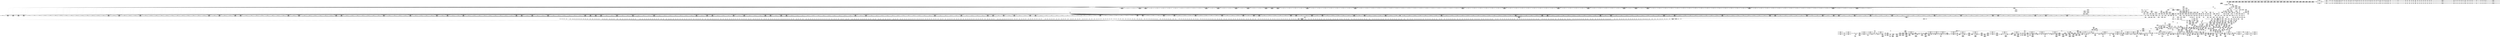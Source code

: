 digraph {
	CE0x584e7a0 [shape=record,shape=Mrecord,label="{CE0x584e7a0|0:_i16,_4:_i32,_8:_i16,_40:_%struct.super_block*,_72:_i32,_:_SCMRE_0,2_|*MultipleSource*|security/apparmor/lsm.c,227|security/apparmor/lsm.c, 227|*LoadInst*|security/apparmor/lsm.c,226}"]
	CE0x58572d0 [shape=record,shape=Mrecord,label="{CE0x58572d0|0:_i16,_4:_i32,_8:_i16,_40:_%struct.super_block*,_72:_i32,_:_SCMRE_263,264_}"]
	CE0x5897410 [shape=record,shape=Mrecord,label="{CE0x5897410|80:_i64,_:_CRE_696,704_}"]
	CE0x58f6210 [shape=record,shape=Mrecord,label="{CE0x58f6210|__aa_current_profile:tmp13|security/apparmor/include/context.h,138|*SummSource*}"]
	CE0x588e8b0 [shape=record,shape=Mrecord,label="{CE0x588e8b0|80:_i64,_:_CRE_423,424_}"]
	CE0x5966240 [shape=record,shape=Mrecord,label="{CE0x5966240|i64*_getelementptr_inbounds_(_16_x_i64_,_16_x_i64_*___llvm_gcov_ctr46,_i64_0,_i64_15)|*Constant*|*SummSink*}"]
	CE0x58e2e70 [shape=record,shape=Mrecord,label="{CE0x58e2e70|mediated_filesystem:tmp5|security/apparmor/include/apparmor.h,117}"]
	CE0x58bd090 [shape=record,shape=Mrecord,label="{CE0x58bd090|_ret_%struct.aa_profile*_%tmp34,_!dbg_!15510|security/apparmor/include/context.h,101|*SummSource*}"]
	CE0x5871a40 [shape=record,shape=Mrecord,label="{CE0x5871a40|0:_i16,_4:_i32,_8:_i16,_40:_%struct.super_block*,_72:_i32,_:_SCMRE_884,885_}"]
	CE0x596fb10 [shape=record,shape=Mrecord,label="{CE0x596fb10|0:_%struct.aa_profile*,_:_CMRE_0,8_|*MultipleSource*|security/apparmor/include/context.h,99|*LoadInst*|security/apparmor/include/context.h,99|security/apparmor/include/context.h,100}"]
	CE0x589be40 [shape=record,shape=Mrecord,label="{CE0x589be40|80:_i64,_:_CRE_1271,1272_}"]
	CE0x597dd00 [shape=record,shape=Mrecord,label="{CE0x597dd00|i8*_getelementptr_inbounds_(_36_x_i8_,_36_x_i8_*_.str12,_i32_0,_i32_0)|*Constant*}"]
	CE0x589f8b0 [shape=record,shape=Mrecord,label="{CE0x589f8b0|80:_i64,_:_CRE_1347,1348_}"]
	CE0x58ab730 [shape=record,shape=Mrecord,label="{CE0x58ab730|80:_i64,_:_CRE_2120,2248_}"]
	CE0x58ce410 [shape=record,shape=Mrecord,label="{CE0x58ce410|aa_path_perm:profile|Function::aa_path_perm&Arg::profile::|*SummSource*}"]
	CE0x5899090 [shape=record,shape=Mrecord,label="{CE0x5899090|80:_i64,_:_CRE_1228,1229_}"]
	CE0x5970b30 [shape=record,shape=Mrecord,label="{CE0x5970b30|aa_cred_profile:expval|security/apparmor/include/context.h,100|*SummSink*}"]
	CE0x58c1880 [shape=record,shape=Mrecord,label="{CE0x58c1880|i64*_getelementptr_inbounds_(_16_x_i64_,_16_x_i64_*___llvm_gcov_ctr46,_i64_0,_i64_7)|*Constant*|*SummSink*}"]
	CE0x58b6170 [shape=record,shape=Mrecord,label="{CE0x58b6170|i8*_getelementptr_inbounds_(_45_x_i8_,_45_x_i8_*_.str14,_i32_0,_i32_0)|*Constant*|*SummSink*}"]
	CE0x588d370 [shape=record,shape=Mrecord,label="{CE0x588d370|80:_i64,_:_CRE_403,404_}"]
	CE0x57fce70 [shape=record,shape=Mrecord,label="{CE0x57fce70|72:_%struct.hlist_bl_node**,_80:_%struct.dentry*,_104:_%struct.inode*,_:_CRE_56,64_|*MultipleSource*|Function::common_perm_rm&Arg::dentry::|Function::apparmor_path_rmdir&Arg::dentry::|security/apparmor/lsm.c,226}"]
	CE0x588fac0 [shape=record,shape=Mrecord,label="{CE0x588fac0|80:_i64,_:_CRE_440,441_}"]
	CE0x580dc00 [shape=record,shape=Mrecord,label="{CE0x580dc00|_ret_i32_%call,_!dbg_!15471|security/apparmor/lsm.c,273|*SummSource*}"]
	CE0x5897f90 [shape=record,shape=Mrecord,label="{CE0x5897f90|80:_i64,_:_CRE_1212,1213_}"]
	CE0x58879c0 [shape=record,shape=Mrecord,label="{CE0x58879c0|GLOBAL:__llvm_gcov_ctr54|Global_var:__llvm_gcov_ctr54}"]
	CE0x5834290 [shape=record,shape=Mrecord,label="{CE0x5834290|common_perm:tmp1|*SummSource*}"]
	CE0x58f6c70 [shape=record,shape=Mrecord,label="{CE0x58f6c70|get_current:tmp2|*SummSource*}"]
	CE0x5820f60 [shape=record,shape=Mrecord,label="{CE0x5820f60|72:_%struct.hlist_bl_node**,_80:_%struct.dentry*,_104:_%struct.inode*,_:_CRE_191,192_}"]
	CE0x5893530 [shape=record,shape=Mrecord,label="{CE0x5893530|80:_i64,_:_CRE_580,581_}"]
	CE0x597c340 [shape=record,shape=Mrecord,label="{CE0x597c340|44:_i32,_48:_i16,_128:_i8*,_:_SCMRE_144,152_|*MultipleSource*|Function::aa_cred_profile&Arg::cred::|security/apparmor/include/context.h,99|security/apparmor/include/context.h,138}"]
	CE0x584e810 [shape=record,shape=Mrecord,label="{CE0x584e810|0:_i16,_4:_i32,_8:_i16,_40:_%struct.super_block*,_72:_i32,_:_SCMRE_4,8_|*MultipleSource*|security/apparmor/lsm.c,227|security/apparmor/lsm.c, 227|*LoadInst*|security/apparmor/lsm.c,226}"]
	CE0x58e6e90 [shape=record,shape=Mrecord,label="{CE0x58e6e90|i64_3|*Constant*}"]
	CE0x58068d0 [shape=record,shape=Mrecord,label="{CE0x58068d0|common_perm_rm:mnt|security/apparmor/lsm.c,229}"]
	CE0x58e18a0 [shape=record,shape=Mrecord,label="{CE0x58e18a0|common_perm_dir_dentry:dentry|Function::common_perm_dir_dentry&Arg::dentry::|*SummSink*}"]
	CE0x5851ce0 [shape=record,shape=Mrecord,label="{CE0x5851ce0|0:_i16,_4:_i32,_8:_i16,_40:_%struct.super_block*,_72:_i32,_:_SCMRE_186,187_}"]
	CE0x5460f90 [shape=record,shape=Mrecord,label="{CE0x5460f90|common_perm_rm:entry|*SummSource*}"]
	CE0x587e700 [shape=record,shape=Mrecord,label="{CE0x587e700|mediated_filesystem:inode|Function::mediated_filesystem&Arg::inode::}"]
	CE0x585a240 [shape=record,shape=Mrecord,label="{CE0x585a240|0:_i16,_4:_i32,_8:_i16,_40:_%struct.super_block*,_72:_i32,_:_SCMRE_292,293_}"]
	CE0x5873ac0 [shape=record,shape=Mrecord,label="{CE0x5873ac0|0:_i16,_4:_i32,_8:_i16,_40:_%struct.super_block*,_72:_i32,_:_SCMRE_904,905_}"]
	CE0x5894960 [shape=record,shape=Mrecord,label="{CE0x5894960|80:_i64,_:_CRE_599,600_}"]
	CE0x5869980 [shape=record,shape=Mrecord,label="{CE0x5869980|0:_i16,_4:_i32,_8:_i16,_40:_%struct.super_block*,_72:_i32,_:_SCMRE_611,612_}"]
	CE0x58a9b90 [shape=record,shape=Mrecord,label="{CE0x58a9b90|80:_i64,_:_CRE_1792,1800_}"]
	CE0x58dba60 [shape=record,shape=Mrecord,label="{CE0x58dba60|i32_22|*Constant*|*SummSource*}"]
	CE0x58983d0 [shape=record,shape=Mrecord,label="{CE0x58983d0|80:_i64,_:_CRE_1216,1217_}"]
	CE0x58ee7d0 [shape=record,shape=Mrecord,label="{CE0x58ee7d0|__aa_current_profile:land.lhs.true|*SummSink*}"]
	CE0x58dd950 [shape=record,shape=Mrecord,label="{CE0x58dd950|aa_cred_profile:do.cond|*SummSource*}"]
	CE0x58ed7d0 [shape=record,shape=Mrecord,label="{CE0x58ed7d0|__aa_current_profile:tmp|*SummSink*}"]
	CE0x5971a60 [shape=record,shape=Mrecord,label="{CE0x5971a60|aa_cred_profile:tmp14|security/apparmor/include/context.h,100|*SummSource*}"]
	CE0x5898b40 [shape=record,shape=Mrecord,label="{CE0x5898b40|80:_i64,_:_CRE_1223,1224_}"]
	CE0x588df20 [shape=record,shape=Mrecord,label="{CE0x588df20|80:_i64,_:_CRE_414,415_}"]
	CE0x58e83d0 [shape=record,shape=Mrecord,label="{CE0x58e83d0|_ret_i32_%call17,_!dbg_!15526|security/apparmor/file.c,307}"]
	CE0x5868af0 [shape=record,shape=Mrecord,label="{CE0x5868af0|80:_i64,_:_CRE_1628,1629_}"]
	CE0x588cc00 [shape=record,shape=Mrecord,label="{CE0x588cc00|80:_i64,_:_CRE_396,397_}"]
	CE0x58d07c0 [shape=record,shape=Mrecord,label="{CE0x58d07c0|GLOBAL:aa_path_perm|*Constant*}"]
	CE0x58aa520 [shape=record,shape=Mrecord,label="{CE0x58aa520|80:_i64,_:_CRE_1864,1872_}"]
	CE0x59655a0 [shape=record,shape=Mrecord,label="{CE0x59655a0|i64*_getelementptr_inbounds_(_16_x_i64_,_16_x_i64_*___llvm_gcov_ctr46,_i64_0,_i64_10)|*Constant*|*SummSink*}"]
	CE0x58d48b0 [shape=record,shape=Mrecord,label="{CE0x58d48b0|__aa_current_profile:tmp15|security/apparmor/include/context.h,138}"]
	CE0x58a6db0 [shape=record,shape=Mrecord,label="{CE0x58a6db0|80:_i64,_:_CRE_1657,1658_}"]
	CE0x58d7ae0 [shape=record,shape=Mrecord,label="{CE0x58d7ae0|common_perm_rm:i_mode|security/apparmor/lsm.c,233|*SummSource*}"]
	CE0x5810d10 [shape=record,shape=Mrecord,label="{CE0x5810d10|72:_%struct.hlist_bl_node**,_80:_%struct.dentry*,_104:_%struct.inode*,_:_CRE_159,160_}"]
	CE0x57fd310 [shape=record,shape=Mrecord,label="{CE0x57fd310|72:_%struct.hlist_bl_node**,_80:_%struct.dentry*,_104:_%struct.inode*,_:_CRE_40,48_|*MultipleSource*|Function::common_perm_rm&Arg::dentry::|Function::apparmor_path_rmdir&Arg::dentry::|security/apparmor/lsm.c,226}"]
	CE0x582d210 [shape=record,shape=Mrecord,label="{CE0x582d210|mediated_filesystem:tmp1}"]
	CE0x58116c0 [shape=record,shape=Mrecord,label="{CE0x58116c0|72:_%struct.hlist_bl_node**,_80:_%struct.dentry*,_104:_%struct.inode*,_:_CRE_8,12_|*MultipleSource*|Function::common_perm_rm&Arg::dentry::|Function::apparmor_path_rmdir&Arg::dentry::|security/apparmor/lsm.c,226}"]
	CE0x58f0a80 [shape=record,shape=Mrecord,label="{CE0x58f0a80|__aa_current_profile:tobool|security/apparmor/include/context.h,138|*SummSource*}"]
	CE0x58ef7c0 [shape=record,shape=Mrecord,label="{CE0x58ef7c0|i64*_getelementptr_inbounds_(_2_x_i64_,_2_x_i64_*___llvm_gcov_ctr112,_i64_0,_i64_1)|*Constant*|*SummSink*}"]
	CE0x587f2f0 [shape=record,shape=Mrecord,label="{CE0x587f2f0|i64_6|*Constant*|*SummSink*}"]
	CE0x584b230 [shape=record,shape=Mrecord,label="{CE0x584b230|0:_i16,_4:_i32,_8:_i16,_40:_%struct.super_block*,_72:_i32,_:_SCMRE_609,610_}"]
	CE0x58f88a0 [shape=record,shape=Mrecord,label="{CE0x58f88a0|aa_cred_profile:tmp4|*LoadInst*|security/apparmor/include/context.h,99|*SummSource*}"]
	CE0x589e480 [shape=record,shape=Mrecord,label="{CE0x589e480|80:_i64,_:_CRE_1328,1329_}"]
	CE0x5880b70 [shape=record,shape=Mrecord,label="{CE0x5880b70|common_perm_rm:tmp15|security/apparmor/lsm.c,229|*SummSink*}"]
	CE0x5857130 [shape=record,shape=Mrecord,label="{CE0x5857130|0:_i16,_4:_i32,_8:_i16,_40:_%struct.super_block*,_72:_i32,_:_SCMRE_262,263_}"]
	CE0x58ba2a0 [shape=record,shape=Mrecord,label="{CE0x58ba2a0|GLOBAL:get_current|*Constant*|*SummSource*}"]
	CE0x588b5e0 [shape=record,shape=Mrecord,label="{CE0x588b5e0|80:_i64,_:_CRE_264,268_}"]
	CE0x58dfb90 [shape=record,shape=Mrecord,label="{CE0x58dfb90|common_perm_rm:mode|security/apparmor/lsm.c,233|*SummSource*}"]
	CE0x5859540 [shape=record,shape=Mrecord,label="{CE0x5859540|0:_i16,_4:_i32,_8:_i16,_40:_%struct.super_block*,_72:_i32,_:_SCMRE_284,285_}"]
	CE0x58eead0 [shape=record,shape=Mrecord,label="{CE0x58eead0|get_current:tmp3|*SummSink*}"]
	CE0x585fa00 [shape=record,shape=Mrecord,label="{CE0x585fa00|0:_i16,_4:_i32,_8:_i16,_40:_%struct.super_block*,_72:_i32,_:_SCMRE_475,476_}"]
	"CONST[source:0(mediator),value:2(dynamic)][purpose:{subject}]"
	CE0x58e46e0 [shape=record,shape=Mrecord,label="{CE0x58e46e0|__aa_current_profile:tmp1}"]
	CE0x58ea8b0 [shape=record,shape=Mrecord,label="{CE0x58ea8b0|44:_i32,_48:_i16,_128:_i8*,_:_SCMRE_48,52_|*MultipleSource*|Function::aa_cred_profile&Arg::cred::|security/apparmor/include/context.h,99|security/apparmor/include/context.h,138}"]
	CE0x59639e0 [shape=record,shape=Mrecord,label="{CE0x59639e0|aa_cred_profile:tmp20|security/apparmor/include/context.h,100|*SummSink*}"]
	CE0x58f3890 [shape=record,shape=Mrecord,label="{CE0x58f3890|%struct.aa_task_cxt*_null|*Constant*|*SummSource*}"]
	CE0x58cb780 [shape=record,shape=Mrecord,label="{CE0x58cb780|i1_true|*Constant*|*SummSink*}"]
	CE0x58cd860 [shape=record,shape=Mrecord,label="{CE0x58cd860|GLOBAL:aa_path_perm|*Constant*|*SummSource*}"]
	CE0x58725a0 [shape=record,shape=Mrecord,label="{CE0x58725a0|0:_i16,_4:_i32,_8:_i16,_40:_%struct.super_block*,_72:_i32,_:_SCMRE_891,892_}"]
	CE0x58f8b00 [shape=record,shape=Mrecord,label="{CE0x58f8b00|aa_cred_profile:tobool|security/apparmor/include/context.h,100|*SummSource*}"]
	CE0x58f7170 [shape=record,shape=Mrecord,label="{CE0x58f7170|i64_3|*Constant*}"]
	CE0x5850140 [shape=record,shape=Mrecord,label="{CE0x5850140|0:_i16,_4:_i32,_8:_i16,_40:_%struct.super_block*,_72:_i32,_:_SCMRE_169,170_}"]
	CE0x58713c0 [shape=record,shape=Mrecord,label="{CE0x58713c0|0:_i16,_4:_i32,_8:_i16,_40:_%struct.super_block*,_72:_i32,_:_SCMRE_880,881_}"]
	CE0x5882830 [shape=record,shape=Mrecord,label="{CE0x5882830|common_perm_rm:tmp21|security/apparmor/lsm.c,232}"]
	CE0x588dbf0 [shape=record,shape=Mrecord,label="{CE0x588dbf0|80:_i64,_:_CRE_411,412_}"]
	CE0x5963cf0 [shape=record,shape=Mrecord,label="{CE0x5963cf0|aa_cred_profile:tmp21|security/apparmor/include/context.h,100}"]
	CE0x58697b0 [shape=record,shape=Mrecord,label="{CE0x58697b0|80:_i64,_:_CRE_1640,1641_}"]
	CE0x5895730 [shape=record,shape=Mrecord,label="{CE0x5895730|80:_i64,_:_CRE_612,613_}"]
	CE0x5808460 [shape=record,shape=Mrecord,label="{CE0x5808460|apparmor_path_rmdir:dentry|Function::apparmor_path_rmdir&Arg::dentry::|*SummSink*}"]
	CE0x5962900 [shape=record,shape=Mrecord,label="{CE0x5962900|i64*_getelementptr_inbounds_(_16_x_i64_,_16_x_i64_*___llvm_gcov_ctr46,_i64_0,_i64_9)|*Constant*|*SummSource*}"]
	CE0x5966f20 [shape=record,shape=Mrecord,label="{CE0x5966f20|aa_cred_profile:tmp34|security/apparmor/include/context.h,101|*SummSink*}"]
	CE0x586fc10 [shape=record,shape=Mrecord,label="{CE0x586fc10|0:_i16,_4:_i32,_8:_i16,_40:_%struct.super_block*,_72:_i32,_:_SCMRE_865,866_}"]
	CE0x58bc720 [shape=record,shape=Mrecord,label="{CE0x58bc720|GLOBAL:aa_cred_profile|*Constant*|*SummSource*}"]
	CE0x58bd510 [shape=record,shape=Mrecord,label="{CE0x58bd510|_ret_%struct.aa_profile*_%tmp34,_!dbg_!15510|security/apparmor/include/context.h,101|*SummSink*}"]
	CE0x5871be0 [shape=record,shape=Mrecord,label="{CE0x5871be0|0:_i16,_4:_i32,_8:_i16,_40:_%struct.super_block*,_72:_i32,_:_SCMRE_885,886_}"]
	CE0x58d0510 [shape=record,shape=Mrecord,label="{CE0x58d0510|common_perm:call1|security/apparmor/lsm.c,170|*SummSource*}"]
	CE0x588d590 [shape=record,shape=Mrecord,label="{CE0x588d590|80:_i64,_:_CRE_405,406_}"]
	CE0x5847a20 [shape=record,shape=Mrecord,label="{CE0x5847a20|common_perm_dir_dentry:mnt1|security/apparmor/lsm.c,189}"]
	CE0x585c460 [shape=record,shape=Mrecord,label="{CE0x585c460|0:_i16,_4:_i32,_8:_i16,_40:_%struct.super_block*,_72:_i32,_:_SCMRE_320,328_|*MultipleSource*|security/apparmor/lsm.c,227|security/apparmor/lsm.c, 227|*LoadInst*|security/apparmor/lsm.c,226}"]
	CE0x58a7da0 [shape=record,shape=Mrecord,label="{CE0x58a7da0|80:_i64,_:_CRE_1672,1673_}"]
	CE0x58abc80 [shape=record,shape=Mrecord,label="{CE0x58abc80|i32_4|*Constant*}"]
	CE0x588cf30 [shape=record,shape=Mrecord,label="{CE0x588cf30|80:_i64,_:_CRE_399,400_}"]
	CE0x58dc6e0 [shape=record,shape=Mrecord,label="{CE0x58dc6e0|GLOBAL:__llvm_gcov_ctr57|Global_var:__llvm_gcov_ctr57}"]
	CE0x5887bd0 [shape=record,shape=Mrecord,label="{CE0x5887bd0|GLOBAL:__llvm_gcov_ctr54|Global_var:__llvm_gcov_ctr54|*SummSink*}"]
	CE0x58347e0 [shape=record,shape=Mrecord,label="{CE0x58347e0|common_perm_rm:return|*SummSink*}"]
	CE0x5820430 [shape=record,shape=Mrecord,label="{CE0x5820430|72:_%struct.hlist_bl_node**,_80:_%struct.dentry*,_104:_%struct.inode*,_:_CRE_95,96_}"]
	CE0x586fea0 [shape=record,shape=Mrecord,label="{CE0x586fea0|0:_i16,_4:_i32,_8:_i16,_40:_%struct.super_block*,_72:_i32,_:_SCMRE_866,867_}"]
	CE0x58e8850 [shape=record,shape=Mrecord,label="{CE0x58e8850|i64*_getelementptr_inbounds_(_5_x_i64_,_5_x_i64_*___llvm_gcov_ctr57,_i64_0,_i64_4)|*Constant*}"]
	CE0x5811e90 [shape=record,shape=Mrecord,label="{CE0x5811e90|_call_void_mcount()_#2|*SummSource*}"]
	CE0x5855f50 [shape=record,shape=Mrecord,label="{CE0x5855f50|0:_i16,_4:_i32,_8:_i16,_40:_%struct.super_block*,_72:_i32,_:_SCMRE_251,252_}"]
	CE0x58a9ec0 [shape=record,shape=Mrecord,label="{CE0x58a9ec0|80:_i64,_:_CRE_1816,1824_}"]
	CE0x585b420 [shape=record,shape=Mrecord,label="{CE0x585b420|0:_i16,_4:_i32,_8:_i16,_40:_%struct.super_block*,_72:_i32,_:_SCMRE_303,304_}"]
	CE0x58aa850 [shape=record,shape=Mrecord,label="{CE0x58aa850|80:_i64,_:_CRE_1874,1875_}"]
	CE0x58a6b90 [shape=record,shape=Mrecord,label="{CE0x58a6b90|80:_i64,_:_CRE_1655,1656_}"]
	CE0x581f510 [shape=record,shape=Mrecord,label="{CE0x581f510|common_perm_rm:if.then|*SummSink*}"]
	CE0x5820db0 [shape=record,shape=Mrecord,label="{CE0x5820db0|72:_%struct.hlist_bl_node**,_80:_%struct.dentry*,_104:_%struct.inode*,_:_CRE_190,191_}"]
	CE0x5867d50 [shape=record,shape=Mrecord,label="{CE0x5867d50|80:_i64,_:_CRE_1608,1612_}"]
	CE0x585ccc0 [shape=record,shape=Mrecord,label="{CE0x585ccc0|0:_i16,_4:_i32,_8:_i16,_40:_%struct.super_block*,_72:_i32,_:_SCMRE_344,352_|*MultipleSource*|security/apparmor/lsm.c,227|security/apparmor/lsm.c, 227|*LoadInst*|security/apparmor/lsm.c,226}"]
	CE0x58e6550 [shape=record,shape=Mrecord,label="{CE0x58e6550|common_perm:call|security/apparmor/lsm.c,168|*SummSink*}"]
	CE0x5890ab0 [shape=record,shape=Mrecord,label="{CE0x5890ab0|80:_i64,_:_CRE_455,456_}"]
	CE0x5836d00 [shape=record,shape=Mrecord,label="{CE0x5836d00|72:_%struct.hlist_bl_node**,_80:_%struct.dentry*,_104:_%struct.inode*,_:_CRE_186,187_}"]
	CE0x586c2e0 [shape=record,shape=Mrecord,label="{CE0x586c2e0|0:_i16,_4:_i32,_8:_i16,_40:_%struct.super_block*,_72:_i32,_:_SCMRE_684,688_|*MultipleSource*|security/apparmor/lsm.c,227|security/apparmor/lsm.c, 227|*LoadInst*|security/apparmor/lsm.c,226}"]
	CE0x58560f0 [shape=record,shape=Mrecord,label="{CE0x58560f0|0:_i16,_4:_i32,_8:_i16,_40:_%struct.super_block*,_72:_i32,_:_SCMRE_252,253_}"]
	CE0x5858360 [shape=record,shape=Mrecord,label="{CE0x5858360|0:_i16,_4:_i32,_8:_i16,_40:_%struct.super_block*,_72:_i32,_:_SCMRE_273,274_}"]
	CE0x58f5980 [shape=record,shape=Mrecord,label="{CE0x58f5980|__aa_current_profile:do.body|*SummSink*}"]
	CE0x58e13e0 [shape=record,shape=Mrecord,label="{CE0x58e13e0|common_perm_dir_dentry:dentry|Function::common_perm_dir_dentry&Arg::dentry::}"]
	CE0x58636a0 [shape=record,shape=Mrecord,label="{CE0x58636a0|0:_i16,_4:_i32,_8:_i16,_40:_%struct.super_block*,_72:_i32,_:_SCMRE_560,561_}"]
	CE0x58413f0 [shape=record,shape=Mrecord,label="{CE0x58413f0|aa_cred_profile:tmp32|security/apparmor/include/context.h,101}"]
	CE0x5966a30 [shape=record,shape=Mrecord,label="{CE0x5966a30|aa_cred_profile:tmp34|security/apparmor/include/context.h,101}"]
	CE0x58f95c0 [shape=record,shape=Mrecord,label="{CE0x58f95c0|__aa_current_profile:tobool1|security/apparmor/include/context.h,138|*SummSink*}"]
	CE0x596a1e0 [shape=record,shape=Mrecord,label="{CE0x596a1e0|aa_cred_profile:tmp28|security/apparmor/include/context.h,100|*SummSink*}"]
	CE0x588c900 [shape=record,shape=Mrecord,label="{CE0x588c900|80:_i64,_:_CRE_393,394_}"]
	CE0x589a7f0 [shape=record,shape=Mrecord,label="{CE0x589a7f0|80:_i64,_:_CRE_1250,1251_}"]
	CE0x58ae8e0 [shape=record,shape=Mrecord,label="{CE0x58ae8e0|common_perm_rm:tobool1|security/apparmor/lsm.c,229}"]
	CE0x58658c0 [shape=record,shape=Mrecord,label="{CE0x58658c0|0:_i16,_4:_i32,_8:_i16,_40:_%struct.super_block*,_72:_i32,_:_SCMRE_581,582_}"]
	CE0x59624a0 [shape=record,shape=Mrecord,label="{CE0x59624a0|i64_12|*Constant*}"]
	CE0x596e3b0 [shape=record,shape=Mrecord,label="{CE0x596e3b0|aa_cred_profile:tmp13|*SummSource*}"]
	CE0x5873440 [shape=record,shape=Mrecord,label="{CE0x5873440|0:_i16,_4:_i32,_8:_i16,_40:_%struct.super_block*,_72:_i32,_:_SCMRE_900,901_}"]
	CE0x596f120 [shape=record,shape=Mrecord,label="{CE0x596f120|aa_cred_profile:tmp11|security/apparmor/include/context.h,100}"]
	CE0x581be40 [shape=record,shape=Mrecord,label="{CE0x581be40|common_perm_rm:d_inode|security/apparmor/lsm.c,226|*SummSink*}"]
	CE0x584f780 [shape=record,shape=Mrecord,label="{CE0x584f780|0:_i16,_4:_i32,_8:_i16,_40:_%struct.super_block*,_72:_i32,_:_SCMRE_163,164_}"]
	CE0x581b6d0 [shape=record,shape=Mrecord,label="{CE0x581b6d0|72:_%struct.hlist_bl_node**,_80:_%struct.dentry*,_104:_%struct.inode*,_:_CRE_169,170_}"]
	CE0x58ec690 [shape=record,shape=Mrecord,label="{CE0x58ec690|COLLAPSED:_GCMRE___llvm_gcov_ctr58_internal_global_11_x_i64_zeroinitializer:_elem_0:default:}"]
	CE0x581f470 [shape=record,shape=Mrecord,label="{CE0x581f470|common_perm_rm:if.then|*SummSource*}"]
	CE0x5896610 [shape=record,shape=Mrecord,label="{CE0x5896610|80:_i64,_:_CRE_626,627_}"]
	CE0x58e6240 [shape=record,shape=Mrecord,label="{CE0x58e6240|44:_i32,_48:_i16,_128:_i8*,_:_SCMRE_20,24_|*MultipleSource*|Function::aa_cred_profile&Arg::cred::|security/apparmor/include/context.h,99|security/apparmor/include/context.h,138}"]
	CE0x58a8400 [shape=record,shape=Mrecord,label="{CE0x58a8400|80:_i64,_:_CRE_1678,1679_}"]
	CE0x588e580 [shape=record,shape=Mrecord,label="{CE0x588e580|80:_i64,_:_CRE_420,421_}"]
	CE0x5845c90 [shape=record,shape=Mrecord,label="{CE0x5845c90|common_perm:mask|Function::common_perm&Arg::mask::}"]
	CE0x5899e60 [shape=record,shape=Mrecord,label="{CE0x5899e60|80:_i64,_:_CRE_1241,1242_}"]
	CE0x581f1d0 [shape=record,shape=Mrecord,label="{CE0x581f1d0|44:_i32,_48:_i16,_128:_i8*,_:_SCMRE_72,80_|*MultipleSource*|Function::aa_cred_profile&Arg::cred::|security/apparmor/include/context.h,99|security/apparmor/include/context.h,138}"]
	CE0x58206f0 [shape=record,shape=Mrecord,label="{CE0x58206f0|72:_%struct.hlist_bl_node**,_80:_%struct.dentry*,_104:_%struct.inode*,_:_CRE_144,145_}"]
	CE0x58284e0 [shape=record,shape=Mrecord,label="{CE0x58284e0|_call_void_mcount()_#2|*SummSource*}"]
	CE0x5899d50 [shape=record,shape=Mrecord,label="{CE0x5899d50|80:_i64,_:_CRE_1240,1241_}"]
	CE0x58cd540 [shape=record,shape=Mrecord,label="{CE0x58cd540|i64*_getelementptr_inbounds_(_5_x_i64_,_5_x_i64_*___llvm_gcov_ctr57,_i64_0,_i64_3)|*Constant*|*SummSink*}"]
	CE0x58eeb90 [shape=record,shape=Mrecord,label="{CE0x58eeb90|_call_void_mcount()_#2}"]
	CE0x58d8a70 [shape=record,shape=Mrecord,label="{CE0x58d8a70|common_perm_rm:i_mode|security/apparmor/lsm.c,233|*SummSink*}"]
	CE0x59658b0 [shape=record,shape=Mrecord,label="{CE0x59658b0|aa_cred_profile:tmp31|security/apparmor/include/context.h,100|*SummSource*}"]
	CE0x58a6420 [shape=record,shape=Mrecord,label="{CE0x58a6420|80:_i64,_:_CRE_1648,1649_}"]
	CE0x5886f90 [shape=record,shape=Mrecord,label="{CE0x5886f90|common_perm_rm:tobool|security/apparmor/lsm.c,229|*SummSource*}"]
	CE0x582bd20 [shape=record,shape=Mrecord,label="{CE0x582bd20|72:_%struct.hlist_bl_node**,_80:_%struct.dentry*,_104:_%struct.inode*,_:_CRE_203,204_}"]
	CE0x5856f90 [shape=record,shape=Mrecord,label="{CE0x5856f90|0:_i16,_4:_i32,_8:_i16,_40:_%struct.super_block*,_72:_i32,_:_SCMRE_261,262_}"]
	CE0x58c11d0 [shape=record,shape=Mrecord,label="{CE0x58c11d0|i64*_getelementptr_inbounds_(_16_x_i64_,_16_x_i64_*___llvm_gcov_ctr46,_i64_0,_i64_7)|*Constant*}"]
	CE0x5887db0 [shape=record,shape=Mrecord,label="{CE0x5887db0|i64_0|*Constant*|*SummSink*}"]
	CE0x58a0570 [shape=record,shape=Mrecord,label="{CE0x58a0570|80:_i64,_:_CRE_1359,1360_}"]
	CE0x58f2ad0 [shape=record,shape=Mrecord,label="{CE0x58f2ad0|aa_cred_profile:do.cond}"]
	CE0x588d480 [shape=record,shape=Mrecord,label="{CE0x588d480|80:_i64,_:_CRE_404,405_}"]
	CE0x5850960 [shape=record,shape=Mrecord,label="{CE0x5850960|0:_i16,_4:_i32,_8:_i16,_40:_%struct.super_block*,_72:_i32,_:_SCMRE_174,175_}"]
	CE0x5864f00 [shape=record,shape=Mrecord,label="{CE0x5864f00|0:_i16,_4:_i32,_8:_i16,_40:_%struct.super_block*,_72:_i32,_:_SCMRE_575,576_}"]
	CE0x58201c0 [shape=record,shape=Mrecord,label="{CE0x58201c0|0:_i16,_4:_i32,_8:_i16,_40:_%struct.super_block*,_72:_i32,_:_SCMRE_80,88_|*MultipleSource*|security/apparmor/lsm.c,227|security/apparmor/lsm.c, 227|*LoadInst*|security/apparmor/lsm.c,226}"]
	CE0x5867910 [shape=record,shape=Mrecord,label="{CE0x5867910|80:_i64,_:_CRE_1584,1592_}"]
	CE0x596d660 [shape=record,shape=Mrecord,label="{CE0x596d660|%struct.aa_profile*_null|*Constant*|*SummSink*}"]
	CE0x5849ad0 [shape=record,shape=Mrecord,label="{CE0x5849ad0|common_perm_dir_dentry:tmp1}"]
	CE0x587e810 [shape=record,shape=Mrecord,label="{CE0x587e810|mediated_filesystem:inode|Function::mediated_filesystem&Arg::inode::|*SummSource*}"]
	CE0x58a6fd0 [shape=record,shape=Mrecord,label="{CE0x58a6fd0|80:_i64,_:_CRE_1659,1660_}"]
	CE0x5859f00 [shape=record,shape=Mrecord,label="{CE0x5859f00|0:_i16,_4:_i32,_8:_i16,_40:_%struct.super_block*,_72:_i32,_:_SCMRE_290,291_}"]
	CE0x5843150 [shape=record,shape=Mrecord,label="{CE0x5843150|44:_i32,_48:_i16,_128:_i8*,_:_SCMRE_44,48_|*MultipleSource*|Function::aa_cred_profile&Arg::cred::|security/apparmor/include/context.h,99|security/apparmor/include/context.h,138}"]
	CE0x58778c0 [shape=record,shape=Mrecord,label="{CE0x58778c0|0:_i16,_4:_i32,_8:_i16,_40:_%struct.super_block*,_72:_i32,_:_SCMRE_968,976_|*MultipleSource*|security/apparmor/lsm.c,227|security/apparmor/lsm.c, 227|*LoadInst*|security/apparmor/lsm.c,226}"]
	CE0x58bcf80 [shape=record,shape=Mrecord,label="{CE0x58bcf80|aa_cred_profile:cred|Function::aa_cred_profile&Arg::cred::|*SummSink*}"]
	CE0x5971b30 [shape=record,shape=Mrecord,label="{CE0x5971b30|aa_cred_profile:tmp14|security/apparmor/include/context.h,100|*SummSink*}"]
	CE0x589f690 [shape=record,shape=Mrecord,label="{CE0x589f690|80:_i64,_:_CRE_1345,1346_}"]
	CE0x5808990 [shape=record,shape=Mrecord,label="{CE0x5808990|i32_1|*Constant*}"]
	CE0x58536e0 [shape=record,shape=Mrecord,label="{CE0x58536e0|0:_i16,_4:_i32,_8:_i16,_40:_%struct.super_block*,_72:_i32,_:_SCMRE_202,203_}"]
	CE0x5828680 [shape=record,shape=Mrecord,label="{CE0x5828680|common_perm_rm:tmp1|*SummSource*}"]
	CE0x5891000 [shape=record,shape=Mrecord,label="{CE0x5891000|80:_i64,_:_CRE_460,461_}"]
	CE0x5894740 [shape=record,shape=Mrecord,label="{CE0x5894740|80:_i64,_:_CRE_597,598_}"]
	CE0x5899b30 [shape=record,shape=Mrecord,label="{CE0x5899b30|80:_i64,_:_CRE_1238,1239_}"]
	CE0x5870ba0 [shape=record,shape=Mrecord,label="{CE0x5870ba0|0:_i16,_4:_i32,_8:_i16,_40:_%struct.super_block*,_72:_i32,_:_SCMRE_875,876_}"]
	CE0x597a200 [shape=record,shape=Mrecord,label="{CE0x597a200|aa_cred_profile:tmp9|security/apparmor/include/context.h,100|*SummSource*}"]
	CE0x5854fc0 [shape=record,shape=Mrecord,label="{CE0x5854fc0|0:_i16,_4:_i32,_8:_i16,_40:_%struct.super_block*,_72:_i32,_:_SCMRE_241,242_}"]
	CE0x596da10 [shape=record,shape=Mrecord,label="{CE0x596da10|i1_true|*Constant*}"]
	CE0x58113d0 [shape=record,shape=Mrecord,label="{CE0x58113d0|apparmor_path_rmdir:dir|Function::apparmor_path_rmdir&Arg::dir::}"]
	CE0x580ff60 [shape=record,shape=Mrecord,label="{CE0x580ff60|mediated_filesystem:tmp3|*SummSink*}"]
	CE0x58e3060 [shape=record,shape=Mrecord,label="{CE0x58e3060|mediated_filesystem:s_flags|security/apparmor/include/apparmor.h,117|*SummSource*}"]
	CE0x588dd00 [shape=record,shape=Mrecord,label="{CE0x588dd00|80:_i64,_:_CRE_412,413_}"]
	CE0x58be920 [shape=record,shape=Mrecord,label="{CE0x58be920|aa_cred_profile:tmp12|security/apparmor/include/context.h,100|*SummSink*}"]
	CE0x589b6d0 [shape=record,shape=Mrecord,label="{CE0x589b6d0|80:_i64,_:_CRE_1264,1265_}"]
	CE0x581f880 [shape=record,shape=Mrecord,label="{CE0x581f880|COLLAPSED:_GCMRE___llvm_gcov_ctr55_internal_global_2_x_i64_zeroinitializer:_elem_0:default:}"]
	CE0x58f6280 [shape=record,shape=Mrecord,label="{CE0x58f6280|__aa_current_profile:tmp13|security/apparmor/include/context.h,138|*SummSink*}"]
	CE0x58e8b70 [shape=record,shape=Mrecord,label="{CE0x58e8b70|common_perm:error.0|*SummSource*}"]
	CE0x5894da0 [shape=record,shape=Mrecord,label="{CE0x5894da0|80:_i64,_:_CRE_603,604_}"]
	CE0x58bb240 [shape=record,shape=Mrecord,label="{CE0x58bb240|COLLAPSED:_GCRE_current_task_external_global_%struct.task_struct*:_elem_0::|security/apparmor/include/context.h,138}"]
	CE0x58307f0 [shape=record,shape=Mrecord,label="{CE0x58307f0|72:_%struct.hlist_bl_node**,_80:_%struct.dentry*,_104:_%struct.inode*,_:_CRE_308,309_}"]
	CE0x58e0300 [shape=record,shape=Mrecord,label="{CE0x58e0300|common_perm_rm:call3|security/apparmor/lsm.c,235|*SummSink*}"]
	CE0x5878070 [shape=record,shape=Mrecord,label="{CE0x5878070|0:_i16,_4:_i32,_8:_i16,_40:_%struct.super_block*,_72:_i32,_:_SCMRE_978,979_}"]
	CE0x58d5660 [shape=record,shape=Mrecord,label="{CE0x58d5660|i8_1|*Constant*|*SummSink*}"]
	CE0x58ba740 [shape=record,shape=Mrecord,label="{CE0x58ba740|get_current:entry|*SummSource*}"]
	CE0x589eae0 [shape=record,shape=Mrecord,label="{CE0x589eae0|80:_i64,_:_CRE_1334,1335_}"]
	CE0x5874ca0 [shape=record,shape=Mrecord,label="{CE0x5874ca0|0:_i16,_4:_i32,_8:_i16,_40:_%struct.super_block*,_72:_i32,_:_SCMRE_915,916_}"]
	CE0x59685b0 [shape=record,shape=Mrecord,label="{CE0x59685b0|i64*_getelementptr_inbounds_(_16_x_i64_,_16_x_i64_*___llvm_gcov_ctr46,_i64_0,_i64_12)|*Constant*|*SummSource*}"]
	CE0x5851180 [shape=record,shape=Mrecord,label="{CE0x5851180|0:_i16,_4:_i32,_8:_i16,_40:_%struct.super_block*,_72:_i32,_:_SCMRE_179,180_}"]
	CE0x5869e60 [shape=record,shape=Mrecord,label="{CE0x5869e60|0:_i16,_4:_i32,_8:_i16,_40:_%struct.super_block*,_72:_i32,_:_SCMRE_614,615_}"]
	CE0x5966870 [shape=record,shape=Mrecord,label="{CE0x5966870|aa_cred_profile:profile11|security/apparmor/include/context.h,101|*SummSink*}"]
	CE0x5878220 [shape=record,shape=Mrecord,label="{CE0x5878220|0:_i16,_4:_i32,_8:_i16,_40:_%struct.super_block*,_72:_i32,_:_SCMRE_979,980_}"]
	CE0x58df620 [shape=record,shape=Mrecord,label="{CE0x58df620|i32_11|*Constant*|*SummSink*}"]
	CE0x58217d0 [shape=record,shape=Mrecord,label="{CE0x58217d0|72:_%struct.hlist_bl_node**,_80:_%struct.dentry*,_104:_%struct.inode*,_:_CRE_196,197_}"]
	CE0x584ffa0 [shape=record,shape=Mrecord,label="{CE0x584ffa0|0:_i16,_4:_i32,_8:_i16,_40:_%struct.super_block*,_72:_i32,_:_SCMRE_168,169_}"]
	CE0x58bb3c0 [shape=record,shape=Mrecord,label="{CE0x58bb3c0|__aa_current_profile:cred|security/apparmor/include/context.h,138|*SummSource*}"]
	CE0x58e5d00 [shape=record,shape=Mrecord,label="{CE0x58e5d00|i64*_getelementptr_inbounds_(_5_x_i64_,_5_x_i64_*___llvm_gcov_ctr57,_i64_0,_i64_0)|*Constant*|*SummSource*}"]
	CE0x58bb460 [shape=record,shape=Mrecord,label="{CE0x58bb460|__aa_current_profile:cred|security/apparmor/include/context.h,138|*SummSink*}"]
	CE0x5882af0 [shape=record,shape=Mrecord,label="{CE0x5882af0|i64*_getelementptr_inbounds_(_10_x_i64_,_10_x_i64_*___llvm_gcov_ctr54,_i64_0,_i64_9)|*Constant*|*SummSink*}"]
	CE0x580a8b0 [shape=record,shape=Mrecord,label="{CE0x580a8b0|_ret_i32_%retval.0,_!dbg_!15491|security/apparmor/lsm.c,236|*SummSource*}"]
	CE0x5848410 [shape=record,shape=Mrecord,label="{CE0x5848410|common_perm_dir_dentry:tmp4|*LoadInst*|security/apparmor/lsm.c,189}"]
	CE0x580a5e0 [shape=record,shape=Mrecord,label="{CE0x580a5e0|common_perm_rm:mask|Function::common_perm_rm&Arg::mask::|*SummSink*}"]
	CE0x58d6610 [shape=record,shape=Mrecord,label="{CE0x58d6610|mediated_filesystem:tmp5|security/apparmor/include/apparmor.h,117|*SummSource*}"]
	CE0x581bdd0 [shape=record,shape=Mrecord,label="{CE0x581bdd0|i32_0|*Constant*|*SummSource*}"]
	CE0x585cf50 [shape=record,shape=Mrecord,label="{CE0x585cf50|0:_i16,_4:_i32,_8:_i16,_40:_%struct.super_block*,_72:_i32,_:_SCMRE_352,360_|*MultipleSource*|security/apparmor/lsm.c,227|security/apparmor/lsm.c, 227|*LoadInst*|security/apparmor/lsm.c,226}"]
	CE0x58e1e90 [shape=record,shape=Mrecord,label="{CE0x58e1e90|common_perm_dir_dentry:mask|Function::common_perm_dir_dentry&Arg::mask::|*SummSink*}"]
	CE0x5886af0 [shape=record,shape=Mrecord,label="{CE0x5886af0|i64_8|*Constant*|*SummSource*}"]
	CE0x58a80d0 [shape=record,shape=Mrecord,label="{CE0x58a80d0|80:_i64,_:_CRE_1675,1676_}"]
	CE0x5808210 [shape=record,shape=Mrecord,label="{CE0x5808210|apparmor_path_rmdir:tmp3}"]
	CE0x5821110 [shape=record,shape=Mrecord,label="{CE0x5821110|72:_%struct.hlist_bl_node**,_80:_%struct.dentry*,_104:_%struct.inode*,_:_CRE_192,193_}"]
	CE0x582f470 [shape=record,shape=Mrecord,label="{CE0x582f470|72:_%struct.hlist_bl_node**,_80:_%struct.dentry*,_104:_%struct.inode*,_:_CRE_272,280_|*MultipleSource*|Function::common_perm_rm&Arg::dentry::|Function::apparmor_path_rmdir&Arg::dentry::|security/apparmor/lsm.c,226}"]
	CE0x5853f00 [shape=record,shape=Mrecord,label="{CE0x5853f00|0:_i16,_4:_i32,_8:_i16,_40:_%struct.super_block*,_72:_i32,_:_SCMRE_207,208_}"]
	CE0x58b9570 [shape=record,shape=Mrecord,label="{CE0x58b9570|__aa_current_profile:tmp20|security/apparmor/include/context.h,138|*SummSource*}"]
	CE0x58bfc30 [shape=record,shape=Mrecord,label="{CE0x58bfc30|get_current:tmp4|./arch/x86/include/asm/current.h,14|*SummSink*}"]
	CE0x580e7e0 [shape=record,shape=Mrecord,label="{CE0x580e7e0|COLLAPSED:_GCMRE___llvm_gcov_ctr54_internal_global_10_x_i64_zeroinitializer:_elem_0:default:}"]
	CE0x5896720 [shape=record,shape=Mrecord,label="{CE0x5896720|80:_i64,_:_CRE_627,628_}"]
	CE0x5982c00 [shape=record,shape=Mrecord,label="{CE0x5982c00|44:_i32,_48:_i16,_128:_i8*,_:_SCMRE_88,89_|*MultipleSource*|Function::aa_cred_profile&Arg::cred::|security/apparmor/include/context.h,99|security/apparmor/include/context.h,138}"]
	CE0x582d720 [shape=record,shape=Mrecord,label="{CE0x582d720|72:_%struct.hlist_bl_node**,_80:_%struct.dentry*,_104:_%struct.inode*,_:_CRE_216,217_}"]
	CE0x586bdc0 [shape=record,shape=Mrecord,label="{CE0x586bdc0|0:_i16,_4:_i32,_8:_i16,_40:_%struct.super_block*,_72:_i32,_:_SCMRE_672,680_|*MultipleSource*|security/apparmor/lsm.c,227|security/apparmor/lsm.c, 227|*LoadInst*|security/apparmor/lsm.c,226}"]
	CE0x5842400 [shape=record,shape=Mrecord,label="{CE0x5842400|__aa_current_profile:tmp11|security/apparmor/include/context.h,138}"]
	CE0x58502e0 [shape=record,shape=Mrecord,label="{CE0x58502e0|0:_i16,_4:_i32,_8:_i16,_40:_%struct.super_block*,_72:_i32,_:_SCMRE_170,171_}"]
	CE0x58f2920 [shape=record,shape=Mrecord,label="{CE0x58f2920|GLOBAL:current_task|Global_var:current_task|*SummSink*}"]
	CE0x589cf40 [shape=record,shape=Mrecord,label="{CE0x589cf40|80:_i64,_:_CRE_1308,1309_}"]
	CE0x58a7850 [shape=record,shape=Mrecord,label="{CE0x58a7850|80:_i64,_:_CRE_1667,1668_}"]
	CE0x58e92f0 [shape=record,shape=Mrecord,label="{CE0x58e92f0|__aa_current_profile:tmp7|security/apparmor/include/context.h,138|*SummSink*}"]
	CE0x588a4e0 [shape=record,shape=Mrecord,label="{CE0x588a4e0|80:_i64,_:_CRE_128,132_}"]
	CE0x58d4ea0 [shape=record,shape=Mrecord,label="{CE0x58d4ea0|__aa_current_profile:tmp16|security/apparmor/include/context.h,138|*SummSource*}"]
	CE0x5967a60 [shape=record,shape=Mrecord,label="{CE0x5967a60|aa_cred_profile:tmp24|security/apparmor/include/context.h,100|*SummSink*}"]
	CE0x581ce60 [shape=record,shape=Mrecord,label="{CE0x581ce60|72:_%struct.hlist_bl_node**,_80:_%struct.dentry*,_104:_%struct.inode*,_:_CRE_64,72_|*MultipleSource*|Function::common_perm_rm&Arg::dentry::|Function::apparmor_path_rmdir&Arg::dentry::|security/apparmor/lsm.c,226}"]
	CE0x584a6d0 [shape=record,shape=Mrecord,label="{CE0x584a6d0|0:_i16,_4:_i32,_8:_i16,_40:_%struct.super_block*,_72:_i32,_:_SCMRE_602,603_}"]
	CE0x58f8140 [shape=record,shape=Mrecord,label="{CE0x58f8140|i64_0|*Constant*}"]
	CE0x58a0020 [shape=record,shape=Mrecord,label="{CE0x58a0020|80:_i64,_:_CRE_1354,1355_}"]
	CE0x584b090 [shape=record,shape=Mrecord,label="{CE0x584b090|0:_i16,_4:_i32,_8:_i16,_40:_%struct.super_block*,_72:_i32,_:_SCMRE_608,609_}"]
	CE0x5898a30 [shape=record,shape=Mrecord,label="{CE0x5898a30|80:_i64,_:_CRE_1222,1223_}"]
	CE0x58bdc00 [shape=record,shape=Mrecord,label="{CE0x58bdc00|get_current:bb|*SummSink*}"]
	CE0x5830170 [shape=record,shape=Mrecord,label="{CE0x5830170|72:_%struct.hlist_bl_node**,_80:_%struct.dentry*,_104:_%struct.inode*,_:_CRE_306,307_}"]
	CE0x58ac070 [shape=record,shape=Mrecord,label="{CE0x58ac070|i64*_getelementptr_inbounds_(_11_x_i64_,_11_x_i64_*___llvm_gcov_ctr58,_i64_0,_i64_8)|*Constant*}"]
	CE0x588b1a0 [shape=record,shape=Mrecord,label="{CE0x588b1a0|80:_i64,_:_CRE_224,240_}"]
	CE0x58e4650 [shape=record,shape=Mrecord,label="{CE0x58e4650|__aa_current_profile:entry|*SummSink*}"]
	CE0x58cdb10 [shape=record,shape=Mrecord,label="{CE0x58cdb10|aa_path_perm:entry}"]
	CE0x5835b50 [shape=record,shape=Mrecord,label="{CE0x5835b50|common_perm_rm:lor.lhs.false2|*SummSink*}"]
	CE0x5843a80 [shape=record,shape=Mrecord,label="{CE0x5843a80|common_perm_dir_dentry:tmp3|*SummSource*}"]
	CE0x581bfb0 [shape=record,shape=Mrecord,label="{CE0x581bfb0|common_perm_rm:d_inode|security/apparmor/lsm.c,226}"]
	CE0x58b4ea0 [shape=record,shape=Mrecord,label="{CE0x58b4ea0|i8*_getelementptr_inbounds_(_36_x_i8_,_36_x_i8_*_.str12,_i32_0,_i32_0)|*Constant*|*SummSink*}"]
	CE0x58ed2d0 [shape=record,shape=Mrecord,label="{CE0x58ed2d0|aa_cred_profile:tmp}"]
	CE0x58766a0 [shape=record,shape=Mrecord,label="{CE0x58766a0|0:_i16,_4:_i32,_8:_i16,_40:_%struct.super_block*,_72:_i32,_:_SCMRE_931,932_}"]
	CE0x58996f0 [shape=record,shape=Mrecord,label="{CE0x58996f0|80:_i64,_:_CRE_1234,1235_}"]
	CE0x5818a50 [shape=record,shape=Mrecord,label="{CE0x5818a50|common_perm_rm:bb}"]
	CE0x587fcc0 [shape=record,shape=Mrecord,label="{CE0x587fcc0|common_perm_rm:tmp14|security/apparmor/lsm.c,229|*SummSource*}"]
	CE0x597a680 [shape=record,shape=Mrecord,label="{CE0x597a680|aa_cred_profile:lnot2|security/apparmor/include/context.h,100|*SummSink*}"]
	CE0x5895d90 [shape=record,shape=Mrecord,label="{CE0x5895d90|80:_i64,_:_CRE_618,619_}"]
	CE0x5863840 [shape=record,shape=Mrecord,label="{CE0x5863840|0:_i16,_4:_i32,_8:_i16,_40:_%struct.super_block*,_72:_i32,_:_SCMRE_561,562_}"]
	CE0x585f330 [shape=record,shape=Mrecord,label="{CE0x585f330|0:_i16,_4:_i32,_8:_i16,_40:_%struct.super_block*,_72:_i32,_:_SCMRE_472,473_}"]
	CE0x589c8e0 [shape=record,shape=Mrecord,label="{CE0x589c8e0|80:_i64,_:_CRE_1288,1296_}"]
	CE0x58a1010 [shape=record,shape=Mrecord,label="{CE0x58a1010|80:_i64,_:_CRE_1369,1370_}"]
	CE0x5890de0 [shape=record,shape=Mrecord,label="{CE0x5890de0|80:_i64,_:_CRE_458,459_}"]
	CE0x588c190 [shape=record,shape=Mrecord,label="{CE0x588c190|80:_i64,_:_CRE_344,352_}"]
	CE0x58d1740 [shape=record,shape=Mrecord,label="{CE0x58d1740|common_perm:mode|security/apparmor/lsm.c,169}"]
	CE0x587ebc0 [shape=record,shape=Mrecord,label="{CE0x587ebc0|_ret_i1_%lnot,_!dbg_!15473|security/apparmor/include/apparmor.h,117|*SummSource*}"]
	CE0x588e250 [shape=record,shape=Mrecord,label="{CE0x588e250|80:_i64,_:_CRE_417,418_}"]
	CE0x58689e0 [shape=record,shape=Mrecord,label="{CE0x58689e0|80:_i64,_:_CRE_1627,1628_}"]
	CE0x58f6710 [shape=record,shape=Mrecord,label="{CE0x58f6710|__aa_current_profile:tmp14|security/apparmor/include/context.h,138|*SummSource*}"]
	CE0x5896e90 [shape=record,shape=Mrecord,label="{CE0x5896e90|80:_i64,_:_CRE_648,656_}"]
	CE0x5853d60 [shape=record,shape=Mrecord,label="{CE0x5853d60|0:_i16,_4:_i32,_8:_i16,_40:_%struct.super_block*,_72:_i32,_:_SCMRE_206,207_}"]
	CE0x5847230 [shape=record,shape=Mrecord,label="{CE0x5847230|i64*_getelementptr_inbounds_(_2_x_i64_,_2_x_i64_*___llvm_gcov_ctr56,_i64_0,_i64_0)|*Constant*|*SummSink*}"]
	CE0x585c120 [shape=record,shape=Mrecord,label="{CE0x585c120|0:_i16,_4:_i32,_8:_i16,_40:_%struct.super_block*,_72:_i32,_:_SCMRE_311,312_}"]
	CE0x581c360 [shape=record,shape=Mrecord,label="{CE0x581c360|__aa_current_profile:tmp1|*SummSink*}"]
	CE0x5862440 [shape=record,shape=Mrecord,label="{CE0x5862440|0:_i16,_4:_i32,_8:_i16,_40:_%struct.super_block*,_72:_i32,_:_SCMRE_540,544_|*MultipleSource*|security/apparmor/lsm.c,227|security/apparmor/lsm.c, 227|*LoadInst*|security/apparmor/lsm.c,226}"]
	CE0x58eaec0 [shape=record,shape=Mrecord,label="{CE0x58eaec0|i32_0|*Constant*}"]
	CE0x59706e0 [shape=record,shape=Mrecord,label="{CE0x59706e0|GLOBAL:llvm.expect.i64|*Constant*|*SummSource*}"]
	CE0x58a0ce0 [shape=record,shape=Mrecord,label="{CE0x58a0ce0|80:_i64,_:_CRE_1366,1367_}"]
	CE0x58e7d90 [shape=record,shape=Mrecord,label="{CE0x58e7d90|i64_-2147483648|*Constant*|*SummSink*}"]
	CE0x58dbe50 [shape=record,shape=Mrecord,label="{CE0x58dbe50|common_perm:cmp|security/apparmor/lsm.c,169|*SummSink*}"]
	CE0x5856770 [shape=record,shape=Mrecord,label="{CE0x5856770|0:_i16,_4:_i32,_8:_i16,_40:_%struct.super_block*,_72:_i32,_:_SCMRE_256,257_}"]
	CE0x58643a0 [shape=record,shape=Mrecord,label="{CE0x58643a0|0:_i16,_4:_i32,_8:_i16,_40:_%struct.super_block*,_72:_i32,_:_SCMRE_568,569_}"]
	CE0x59794f0 [shape=record,shape=Mrecord,label="{CE0x59794f0|aa_cred_profile:do.body5|*SummSource*}"]
	CE0x5868080 [shape=record,shape=Mrecord,label="{CE0x5868080|80:_i64,_:_CRE_1618,1619_}"]
	CE0x58742e0 [shape=record,shape=Mrecord,label="{CE0x58742e0|0:_i16,_4:_i32,_8:_i16,_40:_%struct.super_block*,_72:_i32,_:_SCMRE_909,910_}"]
	CE0x5866f80 [shape=record,shape=Mrecord,label="{CE0x5866f80|0:_i16,_4:_i32,_8:_i16,_40:_%struct.super_block*,_72:_i32,_:_SCMRE_595,596_}"]
	CE0x589c280 [shape=record,shape=Mrecord,label="{CE0x589c280|80:_i64,_:_CRE_1275,1276_}"]
	CE0x585b5c0 [shape=record,shape=Mrecord,label="{CE0x585b5c0|0:_i16,_4:_i32,_8:_i16,_40:_%struct.super_block*,_72:_i32,_:_SCMRE_304,305_}"]
	CE0x5887290 [shape=record,shape=Mrecord,label="{CE0x5887290|i64_2|*Constant*}"]
	CE0x57fe4e0 [shape=record,shape=Mrecord,label="{CE0x57fe4e0|i64_1|*Constant*}"]
	CE0x58241c0 [shape=record,shape=Mrecord,label="{CE0x58241c0|72:_%struct.hlist_bl_node**,_80:_%struct.dentry*,_104:_%struct.inode*,_:_CRE_145,146_}"]
	CE0x5869370 [shape=record,shape=Mrecord,label="{CE0x5869370|80:_i64,_:_CRE_1636,1637_}"]
	CE0x58cc5f0 [shape=record,shape=Mrecord,label="{CE0x58cc5f0|i64*_getelementptr_inbounds_(_2_x_i64_,_2_x_i64_*___llvm_gcov_ctr56,_i64_0,_i64_1)|*Constant*|*SummSink*}"]
	CE0x5891e00 [shape=record,shape=Mrecord,label="{CE0x5891e00|80:_i64,_:_CRE_544,552_}"]
	CE0x58dacf0 [shape=record,shape=Mrecord,label="{CE0x58dacf0|__aa_current_profile:tmp19|security/apparmor/include/context.h,138|*SummSource*}"]
	CE0x58072a0 [shape=record,shape=Mrecord,label="{CE0x58072a0|apparmor_path_rmdir:dentry|Function::apparmor_path_rmdir&Arg::dentry::}"]
	CE0x58f7d70 [shape=record,shape=Mrecord,label="{CE0x58f7d70|_call_void_mcount()_#2}"]
	CE0x58e5a60 [shape=record,shape=Mrecord,label="{CE0x58e5a60|__aa_current_profile:tmp3}"]
	CE0x5981f00 [shape=record,shape=Mrecord,label="{CE0x5981f00|i64_2|*Constant*}"]
	CE0x5851b40 [shape=record,shape=Mrecord,label="{CE0x5851b40|0:_i16,_4:_i32,_8:_i16,_40:_%struct.super_block*,_72:_i32,_:_SCMRE_185,186_}"]
	CE0x58bd330 [shape=record,shape=Mrecord,label="{CE0x58bd330|_ret_%struct.aa_profile*_%tmp34,_!dbg_!15510|security/apparmor/include/context.h,101}"]
	CE0x58d0db0 [shape=record,shape=Mrecord,label="{CE0x58d0db0|__aa_current_profile:tmp2|*SummSource*}"]
	CE0x58f83d0 [shape=record,shape=Mrecord,label="{CE0x58f83d0|__aa_current_profile:tmp4|security/apparmor/include/context.h,138|*SummSink*}"]
	CE0x5864bc0 [shape=record,shape=Mrecord,label="{CE0x5864bc0|0:_i16,_4:_i32,_8:_i16,_40:_%struct.super_block*,_72:_i32,_:_SCMRE_573,574_}"]
	CE0x5898f80 [shape=record,shape=Mrecord,label="{CE0x5898f80|80:_i64,_:_CRE_1227,1228_}"]
	CE0x58a6860 [shape=record,shape=Mrecord,label="{CE0x58a6860|80:_i64,_:_CRE_1652,1653_}"]
	CE0x5855250 [shape=record,shape=Mrecord,label="{CE0x5855250|0:_i16,_4:_i32,_8:_i16,_40:_%struct.super_block*,_72:_i32,_:_SCMRE_242,243_}"]
	CE0x584da40 [shape=record,shape=Mrecord,label="{CE0x584da40|0:_i16,_4:_i32,_8:_i16,_40:_%struct.super_block*,_72:_i32,_:_SCMRE_48,56_|*MultipleSource*|security/apparmor/lsm.c,227|security/apparmor/lsm.c, 227|*LoadInst*|security/apparmor/lsm.c,226}"]
	CE0x5971330 [shape=record,shape=Mrecord,label="{CE0x5971330|i64_6|*Constant*}"]
	CE0x588d040 [shape=record,shape=Mrecord,label="{CE0x588d040|80:_i64,_:_CRE_400,401_}"]
	CE0x5845440 [shape=record,shape=Mrecord,label="{CE0x5845440|common_perm:op|Function::common_perm&Arg::op::}"]
	CE0x5877060 [shape=record,shape=Mrecord,label="{CE0x5877060|0:_i16,_4:_i32,_8:_i16,_40:_%struct.super_block*,_72:_i32,_:_SCMRE_944,952_|*MultipleSource*|security/apparmor/lsm.c,227|security/apparmor/lsm.c, 227|*LoadInst*|security/apparmor/lsm.c,226}"]
	CE0x58eba80 [shape=record,shape=Mrecord,label="{CE0x58eba80|common_perm:tmp10|security/apparmor/lsm.c,172}"]
	CE0x5853060 [shape=record,shape=Mrecord,label="{CE0x5853060|0:_i16,_4:_i32,_8:_i16,_40:_%struct.super_block*,_72:_i32,_:_SCMRE_198,199_}"]
	CE0x5897b80 [shape=record,shape=Mrecord,label="{CE0x5897b80|80:_i64,_:_CRE_1208,1209_}"]
	CE0x5961d00 [shape=record,shape=Mrecord,label="{CE0x5961d00|i32_100|*Constant*}"]
	CE0x584ea80 [shape=record,shape=Mrecord,label="{CE0x584ea80|0:_i16,_4:_i32,_8:_i16,_40:_%struct.super_block*,_72:_i32,_:_SCMRE_155,156_}"]
	CE0x585fed0 [shape=record,shape=Mrecord,label="{CE0x585fed0|0:_i16,_4:_i32,_8:_i16,_40:_%struct.super_block*,_72:_i32,_:_SCMRE_479,480_}"]
	CE0x58f3760 [shape=record,shape=Mrecord,label="{CE0x58f3760|%struct.aa_task_cxt*_null|*Constant*}"]
	CE0x582f1c0 [shape=record,shape=Mrecord,label="{CE0x582f1c0|72:_%struct.hlist_bl_node**,_80:_%struct.dentry*,_104:_%struct.inode*,_:_CRE_264,272_|*MultipleSource*|Function::common_perm_rm&Arg::dentry::|Function::apparmor_path_rmdir&Arg::dentry::|security/apparmor/lsm.c,226}"]
	CE0x5965f00 [shape=record,shape=Mrecord,label="{CE0x5965f00|i64*_getelementptr_inbounds_(_16_x_i64_,_16_x_i64_*___llvm_gcov_ctr46,_i64_0,_i64_15)|*Constant*|*SummSource*}"]
	CE0x587f470 [shape=record,shape=Mrecord,label="{CE0x587f470|i64_5|*Constant*}"]
	CE0x58f4a10 [shape=record,shape=Mrecord,label="{CE0x58f4a10|__aa_current_profile:if.then}"]
	CE0x5895510 [shape=record,shape=Mrecord,label="{CE0x5895510|80:_i64,_:_CRE_610,611_}"]
	CE0x58f8300 [shape=record,shape=Mrecord,label="{CE0x58f8300|__aa_current_profile:tmp4|security/apparmor/include/context.h,138|*SummSource*}"]
	CE0x5848d60 [shape=record,shape=Mrecord,label="{CE0x5848d60|common_perm_dir_dentry:call|security/apparmor/lsm.c,191}"]
	CE0x58909a0 [shape=record,shape=Mrecord,label="{CE0x58909a0|80:_i64,_:_CRE_454,455_}"]
	CE0x58b6da0 [shape=record,shape=Mrecord,label="{CE0x58b6da0|__aa_current_profile:tmp17|security/apparmor/include/context.h,138|*SummSource*}"]
	CE0x584f100 [shape=record,shape=Mrecord,label="{CE0x584f100|0:_i16,_4:_i32,_8:_i16,_40:_%struct.super_block*,_72:_i32,_:_SCMRE_159,160_}"]
	CE0x58ed860 [shape=record,shape=Mrecord,label="{CE0x58ed860|i64_1|*Constant*}"]
	CE0x585ac00 [shape=record,shape=Mrecord,label="{CE0x585ac00|0:_i16,_4:_i32,_8:_i16,_40:_%struct.super_block*,_72:_i32,_:_SCMRE_298,299_}"]
	CE0x584dcd0 [shape=record,shape=Mrecord,label="{CE0x584dcd0|0:_i16,_4:_i32,_8:_i16,_40:_%struct.super_block*,_72:_i32,_:_SCMRE_56,64_|*MultipleSource*|security/apparmor/lsm.c,227|security/apparmor/lsm.c, 227|*LoadInst*|security/apparmor/lsm.c,226}"]
	CE0x58dbad0 [shape=record,shape=Mrecord,label="{CE0x58dbad0|i32_22|*Constant*|*SummSink*}"]
	CE0x587f170 [shape=record,shape=Mrecord,label="{CE0x587f170|i64_6|*Constant*|*SummSource*}"]
	CE0x58f0440 [shape=record,shape=Mrecord,label="{CE0x58f0440|aa_cred_profile:tmp2}"]
	CE0x586ab60 [shape=record,shape=Mrecord,label="{CE0x586ab60|0:_i16,_4:_i32,_8:_i16,_40:_%struct.super_block*,_72:_i32,_:_SCMRE_622,623_}"]
	CE0x58cbb30 [shape=record,shape=Mrecord,label="{CE0x58cbb30|mediated_filesystem:lnot|security/apparmor/include/apparmor.h,117|*SummSource*}"]
	CE0x587edf0 [shape=record,shape=Mrecord,label="{CE0x587edf0|common_perm_rm:tmp14|security/apparmor/lsm.c,229}"]
	CE0x58b6e10 [shape=record,shape=Mrecord,label="{CE0x58b6e10|__aa_current_profile:tmp17|security/apparmor/include/context.h,138|*SummSink*}"]
	CE0x5964140 [shape=record,shape=Mrecord,label="{CE0x5964140|i64*_getelementptr_inbounds_(_16_x_i64_,_16_x_i64_*___llvm_gcov_ctr46,_i64_0,_i64_14)|*Constant*}"]
	CE0x58769e0 [shape=record,shape=Mrecord,label="{CE0x58769e0|0:_i16,_4:_i32,_8:_i16,_40:_%struct.super_block*,_72:_i32,_:_SCMRE_933,934_}"]
	CE0x589d7c0 [shape=record,shape=Mrecord,label="{CE0x589d7c0|80:_i64,_:_CRE_1316,1317_}"]
	CE0x58f7920 [shape=record,shape=Mrecord,label="{CE0x58f7920|__aa_current_profile:do.end}"]
	CE0x5889a60 [shape=record,shape=Mrecord,label="{CE0x5889a60|80:_i64,_:_CRE_48,56_}"]
	CE0x58a6970 [shape=record,shape=Mrecord,label="{CE0x58a6970|80:_i64,_:_CRE_1653,1654_}"]
	CE0x581ab00 [shape=record,shape=Mrecord,label="{CE0x581ab00|72:_%struct.hlist_bl_node**,_80:_%struct.dentry*,_104:_%struct.inode*,_:_CRE_162,163_}"]
	CE0x58f0610 [shape=record,shape=Mrecord,label="{CE0x58f0610|aa_cred_profile:tmp3}"]
	CE0x587e260 [shape=record,shape=Mrecord,label="{CE0x587e260|mediated_filesystem:entry|*SummSource*}"]
	CE0x586f1d0 [shape=record,shape=Mrecord,label="{CE0x586f1d0|0:_i16,_4:_i32,_8:_i16,_40:_%struct.super_block*,_72:_i32,_:_SCMRE_840,848_|*MultipleSource*|security/apparmor/lsm.c,227|security/apparmor/lsm.c, 227|*LoadInst*|security/apparmor/lsm.c,226}"]
	CE0x58a7a70 [shape=record,shape=Mrecord,label="{CE0x58a7a70|80:_i64,_:_CRE_1669,1670_}"]
	CE0x5827b20 [shape=record,shape=Mrecord,label="{CE0x5827b20|i64_1|*Constant*}"]
	CE0x5852500 [shape=record,shape=Mrecord,label="{CE0x5852500|0:_i16,_4:_i32,_8:_i16,_40:_%struct.super_block*,_72:_i32,_:_SCMRE_191,192_}"]
	CE0x5888e90 [shape=record,shape=Mrecord,label="{CE0x5888e90|%struct.vfsmount*_null|*Constant*}"]
	CE0x586c050 [shape=record,shape=Mrecord,label="{CE0x586c050|0:_i16,_4:_i32,_8:_i16,_40:_%struct.super_block*,_72:_i32,_:_SCMRE_680,684_|*MultipleSource*|security/apparmor/lsm.c,227|security/apparmor/lsm.c, 227|*LoadInst*|security/apparmor/lsm.c,226}"]
	CE0x584e8e0 [shape=record,shape=Mrecord,label="{CE0x584e8e0|0:_i16,_4:_i32,_8:_i16,_40:_%struct.super_block*,_72:_i32,_:_SCMRE_8,12_|*MultipleSource*|security/apparmor/lsm.c,227|security/apparmor/lsm.c, 227|*LoadInst*|security/apparmor/lsm.c,226}"]
	CE0x5876d20 [shape=record,shape=Mrecord,label="{CE0x5876d20|0:_i16,_4:_i32,_8:_i16,_40:_%struct.super_block*,_72:_i32,_:_SCMRE_935,936_}"]
	CE0x58e0180 [shape=record,shape=Mrecord,label="{CE0x58e0180|common_perm_rm:call3|security/apparmor/lsm.c,235|*SummSource*}"]
	CE0x58bfed0 [shape=record,shape=Mrecord,label="{CE0x58bfed0|i64*_getelementptr_inbounds_(_16_x_i64_,_16_x_i64_*___llvm_gcov_ctr46,_i64_0,_i64_1)|*Constant*|*SummSource*}"]
	CE0x5855c10 [shape=record,shape=Mrecord,label="{CE0x5855c10|0:_i16,_4:_i32,_8:_i16,_40:_%struct.super_block*,_72:_i32,_:_SCMRE_249,250_}"]
	CE0x5844a80 [shape=record,shape=Mrecord,label="{CE0x5844a80|common_perm:entry|*SummSource*}"]
	CE0x58ee6e0 [shape=record,shape=Mrecord,label="{CE0x58ee6e0|__aa_current_profile:land.lhs.true|*SummSource*}"]
	CE0x58bdb90 [shape=record,shape=Mrecord,label="{CE0x58bdb90|i64*_getelementptr_inbounds_(_2_x_i64_,_2_x_i64_*___llvm_gcov_ctr112,_i64_0,_i64_0)|*Constant*}"]
	CE0x58b9670 [shape=record,shape=Mrecord,label="{CE0x58b9670|__aa_current_profile:tmp20|security/apparmor/include/context.h,138|*SummSink*}"]
	CE0x58a0350 [shape=record,shape=Mrecord,label="{CE0x58a0350|80:_i64,_:_CRE_1357,1358_}"]
	CE0x58eae00 [shape=record,shape=Mrecord,label="{CE0x58eae00|__aa_current_profile:call|security/apparmor/include/context.h,138|*SummSink*}"]
	CE0x5878a30 [shape=record,shape=Mrecord,label="{CE0x5878a30|0:_i16,_4:_i32,_8:_i16,_40:_%struct.super_block*,_72:_i32,_:_SCMRE_988,992_|*MultipleSource*|security/apparmor/lsm.c,227|security/apparmor/lsm.c, 227|*LoadInst*|security/apparmor/lsm.c,226}"]
	CE0x58b5260 [shape=record,shape=Mrecord,label="{CE0x58b5260|GLOBAL:lockdep_rcu_suspicious|*Constant*}"]
	CE0x5847bf0 [shape=record,shape=Mrecord,label="{CE0x5847bf0|0:_%struct.vfsmount*,_8:_%struct.dentry*,_:_SCMRE_8,16_|*MultipleSource*|security/apparmor/lsm.c, 189|security/apparmor/lsm.c,189}"]
	CE0x5811c60 [shape=record,shape=Mrecord,label="{CE0x5811c60|common_perm_rm:tmp5|security/apparmor/lsm.c,229|*SummSource*}"]
	CE0x58e4c10 [shape=record,shape=Mrecord,label="{CE0x58e4c10|COLLAPSED:_GCMRE___llvm_gcov_ctr57_internal_global_5_x_i64_zeroinitializer:_elem_0:default:}"]
	CE0x58f4d90 [shape=record,shape=Mrecord,label="{CE0x58f4d90|aa_cred_profile:security|security/apparmor/include/context.h,99}"]
	CE0x5965260 [shape=record,shape=Mrecord,label="{CE0x5965260|i64*_getelementptr_inbounds_(_16_x_i64_,_16_x_i64_*___llvm_gcov_ctr46,_i64_0,_i64_10)|*Constant*|*SummSource*}"]
	CE0x58df690 [shape=record,shape=Mrecord,label="{CE0x58df690|i32_11|*Constant*|*SummSource*}"]
	CE0x58cb0d0 [shape=record,shape=Mrecord,label="{CE0x58cb0d0|common_perm_rm:tmp23|security/apparmor/lsm.c,233}"]
	CE0x5896c70 [shape=record,shape=Mrecord,label="{CE0x5896c70|80:_i64,_:_CRE_632,640_}"]
	CE0x5807480 [shape=record,shape=Mrecord,label="{CE0x5807480|apparmor_path_rmdir:dentry|Function::apparmor_path_rmdir&Arg::dentry::|*SummSource*}"]
	CE0x589b180 [shape=record,shape=Mrecord,label="{CE0x589b180|80:_i64,_:_CRE_1259,1260_}"]
	CE0x584a0c0 [shape=record,shape=Mrecord,label="{CE0x584a0c0|common_perm_dir_dentry:tmp|*SummSource*}"]
	CE0x6085ec0 [shape=record,shape=Mrecord,label="{CE0x6085ec0|common_perm_rm:entry}"]
	CE0x58a9ca0 [shape=record,shape=Mrecord,label="{CE0x58a9ca0|80:_i64,_:_CRE_1800,1804_}"]
	CE0x58a5fe0 [shape=record,shape=Mrecord,label="{CE0x58a5fe0|80:_i64,_:_CRE_1644,1645_}"]
	CE0x582e5e0 [shape=record,shape=Mrecord,label="{CE0x582e5e0|72:_%struct.hlist_bl_node**,_80:_%struct.dentry*,_104:_%struct.inode*,_:_CRE_232,240_|*MultipleSource*|Function::common_perm_rm&Arg::dentry::|Function::apparmor_path_rmdir&Arg::dentry::|security/apparmor/lsm.c,226}"]
	CE0x5869150 [shape=record,shape=Mrecord,label="{CE0x5869150|80:_i64,_:_CRE_1634,1635_}"]
	CE0x581c130 [shape=record,shape=Mrecord,label="{CE0x581c130|common_perm_rm:d_inode|security/apparmor/lsm.c,226|*SummSource*}"]
	CE0x5821470 [shape=record,shape=Mrecord,label="{CE0x5821470|72:_%struct.hlist_bl_node**,_80:_%struct.dentry*,_104:_%struct.inode*,_:_CRE_194,195_}"]
	CE0x5964cb0 [shape=record,shape=Mrecord,label="{CE0x5964cb0|aa_cred_profile:do.end8}"]
	CE0x58718a0 [shape=record,shape=Mrecord,label="{CE0x58718a0|0:_i16,_4:_i32,_8:_i16,_40:_%struct.super_block*,_72:_i32,_:_SCMRE_883,884_}"]
	CE0x58af7a0 [shape=record,shape=Mrecord,label="{CE0x58af7a0|mediated_filesystem:i_sb|security/apparmor/include/apparmor.h,117|*SummSink*}"]
	CE0x58cc2e0 [shape=record,shape=Mrecord,label="{CE0x58cc2e0|i64*_getelementptr_inbounds_(_2_x_i64_,_2_x_i64_*___llvm_gcov_ctr56,_i64_0,_i64_1)|*Constant*|*SummSource*}"]
	CE0x5970a60 [shape=record,shape=Mrecord,label="{CE0x5970a60|aa_cred_profile:expval|security/apparmor/include/context.h,100|*SummSource*}"]
	CE0x5893970 [shape=record,shape=Mrecord,label="{CE0x5893970|80:_i64,_:_CRE_584,585_}"]
	CE0x589ce30 [shape=record,shape=Mrecord,label="{CE0x589ce30|80:_i64,_:_CRE_1307,1308_}"]
	CE0x58b65f0 [shape=record,shape=Mrecord,label="{CE0x58b65f0|i64*_getelementptr_inbounds_(_11_x_i64_,_11_x_i64_*___llvm_gcov_ctr58,_i64_0,_i64_9)|*Constant*|*SummSource*}"]
	CE0x5898810 [shape=record,shape=Mrecord,label="{CE0x5898810|80:_i64,_:_CRE_1220,1221_}"]
	CE0x58d7760 [shape=record,shape=Mrecord,label="{CE0x58d7760|common_perm_rm:i_mode|security/apparmor/lsm.c,233}"]
	CE0x5940d20 [shape=record,shape=Mrecord,label="{CE0x5940d20|i64*_getelementptr_inbounds_(_11_x_i64_,_11_x_i64_*___llvm_gcov_ctr58,_i64_0,_i64_6)|*Constant*|*SummSink*}"]
	CE0x584ef60 [shape=record,shape=Mrecord,label="{CE0x584ef60|0:_i16,_4:_i32,_8:_i16,_40:_%struct.super_block*,_72:_i32,_:_SCMRE_158,159_}"]
	CE0x58bda30 [shape=record,shape=Mrecord,label="{CE0x58bda30|get_current:bb|*SummSource*}"]
	CE0x58f9f80 [shape=record,shape=Mrecord,label="{CE0x58f9f80|__aa_current_profile:if.end|*SummSink*}"]
	CE0x587d770 [shape=record,shape=Mrecord,label="{CE0x587d770|common_perm_rm:call|security/apparmor/lsm.c,229|*SummSource*}"]
	CE0x58aeb80 [shape=record,shape=Mrecord,label="{CE0x58aeb80|common_perm_rm:tobool1|security/apparmor/lsm.c,229|*SummSource*}"]
	CE0x580e850 [shape=record,shape=Mrecord,label="{CE0x580e850|common_perm_rm:tmp|*SummSource*}"]
	CE0x58cf560 [shape=record,shape=Mrecord,label="{CE0x58cf560|aa_path_perm:cond|Function::aa_path_perm&Arg::cond::}"]
	CE0x58dc860 [shape=record,shape=Mrecord,label="{CE0x58dc860|GLOBAL:__llvm_gcov_ctr57|Global_var:__llvm_gcov_ctr57|*SummSource*}"]
	CE0x597e7d0 [shape=record,shape=Mrecord,label="{CE0x597e7d0|aa_cred_profile:tmp18|security/apparmor/include/context.h,100}"]
	CE0x5844840 [shape=record,shape=Mrecord,label="{CE0x5844840|GLOBAL:common_perm|*Constant*|*SummSink*}"]
	CE0x5876ec0 [shape=record,shape=Mrecord,label="{CE0x5876ec0|0:_i16,_4:_i32,_8:_i16,_40:_%struct.super_block*,_72:_i32,_:_SCMRE_936,944_|*MultipleSource*|security/apparmor/lsm.c,227|security/apparmor/lsm.c, 227|*LoadInst*|security/apparmor/lsm.c,226}"]
	CE0x58464a0 [shape=record,shape=Mrecord,label="{CE0x58464a0|common_perm_dir_dentry:mnt|security/apparmor/lsm.c,189|*SummSink*}"]
	CE0x58e6480 [shape=record,shape=Mrecord,label="{CE0x58e6480|common_perm:call|security/apparmor/lsm.c,168|*SummSource*}"]
	CE0x589f360 [shape=record,shape=Mrecord,label="{CE0x589f360|80:_i64,_:_CRE_1342,1343_}"]
	CE0x5851660 [shape=record,shape=Mrecord,label="{CE0x5851660|0:_i16,_4:_i32,_8:_i16,_40:_%struct.super_block*,_72:_i32,_:_SCMRE_182,183_}"]
	CE0x58a0680 [shape=record,shape=Mrecord,label="{CE0x58a0680|80:_i64,_:_CRE_1360,1361_}"]
	CE0x5833770 [shape=record,shape=Mrecord,label="{CE0x5833770|0:_i16,_4:_i32,_8:_i16,_40:_%struct.super_block*,_72:_i32,_:_SCMRE_150,151_}"]
	CE0x5828360 [shape=record,shape=Mrecord,label="{CE0x5828360|common_perm:tmp1|*SummSink*}"]
	CE0x582b9c0 [shape=record,shape=Mrecord,label="{CE0x582b9c0|72:_%struct.hlist_bl_node**,_80:_%struct.dentry*,_104:_%struct.inode*,_:_CRE_201,202_}"]
	CE0x588de10 [shape=record,shape=Mrecord,label="{CE0x588de10|80:_i64,_:_CRE_413,414_}"]
	CE0x597c100 [shape=record,shape=Mrecord,label="{CE0x597c100|44:_i32,_48:_i16,_128:_i8*,_:_SCMRE_136,144_|*MultipleSource*|Function::aa_cred_profile&Arg::cred::|security/apparmor/include/context.h,99|security/apparmor/include/context.h,138}"]
	CE0x5822230 [shape=record,shape=Mrecord,label="{CE0x5822230|common_perm_rm:cond|security/apparmor/lsm.c, 227|*SummSource*}"]
	CE0x58a82f0 [shape=record,shape=Mrecord,label="{CE0x58a82f0|80:_i64,_:_CRE_1677,1678_}"]
	CE0x5967d70 [shape=record,shape=Mrecord,label="{CE0x5967d70|aa_cred_profile:tmp25|security/apparmor/include/context.h,100}"]
	CE0x587e020 [shape=record,shape=Mrecord,label="{CE0x587e020|GLOBAL:mediated_filesystem|*Constant*|*SummSink*}"]
	CE0x5891440 [shape=record,shape=Mrecord,label="{CE0x5891440|80:_i64,_:_CRE_464,472_}"]
	CE0x586a9c0 [shape=record,shape=Mrecord,label="{CE0x586a9c0|0:_i16,_4:_i32,_8:_i16,_40:_%struct.super_block*,_72:_i32,_:_SCMRE_621,622_}"]
	CE0x58ece30 [shape=record,shape=Mrecord,label="{CE0x58ece30|__aa_current_profile:tmp3|*SummSink*}"]
	CE0x58088a0 [shape=record,shape=Mrecord,label="{CE0x58088a0|common_perm_rm:dentry|Function::common_perm_rm&Arg::dentry::|*SummSink*}"]
	CE0x5845720 [shape=record,shape=Mrecord,label="{CE0x5845720|common_perm:op|Function::common_perm&Arg::op::|*SummSink*}"]
	CE0x5888080 [shape=record,shape=Mrecord,label="{CE0x5888080|common_perm_rm:tmp5|security/apparmor/lsm.c,229}"]
	CE0x586d4d0 [shape=record,shape=Mrecord,label="{CE0x586d4d0|0:_i16,_4:_i32,_8:_i16,_40:_%struct.super_block*,_72:_i32,_:_SCMRE_744,752_|*MultipleSource*|security/apparmor/lsm.c,227|security/apparmor/lsm.c, 227|*LoadInst*|security/apparmor/lsm.c,226}"]
	CE0x58aec10 [shape=record,shape=Mrecord,label="{CE0x58aec10|common_perm_rm:tobool1|security/apparmor/lsm.c,229|*SummSink*}"]
	CE0x582d280 [shape=record,shape=Mrecord,label="{CE0x582d280|mediated_filesystem:tmp1|*SummSource*}"]
	CE0x5859060 [shape=record,shape=Mrecord,label="{CE0x5859060|0:_i16,_4:_i32,_8:_i16,_40:_%struct.super_block*,_72:_i32,_:_SCMRE_281,282_}"]
	CE0x5827ab0 [shape=record,shape=Mrecord,label="{CE0x5827ab0|get_current:tmp|*SummSink*}"]
	CE0x58cc160 [shape=record,shape=Mrecord,label="{CE0x58cc160|common_perm_dir_dentry:bb|*SummSink*}"]
	CE0x5852ec0 [shape=record,shape=Mrecord,label="{CE0x5852ec0|0:_i16,_4:_i32,_8:_i16,_40:_%struct.super_block*,_72:_i32,_:_SCMRE_197,198_}"]
	CE0x585bc40 [shape=record,shape=Mrecord,label="{CE0x585bc40|0:_i16,_4:_i32,_8:_i16,_40:_%struct.super_block*,_72:_i32,_:_SCMRE_308,309_}"]
	CE0x5850480 [shape=record,shape=Mrecord,label="{CE0x5850480|0:_i16,_4:_i32,_8:_i16,_40:_%struct.super_block*,_72:_i32,_:_SCMRE_171,172_}"]
	CE0x582f9d0 [shape=record,shape=Mrecord,label="{CE0x582f9d0|72:_%struct.hlist_bl_node**,_80:_%struct.dentry*,_104:_%struct.inode*,_:_CRE_288,296_|*MultipleSource*|Function::common_perm_rm&Arg::dentry::|Function::apparmor_path_rmdir&Arg::dentry::|security/apparmor/lsm.c,226}"]
	CE0x58ae070 [shape=record,shape=Mrecord,label="{CE0x58ae070|common_perm_rm:tmp8|*LoadInst*|security/apparmor/lsm.c,229|*SummSource*}"]
	CE0x58950d0 [shape=record,shape=Mrecord,label="{CE0x58950d0|80:_i64,_:_CRE_606,607_}"]
	"CONST[source:2(external),value:0(static)][purpose:{object}][SrcIdx:0]"
	CE0x58e1180 [shape=record,shape=Mrecord,label="{CE0x58e1180|common_perm_dir_dentry:dir|Function::common_perm_dir_dentry&Arg::dir::|*SummSource*}"]
	CE0x5893ec0 [shape=record,shape=Mrecord,label="{CE0x5893ec0|80:_i64,_:_CRE_589,590_}"]
	CE0x58a0ac0 [shape=record,shape=Mrecord,label="{CE0x58a0ac0|80:_i64,_:_CRE_1364,1365_}"]
	CE0x5873780 [shape=record,shape=Mrecord,label="{CE0x5873780|0:_i16,_4:_i32,_8:_i16,_40:_%struct.super_block*,_72:_i32,_:_SCMRE_902,903_}"]
	CE0x58f8460 [shape=record,shape=Mrecord,label="{CE0x58f8460|aa_cred_profile:tmp5|security/apparmor/include/context.h,99}"]
	CE0x5881010 [shape=record,shape=Mrecord,label="{CE0x5881010|common_perm_rm:tmp16|security/apparmor/lsm.c,229|*SummSink*}"]
	CE0x58754c0 [shape=record,shape=Mrecord,label="{CE0x58754c0|0:_i16,_4:_i32,_8:_i16,_40:_%struct.super_block*,_72:_i32,_:_SCMRE_920,921_}"]
	CE0x58d00f0 [shape=record,shape=Mrecord,label="{CE0x58d00f0|common_perm:tmp8|security/apparmor/lsm.c,170|*SummSource*}"]
	CE0x5833ab0 [shape=record,shape=Mrecord,label="{CE0x5833ab0|0:_i16,_4:_i32,_8:_i16,_40:_%struct.super_block*,_72:_i32,_:_SCMRE_152,153_}"]
	CE0x5868270 [shape=record,shape=Mrecord,label="{CE0x5868270|80:_i64,_:_CRE_1620,1621_}"]
	CE0x5820a70 [shape=record,shape=Mrecord,label="{CE0x5820a70|get_current:tmp1|*SummSink*}"]
	CE0x587ca50 [shape=record,shape=Mrecord,label="{CE0x587ca50|common_perm_rm:tmp11|security/apparmor/lsm.c,229}"]
	CE0x589c9f0 [shape=record,shape=Mrecord,label="{CE0x589c9f0|80:_i64,_:_CRE_1296,1300_}"]
	CE0x58d1bc0 [shape=record,shape=Mrecord,label="{CE0x58d1bc0|common_perm:tmp2|security/apparmor/lsm.c,169}"]
	CE0x5835e90 [shape=record,shape=Mrecord,label="{CE0x5835e90|mediated_filesystem:tmp2|*SummSource*}"]
	CE0x58a7300 [shape=record,shape=Mrecord,label="{CE0x58a7300|80:_i64,_:_CRE_1662,1663_}"]
	CE0x58dc990 [shape=record,shape=Mrecord,label="{CE0x58dc990|GLOBAL:__llvm_gcov_ctr57|Global_var:__llvm_gcov_ctr57|*SummSink*}"]
	CE0x585c910 [shape=record,shape=Mrecord,label="{CE0x585c910|0:_i16,_4:_i32,_8:_i16,_40:_%struct.super_block*,_72:_i32,_:_SCMRE_336,344_|*MultipleSource*|security/apparmor/lsm.c,227|security/apparmor/lsm.c, 227|*LoadInst*|security/apparmor/lsm.c,226}"]
	CE0x586f980 [shape=record,shape=Mrecord,label="{CE0x586f980|0:_i16,_4:_i32,_8:_i16,_40:_%struct.super_block*,_72:_i32,_:_SCMRE_864,865_}"]
	CE0x582ebd0 [shape=record,shape=Mrecord,label="{CE0x582ebd0|72:_%struct.hlist_bl_node**,_80:_%struct.dentry*,_104:_%struct.inode*,_:_CRE_248,256_|*MultipleSource*|Function::common_perm_rm&Arg::dentry::|Function::apparmor_path_rmdir&Arg::dentry::|security/apparmor/lsm.c,226}"]
	CE0x58348f0 [shape=record,shape=Mrecord,label="{CE0x58348f0|common_perm_rm:if.then}"]
	CE0x584ad50 [shape=record,shape=Mrecord,label="{CE0x584ad50|0:_i16,_4:_i32,_8:_i16,_40:_%struct.super_block*,_72:_i32,_:_SCMRE_606,607_}"]
	CE0x597e230 [shape=record,shape=Mrecord,label="{CE0x597e230|void_(i8*,_i32,_i64)*_asm_sideeffect_1:_09ud2_0A.pushsection___bug_table,_22a_22_0A2:_09.long_1b_-_2b,_$_0:c_-_2b_0A_09.word_$_1:c_,_0_0A_09.org_2b+$_2:c_0A.popsection_,_i,i,i,_dirflag_,_fpsr_,_flags_}"]
	CE0x581beb0 [shape=record,shape=Mrecord,label="{CE0x581beb0|72:_%struct.hlist_bl_node**,_80:_%struct.dentry*,_104:_%struct.inode*,_:_CRE_0,4_|*MultipleSource*|Function::common_perm_rm&Arg::dentry::|Function::apparmor_path_rmdir&Arg::dentry::|security/apparmor/lsm.c,226}"]
	CE0x58f1500 [shape=record,shape=Mrecord,label="{CE0x58f1500|GLOBAL:current_task|Global_var:current_task|*SummSource*}"]
	CE0x5872f60 [shape=record,shape=Mrecord,label="{CE0x5872f60|0:_i16,_4:_i32,_8:_i16,_40:_%struct.super_block*,_72:_i32,_:_SCMRE_897,898_}"]
	CE0x58e0c10 [shape=record,shape=Mrecord,label="{CE0x58e0c10|common_perm_dir_dentry:dir|Function::common_perm_dir_dentry&Arg::dir::}"]
	CE0x58a1ae0 [shape=record,shape=Mrecord,label="{CE0x58a1ae0|80:_i64,_:_CRE_1536,1568_}"]
	CE0x58e7300 [shape=record,shape=Mrecord,label="{CE0x58e7300|common_perm:cmp|security/apparmor/lsm.c,169|*SummSource*}"]
	CE0x5858840 [shape=record,shape=Mrecord,label="{CE0x5858840|0:_i16,_4:_i32,_8:_i16,_40:_%struct.super_block*,_72:_i32,_:_SCMRE_276,277_}"]
	CE0x586b1e0 [shape=record,shape=Mrecord,label="{CE0x586b1e0|0:_i16,_4:_i32,_8:_i16,_40:_%struct.super_block*,_72:_i32,_:_SCMRE_640,648_|*MultipleSource*|security/apparmor/lsm.c,227|security/apparmor/lsm.c, 227|*LoadInst*|security/apparmor/lsm.c,226}"]
	CE0x58586a0 [shape=record,shape=Mrecord,label="{CE0x58586a0|0:_i16,_4:_i32,_8:_i16,_40:_%struct.super_block*,_72:_i32,_:_SCMRE_275,276_}"]
	CE0x5894520 [shape=record,shape=Mrecord,label="{CE0x5894520|80:_i64,_:_CRE_595,596_}"]
	CE0x5887020 [shape=record,shape=Mrecord,label="{CE0x5887020|common_perm_rm:tobool|security/apparmor/lsm.c,229|*SummSink*}"]
	CE0x59625c0 [shape=record,shape=Mrecord,label="{CE0x59625c0|i64_12|*Constant*|*SummSink*}"]
	CE0x58596e0 [shape=record,shape=Mrecord,label="{CE0x58596e0|0:_i16,_4:_i32,_8:_i16,_40:_%struct.super_block*,_72:_i32,_:_SCMRE_285,286_}"]
	CE0x596d490 [shape=record,shape=Mrecord,label="{CE0x596d490|aa_cred_profile:do.body6|*SummSink*}"]
	CE0x58c00a0 [shape=record,shape=Mrecord,label="{CE0x58c00a0|i64*_getelementptr_inbounds_(_16_x_i64_,_16_x_i64_*___llvm_gcov_ctr46,_i64_0,_i64_1)|*Constant*|*SummSink*}"]
	CE0x589b070 [shape=record,shape=Mrecord,label="{CE0x589b070|80:_i64,_:_CRE_1258,1259_}"]
	CE0x5979a50 [shape=record,shape=Mrecord,label="{CE0x5979a50|aa_cred_profile:tmp7|security/apparmor/include/context.h,100}"]
	CE0x5860550 [shape=record,shape=Mrecord,label="{CE0x5860550|0:_i16,_4:_i32,_8:_i16,_40:_%struct.super_block*,_72:_i32,_:_SCMRE_483,484_}"]
	CE0x58dd150 [shape=record,shape=Mrecord,label="{CE0x58dd150|common_perm:tmp5|security/apparmor/lsm.c,169|*SummSource*}"]
	CE0x58efca0 [shape=record,shape=Mrecord,label="{CE0x58efca0|aa_cred_profile:lor.end|*SummSink*}"]
	CE0x588ff00 [shape=record,shape=Mrecord,label="{CE0x588ff00|80:_i64,_:_CRE_444,445_}"]
	CE0x58f9ea0 [shape=record,shape=Mrecord,label="{CE0x58f9ea0|__aa_current_profile:land.lhs.true2|*SummSink*}"]
	CE0x589e7b0 [shape=record,shape=Mrecord,label="{CE0x589e7b0|80:_i64,_:_CRE_1331,1332_}"]
	CE0x5872dc0 [shape=record,shape=Mrecord,label="{CE0x5872dc0|0:_i16,_4:_i32,_8:_i16,_40:_%struct.super_block*,_72:_i32,_:_SCMRE_896,897_}"]
	CE0x5868c00 [shape=record,shape=Mrecord,label="{CE0x5868c00|80:_i64,_:_CRE_1629,1630_}"]
	CE0x5894c90 [shape=record,shape=Mrecord,label="{CE0x5894c90|80:_i64,_:_CRE_602,603_}"]
	CE0x58a8950 [shape=record,shape=Mrecord,label="{CE0x58a8950|80:_i64,_:_CRE_1683,1684_}"]
	CE0x58318d0 [shape=record,shape=Mrecord,label="{CE0x58318d0|72:_%struct.hlist_bl_node**,_80:_%struct.dentry*,_104:_%struct.inode*,_:_CRE_319,320_}"]
	CE0x58f4ae0 [shape=record,shape=Mrecord,label="{CE0x58f4ae0|__aa_current_profile:if.then|*SummSource*}"]
	CE0x58a7c90 [shape=record,shape=Mrecord,label="{CE0x58a7c90|80:_i64,_:_CRE_1671,1672_}"]
	CE0x58ccbe0 [shape=record,shape=Mrecord,label="{CE0x58ccbe0|mediated_filesystem:tobool|security/apparmor/include/apparmor.h,117|*SummSource*}"]
	CE0x5823bb0 [shape=record,shape=Mrecord,label="{CE0x5823bb0|72:_%struct.hlist_bl_node**,_80:_%struct.dentry*,_104:_%struct.inode*,_:_CRE_93,94_}"]
	CE0x5832850 [shape=record,shape=Mrecord,label="{CE0x5832850|0:_i16,_4:_i32,_8:_i16,_40:_%struct.super_block*,_72:_i32,_:_SCMRE_140,141_}"]
	CE0x58f7cb0 [shape=record,shape=Mrecord,label="{CE0x58f7cb0|aa_cred_profile:tmp3|*SummSink*}"]
	CE0x584bcd0 [shape=record,shape=Mrecord,label="{CE0x584bcd0|0:_i16,_4:_i32,_8:_i16,_40:_%struct.super_block*,_72:_i32,_:_SCMRE_112,120_|*MultipleSource*|security/apparmor/lsm.c,227|security/apparmor/lsm.c, 227|*LoadInst*|security/apparmor/lsm.c,226}"]
	CE0x5835840 [shape=record,shape=Mrecord,label="{CE0x5835840|common_perm_dir_dentry:path|security/apparmor/lsm.c, 189|*SummSink*}"]
	CE0x58ebc00 [shape=record,shape=Mrecord,label="{CE0x58ebc00|common_perm:tmp10|security/apparmor/lsm.c,172|*SummSource*}"]
	CE0x585c2c0 [shape=record,shape=Mrecord,label="{CE0x585c2c0|0:_i16,_4:_i32,_8:_i16,_40:_%struct.super_block*,_72:_i32,_:_SCMRE_312,320_|*MultipleSource*|security/apparmor/lsm.c,227|security/apparmor/lsm.c, 227|*LoadInst*|security/apparmor/lsm.c,226}"]
	CE0x5966dc0 [shape=record,shape=Mrecord,label="{CE0x5966dc0|aa_cred_profile:tmp34|security/apparmor/include/context.h,101|*SummSource*}"]
	CE0x584ec20 [shape=record,shape=Mrecord,label="{CE0x584ec20|0:_i16,_4:_i32,_8:_i16,_40:_%struct.super_block*,_72:_i32,_:_SCMRE_156,157_}"]
	CE0x58df000 [shape=record,shape=Mrecord,label="{CE0x58df000|common_perm:if.then|*SummSink*}"]
	CE0x58cb140 [shape=record,shape=Mrecord,label="{CE0x58cb140|common_perm_rm:tmp23|security/apparmor/lsm.c,233|*SummSource*}"]
	CE0x58ed1c0 [shape=record,shape=Mrecord,label="{CE0x58ed1c0|i64*_getelementptr_inbounds_(_16_x_i64_,_16_x_i64_*___llvm_gcov_ctr46,_i64_0,_i64_0)|*Constant*|*SummSink*}"]
	CE0x58af590 [shape=record,shape=Mrecord,label="{CE0x58af590|mediated_filesystem:i_sb|security/apparmor/include/apparmor.h,117}"]
	CE0x58eaaf0 [shape=record,shape=Mrecord,label="{CE0x58eaaf0|44:_i32,_48:_i16,_128:_i8*,_:_SCMRE_52,56_|*MultipleSource*|Function::aa_cred_profile&Arg::cred::|security/apparmor/include/context.h,99|security/apparmor/include/context.h,138}"]
	CE0x5823ae0 [shape=record,shape=Mrecord,label="{CE0x5823ae0|72:_%struct.hlist_bl_node**,_80:_%struct.dentry*,_104:_%struct.inode*,_:_CRE_92,93_}"]
	CE0x5887f10 [shape=record,shape=Mrecord,label="{CE0x5887f10|common_perm_rm:tmp6|security/apparmor/lsm.c,229}"]
	CE0x5859880 [shape=record,shape=Mrecord,label="{CE0x5859880|0:_i16,_4:_i32,_8:_i16,_40:_%struct.super_block*,_72:_i32,_:_SCMRE_286,287_}"]
	CE0x596d000 [shape=record,shape=Mrecord,label="{CE0x596d000|aa_cred_profile:tmp10|security/apparmor/include/context.h,100|*SummSink*}"]
	CE0x5834220 [shape=record,shape=Mrecord,label="{CE0x5834220|common_perm:tmp1}"]
	CE0x58afb50 [shape=record,shape=Mrecord,label="{CE0x58afb50|mediated_filesystem:tmp4|*LoadInst*|security/apparmor/include/apparmor.h,117}"]
	CE0x584abb0 [shape=record,shape=Mrecord,label="{CE0x584abb0|0:_i16,_4:_i32,_8:_i16,_40:_%struct.super_block*,_72:_i32,_:_SCMRE_605,606_}"]
	CE0x5858ec0 [shape=record,shape=Mrecord,label="{CE0x5858ec0|0:_i16,_4:_i32,_8:_i16,_40:_%struct.super_block*,_72:_i32,_:_SCMRE_280,281_}"]
	CE0x5834630 [shape=record,shape=Mrecord,label="{CE0x5834630|common_perm_rm:return}"]
	CE0x5871700 [shape=record,shape=Mrecord,label="{CE0x5871700|0:_i16,_4:_i32,_8:_i16,_40:_%struct.super_block*,_72:_i32,_:_SCMRE_882,883_}"]
	CE0x5894410 [shape=record,shape=Mrecord,label="{CE0x5894410|80:_i64,_:_CRE_594,595_}"]
	CE0x5867460 [shape=record,shape=Mrecord,label="{CE0x5867460|0:_i16,_4:_i32,_8:_i16,_40:_%struct.super_block*,_72:_i32,_:_SCMRE_598,599_}"]
	CE0x5891220 [shape=record,shape=Mrecord,label="{CE0x5891220|80:_i64,_:_CRE_462,463_}"]
	CE0x5843560 [shape=record,shape=Mrecord,label="{CE0x5843560|common_perm_dir_dentry:tmp2|*SummSink*}"]
	CE0x585d470 [shape=record,shape=Mrecord,label="{CE0x585d470|0:_i16,_4:_i32,_8:_i16,_40:_%struct.super_block*,_72:_i32,_:_SCMRE_376,384_|*MultipleSource*|security/apparmor/lsm.c,227|security/apparmor/lsm.c, 227|*LoadInst*|security/apparmor/lsm.c,226}"]
	CE0x588f790 [shape=record,shape=Mrecord,label="{CE0x588f790|80:_i64,_:_CRE_437,438_}"]
	CE0x5884490 [shape=record,shape=Mrecord,label="{CE0x5884490|common_perm_rm:tmp18|security/apparmor/lsm.c,230|*SummSink*}"]
	CE0x5881520 [shape=record,shape=Mrecord,label="{CE0x5881520|i64*_getelementptr_inbounds_(_10_x_i64_,_10_x_i64_*___llvm_gcov_ctr54,_i64_0,_i64_7)|*Constant*|*SummSource*}"]
	CE0x5868380 [shape=record,shape=Mrecord,label="{CE0x5868380|80:_i64,_:_CRE_1621,1622_}"]
	CE0x5894b80 [shape=record,shape=Mrecord,label="{CE0x5894b80|80:_i64,_:_CRE_601,602_}"]
	CE0x58ad220 [shape=record,shape=Mrecord,label="{CE0x58ad220|mediated_filesystem:bb|*SummSource*}"]
	CE0x5831bc0 [shape=record,shape=Mrecord,label="{CE0x5831bc0|common_perm_rm:tmp3|security/apparmor/lsm.c,227}"]
	CE0x596a170 [shape=record,shape=Mrecord,label="{CE0x596a170|aa_cred_profile:tmp28|security/apparmor/include/context.h,100|*SummSource*}"]
	CE0x58f04b0 [shape=record,shape=Mrecord,label="{CE0x58f04b0|aa_cred_profile:tmp2|*SummSource*}"]
	CE0x588ac50 [shape=record,shape=Mrecord,label="{CE0x588ac50|80:_i64,_:_CRE_184,188_}"]
	CE0x58d1670 [shape=record,shape=Mrecord,label="{CE0x58d1670|i32_0|*Constant*}"]
	CE0x58f13e0 [shape=record,shape=Mrecord,label="{CE0x58f13e0|GLOBAL:current_task|Global_var:current_task}"]
	CE0x587ce50 [shape=record,shape=Mrecord,label="{CE0x587ce50|common_perm_rm:tmp11|security/apparmor/lsm.c,229|*SummSink*}"]
	CE0x580fd30 [shape=record,shape=Mrecord,label="{CE0x580fd30|mediated_filesystem:tmp3}"]
	CE0x580ada0 [shape=record,shape=Mrecord,label="{CE0x580ada0|_ret_i32_%call,_!dbg_!15471|security/apparmor/lsm.c,273}"]
	CE0x589f580 [shape=record,shape=Mrecord,label="{CE0x589f580|80:_i64,_:_CRE_1344,1345_}"]
	CE0x58e42d0 [shape=record,shape=Mrecord,label="{CE0x58e42d0|GLOBAL:__aa_current_profile|*Constant*|*SummSink*}"]
	CE0x58ed3b0 [shape=record,shape=Mrecord,label="{CE0x58ed3b0|aa_cred_profile:tmp|*SummSource*}"]
	CE0x58306d0 [shape=record,shape=Mrecord,label="{CE0x58306d0|72:_%struct.hlist_bl_node**,_80:_%struct.dentry*,_104:_%struct.inode*,_:_CRE_307,308_}"]
	CE0x58a9970 [shape=record,shape=Mrecord,label="{CE0x58a9970|80:_i64,_:_CRE_1776,1784_}"]
	CE0x58917a0 [shape=record,shape=Mrecord,label="{CE0x58917a0|80:_i64,_:_CRE_488,496_}"]
	CE0x58a6310 [shape=record,shape=Mrecord,label="{CE0x58a6310|80:_i64,_:_CRE_1647,1648_}"]
	CE0x58e0b30 [shape=record,shape=Mrecord,label="{CE0x58e0b30|common_perm_dir_dentry:entry|*SummSink*}"]
	CE0x5842fd0 [shape=record,shape=Mrecord,label="{CE0x5842fd0|44:_i32,_48:_i16,_128:_i8*,_:_SCMRE_40,44_|*MultipleSource*|Function::aa_cred_profile&Arg::cred::|security/apparmor/include/context.h,99|security/apparmor/include/context.h,138}"]
	CE0x5866de0 [shape=record,shape=Mrecord,label="{CE0x5866de0|0:_i16,_4:_i32,_8:_i16,_40:_%struct.super_block*,_72:_i32,_:_SCMRE_594,595_}"]
	CE0x58afde0 [shape=record,shape=Mrecord,label="{CE0x58afde0|common_perm_rm:tmp9|security/apparmor/lsm.c,229|*SummSink*}"]
	CE0x585d990 [shape=record,shape=Mrecord,label="{CE0x585d990|0:_i16,_4:_i32,_8:_i16,_40:_%struct.super_block*,_72:_i32,_:_SCMRE_392,400_|*MultipleSource*|security/apparmor/lsm.c,227|security/apparmor/lsm.c, 227|*LoadInst*|security/apparmor/lsm.c,226}"]
	CE0x588be60 [shape=record,shape=Mrecord,label="{CE0x588be60|80:_i64,_:_CRE_320,328_}"]
	CE0x580cfb0 [shape=record,shape=Mrecord,label="{CE0x580cfb0|apparmor_path_rmdir:call|security/apparmor/lsm.c,273|*SummSink*}"]
	CE0x58be170 [shape=record,shape=Mrecord,label="{CE0x58be170|%struct.aa_profile*_null|*Constant*}"]
	CE0x58e5e60 [shape=record,shape=Mrecord,label="{CE0x58e5e60|i64*_getelementptr_inbounds_(_5_x_i64_,_5_x_i64_*___llvm_gcov_ctr57,_i64_0,_i64_0)|*Constant*|*SummSink*}"]
	CE0x5870860 [shape=record,shape=Mrecord,label="{CE0x5870860|0:_i16,_4:_i32,_8:_i16,_40:_%struct.super_block*,_72:_i32,_:_SCMRE_873,874_}"]
	CE0x588bd50 [shape=record,shape=Mrecord,label="{CE0x588bd50|80:_i64,_:_CRE_312,320_}"]
	CE0x586a000 [shape=record,shape=Mrecord,label="{CE0x586a000|0:_i16,_4:_i32,_8:_i16,_40:_%struct.super_block*,_72:_i32,_:_SCMRE_615,616_}"]
	CE0x5853bc0 [shape=record,shape=Mrecord,label="{CE0x5853bc0|0:_i16,_4:_i32,_8:_i16,_40:_%struct.super_block*,_72:_i32,_:_SCMRE_205,206_}"]
	CE0x58d04a0 [shape=record,shape=Mrecord,label="{CE0x58d04a0|common_perm:call1|security/apparmor/lsm.c,170}"]
	CE0x58111f0 [shape=record,shape=Mrecord,label="{CE0x58111f0|i64*_getelementptr_inbounds_(_2_x_i64_,_2_x_i64_*___llvm_gcov_ctr61,_i64_0,_i64_1)|*Constant*}"]
	CE0x5878bd0 [shape=record,shape=Mrecord,label="{CE0x5878bd0|0:_i16,_4:_i32,_8:_i16,_40:_%struct.super_block*,_72:_i32,_:_SCMRE_992,1000_|*MultipleSource*|security/apparmor/lsm.c,227|security/apparmor/lsm.c, 227|*LoadInst*|security/apparmor/lsm.c,226}"]
	CE0x58f0040 [shape=record,shape=Mrecord,label="{CE0x58f0040|i64*_getelementptr_inbounds_(_11_x_i64_,_11_x_i64_*___llvm_gcov_ctr58,_i64_0,_i64_0)|*Constant*}"]
	CE0x582ef10 [shape=record,shape=Mrecord,label="{CE0x582ef10|72:_%struct.hlist_bl_node**,_80:_%struct.dentry*,_104:_%struct.inode*,_:_CRE_256,264_|*MultipleSource*|Function::common_perm_rm&Arg::dentry::|Function::apparmor_path_rmdir&Arg::dentry::|security/apparmor/lsm.c,226}"]
	CE0x581e460 [shape=record,shape=Mrecord,label="{CE0x581e460|72:_%struct.hlist_bl_node**,_80:_%struct.dentry*,_104:_%struct.inode*,_:_CRE_173,174_}"]
	CE0x5893fd0 [shape=record,shape=Mrecord,label="{CE0x5893fd0|80:_i64,_:_CRE_590,591_}"]
	CE0x5860bd0 [shape=record,shape=Mrecord,label="{CE0x5860bd0|0:_i16,_4:_i32,_8:_i16,_40:_%struct.super_block*,_72:_i32,_:_SCMRE_487,488_}"]
	CE0x58e0de0 [shape=record,shape=Mrecord,label="{CE0x58e0de0|common_perm_dir_dentry:op|Function::common_perm_dir_dentry&Arg::op::}"]
	CE0x585af40 [shape=record,shape=Mrecord,label="{CE0x585af40|0:_i16,_4:_i32,_8:_i16,_40:_%struct.super_block*,_72:_i32,_:_SCMRE_300,301_}"]
	CE0x58eb530 [shape=record,shape=Mrecord,label="{CE0x58eb530|common_perm:tmp9|security/apparmor/lsm.c,172|*SummSink*}"]
	CE0x58eef80 [shape=record,shape=Mrecord,label="{CE0x58eef80|__aa_current_profile:tmp11|security/apparmor/include/context.h,138|*SummSource*}"]
	CE0x58e9e30 [shape=record,shape=Mrecord,label="{CE0x58e9e30|__aa_current_profile:tobool1|security/apparmor/include/context.h,138}"]
	CE0x593a680 [shape=record,shape=Mrecord,label="{CE0x593a680|aa_cred_profile:tmp1|*SummSink*}"]
	CE0x582d4b0 [shape=record,shape=Mrecord,label="{CE0x582d4b0|i64*_getelementptr_inbounds_(_2_x_i64_,_2_x_i64_*___llvm_gcov_ctr55,_i64_0,_i64_1)|*Constant*}"]
	CE0x588ab40 [shape=record,shape=Mrecord,label="{CE0x588ab40|80:_i64,_:_CRE_176,184_}"]
	CE0x58a0bd0 [shape=record,shape=Mrecord,label="{CE0x58a0bd0|80:_i64,_:_CRE_1365,1366_}"]
	CE0x597adf0 [shape=record,shape=Mrecord,label="{CE0x597adf0|aa_cred_profile:lnot.ext|security/apparmor/include/context.h,100}"]
	CE0x58ec2d0 [shape=record,shape=Mrecord,label="{CE0x58ec2d0|__aa_current_profile:land.lhs.true2|*SummSource*}"]
	CE0x58d5500 [shape=record,shape=Mrecord,label="{CE0x58d5500|i8_1|*Constant*|*SummSource*}"]
	CE0x582b660 [shape=record,shape=Mrecord,label="{CE0x582b660|72:_%struct.hlist_bl_node**,_80:_%struct.dentry*,_104:_%struct.inode*,_:_CRE_199,200_}"]
	CE0x597a780 [shape=record,shape=Mrecord,label="{CE0x597a780|aa_cred_profile:lnot3|security/apparmor/include/context.h,100}"]
	CE0x5887af0 [shape=record,shape=Mrecord,label="{CE0x5887af0|GLOBAL:__llvm_gcov_ctr54|Global_var:__llvm_gcov_ctr54|*SummSource*}"]
	CE0x59412a0 [shape=record,shape=Mrecord,label="{CE0x59412a0|44:_i32,_48:_i16,_128:_i8*,_:_SCMRE_32,36_|*MultipleSource*|Function::aa_cred_profile&Arg::cred::|security/apparmor/include/context.h,99|security/apparmor/include/context.h,138}"]
	CE0x5813230 [shape=record,shape=Mrecord,label="{CE0x5813230|common_perm_rm:tmp6|security/apparmor/lsm.c,229|*SummSource*}"]
	CE0x5875e80 [shape=record,shape=Mrecord,label="{CE0x5875e80|0:_i16,_4:_i32,_8:_i16,_40:_%struct.super_block*,_72:_i32,_:_SCMRE_926,927_}"]
	CE0x596c030 [shape=record,shape=Mrecord,label="{CE0x596c030|aa_cred_profile:tmp31|security/apparmor/include/context.h,100}"]
	CE0x580a2a0 [shape=record,shape=Mrecord,label="{CE0x580a2a0|apparmor_path_rmdir:call|security/apparmor/lsm.c,273}"]
	CE0x58a8a60 [shape=record,shape=Mrecord,label="{CE0x58a8a60|80:_i64,_:_CRE_1684,1685_}"]
	CE0x5873c60 [shape=record,shape=Mrecord,label="{CE0x5873c60|0:_i16,_4:_i32,_8:_i16,_40:_%struct.super_block*,_72:_i32,_:_SCMRE_905,906_}"]
	CE0x589d490 [shape=record,shape=Mrecord,label="{CE0x589d490|80:_i64,_:_CRE_1313,1314_}"]
	CE0x589d050 [shape=record,shape=Mrecord,label="{CE0x589d050|80:_i64,_:_CRE_1309,1310_}"]
	CE0x5870ee0 [shape=record,shape=Mrecord,label="{CE0x5870ee0|0:_i16,_4:_i32,_8:_i16,_40:_%struct.super_block*,_72:_i32,_:_SCMRE_877,878_}"]
	CE0x5968240 [shape=record,shape=Mrecord,label="{CE0x5968240|i64*_getelementptr_inbounds_(_16_x_i64_,_16_x_i64_*___llvm_gcov_ctr46,_i64_0,_i64_12)|*Constant*}"]
	CE0x5981200 [shape=record,shape=Mrecord,label="{CE0x5981200|44:_i32,_48:_i16,_128:_i8*,_:_SCMRE_160,168_|*MultipleSource*|Function::aa_cred_profile&Arg::cred::|security/apparmor/include/context.h,99|security/apparmor/include/context.h,138}"]
	CE0x593a2a0 [shape=record,shape=Mrecord,label="{CE0x593a2a0|__aa_current_profile:tmp6|security/apparmor/include/context.h,138|*SummSource*}"]
	CE0x5891660 [shape=record,shape=Mrecord,label="{CE0x5891660|80:_i64,_:_CRE_480,488_}"]
	CE0x58420e0 [shape=record,shape=Mrecord,label="{CE0x58420e0|__aa_current_profile:tmp10|security/apparmor/include/context.h,138|*SummSource*}"]
	CE0x5873fa0 [shape=record,shape=Mrecord,label="{CE0x5873fa0|0:_i16,_4:_i32,_8:_i16,_40:_%struct.super_block*,_72:_i32,_:_SCMRE_907,908_}"]
	CE0x588f020 [shape=record,shape=Mrecord,label="{CE0x588f020|80:_i64,_:_CRE_430,431_}"]
	CE0x5836b50 [shape=record,shape=Mrecord,label="{CE0x5836b50|72:_%struct.hlist_bl_node**,_80:_%struct.dentry*,_104:_%struct.inode*,_:_CRE_185,186_}"]
	CE0x5863140 [shape=record,shape=Mrecord,label="{CE0x5863140|0:_i16,_4:_i32,_8:_i16,_40:_%struct.super_block*,_72:_i32,_:_SCMRE_556,557_}"]
	CE0x589e370 [shape=record,shape=Mrecord,label="{CE0x589e370|80:_i64,_:_CRE_1327,1328_}"]
	CE0x596bd20 [shape=record,shape=Mrecord,label="{CE0x596bd20|aa_cred_profile:tmp30|security/apparmor/include/context.h,100|*SummSink*}"]
	CE0x58995e0 [shape=record,shape=Mrecord,label="{CE0x58995e0|80:_i64,_:_CRE_1233,1234_}"]
	CE0x5882700 [shape=record,shape=Mrecord,label="{CE0x5882700|i32_2|*Constant*|*SummSink*}"]
	CE0x5850e40 [shape=record,shape=Mrecord,label="{CE0x5850e40|0:_i16,_4:_i32,_8:_i16,_40:_%struct.super_block*,_72:_i32,_:_SCMRE_177,178_}"]
	CE0x58a1780 [shape=record,shape=Mrecord,label="{CE0x58a1780|80:_i64,_:_CRE_1376,1384_}"]
	CE0x588ca10 [shape=record,shape=Mrecord,label="{CE0x588ca10|80:_i64,_:_CRE_394,395_}"]
	CE0x5807000 [shape=record,shape=Mrecord,label="{CE0x5807000|apparmor_path_rmdir:tmp3|*SummSource*}"]
	CE0x58b53a0 [shape=record,shape=Mrecord,label="{CE0x58b53a0|GLOBAL:lockdep_rcu_suspicious|*Constant*|*SummSource*}"]
	CE0x58dad60 [shape=record,shape=Mrecord,label="{CE0x58dad60|__aa_current_profile:tmp20|security/apparmor/include/context.h,138}"]
	CE0x5850b00 [shape=record,shape=Mrecord,label="{CE0x5850b00|0:_i16,_4:_i32,_8:_i16,_40:_%struct.super_block*,_72:_i32,_:_SCMRE_175,176_}"]
	CE0x58293c0 [shape=record,shape=Mrecord,label="{CE0x58293c0|common_perm_dir_dentry:path|security/apparmor/lsm.c, 189|*SummSource*}"]
	CE0x58d61e0 [shape=record,shape=Mrecord,label="{CE0x58d61e0|mediated_filesystem:tmp4|*LoadInst*|security/apparmor/include/apparmor.h,117|*SummSink*}"]
	CE0x58f71e0 [shape=record,shape=Mrecord,label="{CE0x58f71e0|i64_2|*Constant*}"]
	CE0x5870160 [shape=record,shape=Mrecord,label="{CE0x5870160|0:_i16,_4:_i32,_8:_i16,_40:_%struct.super_block*,_72:_i32,_:_SCMRE_868,869_}"]
	CE0x58f47e0 [shape=record,shape=Mrecord,label="{CE0x58f47e0|__aa_current_profile:bb|*SummSource*}"]
	CE0x58a7520 [shape=record,shape=Mrecord,label="{CE0x58a7520|80:_i64,_:_CRE_1664,1665_}"]
	CE0x58cfa10 [shape=record,shape=Mrecord,label="{CE0x58cfa10|common_perm:tmp7|security/apparmor/lsm.c,170|*SummSink*}"]
	CE0x5831210 [shape=record,shape=Mrecord,label="{CE0x5831210|72:_%struct.hlist_bl_node**,_80:_%struct.dentry*,_104:_%struct.inode*,_:_CRE_315,316_}"]
	CE0x58e5f00 [shape=record,shape=Mrecord,label="{CE0x58e5f00|common_perm:tmp}"]
	CE0x5851320 [shape=record,shape=Mrecord,label="{CE0x5851320|0:_i16,_4:_i32,_8:_i16,_40:_%struct.super_block*,_72:_i32,_:_SCMRE_180,181_}"]
	CE0x5895b70 [shape=record,shape=Mrecord,label="{CE0x5895b70|80:_i64,_:_CRE_616,617_}"]
	CE0x58aa300 [shape=record,shape=Mrecord,label="{CE0x58aa300|80:_i64,_:_CRE_1848,1856_}"]
	CE0x5806230 [shape=record,shape=Mrecord,label="{CE0x5806230|apparmor_path_rmdir:entry|*SummSink*}"]
	CE0x5895a60 [shape=record,shape=Mrecord,label="{CE0x5895a60|80:_i64,_:_CRE_615,616_}"]
	CE0x58f48f0 [shape=record,shape=Mrecord,label="{CE0x58f48f0|__aa_current_profile:bb|*SummSink*}"]
	CE0x5865da0 [shape=record,shape=Mrecord,label="{CE0x5865da0|0:_i16,_4:_i32,_8:_i16,_40:_%struct.super_block*,_72:_i32,_:_SCMRE_584,585_}"]
	CE0x57fe650 [shape=record,shape=Mrecord,label="{CE0x57fe650|i64_1|*Constant*|*SummSource*}"]
	CE0x58558d0 [shape=record,shape=Mrecord,label="{CE0x58558d0|0:_i16,_4:_i32,_8:_i16,_40:_%struct.super_block*,_72:_i32,_:_SCMRE_247,248_}"]
	CE0x597bd20 [shape=record,shape=Mrecord,label="{CE0x597bd20|aa_cred_profile:do.end10|*SummSink*}"]
	CE0x588dae0 [shape=record,shape=Mrecord,label="{CE0x588dae0|80:_i64,_:_CRE_410,411_}"]
	CE0x58f3c50 [shape=record,shape=Mrecord,label="{CE0x58f3c50|aa_cred_profile:do.end8|*SummSource*}"]
	CE0x5961550 [shape=record,shape=Mrecord,label="{CE0x5961550|aa_cred_profile:if.end}"]
	CE0x5852b80 [shape=record,shape=Mrecord,label="{CE0x5852b80|0:_i16,_4:_i32,_8:_i16,_40:_%struct.super_block*,_72:_i32,_:_SCMRE_195,196_}"]
	CE0x582c3e0 [shape=record,shape=Mrecord,label="{CE0x582c3e0|72:_%struct.hlist_bl_node**,_80:_%struct.dentry*,_104:_%struct.inode*,_:_CRE_207,208_}"]
	CE0x58589e0 [shape=record,shape=Mrecord,label="{CE0x58589e0|0:_i16,_4:_i32,_8:_i16,_40:_%struct.super_block*,_72:_i32,_:_SCMRE_277,278_}"]
	CE0x58a7410 [shape=record,shape=Mrecord,label="{CE0x58a7410|80:_i64,_:_CRE_1663,1664_}"]
	CE0x586dc80 [shape=record,shape=Mrecord,label="{CE0x586dc80|0:_i16,_4:_i32,_8:_i16,_40:_%struct.super_block*,_72:_i32,_:_SCMRE_768,776_|*MultipleSource*|security/apparmor/lsm.c,227|security/apparmor/lsm.c, 227|*LoadInst*|security/apparmor/lsm.c,226}"]
	CE0x58ef4e0 [shape=record,shape=Mrecord,label="{CE0x58ef4e0|__aa_current_profile:tmp12|security/apparmor/include/context.h,138|*SummSource*}"]
	CE0x5860f10 [shape=record,shape=Mrecord,label="{CE0x5860f10|0:_i16,_4:_i32,_8:_i16,_40:_%struct.super_block*,_72:_i32,_:_SCMRE_496,500_|*MultipleSource*|security/apparmor/lsm.c,227|security/apparmor/lsm.c, 227|*LoadInst*|security/apparmor/lsm.c,226}"]
	CE0x5897960 [shape=record,shape=Mrecord,label="{CE0x5897960|80:_i64,_:_CRE_880,896_}"]
	CE0x5878890 [shape=record,shape=Mrecord,label="{CE0x5878890|0:_i16,_4:_i32,_8:_i16,_40:_%struct.super_block*,_72:_i32,_:_SCMRE_984,988_|*MultipleSource*|security/apparmor/lsm.c,227|security/apparmor/lsm.c, 227|*LoadInst*|security/apparmor/lsm.c,226}"]
	CE0x58985f0 [shape=record,shape=Mrecord,label="{CE0x58985f0|80:_i64,_:_CRE_1218,1219_}"]
	CE0x58baf50 [shape=record,shape=Mrecord,label="{CE0x58baf50|i32_78|*Constant*}"]
	CE0x588a230 [shape=record,shape=Mrecord,label="{CE0x588a230|80:_i64,_:_CRE_112,120_}"]
	CE0x5808010 [shape=record,shape=Mrecord,label="{CE0x5808010|common_perm_rm:tmp10|security/apparmor/lsm.c,229|*SummSource*}"]
	CE0x58e9ca0 [shape=record,shape=Mrecord,label="{CE0x58e9ca0|__aa_current_profile:tmp8|security/apparmor/include/context.h,138|*SummSource*}"]
	CE0x5889720 [shape=record,shape=Mrecord,label="{CE0x5889720|80:_i64,_:_CRE_20,21_}"]
	CE0x589cb30 [shape=record,shape=Mrecord,label="{CE0x589cb30|80:_i64,_:_CRE_1304,1305_}"]
	CE0x58984e0 [shape=record,shape=Mrecord,label="{CE0x58984e0|80:_i64,_:_CRE_1217,1218_}"]
	CE0x58af1e0 [shape=record,shape=Mrecord,label="{CE0x58af1e0|i64_4|*Constant*|*SummSource*}"]
	CE0x586ca90 [shape=record,shape=Mrecord,label="{CE0x586ca90|0:_i16,_4:_i32,_8:_i16,_40:_%struct.super_block*,_72:_i32,_:_SCMRE_704,712_|*MultipleSource*|security/apparmor/lsm.c,227|security/apparmor/lsm.c, 227|*LoadInst*|security/apparmor/lsm.c,226}"]
	CE0x58d0d40 [shape=record,shape=Mrecord,label="{CE0x58d0d40|__aa_current_profile:tmp2}"]
	CE0x5876500 [shape=record,shape=Mrecord,label="{CE0x5876500|0:_i16,_4:_i32,_8:_i16,_40:_%struct.super_block*,_72:_i32,_:_SCMRE_930,931_}"]
	CE0x581acb0 [shape=record,shape=Mrecord,label="{CE0x581acb0|72:_%struct.hlist_bl_node**,_80:_%struct.dentry*,_104:_%struct.inode*,_:_CRE_163,164_}"]
	CE0x5899800 [shape=record,shape=Mrecord,label="{CE0x5899800|80:_i64,_:_CRE_1235,1236_}"]
	CE0x582da80 [shape=record,shape=Mrecord,label="{CE0x582da80|72:_%struct.hlist_bl_node**,_80:_%struct.dentry*,_104:_%struct.inode*,_:_CRE_218,219_}"]
	CE0x548cee0 [shape=record,shape=Mrecord,label="{CE0x548cee0|i32_5|*Constant*|*SummSource*}"]
	CE0x5970900 [shape=record,shape=Mrecord,label="{CE0x5970900|GLOBAL:llvm.expect.i64|*Constant*|*SummSink*}"]
	CE0x58e4ba0 [shape=record,shape=Mrecord,label="{CE0x58e4ba0|common_perm:tmp|*SummSource*}"]
	CE0x58db0f0 [shape=record,shape=Mrecord,label="{CE0x58db0f0|GLOBAL:__llvm_gcov_ctr58|Global_var:__llvm_gcov_ctr58|*SummSource*}"]
	CE0x5865240 [shape=record,shape=Mrecord,label="{CE0x5865240|0:_i16,_4:_i32,_8:_i16,_40:_%struct.super_block*,_72:_i32,_:_SCMRE_577,578_}"]
	CE0x58cea90 [shape=record,shape=Mrecord,label="{CE0x58cea90|aa_path_perm:path|Function::aa_path_perm&Arg::path::|*SummSink*}"]
	CE0x582e790 [shape=record,shape=Mrecord,label="{CE0x582e790|72:_%struct.hlist_bl_node**,_80:_%struct.dentry*,_104:_%struct.inode*,_:_CRE_240,248_|*MultipleSource*|Function::common_perm_rm&Arg::dentry::|Function::apparmor_path_rmdir&Arg::dentry::|security/apparmor/lsm.c,226}"]
	CE0x5897a70 [shape=record,shape=Mrecord,label="{CE0x5897a70|80:_i64,_:_CRE_896,1208_}"]
	CE0x5873e00 [shape=record,shape=Mrecord,label="{CE0x5873e00|0:_i16,_4:_i32,_8:_i16,_40:_%struct.super_block*,_72:_i32,_:_SCMRE_906,907_}"]
	CE0x588b4d0 [shape=record,shape=Mrecord,label="{CE0x588b4d0|80:_i64,_:_CRE_256,264_}"]
	CE0x5894300 [shape=record,shape=Mrecord,label="{CE0x5894300|80:_i64,_:_CRE_593,594_}"]
	CE0x58507c0 [shape=record,shape=Mrecord,label="{CE0x58507c0|0:_i16,_4:_i32,_8:_i16,_40:_%struct.super_block*,_72:_i32,_:_SCMRE_173,174_}"]
	CE0x58a8730 [shape=record,shape=Mrecord,label="{CE0x58a8730|80:_i64,_:_CRE_1681,1682_}"]
	CE0x58f61a0 [shape=record,shape=Mrecord,label="{CE0x58f61a0|__aa_current_profile:tmp13|security/apparmor/include/context.h,138}"]
	CE0x58a9fd0 [shape=record,shape=Mrecord,label="{CE0x58a9fd0|80:_i64,_:_CRE_1824,1828_}"]
	CE0x5893640 [shape=record,shape=Mrecord,label="{CE0x5893640|80:_i64,_:_CRE_581,582_}"]
	CE0x596a6e0 [shape=record,shape=Mrecord,label="{CE0x596a6e0|aa_cred_profile:tmp29|security/apparmor/include/context.h,100|*SummSource*}"]
	CE0x5894a70 [shape=record,shape=Mrecord,label="{CE0x5894a70|80:_i64,_:_CRE_600,601_}"]
	CE0x5823c80 [shape=record,shape=Mrecord,label="{CE0x5823c80|72:_%struct.hlist_bl_node**,_80:_%struct.dentry*,_104:_%struct.inode*,_:_CRE_94,95_}"]
	CE0x58ab1e0 [shape=record,shape=Mrecord,label="{CE0x58ab1e0|80:_i64,_:_CRE_1904,1920_}"]
	CE0x58d8360 [shape=record,shape=Mrecord,label="{CE0x58d8360|common_perm_rm:tmp22|security/apparmor/lsm.c,232|*SummSource*}"]
	CE0x5822050 [shape=record,shape=Mrecord,label="{CE0x5822050|common_perm_rm:lor.lhs.false|*SummSource*}"]
	CE0x58f4f30 [shape=record,shape=Mrecord,label="{CE0x58f4f30|aa_cred_profile:security|security/apparmor/include/context.h,99|*SummSink*}"]
	CE0x58f2ec0 [shape=record,shape=Mrecord,label="{CE0x58f2ec0|__aa_current_profile:tmp9|security/apparmor/include/context.h,138}"]
	CE0x58d7330 [shape=record,shape=Mrecord,label="{CE0x58d7330|common_perm_rm:i_uid|security/apparmor/lsm.c,232|*SummSink*}"]
	CE0x5896d80 [shape=record,shape=Mrecord,label="{CE0x5896d80|80:_i64,_:_CRE_640,648_}"]
	CE0x5863250 [shape=record,shape=Mrecord,label="{CE0x5863250|0:_i16,_4:_i32,_8:_i16,_40:_%struct.super_block*,_72:_i32,_:_SCMRE_557,558_}"]
	CE0x57fe980 [shape=record,shape=Mrecord,label="{CE0x57fe980|apparmor_path_rmdir:tmp}"]
	CE0x5868160 [shape=record,shape=Mrecord,label="{CE0x5868160|80:_i64,_:_CRE_1619,1620_}"]
	CE0x587f540 [shape=record,shape=Mrecord,label="{CE0x587f540|i64_5|*Constant*|*SummSource*}"]
	CE0x589bf50 [shape=record,shape=Mrecord,label="{CE0x589bf50|80:_i64,_:_CRE_1272,1273_}"]
	CE0x5835f00 [shape=record,shape=Mrecord,label="{CE0x5835f00|mediated_filesystem:tmp2|*SummSink*}"]
	CE0x589ae50 [shape=record,shape=Mrecord,label="{CE0x589ae50|80:_i64,_:_CRE_1256,1257_}"]
	CE0x58579a0 [shape=record,shape=Mrecord,label="{CE0x58579a0|0:_i16,_4:_i32,_8:_i16,_40:_%struct.super_block*,_72:_i32,_:_SCMRE_267,268_}"]
	CE0x581c780 [shape=record,shape=Mrecord,label="{CE0x581c780|common_perm_rm:mnt|security/apparmor/lsm.c,229|*SummSource*}"]
	CE0x5853a20 [shape=record,shape=Mrecord,label="{CE0x5853a20|0:_i16,_4:_i32,_8:_i16,_40:_%struct.super_block*,_72:_i32,_:_SCMRE_204,205_}"]
	CE0x58a1670 [shape=record,shape=Mrecord,label="{CE0x58a1670|80:_i64,_:_CRE_1375,1376_}"]
	CE0x581b520 [shape=record,shape=Mrecord,label="{CE0x581b520|72:_%struct.hlist_bl_node**,_80:_%struct.dentry*,_104:_%struct.inode*,_:_CRE_168,169_}"]
	CE0x5897520 [shape=record,shape=Mrecord,label="{CE0x5897520|80:_i64,_:_CRE_704,708_}"]
	CE0x5858020 [shape=record,shape=Mrecord,label="{CE0x5858020|0:_i16,_4:_i32,_8:_i16,_40:_%struct.super_block*,_72:_i32,_:_SCMRE_271,272_}"]
	CE0x58f0120 [shape=record,shape=Mrecord,label="{CE0x58f0120|i64*_getelementptr_inbounds_(_11_x_i64_,_11_x_i64_*___llvm_gcov_ctr58,_i64_0,_i64_0)|*Constant*|*SummSource*}"]
	CE0x58f6990 [shape=record,shape=Mrecord,label="{CE0x58f6990|i1_true|*Constant*}"]
	CE0x5963970 [shape=record,shape=Mrecord,label="{CE0x5963970|aa_cred_profile:tmp20|security/apparmor/include/context.h,100|*SummSource*}"]
	CE0x58313c0 [shape=record,shape=Mrecord,label="{CE0x58313c0|72:_%struct.hlist_bl_node**,_80:_%struct.dentry*,_104:_%struct.inode*,_:_CRE_316,317_}"]
	CE0x5875660 [shape=record,shape=Mrecord,label="{CE0x5875660|0:_i16,_4:_i32,_8:_i16,_40:_%struct.super_block*,_72:_i32,_:_SCMRE_921,922_}"]
	CE0x58d84e0 [shape=record,shape=Mrecord,label="{CE0x58d84e0|common_perm_rm:tmp22|security/apparmor/lsm.c,232|*SummSink*}"]
	CE0x5828190 [shape=record,shape=Mrecord,label="{CE0x5828190|_call_void_mcount()_#2}"]
	CE0x58f7510 [shape=record,shape=Mrecord,label="{CE0x58f7510|aa_cred_profile:if.then|*SummSink*}"]
	CE0x581a910 [shape=record,shape=Mrecord,label="{CE0x581a910|72:_%struct.hlist_bl_node**,_80:_%struct.dentry*,_104:_%struct.inode*,_:_CRE_161,162_}"]
	CE0x582cfb0 [shape=record,shape=Mrecord,label="{CE0x582cfb0|72:_%struct.hlist_bl_node**,_80:_%struct.dentry*,_104:_%struct.inode*,_:_CRE_214,215_}"]
	CE0x5895fb0 [shape=record,shape=Mrecord,label="{CE0x5895fb0|80:_i64,_:_CRE_620,621_}"]
	CE0x58e6d60 [shape=record,shape=Mrecord,label="{CE0x58e6d60|common_perm:tmp2|security/apparmor/lsm.c,169|*SummSource*}"]
	CE0x597cd50 [shape=record,shape=Mrecord,label="{CE0x597cd50|aa_cred_profile:tmp21|security/apparmor/include/context.h,100|*SummSource*}"]
	CE0x58f0de0 [shape=record,shape=Mrecord,label="{CE0x58f0de0|aa_cred_profile:if.then}"]
	CE0x5970560 [shape=record,shape=Mrecord,label="{CE0x5970560|aa_cred_profile:expval|security/apparmor/include/context.h,100}"]
	CE0x5881e70 [shape=record,shape=Mrecord,label="{CE0x5881e70|common_perm_rm:uid|security/apparmor/lsm.c,232}"]
	CE0x58bea80 [shape=record,shape=Mrecord,label="{CE0x58bea80|aa_cred_profile:tobool1|security/apparmor/include/context.h,100}"]
	CE0x588a3d0 [shape=record,shape=Mrecord,label="{CE0x588a3d0|80:_i64,_:_CRE_120,128_}"]
	CE0x58bb8a0 [shape=record,shape=Mrecord,label="{CE0x58bb8a0|__aa_current_profile:tmp21|security/apparmor/include/context.h,138}"]
	CE0x5843eb0 [shape=record,shape=Mrecord,label="{CE0x5843eb0|_call_void_mcount()_#2|*SummSource*}"]
	CE0x588bf70 [shape=record,shape=Mrecord,label="{CE0x588bf70|80:_i64,_:_CRE_328,336_}"]
	CE0x58a9db0 [shape=record,shape=Mrecord,label="{CE0x58a9db0|80:_i64,_:_CRE_1808,1816_}"]
	CE0x5867120 [shape=record,shape=Mrecord,label="{CE0x5867120|0:_i16,_4:_i32,_8:_i16,_40:_%struct.super_block*,_72:_i32,_:_SCMRE_596,597_}"]
	CE0x597d4d0 [shape=record,shape=Mrecord,label="{CE0x597d4d0|_call_void_asm_sideeffect_1:_09ud2_0A.pushsection___bug_table,_22a_22_0A2:_09.long_1b_-_2b,_$_0:c_-_2b_0A_09.word_$_1:c_,_0_0A_09.org_2b+$_2:c_0A.popsection_,_i,i,i,_dirflag_,_fpsr_,_flags_(i8*_getelementptr_inbounds_(_36_x_i8_,_36_x_i8_*_.str12,_i32_0,_i32_0),_i32_100,_i64_12)_#2,_!dbg_!15490,_!srcloc_!15493|security/apparmor/include/context.h,100|*SummSink*}"]
	CE0x580ddd0 [shape=record,shape=Mrecord,label="{CE0x580ddd0|_ret_i32_%call,_!dbg_!15471|security/apparmor/lsm.c,273|*SummSink*}"]
	CE0x589e8c0 [shape=record,shape=Mrecord,label="{CE0x589e8c0|80:_i64,_:_CRE_1332,1333_}"]
	CE0x58747c0 [shape=record,shape=Mrecord,label="{CE0x58747c0|0:_i16,_4:_i32,_8:_i16,_40:_%struct.super_block*,_72:_i32,_:_SCMRE_912,913_}"]
	CE0x585fd30 [shape=record,shape=Mrecord,label="{CE0x585fd30|0:_i16,_4:_i32,_8:_i16,_40:_%struct.super_block*,_72:_i32,_:_SCMRE_478,479_}"]
	CE0x596f460 [shape=record,shape=Mrecord,label="{CE0x596f460|aa_cred_profile:tmp11|security/apparmor/include/context.h,100|*SummSink*}"]
	CE0x5894eb0 [shape=record,shape=Mrecord,label="{CE0x5894eb0|80:_i64,_:_CRE_604,605_}"]
	CE0x589ba00 [shape=record,shape=Mrecord,label="{CE0x589ba00|80:_i64,_:_CRE_1267,1268_}"]
	CE0x585b760 [shape=record,shape=Mrecord,label="{CE0x585b760|0:_i16,_4:_i32,_8:_i16,_40:_%struct.super_block*,_72:_i32,_:_SCMRE_305,306_}"]
	CE0x5893200 [shape=record,shape=Mrecord,label="{CE0x5893200|80:_i64,_:_CRE_577,578_}"]
	CE0x58cede0 [shape=record,shape=Mrecord,label="{CE0x58cede0|aa_path_perm:flags|Function::aa_path_perm&Arg::flags::|*SummSource*}"]
	CE0x58cbac0 [shape=record,shape=Mrecord,label="{CE0x58cbac0|mediated_filesystem:lnot|security/apparmor/include/apparmor.h,117}"]
	CE0x58c03b0 [shape=record,shape=Mrecord,label="{CE0x58c03b0|get_current:tmp}"]
	CE0x582bed0 [shape=record,shape=Mrecord,label="{CE0x582bed0|72:_%struct.hlist_bl_node**,_80:_%struct.dentry*,_104:_%struct.inode*,_:_CRE_204,205_}"]
	CE0x5880600 [shape=record,shape=Mrecord,label="{CE0x5880600|common_perm_rm:tmp14|security/apparmor/lsm.c,229|*SummSink*}"]
	CE0x5866420 [shape=record,shape=Mrecord,label="{CE0x5866420|0:_i16,_4:_i32,_8:_i16,_40:_%struct.super_block*,_72:_i32,_:_SCMRE_588,589_}"]
	CE0x588c2a0 [shape=record,shape=Mrecord,label="{CE0x588c2a0|80:_i64,_:_CRE_352,360_}"]
	CE0x582e4a0 [shape=record,shape=Mrecord,label="{CE0x582e4a0|72:_%struct.hlist_bl_node**,_80:_%struct.dentry*,_104:_%struct.inode*,_:_CRE_304,305_}"]
	CE0x58dcb70 [shape=record,shape=Mrecord,label="{CE0x58dcb70|common_perm:tmp4|security/apparmor/lsm.c,169|*SummSource*}"]
	CE0x58a7b80 [shape=record,shape=Mrecord,label="{CE0x58a7b80|80:_i64,_:_CRE_1670,1671_}"]
	CE0x5809a40 [shape=record,shape=Mrecord,label="{CE0x5809a40|apparmor_path_rmdir:dir|Function::apparmor_path_rmdir&Arg::dir::|*SummSink*}"]
	CE0x58aad70 [shape=record,shape=Mrecord,label="{CE0x58aad70|80:_i64,_:_CRE_1879,1880_}"]
	CE0x589c7d0 [shape=record,shape=Mrecord,label="{CE0x589c7d0|80:_i64,_:_CRE_1280,1288_}"]
	CE0x58d6b40 [shape=record,shape=Mrecord,label="{CE0x58d6b40|mediated_filesystem:and|security/apparmor/include/apparmor.h,117|*SummSink*}"]
	CE0x58eb4c0 [shape=record,shape=Mrecord,label="{CE0x58eb4c0|common_perm:tmp9|security/apparmor/lsm.c,172|*SummSource*}"]
	CE0x5890670 [shape=record,shape=Mrecord,label="{CE0x5890670|80:_i64,_:_CRE_451,452_}"]
	CE0x5855400 [shape=record,shape=Mrecord,label="{CE0x5855400|0:_i16,_4:_i32,_8:_i16,_40:_%struct.super_block*,_72:_i32,_:_SCMRE_243,244_}"]
	CE0x58930f0 [shape=record,shape=Mrecord,label="{CE0x58930f0|80:_i64,_:_CRE_576,577_}"]
	CE0x5818bc0 [shape=record,shape=Mrecord,label="{CE0x5818bc0|common_perm_rm:bb|*SummSink*}"]
	CE0x58009e0 [shape=record,shape=Mrecord,label="{CE0x58009e0|GLOBAL:common_perm_rm|*Constant*}"]
	CE0x58278b0 [shape=record,shape=Mrecord,label="{CE0x58278b0|common_perm_rm:tmp|*SummSink*}"]
	CE0x5835d10 [shape=record,shape=Mrecord,label="{CE0x5835d10|common_perm_rm:if.end|*SummSource*}"]
	CE0x580c180 [shape=record,shape=Mrecord,label="{CE0x580c180|i64_1|*Constant*|*SummSink*}"]
	CE0x5892650 [shape=record,shape=Mrecord,label="{CE0x5892650|80:_i64,_:_CRE_566,567_}"]
	CE0x58ab2f0 [shape=record,shape=Mrecord,label="{CE0x58ab2f0|80:_i64,_:_CRE_1920,1928_}"]
	CE0x582dde0 [shape=record,shape=Mrecord,label="{CE0x582dde0|72:_%struct.hlist_bl_node**,_80:_%struct.dentry*,_104:_%struct.inode*,_:_CRE_220,221_}"]
	CE0x580b460 [shape=record,shape=Mrecord,label="{CE0x580b460|apparmor_path_rmdir:tmp2}"]
	CE0x58a7630 [shape=record,shape=Mrecord,label="{CE0x58a7630|80:_i64,_:_CRE_1665,1666_}"]
	CE0x5892980 [shape=record,shape=Mrecord,label="{CE0x5892980|80:_i64,_:_CRE_569,570_}"]
	CE0x58b6810 [shape=record,shape=Mrecord,label="{CE0x58b6810|i64*_getelementptr_inbounds_(_11_x_i64_,_11_x_i64_*___llvm_gcov_ctr58,_i64_0,_i64_9)|*Constant*|*SummSink*}"]
	CE0x5821980 [shape=record,shape=Mrecord,label="{CE0x5821980|72:_%struct.hlist_bl_node**,_80:_%struct.dentry*,_104:_%struct.inode*,_:_CRE_197,198_}"]
	CE0x58d8650 [shape=record,shape=Mrecord,label="{CE0x58d8650|common_perm_rm:tmp22|security/apparmor/lsm.c,232}"]
	CE0x58ea240 [shape=record,shape=Mrecord,label="{CE0x58ea240|_call_void_mcount()_#2|*SummSource*}"]
	CE0x5845b60 [shape=record,shape=Mrecord,label="{CE0x5845b60|common_perm:path|Function::common_perm&Arg::path::|*SummSink*}"]
	CE0x5884ad0 [shape=record,shape=Mrecord,label="{CE0x5884ad0|i64*_getelementptr_inbounds_(_10_x_i64_,_10_x_i64_*___llvm_gcov_ctr54,_i64_0,_i64_8)|*Constant*|*SummSink*}"]
	CE0x58ab840 [shape=record,shape=Mrecord,label="{CE0x58ab840|80:_i64,_:_CRE_2248,2256_}"]
	CE0x5844730 [shape=record,shape=Mrecord,label="{CE0x5844730|GLOBAL:common_perm|*Constant*|*SummSource*}"]
	CE0x5940a00 [shape=record,shape=Mrecord,label="{CE0x5940a00|i64*_getelementptr_inbounds_(_11_x_i64_,_11_x_i64_*___llvm_gcov_ctr58,_i64_0,_i64_6)|*Constant*|*SummSource*}"]
	CE0x58821d0 [shape=record,shape=Mrecord,label="{CE0x58821d0|i32_2|*Constant*}"]
	CE0x58f6810 [shape=record,shape=Mrecord,label="{CE0x58f6810|__aa_current_profile:tmp14|security/apparmor/include/context.h,138|*SummSink*}"]
	CE0x58a0130 [shape=record,shape=Mrecord,label="{CE0x58a0130|80:_i64,_:_CRE_1355,1356_}"]
	CE0x5827e90 [shape=record,shape=Mrecord,label="{CE0x5827e90|_call_void_mcount()_#2}"]
	CE0x58212c0 [shape=record,shape=Mrecord,label="{CE0x58212c0|72:_%struct.hlist_bl_node**,_80:_%struct.dentry*,_104:_%struct.inode*,_:_CRE_193,194_}"]
	CE0x586ecb0 [shape=record,shape=Mrecord,label="{CE0x586ecb0|0:_i16,_4:_i32,_8:_i16,_40:_%struct.super_block*,_72:_i32,_:_SCMRE_824,832_|*MultipleSource*|security/apparmor/lsm.c,227|security/apparmor/lsm.c, 227|*LoadInst*|security/apparmor/lsm.c,226}"]
	CE0x596a4f0 [shape=record,shape=Mrecord,label="{CE0x596a4f0|aa_cred_profile:tmp29|security/apparmor/include/context.h,100}"]
	CE0x58cf3f0 [shape=record,shape=Mrecord,label="{CE0x58cf3f0|aa_path_perm:request|Function::aa_path_perm&Arg::request::|*SummSink*}"]
	CE0x5963380 [shape=record,shape=Mrecord,label="{CE0x5963380|aa_cred_profile:tmp23|security/apparmor/include/context.h,100|*SummSink*}"]
	CE0x5806760 [shape=record,shape=Mrecord,label="{CE0x5806760|common_perm_rm:tmp7|security/apparmor/lsm.c,229|*SummSink*}"]
	CE0x5874960 [shape=record,shape=Mrecord,label="{CE0x5874960|0:_i16,_4:_i32,_8:_i16,_40:_%struct.super_block*,_72:_i32,_:_SCMRE_913,914_}"]
	CE0x582c740 [shape=record,shape=Mrecord,label="{CE0x582c740|72:_%struct.hlist_bl_node**,_80:_%struct.dentry*,_104:_%struct.inode*,_:_CRE_209,210_}"]
	CE0x5877510 [shape=record,shape=Mrecord,label="{CE0x5877510|0:_i16,_4:_i32,_8:_i16,_40:_%struct.super_block*,_72:_i32,_:_SCMRE_960,968_|*MultipleSource*|security/apparmor/lsm.c,227|security/apparmor/lsm.c, 227|*LoadInst*|security/apparmor/lsm.c,226}"]
	CE0x5896b60 [shape=record,shape=Mrecord,label="{CE0x5896b60|80:_i64,_:_CRE_631,632_}"]
	CE0x58aa740 [shape=record,shape=Mrecord,label="{CE0x58aa740|80:_i64,_:_CRE_1873,1874_}"]
	CE0x58a9a80 [shape=record,shape=Mrecord,label="{CE0x58a9a80|80:_i64,_:_CRE_1784,1792_}"]
	CE0x58565d0 [shape=record,shape=Mrecord,label="{CE0x58565d0|0:_i16,_4:_i32,_8:_i16,_40:_%struct.super_block*,_72:_i32,_:_SCMRE_255,256_}"]
	CE0x58e6f40 [shape=record,shape=Mrecord,label="{CE0x58e6f40|common_perm:tmp2|security/apparmor/lsm.c,169|*SummSink*}"]
	CE0x58bf220 [shape=record,shape=Mrecord,label="{CE0x58bf220|get_current:tmp1|*SummSource*}"]
	CE0x596dea0 [shape=record,shape=Mrecord,label="{CE0x596dea0|aa_cred_profile:lnot|security/apparmor/include/context.h,100|*SummSource*}"]
	CE0x589ebf0 [shape=record,shape=Mrecord,label="{CE0x589ebf0|80:_i64,_:_CRE_1335,1336_}"]
	CE0x5858500 [shape=record,shape=Mrecord,label="{CE0x5858500|0:_i16,_4:_i32,_8:_i16,_40:_%struct.super_block*,_72:_i32,_:_SCMRE_274,275_}"]
	CE0x58065e0 [shape=record,shape=Mrecord,label="{CE0x58065e0|common_perm_rm:tmp7|security/apparmor/lsm.c,229|*SummSource*}"]
	CE0x5871560 [shape=record,shape=Mrecord,label="{CE0x5871560|0:_i16,_4:_i32,_8:_i16,_40:_%struct.super_block*,_72:_i32,_:_SCMRE_881,882_}"]
	CE0x584b7b0 [shape=record,shape=Mrecord,label="{CE0x584b7b0|0:_i16,_4:_i32,_8:_i16,_40:_%struct.super_block*,_72:_i32,_:_SCMRE_96,104_|*MultipleSource*|security/apparmor/lsm.c,227|security/apparmor/lsm.c, 227|*LoadInst*|security/apparmor/lsm.c,226}"]
	CE0x58dc3f0 [shape=record,shape=Mrecord,label="{CE0x58dc3f0|common_perm:tmp3|security/apparmor/lsm.c,169|*SummSink*}"]
	CE0x58befa0 [shape=record,shape=Mrecord,label="{CE0x58befa0|aa_cred_profile:do.end10|*SummSource*}"]
	CE0x5870270 [shape=record,shape=Mrecord,label="{CE0x5870270|0:_i16,_4:_i32,_8:_i16,_40:_%struct.super_block*,_72:_i32,_:_SCMRE_869,870_}"]
	CE0x588f8a0 [shape=record,shape=Mrecord,label="{CE0x588f8a0|80:_i64,_:_CRE_438,439_}"]
	CE0x58660e0 [shape=record,shape=Mrecord,label="{CE0x58660e0|0:_i16,_4:_i32,_8:_i16,_40:_%struct.super_block*,_72:_i32,_:_SCMRE_586,587_}"]
	CE0x58a7fc0 [shape=record,shape=Mrecord,label="{CE0x58a7fc0|80:_i64,_:_CRE_1674,1675_}"]
	CE0x58c1010 [shape=record,shape=Mrecord,label="{CE0x58c1010|aa_cred_profile:tmp17|security/apparmor/include/context.h,100|*SummSink*}"]
	CE0x58e3760 [shape=record,shape=Mrecord,label="{CE0x58e3760|_ret_i32_%error.0,_!dbg_!15483|security/apparmor/lsm.c,172}"]
	CE0x58dfe30 [shape=record,shape=Mrecord,label="{CE0x58dfe30|common_perm_rm:call3|security/apparmor/lsm.c,235}"]
	CE0x58c1e00 [shape=record,shape=Mrecord,label="{CE0x58c1e00|aa_cred_profile:tmp19|security/apparmor/include/context.h,100}"]
	CE0x58369a0 [shape=record,shape=Mrecord,label="{CE0x58369a0|72:_%struct.hlist_bl_node**,_80:_%struct.dentry*,_104:_%struct.inode*,_:_CRE_184,185_}"]
	CE0x597e8b0 [shape=record,shape=Mrecord,label="{CE0x597e8b0|aa_cred_profile:tmp18|security/apparmor/include/context.h,100|*SummSink*}"]
	CE0x589a6e0 [shape=record,shape=Mrecord,label="{CE0x589a6e0|80:_i64,_:_CRE_1249,1250_}"]
	CE0x5962ca0 [shape=record,shape=Mrecord,label="{CE0x5962ca0|aa_cred_profile:tmp22|security/apparmor/include/context.h,100|*SummSink*}"]
	CE0x587d460 [shape=record,shape=Mrecord,label="{CE0x587d460|common_perm_rm:call|security/apparmor/lsm.c,229}"]
	CE0x58d0220 [shape=record,shape=Mrecord,label="{CE0x58d0220|common_perm:tmp8|security/apparmor/lsm.c,170|*SummSink*}"]
	CE0x5831720 [shape=record,shape=Mrecord,label="{CE0x5831720|72:_%struct.hlist_bl_node**,_80:_%struct.dentry*,_104:_%struct.inode*,_:_CRE_318,319_}"]
	CE0x58d4990 [shape=record,shape=Mrecord,label="{CE0x58d4990|__aa_current_profile:tmp15|security/apparmor/include/context.h,138|*SummSink*}"]
	CE0x5848a20 [shape=record,shape=Mrecord,label="{CE0x5848a20|common_perm_dir_dentry:dentry2|security/apparmor/lsm.c,189|*SummSource*}"]
	CE0x589daf0 [shape=record,shape=Mrecord,label="{CE0x589daf0|80:_i64,_:_CRE_1319,1320_}"]
	CE0x58a1340 [shape=record,shape=Mrecord,label="{CE0x58a1340|80:_i64,_:_CRE_1372,1373_}"]
	CE0x58a7960 [shape=record,shape=Mrecord,label="{CE0x58a7960|80:_i64,_:_CRE_1668,1669_}"]
	CE0x57fe470 [shape=record,shape=Mrecord,label="{CE0x57fe470|COLLAPSED:_GCMRE___llvm_gcov_ctr61_internal_global_2_x_i64_zeroinitializer:_elem_0:default:}"]
	CE0x58e9170 [shape=record,shape=Mrecord,label="{CE0x58e9170|i64*_getelementptr_inbounds_(_5_x_i64_,_5_x_i64_*___llvm_gcov_ctr57,_i64_0,_i64_4)|*Constant*|*SummSink*}"]
	CE0x5899a20 [shape=record,shape=Mrecord,label="{CE0x5899a20|80:_i64,_:_CRE_1237,1238_}"]
	CE0x58a9860 [shape=record,shape=Mrecord,label="{CE0x58a9860|80:_i64,_:_CRE_1768,1776_}"]
	CE0x588b910 [shape=record,shape=Mrecord,label="{CE0x588b910|80:_i64,_:_CRE_280,288_}"]
	CE0x5969680 [shape=record,shape=Mrecord,label="{CE0x5969680|i64*_getelementptr_inbounds_(_16_x_i64_,_16_x_i64_*___llvm_gcov_ctr46,_i64_0,_i64_13)|*Constant*}"]
	CE0x58a9640 [shape=record,shape=Mrecord,label="{CE0x58a9640|80:_i64,_:_CRE_1752,1760_}"]
	CE0x58af2c0 [shape=record,shape=Mrecord,label="{CE0x58af2c0|i64_4|*Constant*|*SummSink*}"]
	CE0x588f570 [shape=record,shape=Mrecord,label="{CE0x588f570|80:_i64,_:_CRE_435,436_}"]
	CE0x587ec30 [shape=record,shape=Mrecord,label="{CE0x587ec30|_ret_i1_%lnot,_!dbg_!15473|security/apparmor/include/apparmor.h,117|*SummSink*}"]
	CE0x58cf2c0 [shape=record,shape=Mrecord,label="{CE0x58cf2c0|aa_path_perm:request|Function::aa_path_perm&Arg::request::|*SummSource*}"]
	CE0x58f6ef0 [shape=record,shape=Mrecord,label="{CE0x58f6ef0|i64*_getelementptr_inbounds_(_2_x_i64_,_2_x_i64_*___llvm_gcov_ctr112,_i64_0,_i64_1)|*Constant*}"]
	CE0x5883be0 [shape=record,shape=Mrecord,label="{CE0x5883be0|common_perm_rm:tmp17|security/apparmor/lsm.c,230}"]
	CE0x5835e20 [shape=record,shape=Mrecord,label="{CE0x5835e20|mediated_filesystem:tmp2}"]
	CE0x58f3620 [shape=record,shape=Mrecord,label="{CE0x58f3620|aa_cred_profile:tmp5|security/apparmor/include/context.h,99|*SummSource*}"]
	CE0x5806050 [shape=record,shape=Mrecord,label="{CE0x5806050|i64*_getelementptr_inbounds_(_2_x_i64_,_2_x_i64_*___llvm_gcov_ctr61,_i64_0,_i64_1)|*Constant*|*SummSink*}"]
	CE0x5855a70 [shape=record,shape=Mrecord,label="{CE0x5855a70|0:_i16,_4:_i32,_8:_i16,_40:_%struct.super_block*,_72:_i32,_:_SCMRE_248,249_}"]
	CE0x582cc50 [shape=record,shape=Mrecord,label="{CE0x582cc50|72:_%struct.hlist_bl_node**,_80:_%struct.dentry*,_104:_%struct.inode*,_:_CRE_212,213_}"]
	CE0x597ac30 [shape=record,shape=Mrecord,label="{CE0x597ac30|aa_cred_profile:lnot3|security/apparmor/include/context.h,100|*SummSink*}"]
	CE0x58e8260 [shape=record,shape=Mrecord,label="{CE0x58e8260|aa_path_perm:cond|Function::aa_path_perm&Arg::cond::|*SummSink*}"]
	CE0x58d8d20 [shape=record,shape=Mrecord,label="{CE0x58d8d20|common_perm_rm:tmp24|security/apparmor/lsm.c,236|*SummSource*}"]
	CE0x5893420 [shape=record,shape=Mrecord,label="{CE0x5893420|80:_i64,_:_CRE_579,580_}"]
	CE0x58672c0 [shape=record,shape=Mrecord,label="{CE0x58672c0|0:_i16,_4:_i32,_8:_i16,_40:_%struct.super_block*,_72:_i32,_:_SCMRE_597,598_}"]
	CE0x58cd9e0 [shape=record,shape=Mrecord,label="{CE0x58cd9e0|GLOBAL:aa_path_perm|*Constant*|*SummSink*}"]
	CE0x5832c10 [shape=record,shape=Mrecord,label="{CE0x5832c10|0:_i16,_4:_i32,_8:_i16,_40:_%struct.super_block*,_72:_i32,_:_SCMRE_143,144_}"]
	CE0x589a080 [shape=record,shape=Mrecord,label="{CE0x589a080|80:_i64,_:_CRE_1243,1244_}"]
	CE0x5871d80 [shape=record,shape=Mrecord,label="{CE0x5871d80|0:_i16,_4:_i32,_8:_i16,_40:_%struct.super_block*,_72:_i32,_:_SCMRE_886,887_}"]
	CE0x58a0df0 [shape=record,shape=Mrecord,label="{CE0x58a0df0|80:_i64,_:_CRE_1367,1368_}"]
	CE0x5890120 [shape=record,shape=Mrecord,label="{CE0x5890120|80:_i64,_:_CRE_446,447_}"]
	CE0x58e3340 [shape=record,shape=Mrecord,label="{CE0x58e3340|common_perm:mask|Function::common_perm&Arg::mask::|*SummSink*}"]
	CE0x5862960 [shape=record,shape=Mrecord,label="{CE0x5862960|0:_i16,_4:_i32,_8:_i16,_40:_%struct.super_block*,_72:_i32,_:_SCMRE_552,553_}"]
	CE0x58280e0 [shape=record,shape=Mrecord,label="{CE0x58280e0|common_perm_rm:cond|security/apparmor/lsm.c, 227}"]
	CE0x597bb30 [shape=record,shape=Mrecord,label="{CE0x597bb30|44:_i32,_48:_i16,_128:_i8*,_:_SCMRE_104,112_|*MultipleSource*|Function::aa_cred_profile&Arg::cred::|security/apparmor/include/context.h,99|security/apparmor/include/context.h,138}"]
	CE0x58109b0 [shape=record,shape=Mrecord,label="{CE0x58109b0|72:_%struct.hlist_bl_node**,_80:_%struct.dentry*,_104:_%struct.inode*,_:_CRE_157,158_}"]
	CE0x58a6640 [shape=record,shape=Mrecord,label="{CE0x58a6640|80:_i64,_:_CRE_1650,1651_}"]
	CE0x58bca00 [shape=record,shape=Mrecord,label="{CE0x58bca00|aa_cred_profile:entry|*SummSource*}"]
	CE0x5876840 [shape=record,shape=Mrecord,label="{CE0x5876840|0:_i16,_4:_i32,_8:_i16,_40:_%struct.super_block*,_72:_i32,_:_SCMRE_932,933_}"]
	CE0x5961660 [shape=record,shape=Mrecord,label="{CE0x5961660|get_current:tmp1}"]
	CE0x58c0e90 [shape=record,shape=Mrecord,label="{CE0x58c0e90|aa_cred_profile:tmp17|security/apparmor/include/context.h,100|*SummSource*}"]
	CE0x5822560 [shape=record,shape=Mrecord,label="{CE0x5822560|_call_void_mcount()_#2|*SummSink*}"]
	CE0x58875b0 [shape=record,shape=Mrecord,label="{CE0x58875b0|common_perm_rm:tmp4|security/apparmor/lsm.c,229|*SummSource*}"]
	CE0x58aef60 [shape=record,shape=Mrecord,label="{CE0x58aef60|common_perm_rm:tmp10|security/apparmor/lsm.c,229}"]
	CE0x596c790 [shape=record,shape=Mrecord,label="{CE0x596c790|i64*_getelementptr_inbounds_(_16_x_i64_,_16_x_i64_*___llvm_gcov_ctr46,_i64_0,_i64_4)|*Constant*|*SummSource*}"]
	CE0x5866900 [shape=record,shape=Mrecord,label="{CE0x5866900|0:_i16,_4:_i32,_8:_i16,_40:_%struct.super_block*,_72:_i32,_:_SCMRE_591,592_}"]
	CE0x58e4530 [shape=record,shape=Mrecord,label="{CE0x58e4530|__aa_current_profile:entry|*SummSource*}"]
	CE0x58f4ec0 [shape=record,shape=Mrecord,label="{CE0x58f4ec0|44:_i32,_48:_i16,_128:_i8*,_:_SCMRE_0,4_|*MultipleSource*|Function::aa_cred_profile&Arg::cred::|security/apparmor/include/context.h,99|security/apparmor/include/context.h,138}"]
	CE0x589c390 [shape=record,shape=Mrecord,label="{CE0x589c390|80:_i64,_:_CRE_1276,1277_}"]
	CE0x5879290 [shape=record,shape=Mrecord,label="{CE0x5879290|80:_i64,_:_CRE_0,8_}"]
	CE0x5967980 [shape=record,shape=Mrecord,label="{CE0x5967980|aa_cred_profile:tmp24|security/apparmor/include/context.h,100}"]
	"CONST[source:1(input),value:2(dynamic)][purpose:{object}][SrcIdx:2]"
	CE0x58735e0 [shape=record,shape=Mrecord,label="{CE0x58735e0|0:_i16,_4:_i32,_8:_i16,_40:_%struct.super_block*,_72:_i32,_:_SCMRE_901,902_}"]
	CE0x5855db0 [shape=record,shape=Mrecord,label="{CE0x5855db0|0:_i16,_4:_i32,_8:_i16,_40:_%struct.super_block*,_72:_i32,_:_SCMRE_250,251_}"]
	CE0x5857ce0 [shape=record,shape=Mrecord,label="{CE0x5857ce0|0:_i16,_4:_i32,_8:_i16,_40:_%struct.super_block*,_72:_i32,_:_SCMRE_269,270_}"]
	CE0x58340f0 [shape=record,shape=Mrecord,label="{CE0x58340f0|0:_i16,_4:_i32,_8:_i16,_40:_%struct.super_block*,_72:_i32,_:_SCMRE_2,4_|*MultipleSource*|security/apparmor/lsm.c,227|security/apparmor/lsm.c, 227|*LoadInst*|security/apparmor/lsm.c,226}"]
	CE0x5823810 [shape=record,shape=Mrecord,label="{CE0x5823810|72:_%struct.hlist_bl_node**,_80:_%struct.dentry*,_104:_%struct.inode*,_:_CRE_90,91_}"]
	CE0x589a4c0 [shape=record,shape=Mrecord,label="{CE0x589a4c0|80:_i64,_:_CRE_1247,1248_}"]
	CE0x5842830 [shape=record,shape=Mrecord,label="{CE0x5842830|44:_i32,_48:_i16,_128:_i8*,_:_SCMRE_56,64_|*MultipleSource*|Function::aa_cred_profile&Arg::cred::|security/apparmor/include/context.h,99|security/apparmor/include/context.h,138}"]
	CE0x58a0240 [shape=record,shape=Mrecord,label="{CE0x58a0240|80:_i64,_:_CRE_1356,1357_}"]
	CE0x580ed70 [shape=record,shape=Mrecord,label="{CE0x580ed70|mediated_filesystem:tmp1|*SummSink*}"]
	CE0x58d6a60 [shape=record,shape=Mrecord,label="{CE0x58d6a60|mediated_filesystem:and|security/apparmor/include/apparmor.h,117|*SummSource*}"]
	CE0x58533a0 [shape=record,shape=Mrecord,label="{CE0x58533a0|0:_i16,_4:_i32,_8:_i16,_40:_%struct.super_block*,_72:_i32,_:_SCMRE_200,201_}"]
	CE0x58059a0 [shape=record,shape=Mrecord,label="{CE0x58059a0|0:_i16,_4:_i32,_8:_i16,_40:_%struct.super_block*,_72:_i32,_:_SCMRE_16,24_|*MultipleSource*|security/apparmor/lsm.c,227|security/apparmor/lsm.c, 227|*LoadInst*|security/apparmor/lsm.c,226}"]
	CE0x5872a80 [shape=record,shape=Mrecord,label="{CE0x5872a80|0:_i16,_4:_i32,_8:_i16,_40:_%struct.super_block*,_72:_i32,_:_SCMRE_894,895_}"]
	CE0x58ded00 [shape=record,shape=Mrecord,label="{CE0x58ded00|common_perm:if.end}"]
	CE0x5878330 [shape=record,shape=Mrecord,label="{CE0x5878330|0:_i16,_4:_i32,_8:_i16,_40:_%struct.super_block*,_72:_i32,_:_SCMRE_980,981_}"]
	CE0x596bcb0 [shape=record,shape=Mrecord,label="{CE0x596bcb0|aa_cred_profile:tmp30|security/apparmor/include/context.h,100|*SummSource*}"]
	CE0x586ef40 [shape=record,shape=Mrecord,label="{CE0x586ef40|0:_i16,_4:_i32,_8:_i16,_40:_%struct.super_block*,_72:_i32,_:_SCMRE_832,840_|*MultipleSource*|security/apparmor/lsm.c,227|security/apparmor/lsm.c, 227|*LoadInst*|security/apparmor/lsm.c,226}"]
	CE0x58a71f0 [shape=record,shape=Mrecord,label="{CE0x58a71f0|80:_i64,_:_CRE_1661,1662_}"]
	CE0x58e0470 [shape=record,shape=Mrecord,label="{CE0x58e0470|GLOBAL:common_perm_dir_dentry|*Constant*}"]
	CE0x5878ee0 [shape=record,shape=Mrecord,label="{CE0x5878ee0|0:_i16,_4:_i32,_8:_i16,_40:_%struct.super_block*,_72:_i32,_:_SCMRE_1000,1008_|*MultipleSource*|security/apparmor/lsm.c,227|security/apparmor/lsm.c, 227|*LoadInst*|security/apparmor/lsm.c,226}"]
	CE0x5869590 [shape=record,shape=Mrecord,label="{CE0x5869590|80:_i64,_:_CRE_1638,1639_}"]
	CE0x5890ef0 [shape=record,shape=Mrecord,label="{CE0x5890ef0|80:_i64,_:_CRE_459,460_}"]
	CE0x58dc2c0 [shape=record,shape=Mrecord,label="{CE0x58dc2c0|i64_0|*Constant*}"]
	CE0x58104a0 [shape=record,shape=Mrecord,label="{CE0x58104a0|72:_%struct.hlist_bl_node**,_80:_%struct.dentry*,_104:_%struct.inode*,_:_CRE_154,155_}"]
	CE0x5847cd0 [shape=record,shape=Mrecord,label="{CE0x5847cd0|common_perm_dir_dentry:mnt1|security/apparmor/lsm.c,189|*SummSource*}"]
	CE0x5892020 [shape=record,shape=Mrecord,label="{CE0x5892020|80:_i64,_:_CRE_560,561_}"]
	CE0x5856c50 [shape=record,shape=Mrecord,label="{CE0x5856c50|0:_i16,_4:_i32,_8:_i16,_40:_%struct.super_block*,_72:_i32,_:_SCMRE_259,260_}"]
	CE0x5864880 [shape=record,shape=Mrecord,label="{CE0x5864880|0:_i16,_4:_i32,_8:_i16,_40:_%struct.super_block*,_72:_i32,_:_SCMRE_571,572_}"]
	CE0x5963f80 [shape=record,shape=Mrecord,label="{CE0x5963f80|aa_cred_profile:tmp29|security/apparmor/include/context.h,100|*SummSink*}"]
	CE0x58d7160 [shape=record,shape=Mrecord,label="{CE0x58d7160|common_perm_rm:retval.0}"]
	CE0x584e540 [shape=record,shape=Mrecord,label="{CE0x584e540|i8_0|*Constant*|*SummSink*}"]
	CE0x58951e0 [shape=record,shape=Mrecord,label="{CE0x58951e0|80:_i64,_:_CRE_607,608_}"]
	CE0x58ed340 [shape=record,shape=Mrecord,label="{CE0x58ed340|COLLAPSED:_GCMRE___llvm_gcov_ctr46_internal_global_16_x_i64_zeroinitializer:_elem_0:default:}"]
	CE0x58e4750 [shape=record,shape=Mrecord,label="{CE0x58e4750|__aa_current_profile:tmp1|*SummSource*}"]
	CE0x58b9d30 [shape=record,shape=Mrecord,label="{CE0x58b9d30|__aa_current_profile:call3|security/apparmor/include/context.h,138|*SummSink*}"]
	CE0x58db2b0 [shape=record,shape=Mrecord,label="{CE0x58db2b0|GLOBAL:__llvm_gcov_ctr58|Global_var:__llvm_gcov_ctr58|*SummSink*}"]
	CE0x58d4fa0 [shape=record,shape=Mrecord,label="{CE0x58d4fa0|__aa_current_profile:tmp16|security/apparmor/include/context.h,138|*SummSink*}"]
	CE0x5821ca0 [shape=record,shape=Mrecord,label="{CE0x5821ca0|i64*_getelementptr_inbounds_(_2_x_i64_,_2_x_i64_*___llvm_gcov_ctr55,_i64_0,_i64_1)|*Constant*|*SummSink*}"]
	CE0x588ba20 [shape=record,shape=Mrecord,label="{CE0x588ba20|80:_i64,_:_CRE_288,296_}"]
	CE0x5963540 [shape=record,shape=Mrecord,label="{CE0x5963540|i64*_getelementptr_inbounds_(_16_x_i64_,_16_x_i64_*___llvm_gcov_ctr46,_i64_0,_i64_10)|*Constant*}"]
	CE0x5971170 [shape=record,shape=Mrecord,label="{CE0x5971170|aa_cred_profile:tobool4|security/apparmor/include/context.h,100|*SummSink*}"]
	CE0x58222a0 [shape=record,shape=Mrecord,label="{CE0x58222a0|common_perm_rm:cond|security/apparmor/lsm.c, 227|*SummSink*}"]
	CE0x58d69f0 [shape=record,shape=Mrecord,label="{CE0x58d69f0|mediated_filesystem:and|security/apparmor/include/apparmor.h,117}"]
	CE0x5889d30 [shape=record,shape=Mrecord,label="{CE0x5889d30|80:_i64,_:_CRE_72,80_}"]
	CE0x581d0c0 [shape=record,shape=Mrecord,label="{CE0x581d0c0|72:_%struct.hlist_bl_node**,_80:_%struct.dentry*,_104:_%struct.inode*,_:_CRE_72,80_|*MultipleSource*|Function::common_perm_rm&Arg::dentry::|Function::apparmor_path_rmdir&Arg::dentry::|security/apparmor/lsm.c,226}"]
	CE0x5893310 [shape=record,shape=Mrecord,label="{CE0x5893310|80:_i64,_:_CRE_578,579_}"]
	CE0x58759a0 [shape=record,shape=Mrecord,label="{CE0x58759a0|0:_i16,_4:_i32,_8:_i16,_40:_%struct.super_block*,_72:_i32,_:_SCMRE_923,924_}"]
	CE0x5837060 [shape=record,shape=Mrecord,label="{CE0x5837060|72:_%struct.hlist_bl_node**,_80:_%struct.dentry*,_104:_%struct.inode*,_:_CRE_188,189_}"]
	"CONST[source:0(mediator),value:2(dynamic)][purpose:{subject}][SrcIdx:5]"
	CE0x581ef90 [shape=record,shape=Mrecord,label="{CE0x581ef90|aa_cred_profile:tmp4|*LoadInst*|security/apparmor/include/context.h,99|*SummSink*}"]
	CE0x58271c0 [shape=record,shape=Mrecord,label="{CE0x58271c0|common_perm_dir_dentry:tmp1|*SummSink*}"]
	CE0x5884e10 [shape=record,shape=Mrecord,label="{CE0x5884e10|common_perm_rm:tmp19|security/apparmor/lsm.c,232}"]
	CE0x58f5230 [shape=record,shape=Mrecord,label="{CE0x58f5230|__aa_current_profile:tmp5|security/apparmor/include/context.h,138|*SummSink*}"]
	CE0x58952f0 [shape=record,shape=Mrecord,label="{CE0x58952f0|80:_i64,_:_CRE_608,609_}"]
	CE0x588d6a0 [shape=record,shape=Mrecord,label="{CE0x588d6a0|80:_i64,_:_CRE_406,407_}"]
	CE0x5961930 [shape=record,shape=Mrecord,label="{CE0x5961930|void_(i8*,_i32,_i64)*_asm_sideeffect_1:_09ud2_0A.pushsection___bug_table,_22a_22_0A2:_09.long_1b_-_2b,_$_0:c_-_2b_0A_09.word_$_1:c_,_0_0A_09.org_2b+$_2:c_0A.popsection_,_i,i,i,_dirflag_,_fpsr_,_flags_|*SummSource*}"]
	CE0x5965b90 [shape=record,shape=Mrecord,label="{CE0x5965b90|i64*_getelementptr_inbounds_(_16_x_i64_,_16_x_i64_*___llvm_gcov_ctr46,_i64_0,_i64_15)|*Constant*}"]
	CE0x585f5c0 [shape=record,shape=Mrecord,label="{CE0x585f5c0|0:_i16,_4:_i32,_8:_i16,_40:_%struct.super_block*,_72:_i32,_:_SCMRE_473,474_}"]
	CE0x5834be0 [shape=record,shape=Mrecord,label="{CE0x5834be0|i64_1|*Constant*}"]
	CE0x58cf0b0 [shape=record,shape=Mrecord,label="{CE0x58cf0b0|aa_path_perm:request|Function::aa_path_perm&Arg::request::}"]
	CE0x586a1a0 [shape=record,shape=Mrecord,label="{CE0x586a1a0|0:_i16,_4:_i32,_8:_i16,_40:_%struct.super_block*,_72:_i32,_:_SCMRE_616,617_}"]
	CE0x589cc40 [shape=record,shape=Mrecord,label="{CE0x589cc40|80:_i64,_:_CRE_1305,1306_}"]
	CE0x58a6a80 [shape=record,shape=Mrecord,label="{CE0x58a6a80|80:_i64,_:_CRE_1654,1655_}"]
	CE0x58f4360 [shape=record,shape=Mrecord,label="{CE0x58f4360|GLOBAL:__llvm_gcov_ctr46|Global_var:__llvm_gcov_ctr46}"]
	CE0x585ada0 [shape=record,shape=Mrecord,label="{CE0x585ada0|0:_i16,_4:_i32,_8:_i16,_40:_%struct.super_block*,_72:_i32,_:_SCMRE_299,300_}"]
	CE0x58ce940 [shape=record,shape=Mrecord,label="{CE0x58ce940|aa_path_perm:path|Function::aa_path_perm&Arg::path::|*SummSource*}"]
	CE0x5858d20 [shape=record,shape=Mrecord,label="{CE0x5858d20|0:_i16,_4:_i32,_8:_i16,_40:_%struct.super_block*,_72:_i32,_:_SCMRE_279,280_}"]
	CE0x585aa60 [shape=record,shape=Mrecord,label="{CE0x585aa60|0:_i16,_4:_i32,_8:_i16,_40:_%struct.super_block*,_72:_i32,_:_SCMRE_297,298_}"]
	CE0x580bc00 [shape=record,shape=Mrecord,label="{CE0x580bc00|apparmor_path_rmdir:tmp1}"]
	CE0x58bb070 [shape=record,shape=Mrecord,label="{CE0x58bb070|i32_78|*Constant*|*SummSource*}"]
	CE0x58f3390 [shape=record,shape=Mrecord,label="{CE0x58f3390|i64_3|*Constant*}"]
	CE0x5970ba0 [shape=record,shape=Mrecord,label="{CE0x5970ba0|aa_cred_profile:tobool4|security/apparmor/include/context.h,100}"]
	CE0x581e2b0 [shape=record,shape=Mrecord,label="{CE0x581e2b0|72:_%struct.hlist_bl_node**,_80:_%struct.dentry*,_104:_%struct.inode*,_:_CRE_172,173_}"]
	CE0x58efa70 [shape=record,shape=Mrecord,label="{CE0x58efa70|aa_cred_profile:lor.end}"]
	CE0x5860d70 [shape=record,shape=Mrecord,label="{CE0x5860d70|0:_i16,_4:_i32,_8:_i16,_40:_%struct.super_block*,_72:_i32,_:_SCMRE_488,496_|*MultipleSource*|security/apparmor/lsm.c,227|security/apparmor/lsm.c, 227|*LoadInst*|security/apparmor/lsm.c,226}"]
	CE0x5891110 [shape=record,shape=Mrecord,label="{CE0x5891110|80:_i64,_:_CRE_461,462_}"]
	CE0x5890230 [shape=record,shape=Mrecord,label="{CE0x5890230|80:_i64,_:_CRE_447,448_}"]
	CE0x58f7830 [shape=record,shape=Mrecord,label="{CE0x58f7830|__aa_current_profile:if.then|*SummSink*}"]
	CE0x5835bf0 [shape=record,shape=Mrecord,label="{CE0x5835bf0|common_perm_rm:if.end}"]
	CE0x5845a00 [shape=record,shape=Mrecord,label="{CE0x5845a00|common_perm:path|Function::common_perm&Arg::path::|*SummSource*}"]
	CE0x58362a0 [shape=record,shape=Mrecord,label="{CE0x58362a0|72:_%struct.hlist_bl_node**,_80:_%struct.dentry*,_104:_%struct.inode*,_:_CRE_180,181_}"]
	CE0x585f850 [shape=record,shape=Mrecord,label="{CE0x585f850|0:_i16,_4:_i32,_8:_i16,_40:_%struct.super_block*,_72:_i32,_:_SCMRE_474,475_}"]
	CE0x585e3d0 [shape=record,shape=Mrecord,label="{CE0x585e3d0|0:_i16,_4:_i32,_8:_i16,_40:_%struct.super_block*,_72:_i32,_:_SCMRE_424,432_|*MultipleSource*|security/apparmor/lsm.c,227|security/apparmor/lsm.c, 227|*LoadInst*|security/apparmor/lsm.c,226}"]
	CE0x58ccd60 [shape=record,shape=Mrecord,label="{CE0x58ccd60|i1_true|*Constant*}"]
	CE0x588e140 [shape=record,shape=Mrecord,label="{CE0x588e140|80:_i64,_:_CRE_416,417_}"]
	CE0x58134d0 [shape=record,shape=Mrecord,label="{CE0x58134d0|common_perm_rm:tmp7|security/apparmor/lsm.c,229}"]
	CE0x597b200 [shape=record,shape=Mrecord,label="{CE0x597b200|aa_cred_profile:lnot.ext|security/apparmor/include/context.h,100|*SummSink*}"]
	CE0x5857b40 [shape=record,shape=Mrecord,label="{CE0x5857b40|0:_i16,_4:_i32,_8:_i16,_40:_%struct.super_block*,_72:_i32,_:_SCMRE_268,269_}"]
	CE0x58688d0 [shape=record,shape=Mrecord,label="{CE0x58688d0|80:_i64,_:_CRE_1626,1627_}"]
	CE0x58593a0 [shape=record,shape=Mrecord,label="{CE0x58593a0|0:_i16,_4:_i32,_8:_i16,_40:_%struct.super_block*,_72:_i32,_:_SCMRE_283,284_}"]
	CE0x5899f70 [shape=record,shape=Mrecord,label="{CE0x5899f70|80:_i64,_:_CRE_1242,1243_}"]
	CE0x588b800 [shape=record,shape=Mrecord,label="{CE0x588b800|80:_i64,_:_CRE_272,280_}"]
	CE0x581f8f0 [shape=record,shape=Mrecord,label="{CE0x581f8f0|mediated_filesystem:tmp|*SummSource*}"]
	CE0x58acba0 [shape=record,shape=Mrecord,label="{CE0x58acba0|i64*_getelementptr_inbounds_(_11_x_i64_,_11_x_i64_*___llvm_gcov_ctr58,_i64_0,_i64_8)|*Constant*|*SummSink*}"]
	CE0x584fc60 [shape=record,shape=Mrecord,label="{CE0x584fc60|0:_i16,_4:_i32,_8:_i16,_40:_%struct.super_block*,_72:_i32,_:_SCMRE_166,167_}"]
	CE0x5871080 [shape=record,shape=Mrecord,label="{CE0x5871080|0:_i16,_4:_i32,_8:_i16,_40:_%struct.super_block*,_72:_i32,_:_SCMRE_878,879_}"]
	CE0x5863b80 [shape=record,shape=Mrecord,label="{CE0x5863b80|0:_i16,_4:_i32,_8:_i16,_40:_%struct.super_block*,_72:_i32,_:_SCMRE_563,564_}"]
	CE0x58ef640 [shape=record,shape=Mrecord,label="{CE0x58ef640|__aa_current_profile:tmp12|security/apparmor/include/context.h,138|*SummSink*}"]
	CE0x5835430 [shape=record,shape=Mrecord,label="{CE0x5835430|72:_%struct.hlist_bl_node**,_80:_%struct.dentry*,_104:_%struct.inode*,_:_CRE_89,90_}"]
	CE0x58f3040 [shape=record,shape=Mrecord,label="{CE0x58f3040|__aa_current_profile:tmp10|security/apparmor/include/context.h,138}"]
	CE0x58e8a10 [shape=record,shape=Mrecord,label="{CE0x58e8a10|common_perm:error.0}"]
	CE0x58c04e0 [shape=record,shape=Mrecord,label="{CE0x58c04e0|aa_cred_profile:tmp15|security/apparmor/include/context.h,100|*SummSink*}"]
	CE0x58ccf00 [shape=record,shape=Mrecord,label="{CE0x58ccf00|mediated_filesystem:tobool|security/apparmor/include/apparmor.h,117|*SummSink*}"]
	CE0x584a530 [shape=record,shape=Mrecord,label="{CE0x584a530|0:_i16,_4:_i32,_8:_i16,_40:_%struct.super_block*,_72:_i32,_:_SCMRE_601,602_}"]
	CE0x5861770 [shape=record,shape=Mrecord,label="{CE0x5861770|0:_i16,_4:_i32,_8:_i16,_40:_%struct.super_block*,_72:_i32,_:_SCMRE_508,512_|*MultipleSource*|security/apparmor/lsm.c,227|security/apparmor/lsm.c, 227|*LoadInst*|security/apparmor/lsm.c,226}"]
	CE0x58cf930 [shape=record,shape=Mrecord,label="{CE0x58cf930|common_perm:tmp7|security/apparmor/lsm.c,170}"]
	CE0x58e0990 [shape=record,shape=Mrecord,label="{CE0x58e0990|common_perm_dir_dentry:entry}"]
	CE0x5890450 [shape=record,shape=Mrecord,label="{CE0x5890450|80:_i64,_:_CRE_449,450_}"]
	CE0x58a7740 [shape=record,shape=Mrecord,label="{CE0x58a7740|80:_i64,_:_CRE_1666,1667_}"]
	CE0x5971700 [shape=record,shape=Mrecord,label="{CE0x5971700|aa_cred_profile:tmp14|security/apparmor/include/context.h,100}"]
	CE0x5836eb0 [shape=record,shape=Mrecord,label="{CE0x5836eb0|72:_%struct.hlist_bl_node**,_80:_%struct.dentry*,_104:_%struct.inode*,_:_CRE_187,188_}"]
	CE0x58f0cd0 [shape=record,shape=Mrecord,label="{CE0x58f0cd0|aa_cred_profile:do.body|*SummSink*}"]
	CE0x58aac60 [shape=record,shape=Mrecord,label="{CE0x58aac60|80:_i64,_:_CRE_1878,1879_}"]
	CE0x586e430 [shape=record,shape=Mrecord,label="{CE0x586e430|0:_i16,_4:_i32,_8:_i16,_40:_%struct.super_block*,_72:_i32,_:_SCMRE_800,804_|*MultipleSource*|security/apparmor/lsm.c,227|security/apparmor/lsm.c, 227|*LoadInst*|security/apparmor/lsm.c,226}"]
	CE0x58bba00 [shape=record,shape=Mrecord,label="{CE0x58bba00|__aa_current_profile:tmp21|security/apparmor/include/context.h,138|*SummSource*}"]
	CE0x585fb10 [shape=record,shape=Mrecord,label="{CE0x585fb10|0:_i16,_4:_i32,_8:_i16,_40:_%struct.super_block*,_72:_i32,_:_SCMRE_476,477_}"]
	CE0x5832540 [shape=record,shape=Mrecord,label="{CE0x5832540|0:_i16,_4:_i32,_8:_i16,_40:_%struct.super_block*,_72:_i32,_:_SCMRE_138,139_}"]
	CE0x58ee090 [shape=record,shape=Mrecord,label="{CE0x58ee090|GLOBAL:__aa_current_profile.__warned|Global_var:__aa_current_profile.__warned|*SummSink*}"]
	CE0x58be540 [shape=record,shape=Mrecord,label="{CE0x58be540|aa_cred_profile:tmp12|security/apparmor/include/context.h,100}"]
	CE0x5891550 [shape=record,shape=Mrecord,label="{CE0x5891550|80:_i64,_:_CRE_472,480_}"]
	CE0x5891cf0 [shape=record,shape=Mrecord,label="{CE0x5891cf0|80:_i64,_:_CRE_536,540_}"]
	CE0x582e140 [shape=record,shape=Mrecord,label="{CE0x582e140|72:_%struct.hlist_bl_node**,_80:_%struct.dentry*,_104:_%struct.inode*,_:_CRE_222,223_}"]
	CE0x58ddb30 [shape=record,shape=Mrecord,label="{CE0x58ddb30|aa_cred_profile:do.end10}"]
	CE0x585a3e0 [shape=record,shape=Mrecord,label="{CE0x585a3e0|0:_i16,_4:_i32,_8:_i16,_40:_%struct.super_block*,_72:_i32,_:_SCMRE_293,294_}"]
	CE0x5888220 [shape=record,shape=Mrecord,label="{CE0x5888220|i32_8|*Constant*|*SummSink*}"]
	CE0x58ecf40 [shape=record,shape=Mrecord,label="{CE0x58ecf40|_call_void_mcount()_#2}"]
	CE0x5887300 [shape=record,shape=Mrecord,label="{CE0x5887300|i64_2|*Constant*|*SummSource*}"]
	CE0x58a9310 [shape=record,shape=Mrecord,label="{CE0x58a9310|80:_i64,_:_CRE_1720,1728_}"]
	CE0x596e710 [shape=record,shape=Mrecord,label="{CE0x596e710|aa_cred_profile:lnot2|security/apparmor/include/context.h,100}"]
	CE0x58f7c40 [shape=record,shape=Mrecord,label="{CE0x58f7c40|aa_cred_profile:tmp3|*SummSource*}"]
	CE0x596f620 [shape=record,shape=Mrecord,label="{CE0x596f620|aa_cred_profile:profile|security/apparmor/include/context.h,100}"]
	CE0x580c010 [shape=record,shape=Mrecord,label="{CE0x580c010|apparmor_path_rmdir:tmp1|*SummSource*}"]
	CE0x5818ac0 [shape=record,shape=Mrecord,label="{CE0x5818ac0|common_perm_rm:bb|*SummSource*}"]
	CE0x580ba80 [shape=record,shape=Mrecord,label="{CE0x580ba80|i32_32|*Constant*|*SummSink*}"]
	CE0x58897f0 [shape=record,shape=Mrecord,label="{CE0x58897f0|80:_i64,_:_CRE_24,32_}"]
	CE0x5845830 [shape=record,shape=Mrecord,label="{CE0x5845830|common_perm:path|Function::common_perm&Arg::path::}"]
	CE0x584fe00 [shape=record,shape=Mrecord,label="{CE0x584fe00|0:_i16,_4:_i32,_8:_i16,_40:_%struct.super_block*,_72:_i32,_:_SCMRE_167,168_}"]
	CE0x58dd400 [shape=record,shape=Mrecord,label="{CE0x58dd400|common_perm:tmp6|security/apparmor/lsm.c,169}"]
	CE0x589de20 [shape=record,shape=Mrecord,label="{CE0x589de20|80:_i64,_:_CRE_1322,1323_}"]
	CE0x58efeb0 [shape=record,shape=Mrecord,label="{CE0x58efeb0|i64*_getelementptr_inbounds_(_2_x_i64_,_2_x_i64_*___llvm_gcov_ctr112,_i64_0,_i64_0)|*Constant*|*SummSource*}"]
	CE0x58cbba0 [shape=record,shape=Mrecord,label="{CE0x58cbba0|mediated_filesystem:lnot|security/apparmor/include/apparmor.h,117|*SummSink*}"]
	CE0x5834740 [shape=record,shape=Mrecord,label="{CE0x5834740|common_perm_rm:return|*SummSource*}"]
	CE0x58dc1b0 [shape=record,shape=Mrecord,label="{CE0x58dc1b0|common_perm:tmp3|security/apparmor/lsm.c,169|*SummSource*}"]
	CE0x58ee650 [shape=record,shape=Mrecord,label="{CE0x58ee650|__aa_current_profile:land.lhs.true}"]
	CE0x58bbfd0 [shape=record,shape=Mrecord,label="{CE0x58bbfd0|__aa_current_profile:call4|security/apparmor/include/context.h,138|*SummSource*}"]
	CE0x5843b20 [shape=record,shape=Mrecord,label="{CE0x5843b20|common_perm_dir_dentry:tmp3|*SummSink*}"]
	CE0x5848710 [shape=record,shape=Mrecord,label="{CE0x5848710|common_perm_dir_dentry:dentry2|security/apparmor/lsm.c,189}"]
	CE0x58e1560 [shape=record,shape=Mrecord,label="{CE0x58e1560|common_perm_dir_dentry:dentry|Function::common_perm_dir_dentry&Arg::dentry::|*SummSource*}"]
	CE0x5890010 [shape=record,shape=Mrecord,label="{CE0x5890010|80:_i64,_:_CRE_445,446_}"]
	CE0x58aeb10 [shape=record,shape=Mrecord,label="{CE0x58aeb10|i64_3|*Constant*|*SummSource*}"]
	CE0x587e190 [shape=record,shape=Mrecord,label="{CE0x587e190|mediated_filesystem:entry}"]
	CE0x5841af0 [shape=record,shape=Mrecord,label="{CE0x5841af0|aa_cred_profile:tmp33|security/apparmor/include/context.h,101|*SummSource*}"]
	CE0x58aab50 [shape=record,shape=Mrecord,label="{CE0x58aab50|80:_i64,_:_CRE_1877,1878_}"]
	CE0x588d150 [shape=record,shape=Mrecord,label="{CE0x588d150|80:_i64,_:_CRE_401,402_}"]
	CE0x58639e0 [shape=record,shape=Mrecord,label="{CE0x58639e0|0:_i16,_4:_i32,_8:_i16,_40:_%struct.super_block*,_72:_i32,_:_SCMRE_562,563_}"]
	CE0x58aaf90 [shape=record,shape=Mrecord,label="{CE0x58aaf90|80:_i64,_:_CRE_1888,1896_}"]
	CE0x58d8780 [shape=record,shape=Mrecord,label="{CE0x58d8780|i64_4|*Constant*}"]
	CE0x588e470 [shape=record,shape=Mrecord,label="{CE0x588e470|80:_i64,_:_CRE_419,420_}"]
	CE0x582fc80 [shape=record,shape=Mrecord,label="{CE0x582fc80|72:_%struct.hlist_bl_node**,_80:_%struct.dentry*,_104:_%struct.inode*,_:_CRE_296,304_|*MultipleSource*|Function::common_perm_rm&Arg::dentry::|Function::apparmor_path_rmdir&Arg::dentry::|security/apparmor/lsm.c,226}"]
	CE0x58cef10 [shape=record,shape=Mrecord,label="{CE0x58cef10|aa_path_perm:flags|Function::aa_path_perm&Arg::flags::|*SummSink*}"]
	CE0x58acf50 [shape=record,shape=Mrecord,label="{CE0x58acf50|common_perm_rm:tmp25|security/apparmor/lsm.c,236|*SummSink*}"]
	CE0x5892430 [shape=record,shape=Mrecord,label="{CE0x5892430|80:_i64,_:_CRE_564,565_}"]
	CE0x58bbd30 [shape=record,shape=Mrecord,label="{CE0x58bbd30|__aa_current_profile:tmp21|security/apparmor/include/context.h,138|*SummSink*}"]
	CE0x589d8d0 [shape=record,shape=Mrecord,label="{CE0x589d8d0|80:_i64,_:_CRE_1317,1318_}"]
	CE0x585bf80 [shape=record,shape=Mrecord,label="{CE0x585bf80|0:_i16,_4:_i32,_8:_i16,_40:_%struct.super_block*,_72:_i32,_:_SCMRE_310,311_}"]
	CE0x58493b0 [shape=record,shape=Mrecord,label="{CE0x58493b0|common_perm_dir_dentry:call|security/apparmor/lsm.c,191|*SummSink*}"]
	CE0x58dee50 [shape=record,shape=Mrecord,label="{CE0x58dee50|common_perm:if.then}"]
	CE0x589dc00 [shape=record,shape=Mrecord,label="{CE0x589dc00|80:_i64,_:_CRE_1320,1321_}"]
	CE0x588b3c0 [shape=record,shape=Mrecord,label="{CE0x588b3c0|80:_i64,_:_CRE_248,252_}"]
	CE0x5820590 [shape=record,shape=Mrecord,label="{CE0x5820590|common_perm_rm:tmp2|*LoadInst*|security/apparmor/lsm.c,226}"]
	CE0x5868f30 [shape=record,shape=Mrecord,label="{CE0x5868f30|80:_i64,_:_CRE_1632,1633_}"]
	CE0x589f140 [shape=record,shape=Mrecord,label="{CE0x589f140|80:_i64,_:_CRE_1340,1341_}"]
	CE0x5858b80 [shape=record,shape=Mrecord,label="{CE0x5858b80|0:_i16,_4:_i32,_8:_i16,_40:_%struct.super_block*,_72:_i32,_:_SCMRE_278,279_}"]
	CE0x5889e30 [shape=record,shape=Mrecord,label="{CE0x5889e30|80:_i64,_:_CRE_80,88_}"]
	CE0x5969d30 [shape=record,shape=Mrecord,label="{CE0x5969d30|i64*_getelementptr_inbounds_(_16_x_i64_,_16_x_i64_*___llvm_gcov_ctr46,_i64_0,_i64_13)|*Constant*|*SummSink*}"]
	CE0x58d1f50 [shape=record,shape=Mrecord,label="{CE0x58d1f50|common_perm:call|security/apparmor/lsm.c,168}"]
	CE0x58bf720 [shape=record,shape=Mrecord,label="{CE0x58bf720|i64*_getelementptr_inbounds_(_16_x_i64_,_16_x_i64_*___llvm_gcov_ctr46,_i64_0,_i64_1)|*Constant*}"]
	CE0x5831de0 [shape=record,shape=Mrecord,label="{CE0x5831de0|common_perm_rm:tmp3|security/apparmor/lsm.c,227|*SummSource*}"]
	CE0x5962840 [shape=record,shape=Mrecord,label="{CE0x5962840|i64*_getelementptr_inbounds_(_16_x_i64_,_16_x_i64_*___llvm_gcov_ctr46,_i64_0,_i64_9)|*Constant*}"]
	CE0x596ec20 [shape=record,shape=Mrecord,label="{CE0x596ec20|44:_i32,_48:_i16,_128:_i8*,_:_SCMRE_112,120_|*MultipleSource*|Function::aa_cred_profile&Arg::cred::|security/apparmor/include/context.h,99|security/apparmor/include/context.h,138}"]
	CE0x5970330 [shape=record,shape=Mrecord,label="{CE0x5970330|GLOBAL:llvm.expect.i64|*Constant*}"]
	CE0x58df110 [shape=record,shape=Mrecord,label="{CE0x58df110|aa_cred_profile:lor.rhs|*SummSink*}"]
	CE0x5962f20 [shape=record,shape=Mrecord,label="{CE0x5962f20|aa_cred_profile:tmp23|security/apparmor/include/context.h,100}"]
	CE0x5831570 [shape=record,shape=Mrecord,label="{CE0x5831570|72:_%struct.hlist_bl_node**,_80:_%struct.dentry*,_104:_%struct.inode*,_:_CRE_317,318_}"]
	CE0x588aa30 [shape=record,shape=Mrecord,label="{CE0x588aa30|80:_i64,_:_CRE_160,176_}"]
	CE0x58a8d90 [shape=record,shape=Mrecord,label="{CE0x58a8d90|80:_i64,_:_CRE_1687,1688_}"]
	CE0x584c1f0 [shape=record,shape=Mrecord,label="{CE0x584c1f0|0:_i16,_4:_i32,_8:_i16,_40:_%struct.super_block*,_72:_i32,_:_SCMRE_128,136_|*MultipleSource*|security/apparmor/lsm.c,227|security/apparmor/lsm.c, 227|*LoadInst*|security/apparmor/lsm.c,226}"]
	CE0x588f130 [shape=record,shape=Mrecord,label="{CE0x588f130|80:_i64,_:_CRE_431,432_}"]
	CE0x58526a0 [shape=record,shape=Mrecord,label="{CE0x58526a0|0:_i16,_4:_i32,_8:_i16,_40:_%struct.super_block*,_72:_i32,_:_SCMRE_192,193_}"]
	CE0x5813360 [shape=record,shape=Mrecord,label="{CE0x5813360|common_perm_rm:tmp6|security/apparmor/lsm.c,229|*SummSink*}"]
	CE0x580a650 [shape=record,shape=Mrecord,label="{CE0x580a650|common_perm_rm:mask|Function::common_perm_rm&Arg::mask::|*SummSource*}"]
	CE0x58706c0 [shape=record,shape=Mrecord,label="{CE0x58706c0|0:_i16,_4:_i32,_8:_i16,_40:_%struct.super_block*,_72:_i32,_:_SCMRE_872,873_}"]
	CE0x58cbe50 [shape=record,shape=Mrecord,label="{CE0x58cbe50|common_perm_dir_dentry:bb}"]
	CE0x58dddf0 [shape=record,shape=Mrecord,label="{CE0x58dddf0|GLOBAL:__aa_current_profile|*Constant*}"]
	CE0x587e920 [shape=record,shape=Mrecord,label="{CE0x587e920|mediated_filesystem:inode|Function::mediated_filesystem&Arg::inode::|*SummSink*}"]
	CE0x58e1e20 [shape=record,shape=Mrecord,label="{CE0x58e1e20|common_perm_dir_dentry:mask|Function::common_perm_dir_dentry&Arg::mask::|*SummSource*}"]
	CE0x580b6d0 [shape=record,shape=Mrecord,label="{CE0x580b6d0|i32_32|*Constant*}"]
	CE0x5886a80 [shape=record,shape=Mrecord,label="{CE0x5886a80|i64_8|*Constant*}"]
	CE0x5966680 [shape=record,shape=Mrecord,label="{CE0x5966680|aa_cred_profile:profile11|security/apparmor/include/context.h,101}"]
	CE0x581fb50 [shape=record,shape=Mrecord,label="{CE0x581fb50|i64*_getelementptr_inbounds_(_2_x_i64_,_2_x_i64_*___llvm_gcov_ctr55,_i64_0,_i64_0)|*Constant*|*SummSink*}"]
	CE0x589ff10 [shape=record,shape=Mrecord,label="{CE0x589ff10|80:_i64,_:_CRE_1353,1354_}"]
	CE0x58971f0 [shape=record,shape=Mrecord,label="{CE0x58971f0|80:_i64,_:_CRE_672,680_}"]
	CE0x5979d40 [shape=record,shape=Mrecord,label="{CE0x5979d40|aa_cred_profile:tmp7|security/apparmor/include/context.h,100|*SummSink*}"]
	CE0x58e77d0 [shape=record,shape=Mrecord,label="{CE0x58e77d0|get_current:tmp3|*SummSource*}"]
	CE0x58e0a70 [shape=record,shape=Mrecord,label="{CE0x58e0a70|common_perm_dir_dentry:entry|*SummSource*}"]
	CE0x58e35f0 [shape=record,shape=Mrecord,label="{CE0x58e35f0|common_perm:cond|Function::common_perm&Arg::cond::|*SummSink*}"]
	CE0x596d250 [shape=record,shape=Mrecord,label="{CE0x596d250|aa_cred_profile:do.body6}"]
	CE0x58ba910 [shape=record,shape=Mrecord,label="{CE0x58ba910|_ret_%struct.task_struct*_%tmp4,_!dbg_!15471|./arch/x86/include/asm/current.h,14|*SummSource*}"]
	CE0x5842240 [shape=record,shape=Mrecord,label="{CE0x5842240|__aa_current_profile:tmp10|security/apparmor/include/context.h,138|*SummSink*}"]
	CE0x585baa0 [shape=record,shape=Mrecord,label="{CE0x585baa0|0:_i16,_4:_i32,_8:_i16,_40:_%struct.super_block*,_72:_i32,_:_SCMRE_307,308_}"]
	CE0x588f9b0 [shape=record,shape=Mrecord,label="{CE0x588f9b0|80:_i64,_:_CRE_439,440_}"]
	CE0x5882a80 [shape=record,shape=Mrecord,label="{CE0x5882a80|common_perm_rm:tmp22|security/apparmor/lsm.c,232}"]
	CE0x58e8fd0 [shape=record,shape=Mrecord,label="{CE0x58e8fd0|i64*_getelementptr_inbounds_(_5_x_i64_,_5_x_i64_*___llvm_gcov_ctr57,_i64_0,_i64_4)|*Constant*|*SummSource*}"]
	CE0x58b4c20 [shape=record,shape=Mrecord,label="{CE0x58b4c20|i8*_getelementptr_inbounds_(_36_x_i8_,_36_x_i8_*_.str12,_i32_0,_i32_0)|*Constant*|*SummSource*}"]
	CE0x5874480 [shape=record,shape=Mrecord,label="{CE0x5874480|0:_i16,_4:_i32,_8:_i16,_40:_%struct.super_block*,_72:_i32,_:_SCMRE_910,911_}"]
	"CONST[source:0(mediator),value:0(static)][purpose:{operation}][SrcIdx:4]"
	CE0x58beaf0 [shape=record,shape=Mrecord,label="{CE0x58beaf0|aa_cred_profile:tobool1|security/apparmor/include/context.h,100|*SummSink*}"]
	CE0x586c800 [shape=record,shape=Mrecord,label="{CE0x586c800|0:_i16,_4:_i32,_8:_i16,_40:_%struct.super_block*,_72:_i32,_:_SCMRE_696,704_|*MultipleSource*|security/apparmor/lsm.c,227|security/apparmor/lsm.c, 227|*LoadInst*|security/apparmor/lsm.c,226}"]
	CE0x588c4c0 [shape=record,shape=Mrecord,label="{CE0x588c4c0|80:_i64,_:_CRE_368,372_}"]
	CE0x59688f0 [shape=record,shape=Mrecord,label="{CE0x59688f0|i64*_getelementptr_inbounds_(_16_x_i64_,_16_x_i64_*___llvm_gcov_ctr46,_i64_0,_i64_12)|*Constant*|*SummSink*}"]
	CE0x581bc60 [shape=record,shape=Mrecord,label="{CE0x581bc60|i32_0|*Constant*|*SummSink*}"]
	CE0x5898d60 [shape=record,shape=Mrecord,label="{CE0x5898d60|80:_i64,_:_CRE_1225,1226_}"]
	CE0x5892cb0 [shape=record,shape=Mrecord,label="{CE0x5892cb0|80:_i64,_:_CRE_572,573_}"]
	CE0x58f7340 [shape=record,shape=Mrecord,label="{CE0x58f7340|__aa_current_profile:tmp4|security/apparmor/include/context.h,138}"]
	CE0x584aef0 [shape=record,shape=Mrecord,label="{CE0x584aef0|0:_i16,_4:_i32,_8:_i16,_40:_%struct.super_block*,_72:_i32,_:_SCMRE_607,608_}"]
	CE0x58d0690 [shape=record,shape=Mrecord,label="{CE0x58d0690|common_perm:call1|security/apparmor/lsm.c,170|*SummSink*}"]
	CE0x5821b30 [shape=record,shape=Mrecord,label="{CE0x5821b30|72:_%struct.hlist_bl_node**,_80:_%struct.dentry*,_104:_%struct.inode*,_:_CRE_198,199_}"]
	CE0x597b3c0 [shape=record,shape=Mrecord,label="{CE0x597b3c0|aa_cred_profile:conv|security/apparmor/include/context.h,100}"]
	CE0x58ab0a0 [shape=record,shape=Mrecord,label="{CE0x58ab0a0|80:_i64,_:_CRE_1896,1904_}"]
	CE0x58c1540 [shape=record,shape=Mrecord,label="{CE0x58c1540|i64*_getelementptr_inbounds_(_16_x_i64_,_16_x_i64_*___llvm_gcov_ctr46,_i64_0,_i64_7)|*Constant*|*SummSource*}"]
	CE0x5869b20 [shape=record,shape=Mrecord,label="{CE0x5869b20|0:_i16,_4:_i32,_8:_i16,_40:_%struct.super_block*,_72:_i32,_:_SCMRE_612,613_}"]
	CE0x58a08a0 [shape=record,shape=Mrecord,label="{CE0x58a08a0|80:_i64,_:_CRE_1362,1363_}"]
	CE0x588a700 [shape=record,shape=Mrecord,label="{CE0x588a700|80:_i64,_:_CRE_136,140_}"]
	CE0x581c450 [shape=record,shape=Mrecord,label="{CE0x581c450|i64*_getelementptr_inbounds_(_11_x_i64_,_11_x_i64_*___llvm_gcov_ctr58,_i64_0,_i64_1)|*Constant*|*SummSource*}"]
	CE0x581b1c0 [shape=record,shape=Mrecord,label="{CE0x581b1c0|72:_%struct.hlist_bl_node**,_80:_%struct.dentry*,_104:_%struct.inode*,_:_CRE_166,167_}"]
	CE0x5851e80 [shape=record,shape=Mrecord,label="{CE0x5851e80|0:_i16,_4:_i32,_8:_i16,_40:_%struct.super_block*,_72:_i32,_:_SCMRE_187,188_}"]
	CE0x5845ff0 [shape=record,shape=Mrecord,label="{CE0x5845ff0|common_perm:cond|Function::common_perm&Arg::cond::}"]
	CE0x589ab20 [shape=record,shape=Mrecord,label="{CE0x589ab20|80:_i64,_:_CRE_1253,1254_}"]
	CE0x58b7290 [shape=record,shape=Mrecord,label="{CE0x58b7290|__aa_current_profile:tmp18|security/apparmor/include/context.h,138|*SummSink*}"]
	CE0x5979bd0 [shape=record,shape=Mrecord,label="{CE0x5979bd0|aa_cred_profile:tmp8|security/apparmor/include/context.h,100}"]
	CE0x5866aa0 [shape=record,shape=Mrecord,label="{CE0x5866aa0|0:_i16,_4:_i32,_8:_i16,_40:_%struct.super_block*,_72:_i32,_:_SCMRE_592,593_}"]
	CE0x581e7c0 [shape=record,shape=Mrecord,label="{CE0x581e7c0|72:_%struct.hlist_bl_node**,_80:_%struct.dentry*,_104:_%struct.inode*,_:_CRE_175,176_}"]
	CE0x5821620 [shape=record,shape=Mrecord,label="{CE0x5821620|72:_%struct.hlist_bl_node**,_80:_%struct.dentry*,_104:_%struct.inode*,_:_CRE_195,196_}"]
	CE0x589b8f0 [shape=record,shape=Mrecord,label="{CE0x589b8f0|80:_i64,_:_CRE_1266,1267_}"]
	CE0x58e1fe0 [shape=record,shape=Mrecord,label="{CE0x58e1fe0|common_perm_dir_dentry:cond|Function::common_perm_dir_dentry&Arg::cond::}"]
	CE0x585f0a0 [shape=record,shape=Mrecord,label="{CE0x585f0a0|0:_i16,_4:_i32,_8:_i16,_40:_%struct.super_block*,_72:_i32,_:_SCMRE_464,472_|*MultipleSource*|security/apparmor/lsm.c,227|security/apparmor/lsm.c, 227|*LoadInst*|security/apparmor/lsm.c,226}"]
	CE0x5899910 [shape=record,shape=Mrecord,label="{CE0x5899910|80:_i64,_:_CRE_1236,1237_}"]
	CE0x582d8d0 [shape=record,shape=Mrecord,label="{CE0x582d8d0|72:_%struct.hlist_bl_node**,_80:_%struct.dentry*,_104:_%struct.inode*,_:_CRE_217,218_}"]
	CE0x5882060 [shape=record,shape=Mrecord,label="{CE0x5882060|common_perm_rm:uid|security/apparmor/lsm.c,232|*SummSink*}"]
	CE0x5868490 [shape=record,shape=Mrecord,label="{CE0x5868490|80:_i64,_:_CRE_1622,1623_}"]
	CE0x582df90 [shape=record,shape=Mrecord,label="{CE0x582df90|72:_%struct.hlist_bl_node**,_80:_%struct.dentry*,_104:_%struct.inode*,_:_CRE_221,222_}"]
	CE0x58463e0 [shape=record,shape=Mrecord,label="{CE0x58463e0|common_perm_dir_dentry:mnt|security/apparmor/lsm.c,189|*SummSource*}"]
	CE0x5882910 [shape=record,shape=Mrecord,label="{CE0x5882910|common_perm_rm:tmp21|security/apparmor/lsm.c,232|*SummSink*}"]
	CE0x588c080 [shape=record,shape=Mrecord,label="{CE0x588c080|80:_i64,_:_CRE_336,344_}"]
	CE0x58e11f0 [shape=record,shape=Mrecord,label="{CE0x58e11f0|common_perm_dir_dentry:dir|Function::common_perm_dir_dentry&Arg::dir::|*SummSink*}"]
	CE0x58a0460 [shape=record,shape=Mrecord,label="{CE0x58a0460|80:_i64,_:_CRE_1358,1359_}"]
	CE0x58a6200 [shape=record,shape=Mrecord,label="{CE0x58a6200|80:_i64,_:_CRE_1646,1647_}"]
	CE0x585a580 [shape=record,shape=Mrecord,label="{CE0x585a580|0:_i16,_4:_i32,_8:_i16,_40:_%struct.super_block*,_72:_i32,_:_SCMRE_294,295_}"]
	CE0x589bb10 [shape=record,shape=Mrecord,label="{CE0x589bb10|80:_i64,_:_CRE_1268,1269_}"]
	CE0x58ab620 [shape=record,shape=Mrecord,label="{CE0x58ab620|80:_i64,_:_CRE_2112,2120_}"]
	CE0x5869260 [shape=record,shape=Mrecord,label="{CE0x5869260|80:_i64,_:_CRE_1635,1636_}"]
	CE0x588caf0 [shape=record,shape=Mrecord,label="{CE0x588caf0|80:_i64,_:_CRE_395,396_}"]
	CE0x585d700 [shape=record,shape=Mrecord,label="{CE0x585d700|0:_i16,_4:_i32,_8:_i16,_40:_%struct.super_block*,_72:_i32,_:_SCMRE_384,388_|*MultipleSource*|security/apparmor/lsm.c,227|security/apparmor/lsm.c, 227|*LoadInst*|security/apparmor/lsm.c,226}"]
	CE0x5863ec0 [shape=record,shape=Mrecord,label="{CE0x5863ec0|0:_i16,_4:_i32,_8:_i16,_40:_%struct.super_block*,_72:_i32,_:_SCMRE_565,566_}"]
	CE0x5828b10 [shape=record,shape=Mrecord,label="{CE0x5828b10|i32_22|*Constant*}"]
	CE0x589d5a0 [shape=record,shape=Mrecord,label="{CE0x589d5a0|80:_i64,_:_CRE_1314,1315_}"]
	CE0x5865f40 [shape=record,shape=Mrecord,label="{CE0x5865f40|0:_i16,_4:_i32,_8:_i16,_40:_%struct.super_block*,_72:_i32,_:_SCMRE_585,586_}"]
	CE0x58af040 [shape=record,shape=Mrecord,label="{CE0x58af040|i64_4|*Constant*}"]
	CE0x586cfb0 [shape=record,shape=Mrecord,label="{CE0x586cfb0|0:_i16,_4:_i32,_8:_i16,_40:_%struct.super_block*,_72:_i32,_:_SCMRE_728,736_|*MultipleSource*|security/apparmor/lsm.c,227|security/apparmor/lsm.c, 227|*LoadInst*|security/apparmor/lsm.c,226}"]
	CE0x58e5be0 [shape=record,shape=Mrecord,label="{CE0x58e5be0|i64*_getelementptr_inbounds_(_5_x_i64_,_5_x_i64_*___llvm_gcov_ctr57,_i64_0,_i64_0)|*Constant*}"]
	"CONST[source:1(input),value:2(dynamic)][purpose:{object}][SrcIdx:1]"
	CE0x596f340 [shape=record,shape=Mrecord,label="{CE0x596f340|aa_cred_profile:tmp11|security/apparmor/include/context.h,100|*SummSource*}"]
	CE0x588ae70 [shape=record,shape=Mrecord,label="{CE0x588ae70|80:_i64,_:_CRE_200,204_}"]
	CE0x5892240 [shape=record,shape=Mrecord,label="{CE0x5892240|80:_i64,_:_CRE_562,563_}"]
	CE0x5859200 [shape=record,shape=Mrecord,label="{CE0x5859200|0:_i16,_4:_i32,_8:_i16,_40:_%struct.super_block*,_72:_i32,_:_SCMRE_282,283_}"]
	CE0x588c3b0 [shape=record,shape=Mrecord,label="{CE0x588c3b0|80:_i64,_:_CRE_360,368_}"]
	CE0x58f3e20 [shape=record,shape=Mrecord,label="{CE0x58f3e20|_call_void_mcount()_#2|*SummSource*}"]
	CE0x589ee10 [shape=record,shape=Mrecord,label="{CE0x589ee10|80:_i64,_:_CRE_1337,1338_}"]
	CE0x58dcb00 [shape=record,shape=Mrecord,label="{CE0x58dcb00|common_perm:tmp4|security/apparmor/lsm.c,169}"]
	CE0x5870a00 [shape=record,shape=Mrecord,label="{CE0x5870a00|0:_i16,_4:_i32,_8:_i16,_40:_%struct.super_block*,_72:_i32,_:_SCMRE_874,875_}"]
	CE0x586a820 [shape=record,shape=Mrecord,label="{CE0x586a820|0:_i16,_4:_i32,_8:_i16,_40:_%struct.super_block*,_72:_i32,_:_SCMRE_620,621_}"]
	CE0x5862bf0 [shape=record,shape=Mrecord,label="{CE0x5862bf0|0:_i16,_4:_i32,_8:_i16,_40:_%struct.super_block*,_72:_i32,_:_SCMRE_553,554_}"]
	CE0x586a340 [shape=record,shape=Mrecord,label="{CE0x586a340|0:_i16,_4:_i32,_8:_i16,_40:_%struct.super_block*,_72:_i32,_:_SCMRE_617,618_}"]
	CE0x586a680 [shape=record,shape=Mrecord,label="{CE0x586a680|0:_i16,_4:_i32,_8:_i16,_40:_%struct.super_block*,_72:_i32,_:_SCMRE_619,620_}"]
	CE0x597be00 [shape=record,shape=Mrecord,label="{CE0x597be00|aa_cred_profile:do.end}"]
	CE0x58ebd30 [shape=record,shape=Mrecord,label="{CE0x58ebd30|common_perm:tmp10|security/apparmor/lsm.c,172|*SummSink*}"]
	CE0x58f5000 [shape=record,shape=Mrecord,label="{CE0x58f5000|__aa_current_profile:tmp5|security/apparmor/include/context.h,138|*SummSource*}"]
	CE0x587f610 [shape=record,shape=Mrecord,label="{CE0x587f610|i64_5|*Constant*|*SummSink*}"]
	CE0x596cb30 [shape=record,shape=Mrecord,label="{CE0x596cb30|i64*_getelementptr_inbounds_(_16_x_i64_,_16_x_i64_*___llvm_gcov_ctr46,_i64_0,_i64_4)|*Constant*|*SummSink*}"]
	CE0x584fac0 [shape=record,shape=Mrecord,label="{CE0x584fac0|0:_i16,_4:_i32,_8:_i16,_40:_%struct.super_block*,_72:_i32,_:_SCMRE_165,166_}"]
	CE0x58940e0 [shape=record,shape=Mrecord,label="{CE0x58940e0|80:_i64,_:_CRE_591,592_}"]
	CE0x58dda30 [shape=record,shape=Mrecord,label="{CE0x58dda30|aa_cred_profile:do.cond|*SummSink*}"]
	CE0x5833290 [shape=record,shape=Mrecord,label="{CE0x5833290|0:_i16,_4:_i32,_8:_i16,_40:_%struct.super_block*,_72:_i32,_:_SCMRE_147,148_}"]
	CE0x5892dc0 [shape=record,shape=Mrecord,label="{CE0x5892dc0|80:_i64,_:_CRE_573,574_}"]
	CE0x5878440 [shape=record,shape=Mrecord,label="{CE0x5878440|0:_i16,_4:_i32,_8:_i16,_40:_%struct.super_block*,_72:_i32,_:_SCMRE_981,982_}"]
	CE0x5964aa0 [shape=record,shape=Mrecord,label="{CE0x5964aa0|aa_cred_profile:tmp8|security/apparmor/include/context.h,100|*SummSink*}"]
	CE0x5891f10 [shape=record,shape=Mrecord,label="{CE0x5891f10|80:_i64,_:_CRE_552,556_}"]
	CE0x5897300 [shape=record,shape=Mrecord,label="{CE0x5897300|80:_i64,_:_CRE_680,696_}"]
	CE0x582bb70 [shape=record,shape=Mrecord,label="{CE0x582bb70|72:_%struct.hlist_bl_node**,_80:_%struct.dentry*,_104:_%struct.inode*,_:_CRE_202,203_}"]
	CE0x58e0820 [shape=record,shape=Mrecord,label="{CE0x58e0820|GLOBAL:common_perm_dir_dentry|*Constant*|*SummSink*}"]
	CE0x588ecf0 [shape=record,shape=Mrecord,label="{CE0x588ecf0|80:_i64,_:_CRE_427,428_}"]
	CE0x58980a0 [shape=record,shape=Mrecord,label="{CE0x58980a0|80:_i64,_:_CRE_1213,1214_}"]
	CE0x5890780 [shape=record,shape=Mrecord,label="{CE0x5890780|80:_i64,_:_CRE_452,453_}"]
	CE0x597bec0 [shape=record,shape=Mrecord,label="{CE0x597bec0|44:_i32,_48:_i16,_128:_i8*,_:_SCMRE_128,136_|*MultipleSource*|Function::aa_cred_profile&Arg::cred::|security/apparmor/include/context.h,99|security/apparmor/include/context.h,138}"]
	CE0x58eb450 [shape=record,shape=Mrecord,label="{CE0x58eb450|common_perm:tmp9|security/apparmor/lsm.c,172}"]
	CE0x58a1120 [shape=record,shape=Mrecord,label="{CE0x58a1120|80:_i64,_:_CRE_1370,1371_}"]
	CE0x586aea0 [shape=record,shape=Mrecord,label="{CE0x586aea0|0:_i16,_4:_i32,_8:_i16,_40:_%struct.super_block*,_72:_i32,_:_SCMRE_624,628_|*MultipleSource*|security/apparmor/lsm.c,227|security/apparmor/lsm.c, 227|*LoadInst*|security/apparmor/lsm.c,226}"]
	CE0x597b8f0 [shape=record,shape=Mrecord,label="{CE0x597b8f0|44:_i32,_48:_i16,_128:_i8*,_:_SCMRE_96,104_|*MultipleSource*|Function::aa_cred_profile&Arg::cred::|security/apparmor/include/context.h,99|security/apparmor/include/context.h,138}"]
	CE0x585c600 [shape=record,shape=Mrecord,label="{CE0x585c600|0:_i16,_4:_i32,_8:_i16,_40:_%struct.super_block*,_72:_i32,_:_SCMRE_328,336_|*MultipleSource*|security/apparmor/lsm.c,227|security/apparmor/lsm.c, 227|*LoadInst*|security/apparmor/lsm.c,226}"]
	CE0x58cf9a0 [shape=record,shape=Mrecord,label="{CE0x58cf9a0|common_perm:tmp7|security/apparmor/lsm.c,170|*SummSource*}"]
	CE0x597aab0 [shape=record,shape=Mrecord,label="{CE0x597aab0|aa_cred_profile:lnot3|security/apparmor/include/context.h,100|*SummSource*}"]
	CE0x58ecd40 [shape=record,shape=Mrecord,label="{CE0x58ecd40|__aa_current_profile:tmp3|*SummSource*}"]
	CE0x58981b0 [shape=record,shape=Mrecord,label="{CE0x58981b0|80:_i64,_:_CRE_1214,1215_}"]
	CE0x59693a0 [shape=record,shape=Mrecord,label="{CE0x59693a0|aa_cred_profile:tmp27|security/apparmor/include/context.h,100|*SummSource*}"]
	CE0x589b290 [shape=record,shape=Mrecord,label="{CE0x589b290|80:_i64,_:_CRE_1260,1261_}"]
	CE0x5857800 [shape=record,shape=Mrecord,label="{CE0x5857800|0:_i16,_4:_i32,_8:_i16,_40:_%struct.super_block*,_72:_i32,_:_SCMRE_266,267_}"]
	CE0x584d520 [shape=record,shape=Mrecord,label="{CE0x584d520|0:_i16,_4:_i32,_8:_i16,_40:_%struct.super_block*,_72:_i32,_:_SCMRE_32,40_|*MultipleSource*|security/apparmor/lsm.c,227|security/apparmor/lsm.c, 227|*LoadInst*|security/apparmor/lsm.c,226}"]
	CE0x5889c30 [shape=record,shape=Mrecord,label="{CE0x5889c30|80:_i64,_:_CRE_64,72_}"]
	CE0x596cf20 [shape=record,shape=Mrecord,label="{CE0x596cf20|aa_cred_profile:tmp10|security/apparmor/include/context.h,100}"]
	CE0x58603b0 [shape=record,shape=Mrecord,label="{CE0x58603b0|0:_i16,_4:_i32,_8:_i16,_40:_%struct.super_block*,_72:_i32,_:_SCMRE_482,483_}"]
	CE0x5811f90 [shape=record,shape=Mrecord,label="{CE0x5811f90|_call_void_mcount()_#2|*SummSink*}"]
	CE0x5867c40 [shape=record,shape=Mrecord,label="{CE0x5867c40|80:_i64,_:_CRE_1600,1604_}"]
	CE0x58b6580 [shape=record,shape=Mrecord,label="{CE0x58b6580|i64*_getelementptr_inbounds_(_11_x_i64_,_11_x_i64_*___llvm_gcov_ctr58,_i64_0,_i64_9)|*Constant*}"]
	CE0x580e770 [shape=record,shape=Mrecord,label="{CE0x580e770|common_perm_rm:tmp}"]
	CE0x588f240 [shape=record,shape=Mrecord,label="{CE0x588f240|80:_i64,_:_CRE_432,433_}"]
	CE0x58b48e0 [shape=record,shape=Mrecord,label="{CE0x58b48e0|i8*_getelementptr_inbounds_(_36_x_i8_,_36_x_i8_*_.str12,_i32_0,_i32_0)|*Constant*}"]
	CE0x58686b0 [shape=record,shape=Mrecord,label="{CE0x58686b0|80:_i64,_:_CRE_1624,1625_}"]
	CE0x582f720 [shape=record,shape=Mrecord,label="{CE0x582f720|72:_%struct.hlist_bl_node**,_80:_%struct.dentry*,_104:_%struct.inode*,_:_CRE_280,288_|*MultipleSource*|Function::common_perm_rm&Arg::dentry::|Function::apparmor_path_rmdir&Arg::dentry::|security/apparmor/lsm.c,226}"]
	CE0x58606f0 [shape=record,shape=Mrecord,label="{CE0x58606f0|0:_i16,_4:_i32,_8:_i16,_40:_%struct.super_block*,_72:_i32,_:_SCMRE_484,485_}"]
	CE0x59659d0 [shape=record,shape=Mrecord,label="{CE0x59659d0|aa_cred_profile:tmp31|security/apparmor/include/context.h,100|*SummSink*}"]
	CE0x58540a0 [shape=record,shape=Mrecord,label="{CE0x58540a0|0:_i16,_4:_i32,_8:_i16,_40:_%struct.super_block*,_72:_i32,_:_SCMRE_208,210_|*MultipleSource*|security/apparmor/lsm.c,227|security/apparmor/lsm.c, 227|*LoadInst*|security/apparmor/lsm.c,226}"]
	CE0x58a5ce0 [shape=record,shape=Mrecord,label="{CE0x58a5ce0|80:_i64,_:_CRE_1641,1642_}"]
	CE0x5982290 [shape=record,shape=Mrecord,label="{CE0x5982290|i64_0|*Constant*}"]
	CE0x58685a0 [shape=record,shape=Mrecord,label="{CE0x58685a0|80:_i64,_:_CRE_1623,1624_}"]
	CE0x58bbb80 [shape=record,shape=Mrecord,label="{CE0x58bbb80|__aa_current_profile:call4|security/apparmor/include/context.h,138}"]
	CE0x5849340 [shape=record,shape=Mrecord,label="{CE0x5849340|common_perm_dir_dentry:call|security/apparmor/lsm.c,191|*SummSource*}"]
	CE0x588f350 [shape=record,shape=Mrecord,label="{CE0x588f350|80:_i64,_:_CRE_433,434_}"]
	CE0x5968e00 [shape=record,shape=Mrecord,label="{CE0x5968e00|aa_cred_profile:tmp26|security/apparmor/include/context.h,100|*SummSource*}"]
	CE0x5963260 [shape=record,shape=Mrecord,label="{CE0x5963260|aa_cred_profile:tmp23|security/apparmor/include/context.h,100|*SummSource*}"]
	CE0x58d6770 [shape=record,shape=Mrecord,label="{CE0x58d6770|mediated_filesystem:tmp5|security/apparmor/include/apparmor.h,117|*SummSink*}"]
	CE0x58edf30 [shape=record,shape=Mrecord,label="{CE0x58edf30|GLOBAL:__aa_current_profile.__warned|Global_var:__aa_current_profile.__warned|*SummSource*}"]
	CE0x5831d70 [shape=record,shape=Mrecord,label="{CE0x5831d70|common_perm_rm:tmp3|security/apparmor/lsm.c,227|*SummSink*}"]
	CE0x5881a70 [shape=record,shape=Mrecord,label="{CE0x5881a70|common_perm_rm:tmp20|security/apparmor/lsm.c,232|*SummSource*}"]
	CE0x58874a0 [shape=record,shape=Mrecord,label="{CE0x58874a0|i64_0|*Constant*}"]
	CE0x584a050 [shape=record,shape=Mrecord,label="{CE0x584a050|COLLAPSED:_GCMRE___llvm_gcov_ctr56_internal_global_2_x_i64_zeroinitializer:_elem_0:default:}"]
	CE0x5853540 [shape=record,shape=Mrecord,label="{CE0x5853540|0:_i16,_4:_i32,_8:_i16,_40:_%struct.super_block*,_72:_i32,_:_SCMRE_201,202_}"]
	CE0x597cae0 [shape=record,shape=Mrecord,label="{CE0x597cae0|i64*_getelementptr_inbounds_(_16_x_i64_,_16_x_i64_*___llvm_gcov_ctr46,_i64_0,_i64_8)|*Constant*|*SummSink*}"]
	CE0x58a9200 [shape=record,shape=Mrecord,label="{CE0x58a9200|80:_i64,_:_CRE_1712,1720_}"]
	CE0x589aa10 [shape=record,shape=Mrecord,label="{CE0x589aa10|80:_i64,_:_CRE_1252,1253_}"]
	CE0x58e5210 [shape=record,shape=Mrecord,label="{CE0x58e5210|aa_cred_profile:bb|*SummSink*}"]
	CE0x5844450 [shape=record,shape=Mrecord,label="{CE0x5844450|GLOBAL:common_perm|*Constant*}"]
	CE0x57fe910 [shape=record,shape=Mrecord,label="{CE0x57fe910|apparmor_path_rmdir:tmp|*SummSource*}"]
	CE0x5884770 [shape=record,shape=Mrecord,label="{CE0x5884770|i64*_getelementptr_inbounds_(_10_x_i64_,_10_x_i64_*___llvm_gcov_ctr54,_i64_0,_i64_8)|*Constant*}"]
	CE0x5854d30 [shape=record,shape=Mrecord,label="{CE0x5854d30|0:_i16,_4:_i32,_8:_i16,_40:_%struct.super_block*,_72:_i32,_:_SCMRE_240,241_}"]
	CE0x589fe00 [shape=record,shape=Mrecord,label="{CE0x589fe00|80:_i64,_:_CRE_1352,1353_}"]
	CE0x581e100 [shape=record,shape=Mrecord,label="{CE0x581e100|72:_%struct.hlist_bl_node**,_80:_%struct.dentry*,_104:_%struct.inode*,_:_CRE_171,172_}"]
	CE0x5808d00 [shape=record,shape=Mrecord,label="{CE0x5808d00|i32_1|*Constant*|*SummSource*}"]
	CE0x5979910 [shape=record,shape=Mrecord,label="{CE0x5979910|aa_cred_profile:tobool|security/apparmor/include/context.h,100|*SummSink*}"]
	CE0x58aae80 [shape=record,shape=Mrecord,label="{CE0x58aae80|80:_i64,_:_CRE_1880,1884_}"]
	CE0x5962c30 [shape=record,shape=Mrecord,label="{CE0x5962c30|aa_cred_profile:tmp22|security/apparmor/include/context.h,100|*SummSource*}"]
	CE0x5832960 [shape=record,shape=Mrecord,label="{CE0x5832960|0:_i16,_4:_i32,_8:_i16,_40:_%struct.super_block*,_72:_i32,_:_SCMRE_141,142_}"]
	CE0x59718c0 [shape=record,shape=Mrecord,label="{CE0x59718c0|aa_cred_profile:tmp15|security/apparmor/include/context.h,100}"]
	CE0x5867600 [shape=record,shape=Mrecord,label="{CE0x5867600|0:_i16,_4:_i32,_8:_i16,_40:_%struct.super_block*,_72:_i32,_:_SCMRE_599,600_}"]
	CE0x5876b80 [shape=record,shape=Mrecord,label="{CE0x5876b80|0:_i16,_4:_i32,_8:_i16,_40:_%struct.super_block*,_72:_i32,_:_SCMRE_934,935_}"]
	CE0x5833c50 [shape=record,shape=Mrecord,label="{CE0x5833c50|0:_i16,_4:_i32,_8:_i16,_40:_%struct.super_block*,_72:_i32,_:_SCMRE_153,154_}"]
	CE0x58546f0 [shape=record,shape=Mrecord,label="{CE0x58546f0|0:_i16,_4:_i32,_8:_i16,_40:_%struct.super_block*,_72:_i32,_:_SCMRE_224,232_|*MultipleSource*|security/apparmor/lsm.c,227|security/apparmor/lsm.c, 227|*LoadInst*|security/apparmor/lsm.c,226}"]
	CE0x59644b0 [shape=record,shape=Mrecord,label="{CE0x59644b0|i64*_getelementptr_inbounds_(_16_x_i64_,_16_x_i64_*___llvm_gcov_ctr46,_i64_0,_i64_14)|*Constant*|*SummSource*}"]
	CE0x586c570 [shape=record,shape=Mrecord,label="{CE0x586c570|0:_i16,_4:_i32,_8:_i16,_40:_%struct.super_block*,_72:_i32,_:_SCMRE_688,692_|*MultipleSource*|security/apparmor/lsm.c,227|security/apparmor/lsm.c, 227|*LoadInst*|security/apparmor/lsm.c,226}"]
	CE0x589d6b0 [shape=record,shape=Mrecord,label="{CE0x589d6b0|80:_i64,_:_CRE_1315,1316_}"]
	CE0x58a8ea0 [shape=record,shape=Mrecord,label="{CE0x58a8ea0|80:_i64,_:_CRE_1688,1696_}"]
	CE0x5881240 [shape=record,shape=Mrecord,label="{CE0x5881240|i64*_getelementptr_inbounds_(_10_x_i64_,_10_x_i64_*___llvm_gcov_ctr54,_i64_0,_i64_7)|*Constant*}"]
	CE0x580eb60 [shape=record,shape=Mrecord,label="{CE0x580eb60|i64*_getelementptr_inbounds_(_2_x_i64_,_2_x_i64_*___llvm_gcov_ctr56,_i64_0,_i64_0)|*Constant*}"]
	CE0x585dc20 [shape=record,shape=Mrecord,label="{CE0x585dc20|0:_i16,_4:_i32,_8:_i16,_40:_%struct.super_block*,_72:_i32,_:_SCMRE_400,408_|*MultipleSource*|security/apparmor/lsm.c,227|security/apparmor/lsm.c, 227|*LoadInst*|security/apparmor/lsm.c,226}"]
	CE0x58d22c0 [shape=record,shape=Mrecord,label="{CE0x58d22c0|i64*_getelementptr_inbounds_(_2_x_i64_,_2_x_i64_*___llvm_gcov_ctr55,_i64_0,_i64_0)|*Constant*|*SummSource*}"]
	CE0x5896a50 [shape=record,shape=Mrecord,label="{CE0x5896a50|80:_i64,_:_CRE_630,631_}"]
	CE0x581eb20 [shape=record,shape=Mrecord,label="{CE0x581eb20|72:_%struct.hlist_bl_node**,_80:_%struct.dentry*,_104:_%struct.inode*,_:_CRE_177,178_}"]
	CE0x58b7190 [shape=record,shape=Mrecord,label="{CE0x58b7190|__aa_current_profile:tmp18|security/apparmor/include/context.h,138|*SummSource*}"]
	CE0x596e020 [shape=record,shape=Mrecord,label="{CE0x596e020|aa_cred_profile:tmp13}"]
	CE0x58a6ec0 [shape=record,shape=Mrecord,label="{CE0x58a6ec0|80:_i64,_:_CRE_1658,1659_}"]
	CE0x589d380 [shape=record,shape=Mrecord,label="{CE0x589d380|80:_i64,_:_CRE_1312,1313_}"]
	CE0x58e2520 [shape=record,shape=Mrecord,label="{CE0x58e2520|_ret_i32_%call,_!dbg_!15477|security/apparmor/lsm.c,191}"]
	CE0x58dbb90 [shape=record,shape=Mrecord,label="{CE0x58dbb90|aa_cred_profile:security|security/apparmor/include/context.h,99|*SummSource*}"]
	"CONST[source:0(mediator),value:0(static)][purpose:{operation}]"
	CE0x5854240 [shape=record,shape=Mrecord,label="{CE0x5854240|0:_i16,_4:_i32,_8:_i16,_40:_%struct.super_block*,_72:_i32,_:_SCMRE_212,216_|*MultipleSource*|security/apparmor/lsm.c,227|security/apparmor/lsm.c, 227|*LoadInst*|security/apparmor/lsm.c,226}"]
	CE0x58322b0 [shape=record,shape=Mrecord,label="{CE0x58322b0|0:_i16,_4:_i32,_8:_i16,_40:_%struct.super_block*,_72:_i32,_:_SCMRE_137,138_}"]
	CE0x58285a0 [shape=record,shape=Mrecord,label="{CE0x58285a0|i64_1|*Constant*}"]
	CE0x58960c0 [shape=record,shape=Mrecord,label="{CE0x58960c0|80:_i64,_:_CRE_621,622_}"]
	CE0x5850ca0 [shape=record,shape=Mrecord,label="{CE0x5850ca0|0:_i16,_4:_i32,_8:_i16,_40:_%struct.super_block*,_72:_i32,_:_SCMRE_176,177_}"]
	CE0x5880770 [shape=record,shape=Mrecord,label="{CE0x5880770|common_perm_rm:tmp15|security/apparmor/lsm.c,229}"]
	CE0x58f4cf0 [shape=record,shape=Mrecord,label="{CE0x58f4cf0|i32_0|*Constant*}"]
	CE0x589c170 [shape=record,shape=Mrecord,label="{CE0x589c170|80:_i64,_:_CRE_1274,1275_}"]
	CE0x58e9a10 [shape=record,shape=Mrecord,label="{CE0x58e9a10|%struct.task_struct*_(%struct.task_struct**)*_asm_movq_%gs:$_1:P_,$0_,_r,im,_dirflag_,_fpsr_,_flags_|*SummSink*}"]
	CE0x5885420 [shape=record,shape=Mrecord,label="{CE0x5885420|common_perm_rm:tmp20|security/apparmor/lsm.c,232}"]
	CE0x58e2a00 [shape=record,shape=Mrecord,label="{CE0x58e2a00|i64*_getelementptr_inbounds_(_10_x_i64_,_10_x_i64_*___llvm_gcov_ctr54,_i64_0,_i64_9)|*Constant*}"]
	CE0x58c0940 [shape=record,shape=Mrecord,label="{CE0x58c0940|aa_cred_profile:tmp16|security/apparmor/include/context.h,100|*SummSource*}"]
	CE0x5810140 [shape=record,shape=Mrecord,label="{CE0x5810140|72:_%struct.hlist_bl_node**,_80:_%struct.dentry*,_104:_%struct.inode*,_:_CRE_152,153_}"]
	CE0x586df10 [shape=record,shape=Mrecord,label="{CE0x586df10|0:_i16,_4:_i32,_8:_i16,_40:_%struct.super_block*,_72:_i32,_:_SCMRE_776,792_|*MultipleSource*|security/apparmor/lsm.c,227|security/apparmor/lsm.c, 227|*LoadInst*|security/apparmor/lsm.c,226}"]
	CE0x58bab50 [shape=record,shape=Mrecord,label="{CE0x58bab50|_ret_%struct.task_struct*_%tmp4,_!dbg_!15471|./arch/x86/include/asm/current.h,14}"]
	CE0x597e840 [shape=record,shape=Mrecord,label="{CE0x597e840|aa_cred_profile:tmp18|security/apparmor/include/context.h,100|*SummSource*}"]
	CE0x5859d60 [shape=record,shape=Mrecord,label="{CE0x5859d60|0:_i16,_4:_i32,_8:_i16,_40:_%struct.super_block*,_72:_i32,_:_SCMRE_289,290_}"]
	CE0x58ce040 [shape=record,shape=Mrecord,label="{CE0x58ce040|aa_path_perm:op|Function::aa_path_perm&Arg::op::|*SummSource*}"]
	CE0x5808770 [shape=record,shape=Mrecord,label="{CE0x5808770|common_perm_rm:dentry|Function::common_perm_rm&Arg::dentry::|*SummSource*}"]
	CE0x588bc40 [shape=record,shape=Mrecord,label="{CE0x588bc40|80:_i64,_:_CRE_304,312_}"]
	CE0x5891ad0 [shape=record,shape=Mrecord,label="{CE0x5891ad0|80:_i64,_:_CRE_512,528_}"]
	CE0x58efdb0 [shape=record,shape=Mrecord,label="{CE0x58efdb0|aa_cred_profile:do.body}"]
	CE0x596ee60 [shape=record,shape=Mrecord,label="{CE0x596ee60|44:_i32,_48:_i16,_128:_i8*,_:_SCMRE_120,128_|*MultipleSource*|Function::aa_cred_profile&Arg::cred::|security/apparmor/include/context.h,99|security/apparmor/include/context.h,138}"]
	CE0x588ad60 [shape=record,shape=Mrecord,label="{CE0x588ad60|80:_i64,_:_CRE_192,200_}"]
	CE0x58e4930 [shape=record,shape=Mrecord,label="{CE0x58e4930|i64*_getelementptr_inbounds_(_11_x_i64_,_11_x_i64_*___llvm_gcov_ctr58,_i64_0,_i64_1)|*Constant*}"]
	CE0x580eee0 [shape=record,shape=Mrecord,label="{CE0x580eee0|i64*_getelementptr_inbounds_(_2_x_i64_,_2_x_i64_*___llvm_gcov_ctr55,_i64_0,_i64_1)|*Constant*|*SummSource*}"]
	CE0x581df50 [shape=record,shape=Mrecord,label="{CE0x581df50|72:_%struct.hlist_bl_node**,_80:_%struct.dentry*,_104:_%struct.inode*,_:_CRE_170,171_}"]
	CE0x5811730 [shape=record,shape=Mrecord,label="{CE0x5811730|72:_%struct.hlist_bl_node**,_80:_%struct.dentry*,_104:_%struct.inode*,_:_CRE_16,24_|*MultipleSource*|Function::common_perm_rm&Arg::dentry::|Function::apparmor_path_rmdir&Arg::dentry::|security/apparmor/lsm.c,226}"]
	CE0x58574c0 [shape=record,shape=Mrecord,label="{CE0x58574c0|0:_i16,_4:_i32,_8:_i16,_40:_%struct.super_block*,_72:_i32,_:_SCMRE_264,265_}"]
	CE0x5882580 [shape=record,shape=Mrecord,label="{CE0x5882580|i32_2|*Constant*|*SummSource*}"]
	CE0x586d760 [shape=record,shape=Mrecord,label="{CE0x586d760|0:_i16,_4:_i32,_8:_i16,_40:_%struct.super_block*,_72:_i32,_:_SCMRE_752,756_|*MultipleSource*|security/apparmor/lsm.c,227|security/apparmor/lsm.c, 227|*LoadInst*|security/apparmor/lsm.c,226}"]
	CE0x581f620 [shape=record,shape=Mrecord,label="{CE0x581f620|i64*_getelementptr_inbounds_(_10_x_i64_,_10_x_i64_*___llvm_gcov_ctr54,_i64_0,_i64_0)|*Constant*}"]
	CE0x58ba400 [shape=record,shape=Mrecord,label="{CE0x58ba400|GLOBAL:get_current|*Constant*|*SummSink*}"]
	CE0x58dc050 [shape=record,shape=Mrecord,label="{CE0x58dc050|common_perm:tmp3|security/apparmor/lsm.c,169}"]
	CE0x59679f0 [shape=record,shape=Mrecord,label="{CE0x59679f0|aa_cred_profile:tmp24|security/apparmor/include/context.h,100|*SummSource*}"]
	CE0x58a1450 [shape=record,shape=Mrecord,label="{CE0x58a1450|80:_i64,_:_CRE_1373,1374_}"]
	CE0x59666f0 [shape=record,shape=Mrecord,label="{CE0x59666f0|aa_cred_profile:profile11|security/apparmor/include/context.h,101|*SummSource*}"]
	CE0x58efc00 [shape=record,shape=Mrecord,label="{CE0x58efc00|aa_cred_profile:lor.end|*SummSource*}"]
	CE0x58519a0 [shape=record,shape=Mrecord,label="{CE0x58519a0|0:_i16,_4:_i32,_8:_i16,_40:_%struct.super_block*,_72:_i32,_:_SCMRE_184,185_}"]
	CE0x5871f20 [shape=record,shape=Mrecord,label="{CE0x5871f20|0:_i16,_4:_i32,_8:_i16,_40:_%struct.super_block*,_72:_i32,_:_SCMRE_887,888_}"]
	CE0x58761c0 [shape=record,shape=Mrecord,label="{CE0x58761c0|0:_i16,_4:_i32,_8:_i16,_40:_%struct.super_block*,_72:_i32,_:_SCMRE_928,929_}"]
	CE0x5810b60 [shape=record,shape=Mrecord,label="{CE0x5810b60|72:_%struct.hlist_bl_node**,_80:_%struct.dentry*,_104:_%struct.inode*,_:_CRE_158,159_}"]
	CE0x58831c0 [shape=record,shape=Mrecord,label="{CE0x58831c0|common_perm_rm:tmp25|security/apparmor/lsm.c,236}"]
	CE0x5892540 [shape=record,shape=Mrecord,label="{CE0x5892540|80:_i64,_:_CRE_565,566_}"]
	CE0x58d7220 [shape=record,shape=Mrecord,label="{CE0x58d7220|common_perm_rm:i_uid|security/apparmor/lsm.c,232}"]
	CE0x58dac80 [shape=record,shape=Mrecord,label="{CE0x58dac80|__aa_current_profile:tmp19|security/apparmor/include/context.h,138}"]
	CE0x58e23a0 [shape=record,shape=Mrecord,label="{CE0x58e23a0|common_perm_dir_dentry:cond|Function::common_perm_dir_dentry&Arg::cond::|*SummSink*}"]
	CE0x5845e30 [shape=record,shape=Mrecord,label="{CE0x5845e30|common_perm:mask|Function::common_perm&Arg::mask::|*SummSource*}"]
	CE0x58dede0 [shape=record,shape=Mrecord,label="{CE0x58dede0|common_perm:if.end|*SummSink*}"]
	CE0x58d7290 [shape=record,shape=Mrecord,label="{CE0x58d7290|common_perm_rm:i_uid|security/apparmor/lsm.c,232|*SummSource*}"]
	CE0x548cf50 [shape=record,shape=Mrecord,label="{CE0x548cf50|common_perm_rm:op|Function::common_perm_rm&Arg::op::}"]
	CE0x58f2d60 [shape=record,shape=Mrecord,label="{CE0x58f2d60|i64_5|*Constant*}"]
	CE0x58afc20 [shape=record,shape=Mrecord,label="{CE0x58afc20|mediated_filesystem:tmp4|*LoadInst*|security/apparmor/include/apparmor.h,117|*SummSource*}"]
	CE0x58dd730 [shape=record,shape=Mrecord,label="{CE0x58dd730|common_perm:tmp6|security/apparmor/lsm.c,169|*SummSink*}"]
	CE0x589a5d0 [shape=record,shape=Mrecord,label="{CE0x589a5d0|80:_i64,_:_CRE_1248,1249_}"]
	CE0x585e660 [shape=record,shape=Mrecord,label="{CE0x585e660|0:_i16,_4:_i32,_8:_i16,_40:_%struct.super_block*,_72:_i32,_:_SCMRE_432,440_|*MultipleSource*|security/apparmor/lsm.c,227|security/apparmor/lsm.c, 227|*LoadInst*|security/apparmor/lsm.c,226}"]
	CE0x59694c0 [shape=record,shape=Mrecord,label="{CE0x59694c0|aa_cred_profile:tmp27|security/apparmor/include/context.h,100|*SummSink*}"]
	CE0x58aa630 [shape=record,shape=Mrecord,label="{CE0x58aa630|80:_i64,_:_CRE_1872,1873_}"]
	"CONST[source:2(external),value:2(dynamic)][purpose:{subject}][SrcIdx:6]"
	CE0x58e0e80 [shape=record,shape=Mrecord,label="{CE0x58e0e80|common_perm_dir_dentry:op|Function::common_perm_dir_dentry&Arg::op::|*SummSource*}"]
	CE0x5870380 [shape=record,shape=Mrecord,label="{CE0x5870380|0:_i16,_4:_i32,_8:_i16,_40:_%struct.super_block*,_72:_i32,_:_SCMRE_870,871_}"]
	CE0x58ad1b0 [shape=record,shape=Mrecord,label="{CE0x58ad1b0|mediated_filesystem:bb}"]
	CE0x5892870 [shape=record,shape=Mrecord,label="{CE0x5892870|80:_i64,_:_CRE_568,569_}"]
	CE0x58963f0 [shape=record,shape=Mrecord,label="{CE0x58963f0|80:_i64,_:_CRE_624,625_}"]
	CE0x587c8e0 [shape=record,shape=Mrecord,label="{CE0x587c8e0|common_perm_rm:tmp10|security/apparmor/lsm.c,229|*SummSink*}"]
	CE0x5805520 [shape=record,shape=Mrecord,label="{CE0x5805520|_call_void_mcount()_#2}"]
	CE0x58cb5c0 [shape=record,shape=Mrecord,label="{CE0x58cb5c0|i1_true|*Constant*|*SummSource*}"]
	CE0x584d7b0 [shape=record,shape=Mrecord,label="{CE0x584d7b0|0:_i16,_4:_i32,_8:_i16,_40:_%struct.super_block*,_72:_i32,_:_SCMRE_40,48_|*MultipleSource*|security/apparmor/lsm.c,227|security/apparmor/lsm.c, 227|*LoadInst*|security/apparmor/lsm.c,226}"]
	CE0x58ec1a0 [shape=record,shape=Mrecord,label="{CE0x58ec1a0|__aa_current_profile:land.lhs.true2}"]
	CE0x58085b0 [shape=record,shape=Mrecord,label="{CE0x58085b0|common_perm_rm:dentry|Function::common_perm_rm&Arg::dentry::}"]
	CE0x581d470 [shape=record,shape=Mrecord,label="{CE0x581d470|44:_i32,_48:_i16,_128:_i8*,_:_SCMRE_16,20_|*MultipleSource*|Function::aa_cred_profile&Arg::cred::|security/apparmor/include/context.h,99|security/apparmor/include/context.h,138}"]
	CE0x58120e0 [shape=record,shape=Mrecord,label="{CE0x58120e0|i32_8|*Constant*}"]
	CE0x58220c0 [shape=record,shape=Mrecord,label="{CE0x58220c0|common_perm_rm:lor.lhs.false|*SummSink*}"]
	CE0x58e2ff0 [shape=record,shape=Mrecord,label="{CE0x58e2ff0|mediated_filesystem:s_flags|security/apparmor/include/apparmor.h,117}"]
	CE0x5875180 [shape=record,shape=Mrecord,label="{CE0x5875180|0:_i16,_4:_i32,_8:_i16,_40:_%struct.super_block*,_72:_i32,_:_SCMRE_918,919_}"]
	CE0x5872c20 [shape=record,shape=Mrecord,label="{CE0x5872c20|0:_i16,_4:_i32,_8:_i16,_40:_%struct.super_block*,_72:_i32,_:_SCMRE_895,896_}"]
	CE0x58e6b50 [shape=record,shape=Mrecord,label="{CE0x58e6b50|__aa_current_profile:call|security/apparmor/include/context.h,138|*SummSource*}"]
	CE0x5865c00 [shape=record,shape=Mrecord,label="{CE0x5865c00|0:_i16,_4:_i32,_8:_i16,_40:_%struct.super_block*,_72:_i32,_:_SCMRE_583,584_}"]
	CE0x58af3c0 [shape=record,shape=Mrecord,label="{CE0x58af3c0|common_perm_rm:tmp9|security/apparmor/lsm.c,229}"]
	CE0x5887680 [shape=record,shape=Mrecord,label="{CE0x5887680|common_perm_rm:tmp4|security/apparmor/lsm.c,229|*SummSink*}"]
	CE0x596c4d0 [shape=record,shape=Mrecord,label="{CE0x596c4d0|i64*_getelementptr_inbounds_(_16_x_i64_,_16_x_i64_*___llvm_gcov_ctr46,_i64_0,_i64_4)|*Constant*}"]
	CE0x589c6c0 [shape=record,shape=Mrecord,label="{CE0x589c6c0|80:_i64,_:_CRE_1279,1280_}"]
	CE0x588a810 [shape=record,shape=Mrecord,label="{CE0x588a810|80:_i64,_:_CRE_144,152_}"]
	CE0x5811360 [shape=record,shape=Mrecord,label="{CE0x5811360|common_perm_rm:dir|Function::common_perm_rm&Arg::dir::}"]
	CE0x58847e0 [shape=record,shape=Mrecord,label="{CE0x58847e0|i64*_getelementptr_inbounds_(_10_x_i64_,_10_x_i64_*___llvm_gcov_ctr54,_i64_0,_i64_8)|*Constant*|*SummSource*}"]
	CE0x5891be0 [shape=record,shape=Mrecord,label="{CE0x5891be0|80:_i64,_:_CRE_528,536_}"]
	CE0x5875800 [shape=record,shape=Mrecord,label="{CE0x5875800|0:_i16,_4:_i32,_8:_i16,_40:_%struct.super_block*,_72:_i32,_:_SCMRE_922,923_}"]
	CE0x584aa10 [shape=record,shape=Mrecord,label="{CE0x584aa10|0:_i16,_4:_i32,_8:_i16,_40:_%struct.super_block*,_72:_i32,_:_SCMRE_604,605_}"]
	CE0x5890bc0 [shape=record,shape=Mrecord,label="{CE0x5890bc0|80:_i64,_:_CRE_456,457_}"]
	CE0x585bde0 [shape=record,shape=Mrecord,label="{CE0x585bde0|0:_i16,_4:_i32,_8:_i16,_40:_%struct.super_block*,_72:_i32,_:_SCMRE_309,310_}"]
	CE0x589df30 [shape=record,shape=Mrecord,label="{CE0x589df30|80:_i64,_:_CRE_1323,1324_}"]
	CE0x58f7420 [shape=record,shape=Mrecord,label="{CE0x58f7420|aa_cred_profile:if.then|*SummSource*}"]
	CE0x596dd20 [shape=record,shape=Mrecord,label="{CE0x596dd20|aa_cred_profile:lnot|security/apparmor/include/context.h,100}"]
	CE0x58610b0 [shape=record,shape=Mrecord,label="{CE0x58610b0|0:_i16,_4:_i32,_8:_i16,_40:_%struct.super_block*,_72:_i32,_:_SCMRE_500,504_|*MultipleSource*|security/apparmor/lsm.c,227|security/apparmor/lsm.c, 227|*LoadInst*|security/apparmor/lsm.c,226}"]
	CE0x58e3c40 [shape=record,shape=Mrecord,label="{CE0x58e3c40|common_perm:bb|*SummSink*}"]
	CE0x5876020 [shape=record,shape=Mrecord,label="{CE0x5876020|0:_i16,_4:_i32,_8:_i16,_40:_%struct.super_block*,_72:_i32,_:_SCMRE_927,928_}"]
	CE0x593a5a0 [shape=record,shape=Mrecord,label="{CE0x593a5a0|aa_cred_profile:tmp1}"]
	CE0x581ca70 [shape=record,shape=Mrecord,label="{CE0x581ca70|0:_%struct.vfsmount*,_:_CRE_0,8_|*MultipleSource*|Function::common_perm_rm&Arg::dir::|Function::apparmor_path_rmdir&Arg::dir::|security/apparmor/lsm.c,229}"]
	CE0x5897da0 [shape=record,shape=Mrecord,label="{CE0x5897da0|80:_i64,_:_CRE_1210,1211_}"]
	CE0x586b4f0 [shape=record,shape=Mrecord,label="{CE0x586b4f0|0:_i16,_4:_i32,_8:_i16,_40:_%struct.super_block*,_72:_i32,_:_SCMRE_648,656_|*MultipleSource*|security/apparmor/lsm.c,227|security/apparmor/lsm.c, 227|*LoadInst*|security/apparmor/lsm.c,226}"]
	CE0x58982c0 [shape=record,shape=Mrecord,label="{CE0x58982c0|80:_i64,_:_CRE_1215,1216_}"]
	CE0x5867f70 [shape=record,shape=Mrecord,label="{CE0x5867f70|80:_i64,_:_CRE_1617,1618_}"]
	CE0x5890cd0 [shape=record,shape=Mrecord,label="{CE0x5890cd0|80:_i64,_:_CRE_457,458_}"]
	CE0x5861c90 [shape=record,shape=Mrecord,label="{CE0x5861c90|0:_i16,_4:_i32,_8:_i16,_40:_%struct.super_block*,_72:_i32,_:_SCMRE_520,528_|*MultipleSource*|security/apparmor/lsm.c,227|security/apparmor/lsm.c, 227|*LoadInst*|security/apparmor/lsm.c,226}"]
	CE0x5883cc0 [shape=record,shape=Mrecord,label="{CE0x5883cc0|common_perm_rm:tmp17|security/apparmor/lsm.c,230|*SummSink*}"]
	CE0x58b6100 [shape=record,shape=Mrecord,label="{CE0x58b6100|i8*_getelementptr_inbounds_(_45_x_i8_,_45_x_i8_*_.str14,_i32_0,_i32_0)|*Constant*|*SummSource*}"]
	CE0x596d750 [shape=record,shape=Mrecord,label="{CE0x596d750|%struct.aa_profile*_null|*Constant*|*SummSource*}"]
	CE0x5875320 [shape=record,shape=Mrecord,label="{CE0x5875320|0:_i16,_4:_i32,_8:_i16,_40:_%struct.super_block*,_72:_i32,_:_SCMRE_919,920_}"]
	CE0x5883c50 [shape=record,shape=Mrecord,label="{CE0x5883c50|common_perm_rm:tmp17|security/apparmor/lsm.c,230|*SummSource*}"]
	CE0x582ce00 [shape=record,shape=Mrecord,label="{CE0x582ce00|72:_%struct.hlist_bl_node**,_80:_%struct.dentry*,_104:_%struct.inode*,_:_CRE_213,214_}"]
	CE0x589ed00 [shape=record,shape=Mrecord,label="{CE0x589ed00|80:_i64,_:_CRE_1336,1337_}"]
	CE0x5896fd0 [shape=record,shape=Mrecord,label="{CE0x5896fd0|80:_i64,_:_CRE_656,664_}"]
	CE0x5969180 [shape=record,shape=Mrecord,label="{CE0x5969180|aa_cred_profile:tmp27|security/apparmor/include/context.h,100}"]
	CE0x58d14b0 [shape=record,shape=Mrecord,label="{CE0x58d14b0|aa_cred_profile:do.body5}"]
	CE0x5981440 [shape=record,shape=Mrecord,label="{CE0x5981440|44:_i32,_48:_i16,_128:_i8*,_:_SCMRE_168,176_|*MultipleSource*|Function::aa_cred_profile&Arg::cred::|security/apparmor/include/context.h,99|security/apparmor/include/context.h,138}"]
	CE0x5867e60 [shape=record,shape=Mrecord,label="{CE0x5867e60|80:_i64,_:_CRE_1616,1617_}"]
	CE0x57fe100 [shape=record,shape=Mrecord,label="{CE0x57fe100|apparmor_path_rmdir:entry|*SummSource*}"]
	CE0x58918b0 [shape=record,shape=Mrecord,label="{CE0x58918b0|80:_i64,_:_CRE_496,504_}"]
	CE0x58a8b70 [shape=record,shape=Mrecord,label="{CE0x58a8b70|80:_i64,_:_CRE_1685,1686_}"]
	CE0x584e290 [shape=record,shape=Mrecord,label="{CE0x584e290|i8_0|*Constant*}"]
	CE0x5967f60 [shape=record,shape=Mrecord,label="{CE0x5967f60|aa_cred_profile:tmp25|security/apparmor/include/context.h,100|*SummSource*}"]
	CE0x58ef260 [shape=record,shape=Mrecord,label="{CE0x58ef260|__aa_current_profile:tmp12|security/apparmor/include/context.h,138}"]
	CE0x5833df0 [shape=record,shape=Mrecord,label="{CE0x5833df0|0:_i16,_4:_i32,_8:_i16,_40:_%struct.super_block*,_72:_i32,_:_SCMRE_154,155_}"]
	CE0x5801e60 [shape=record,shape=Mrecord,label="{CE0x5801e60|apparmor_path_rmdir:bb|*SummSink*}"]
	CE0x5874140 [shape=record,shape=Mrecord,label="{CE0x5874140|0:_i16,_4:_i32,_8:_i16,_40:_%struct.super_block*,_72:_i32,_:_SCMRE_908,909_}"]
	CE0x588a030 [shape=record,shape=Mrecord,label="{CE0x588a030|80:_i64,_:_CRE_96,104_}"]
	CE0x581ae60 [shape=record,shape=Mrecord,label="{CE0x581ae60|72:_%struct.hlist_bl_node**,_80:_%struct.dentry*,_104:_%struct.inode*,_:_CRE_164,165_}"]
	CE0x5830a30 [shape=record,shape=Mrecord,label="{CE0x5830a30|72:_%struct.hlist_bl_node**,_80:_%struct.dentry*,_104:_%struct.inode*,_:_CRE_310,311_}"]
	CE0x58ce770 [shape=record,shape=Mrecord,label="{CE0x58ce770|aa_path_perm:path|Function::aa_path_perm&Arg::path::}"]
	CE0x5869480 [shape=record,shape=Mrecord,label="{CE0x5869480|80:_i64,_:_CRE_1637,1638_}"]
	CE0x586f6f0 [shape=record,shape=Mrecord,label="{CE0x586f6f0|0:_i16,_4:_i32,_8:_i16,_40:_%struct.super_block*,_72:_i32,_:_SCMRE_856,864_|*MultipleSource*|security/apparmor/lsm.c,227|security/apparmor/lsm.c, 227|*LoadInst*|security/apparmor/lsm.c,226}"]
	CE0x58c2140 [shape=record,shape=Mrecord,label="{CE0x58c2140|aa_cred_profile:tmp19|security/apparmor/include/context.h,100|*SummSink*}"]
	CE0x5889580 [shape=record,shape=Mrecord,label="{CE0x5889580|common_perm_rm:tobool|security/apparmor/lsm.c,229}"]
	CE0x589f030 [shape=record,shape=Mrecord,label="{CE0x589f030|80:_i64,_:_CRE_1339,1340_}"]
	CE0x58aa930 [shape=record,shape=Mrecord,label="{CE0x58aa930|80:_i64,_:_CRE_1875,1876_}"]
	CE0x58e5110 [shape=record,shape=Mrecord,label="{CE0x58e5110|aa_cred_profile:bb|*SummSource*}"]
	CE0x5866760 [shape=record,shape=Mrecord,label="{CE0x5866760|0:_i16,_4:_i32,_8:_i16,_40:_%struct.super_block*,_72:_i32,_:_SCMRE_590,591_}"]
	CE0x58367f0 [shape=record,shape=Mrecord,label="{CE0x58367f0|72:_%struct.hlist_bl_node**,_80:_%struct.dentry*,_104:_%struct.inode*,_:_CRE_183,184_}"]
	CE0x5823d50 [shape=record,shape=Mrecord,label="{CE0x5823d50|72:_%struct.hlist_bl_node**,_80:_%struct.dentry*,_104:_%struct.inode*,_:_CRE_96,104_|*MultipleSource*|Function::common_perm_rm&Arg::dentry::|Function::apparmor_path_rmdir&Arg::dentry::|security/apparmor/lsm.c,226}"]
	CE0x581e610 [shape=record,shape=Mrecord,label="{CE0x581e610|72:_%struct.hlist_bl_node**,_80:_%struct.dentry*,_104:_%struct.inode*,_:_CRE_174,175_}"]
	CE0x58a09b0 [shape=record,shape=Mrecord,label="{CE0x58a09b0|80:_i64,_:_CRE_1363,1364_}"]
	CE0x58def60 [shape=record,shape=Mrecord,label="{CE0x58def60|common_perm:if.then|*SummSource*}"]
	CE0x58543e0 [shape=record,shape=Mrecord,label="{CE0x58543e0|0:_i16,_4:_i32,_8:_i16,_40:_%struct.super_block*,_72:_i32,_:_SCMRE_216,224_|*MultipleSource*|security/apparmor/lsm.c,227|security/apparmor/lsm.c, 227|*LoadInst*|security/apparmor/lsm.c,226}"]
	CE0x57fcbe0 [shape=record,shape=Mrecord,label="{CE0x57fcbe0|72:_%struct.hlist_bl_node**,_80:_%struct.dentry*,_104:_%struct.inode*,_:_CRE_48,52_|*MultipleSource*|Function::common_perm_rm&Arg::dentry::|Function::apparmor_path_rmdir&Arg::dentry::|security/apparmor/lsm.c,226}"]
	CE0x5834b70 [shape=record,shape=Mrecord,label="{CE0x5834b70|mediated_filesystem:tmp|*SummSink*}"]
	CE0x580e6d0 [shape=record,shape=Mrecord,label="{CE0x580e6d0|i64*_getelementptr_inbounds_(_10_x_i64_,_10_x_i64_*___llvm_gcov_ctr54,_i64_0,_i64_0)|*Constant*|*SummSink*}"]
	CE0x58650a0 [shape=record,shape=Mrecord,label="{CE0x58650a0|0:_i16,_4:_i32,_8:_i16,_40:_%struct.super_block*,_72:_i32,_:_SCMRE_576,577_}"]
	CE0x58e7c00 [shape=record,shape=Mrecord,label="{CE0x58e7c00|i64_-2147483648|*Constant*|*SummSource*}"]
	CE0x589fcf0 [shape=record,shape=Mrecord,label="{CE0x589fcf0|80:_i64,_:_CRE_1351,1352_}"]
	CE0x58732a0 [shape=record,shape=Mrecord,label="{CE0x58732a0|0:_i16,_4:_i32,_8:_i16,_40:_%struct.super_block*,_72:_i32,_:_SCMRE_899,900_}"]
	"CONST[source:0(mediator),value:2(dynamic)][purpose:{object}]"
	CE0x58f46c0 [shape=record,shape=Mrecord,label="{CE0x58f46c0|GLOBAL:__llvm_gcov_ctr46|Global_var:__llvm_gcov_ctr46|*SummSink*}"]
	CE0x5809c90 [shape=record,shape=Mrecord,label="{CE0x5809c90|common_perm_rm:dir|Function::common_perm_rm&Arg::dir::|*SummSink*}"]
	CE0x587f710 [shape=record,shape=Mrecord,label="{CE0x587f710|common_perm_rm:tmp13|security/apparmor/lsm.c,229}"]
	CE0x58e4f40 [shape=record,shape=Mrecord,label="{CE0x58e4f40|common_perm:tmp|*SummSink*}"]
	CE0x58a8510 [shape=record,shape=Mrecord,label="{CE0x58a8510|80:_i64,_:_CRE_1679,1680_}"]
	CE0x58f75d0 [shape=record,shape=Mrecord,label="{CE0x58f75d0|aa_cred_profile:lor.rhs}"]
	CE0x58f0be0 [shape=record,shape=Mrecord,label="{CE0x58f0be0|aa_cred_profile:do.body|*SummSource*}"]
	CE0x596e530 [shape=record,shape=Mrecord,label="{CE0x596e530|aa_cred_profile:tmp13|*SummSink*}"]
	CE0x589b7e0 [shape=record,shape=Mrecord,label="{CE0x589b7e0|80:_i64,_:_CRE_1265,1266_}"]
	CE0x5852d20 [shape=record,shape=Mrecord,label="{CE0x5852d20|0:_i16,_4:_i32,_8:_i16,_40:_%struct.super_block*,_72:_i32,_:_SCMRE_196,197_}"]
	CE0x58f3b30 [shape=record,shape=Mrecord,label="{CE0x58f3b30|%struct.aa_task_cxt*_null|*Constant*|*SummSink*}"]
	CE0x5868e20 [shape=record,shape=Mrecord,label="{CE0x5868e20|80:_i64,_:_CRE_1631,1632_}"]
	CE0x58ab400 [shape=record,shape=Mrecord,label="{CE0x58ab400|80:_i64,_:_CRE_1928,2056_}"]
	CE0x5805bf0 [shape=record,shape=Mrecord,label="{CE0x5805bf0|0:_i16,_4:_i32,_8:_i16,_40:_%struct.super_block*,_72:_i32,_:_SCMRE_24,32_|*MultipleSource*|security/apparmor/lsm.c,227|security/apparmor/lsm.c, 227|*LoadInst*|security/apparmor/lsm.c,226}"]
	CE0x585ee10 [shape=record,shape=Mrecord,label="{CE0x585ee10|0:_i16,_4:_i32,_8:_i16,_40:_%struct.super_block*,_72:_i32,_:_SCMRE_456,464_|*MultipleSource*|security/apparmor/lsm.c,227|security/apparmor/lsm.c, 227|*LoadInst*|security/apparmor/lsm.c,226}"]
	CE0x58abb70 [shape=record,shape=Mrecord,label="{CE0x58abb70|80:_i64,_:_CRE_2268,2304_}"]
	CE0x5971580 [shape=record,shape=Mrecord,label="{CE0x5971580|i64_5|*Constant*}"]
	CE0x589e260 [shape=record,shape=Mrecord,label="{CE0x589e260|80:_i64,_:_CRE_1326,1327_}"]
	CE0x58d0a40 [shape=record,shape=Mrecord,label="{CE0x58d0a40|i64*_getelementptr_inbounds_(_11_x_i64_,_11_x_i64_*___llvm_gcov_ctr58,_i64_0,_i64_1)|*Constant*|*SummSink*}"]
	CE0x58023d0 [shape=record,shape=Mrecord,label="{CE0x58023d0|apparmor_path_rmdir:entry}"]
	CE0x580fa10 [shape=record,shape=Mrecord,label="{CE0x580fa10|72:_%struct.hlist_bl_node**,_80:_%struct.dentry*,_104:_%struct.inode*,_:_CRE_150,151_}"]
	CE0x58e0f60 [shape=record,shape=Mrecord,label="{CE0x58e0f60|common_perm_dir_dentry:op|Function::common_perm_dir_dentry&Arg::op::|*SummSink*}"]
	CE0x5893a80 [shape=record,shape=Mrecord,label="{CE0x5893a80|80:_i64,_:_CRE_585,586_}"]
	CE0x58df5b0 [shape=record,shape=Mrecord,label="{CE0x58df5b0|i32_11|*Constant*}"]
	CE0x5853200 [shape=record,shape=Mrecord,label="{CE0x5853200|0:_i16,_4:_i32,_8:_i16,_40:_%struct.super_block*,_72:_i32,_:_SCMRE_199,200_}"]
	CE0x586bb30 [shape=record,shape=Mrecord,label="{CE0x586bb30|0:_i16,_4:_i32,_8:_i16,_40:_%struct.super_block*,_72:_i32,_:_SCMRE_664,672_|*MultipleSource*|security/apparmor/lsm.c,227|security/apparmor/lsm.c, 227|*LoadInst*|security/apparmor/lsm.c,226}"]
	CE0x5844920 [shape=record,shape=Mrecord,label="{CE0x5844920|common_perm:entry}"]
	CE0x580abe0 [shape=record,shape=Mrecord,label="{CE0x580abe0|72:_%struct.hlist_bl_node**,_80:_%struct.dentry*,_104:_%struct.inode*,_:_CRE_24,40_|*MultipleSource*|Function::common_perm_rm&Arg::dentry::|Function::apparmor_path_rmdir&Arg::dentry::|security/apparmor/lsm.c,226}"]
	CE0x586f460 [shape=record,shape=Mrecord,label="{CE0x586f460|0:_i16,_4:_i32,_8:_i16,_40:_%struct.super_block*,_72:_i32,_:_SCMRE_848,856_|*MultipleSource*|security/apparmor/lsm.c,227|security/apparmor/lsm.c, 227|*LoadInst*|security/apparmor/lsm.c,226}"]
	CE0x5855510 [shape=record,shape=Mrecord,label="{CE0x5855510|0:_i16,_4:_i32,_8:_i16,_40:_%struct.super_block*,_72:_i32,_:_SCMRE_244,245_}"]
	CE0x580f770 [shape=record,shape=Mrecord,label="{CE0x580f770|72:_%struct.hlist_bl_node**,_80:_%struct.dentry*,_104:_%struct.inode*,_:_CRE_147,148_}"]
	CE0x5836490 [shape=record,shape=Mrecord,label="{CE0x5836490|72:_%struct.hlist_bl_node**,_80:_%struct.dentry*,_104:_%struct.inode*,_:_CRE_181,182_}"]
	CE0x588bb30 [shape=record,shape=Mrecord,label="{CE0x588bb30|80:_i64,_:_CRE_296,304_}"]
	CE0x59795b0 [shape=record,shape=Mrecord,label="{CE0x59795b0|aa_cred_profile:do.body5|*SummSink*}"]
	CE0x5874fe0 [shape=record,shape=Mrecord,label="{CE0x5874fe0|0:_i16,_4:_i32,_8:_i16,_40:_%struct.super_block*,_72:_i32,_:_SCMRE_917,918_}"]
	CE0x588a130 [shape=record,shape=Mrecord,label="{CE0x588a130|80:_i64,_:_CRE_104,112_}"]
	CE0x548ce00 [shape=record,shape=Mrecord,label="{CE0x548ce00|i32_5|*Constant*}"]
	CE0x5830910 [shape=record,shape=Mrecord,label="{CE0x5830910|72:_%struct.hlist_bl_node**,_80:_%struct.dentry*,_104:_%struct.inode*,_:_CRE_309,310_}"]
	CE0x582caa0 [shape=record,shape=Mrecord,label="{CE0x582caa0|72:_%struct.hlist_bl_node**,_80:_%struct.dentry*,_104:_%struct.inode*,_:_CRE_211,212_}"]
	CE0x58d4920 [shape=record,shape=Mrecord,label="{CE0x58d4920|__aa_current_profile:tmp15|security/apparmor/include/context.h,138|*SummSource*}"]
	CE0x58720c0 [shape=record,shape=Mrecord,label="{CE0x58720c0|0:_i16,_4:_i32,_8:_i16,_40:_%struct.super_block*,_72:_i32,_:_SCMRE_888,889_}"]
	CE0x58ee5a0 [shape=record,shape=Mrecord,label="{CE0x58ee5a0|__aa_current_profile:if.end|*SummSource*}"]
	CE0x58cec00 [shape=record,shape=Mrecord,label="{CE0x58cec00|aa_path_perm:flags|Function::aa_path_perm&Arg::flags::}"]
	CE0x588cd10 [shape=record,shape=Mrecord,label="{CE0x588cd10|80:_i64,_:_CRE_397,398_}"]
	CE0x58de3d0 [shape=record,shape=Mrecord,label="{CE0x58de3d0|GLOBAL:__llvm_gcov_ctr58|Global_var:__llvm_gcov_ctr58}"]
	CE0x589fad0 [shape=record,shape=Mrecord,label="{CE0x589fad0|80:_i64,_:_CRE_1349,1350_}"]
	CE0x596b870 [shape=record,shape=Mrecord,label="{CE0x596b870|i64*_getelementptr_inbounds_(_16_x_i64_,_16_x_i64_*___llvm_gcov_ctr46,_i64_0,_i64_14)|*Constant*|*SummSink*}"]
	CE0x588ebe0 [shape=record,shape=Mrecord,label="{CE0x588ebe0|80:_i64,_:_CRE_426,427_}"]
	CE0x58941f0 [shape=record,shape=Mrecord,label="{CE0x58941f0|80:_i64,_:_CRE_592,593_}"]
	CE0x5809c20 [shape=record,shape=Mrecord,label="{CE0x5809c20|common_perm_rm:dir|Function::common_perm_rm&Arg::dir::|*SummSource*}"]
	CE0x589bd30 [shape=record,shape=Mrecord,label="{CE0x589bd30|80:_i64,_:_CRE_1270,1271_}"]
	CE0x584f5e0 [shape=record,shape=Mrecord,label="{CE0x584f5e0|0:_i16,_4:_i32,_8:_i16,_40:_%struct.super_block*,_72:_i32,_:_SCMRE_162,163_}"]
	CE0x58f7ab0 [shape=record,shape=Mrecord,label="{CE0x58f7ab0|__aa_current_profile:do.end|*SummSink*}"]
	CE0x5841460 [shape=record,shape=Mrecord,label="{CE0x5841460|aa_cred_profile:tmp32|security/apparmor/include/context.h,101|*SummSource*}"]
	CE0x5859a20 [shape=record,shape=Mrecord,label="{CE0x5859a20|0:_i16,_4:_i32,_8:_i16,_40:_%struct.super_block*,_72:_i32,_:_SCMRE_287,288_}"]
	CE0x585a720 [shape=record,shape=Mrecord,label="{CE0x585a720|0:_i16,_4:_i32,_8:_i16,_40:_%struct.super_block*,_72:_i32,_:_SCMRE_295,296_}"]
	CE0x5848120 [shape=record,shape=Mrecord,label="{CE0x5848120|common_perm_dir_dentry:tmp4|*LoadInst*|security/apparmor/lsm.c,189|*SummSource*}"]
	CE0x5850fe0 [shape=record,shape=Mrecord,label="{CE0x5850fe0|0:_i16,_4:_i32,_8:_i16,_40:_%struct.super_block*,_72:_i32,_:_SCMRE_178,179_}"]
	CE0x58ce0e0 [shape=record,shape=Mrecord,label="{CE0x58ce0e0|aa_path_perm:op|Function::aa_path_perm&Arg::op::|*SummSink*}"]
	CE0x589e9d0 [shape=record,shape=Mrecord,label="{CE0x589e9d0|80:_i64,_:_CRE_1333,1334_}"]
	CE0x58b5600 [shape=record,shape=Mrecord,label="{CE0x58b5600|i32_138|*Constant*}"]
	CE0x58f44e0 [shape=record,shape=Mrecord,label="{CE0x58f44e0|GLOBAL:__llvm_gcov_ctr46|Global_var:__llvm_gcov_ctr46|*SummSource*}"]
	CE0x5835a80 [shape=record,shape=Mrecord,label="{CE0x5835a80|common_perm_rm:lor.lhs.false2|*SummSource*}"]
	CE0x5851800 [shape=record,shape=Mrecord,label="{CE0x5851800|0:_i16,_4:_i32,_8:_i16,_40:_%struct.super_block*,_72:_i32,_:_SCMRE_183,184_}"]
	CE0x5963900 [shape=record,shape=Mrecord,label="{CE0x5963900|aa_cred_profile:tmp20|security/apparmor/include/context.h,100}"]
	CE0x58ba5e0 [shape=record,shape=Mrecord,label="{CE0x58ba5e0|get_current:entry}"]
	CE0x588e690 [shape=record,shape=Mrecord,label="{CE0x588e690|80:_i64,_:_CRE_421,422_}"]
	CE0x589b5c0 [shape=record,shape=Mrecord,label="{CE0x589b5c0|80:_i64,_:_CRE_1263,1264_}"]
	CE0x587f920 [shape=record,shape=Mrecord,label="{CE0x587f920|common_perm_rm:tmp13|security/apparmor/lsm.c,229|*SummSink*}"]
	CE0x5880e90 [shape=record,shape=Mrecord,label="{CE0x5880e90|common_perm_rm:tmp16|security/apparmor/lsm.c,229|*SummSource*}"]
	CE0x580a840 [shape=record,shape=Mrecord,label="{CE0x580a840|_ret_i32_%retval.0,_!dbg_!15491|security/apparmor/lsm.c,236}"]
	CE0x5897850 [shape=record,shape=Mrecord,label="{CE0x5897850|80:_i64,_:_CRE_736,880_}"]
	CE0x58e9da0 [shape=record,shape=Mrecord,label="{CE0x58e9da0|0:_i8,_:_GCMR___aa_current_profile.__warned_internal_global_i8_0,_section_.data.unlikely_,_align_1:_elem_0:default:}"]
	CE0x588b090 [shape=record,shape=Mrecord,label="{CE0x588b090|80:_i64,_:_CRE_216,224_}"]
	CE0x5845680 [shape=record,shape=Mrecord,label="{CE0x5845680|common_perm:op|Function::common_perm&Arg::op::|*SummSource*}"]
	CE0x593a510 [shape=record,shape=Mrecord,label="{CE0x593a510|aa_cred_profile:tmp|*SummSink*}"]
	CE0x58d68f0 [shape=record,shape=Mrecord,label="{CE0x58d68f0|i64_-2147483648|*Constant*}"]
	CE0x5941120 [shape=record,shape=Mrecord,label="{CE0x5941120|44:_i32,_48:_i16,_128:_i8*,_:_SCMRE_28,32_|*MultipleSource*|Function::aa_cred_profile&Arg::cred::|security/apparmor/include/context.h,99|security/apparmor/include/context.h,138}"]
	CE0x5843f90 [shape=record,shape=Mrecord,label="{CE0x5843f90|_call_void_mcount()_#2|*SummSink*}"]
	CE0x5835db0 [shape=record,shape=Mrecord,label="{CE0x5835db0|common_perm_rm:if.end|*SummSink*}"]
	CE0x582c080 [shape=record,shape=Mrecord,label="{CE0x582c080|72:_%struct.hlist_bl_node**,_80:_%struct.dentry*,_104:_%struct.inode*,_:_CRE_205,206_}"]
	CE0x593a610 [shape=record,shape=Mrecord,label="{CE0x593a610|aa_cred_profile:tmp1|*SummSource*}"]
	CE0x5964920 [shape=record,shape=Mrecord,label="{CE0x5964920|aa_cred_profile:tmp8|security/apparmor/include/context.h,100|*SummSource*}"]
	CE0x5980fc0 [shape=record,shape=Mrecord,label="{CE0x5980fc0|44:_i32,_48:_i16,_128:_i8*,_:_SCMRE_152,160_|*MultipleSource*|Function::aa_cred_profile&Arg::cred::|security/apparmor/include/context.h,99|security/apparmor/include/context.h,138}"]
	CE0x5848630 [shape=record,shape=Mrecord,label="{CE0x5848630|common_perm_dir_dentry:tmp4|*LoadInst*|security/apparmor/lsm.c,189|*SummSink*}"]
	CE0x5892a90 [shape=record,shape=Mrecord,label="{CE0x5892a90|80:_i64,_:_CRE_570,571_}"]
	CE0x582c230 [shape=record,shape=Mrecord,label="{CE0x582c230|72:_%struct.hlist_bl_node**,_80:_%struct.dentry*,_104:_%struct.inode*,_:_CRE_206,207_}"]
	CE0x596a100 [shape=record,shape=Mrecord,label="{CE0x596a100|aa_cred_profile:tmp28|security/apparmor/include/context.h,100}"]
	CE0x5852840 [shape=record,shape=Mrecord,label="{CE0x5852840|0:_i16,_4:_i32,_8:_i16,_40:_%struct.super_block*,_72:_i32,_:_SCMRE_193,194_}"]
	CE0x58728e0 [shape=record,shape=Mrecord,label="{CE0x58728e0|0:_i16,_4:_i32,_8:_i16,_40:_%struct.super_block*,_72:_i32,_:_SCMRE_893,894_}"]
	CE0x58a19a0 [shape=record,shape=Mrecord,label="{CE0x58a19a0|80:_i64,_:_CRE_1392,1536_}"]
	CE0x5820c00 [shape=record,shape=Mrecord,label="{CE0x5820c00|72:_%struct.hlist_bl_node**,_80:_%struct.dentry*,_104:_%struct.inode*,_:_CRE_189,190_}"]
	"CONST[source:0(mediator),value:0(static)][purpose:{operation}][SrcIdx:3]"
	CE0x587d2f0 [shape=record,shape=Mrecord,label="{CE0x587d2f0|common_perm_rm:tmp12|security/apparmor/lsm.c,229|*SummSink*}"]
	CE0x5872260 [shape=record,shape=Mrecord,label="{CE0x5872260|0:_i16,_4:_i32,_8:_i16,_40:_%struct.super_block*,_72:_i32,_:_SCMRE_889,890_}"]
	CE0x58a1bf0 [shape=record,shape=Mrecord,label="{CE0x58a1bf0|80:_i64,_:_CRE_1568,1584_}"]
	CE0x585a0a0 [shape=record,shape=Mrecord,label="{CE0x585a0a0|0:_i16,_4:_i32,_8:_i16,_40:_%struct.super_block*,_72:_i32,_:_SCMRE_291,292_}"]
	CE0x586d9f0 [shape=record,shape=Mrecord,label="{CE0x586d9f0|0:_i16,_4:_i32,_8:_i16,_40:_%struct.super_block*,_72:_i32,_:_SCMRE_760,768_|*MultipleSource*|security/apparmor/lsm.c,227|security/apparmor/lsm.c, 227|*LoadInst*|security/apparmor/lsm.c,226}"]
	CE0x580f930 [shape=record,shape=Mrecord,label="{CE0x580f930|72:_%struct.hlist_bl_node**,_80:_%struct.dentry*,_104:_%struct.inode*,_:_CRE_149,150_}"]
	CE0x5862e80 [shape=record,shape=Mrecord,label="{CE0x5862e80|0:_i16,_4:_i32,_8:_i16,_40:_%struct.super_block*,_72:_i32,_:_SCMRE_554,555_}"]
	CE0x5827d80 [shape=record,shape=Mrecord,label="{CE0x5827d80|i32_1|*Constant*|*SummSink*}"]
	CE0x581d650 [shape=record,shape=Mrecord,label="{CE0x581d650|i32_5|*Constant*}"]
	CE0x5854aa0 [shape=record,shape=Mrecord,label="{CE0x5854aa0|0:_i16,_4:_i32,_8:_i16,_40:_%struct.super_block*,_72:_i32,_:_SCMRE_232,236_|*MultipleSource*|security/apparmor/lsm.c,227|security/apparmor/lsm.c, 227|*LoadInst*|security/apparmor/lsm.c,226}"]
	CE0x58df860 [shape=record,shape=Mrecord,label="{CE0x58df860|common_perm:mode|security/apparmor/lsm.c,169|*SummSource*}"]
	CE0x58c0c40 [shape=record,shape=Mrecord,label="{CE0x58c0c40|aa_cred_profile:tmp17|security/apparmor/include/context.h,100}"]
	CE0x58bd910 [shape=record,shape=Mrecord,label="{CE0x58bd910|get_current:bb}"]
	CE0x58d60c0 [shape=record,shape=Mrecord,label="{CE0x58d60c0|i32_0|*Constant*}"]
	CE0x582ff30 [shape=record,shape=Mrecord,label="{CE0x582ff30|72:_%struct.hlist_bl_node**,_80:_%struct.dentry*,_104:_%struct.inode*,_:_CRE_305,306_}"]
	CE0x5853880 [shape=record,shape=Mrecord,label="{CE0x5853880|0:_i16,_4:_i32,_8:_i16,_40:_%struct.super_block*,_72:_i32,_:_SCMRE_203,204_}"]
	CE0x5843480 [shape=record,shape=Mrecord,label="{CE0x5843480|common_perm_dir_dentry:tmp2}"]
	CE0x58be6e0 [shape=record,shape=Mrecord,label="{CE0x58be6e0|aa_cred_profile:tmp12|security/apparmor/include/context.h,100|*SummSource*}"]
	CE0x597b6a0 [shape=record,shape=Mrecord,label="{CE0x597b6a0|aa_cred_profile:if.end|*SummSource*}"]
	CE0x58abd90 [shape=record,shape=Mrecord,label="{CE0x58abd90|i32_4|*Constant*|*SummSource*}"]
	CE0x58991a0 [shape=record,shape=Mrecord,label="{CE0x58991a0|80:_i64,_:_CRE_1229,1230_}"]
	CE0x58a9420 [shape=record,shape=Mrecord,label="{CE0x58a9420|80:_i64,_:_CRE_1728,1736_}"]
	CE0x58dcdf0 [shape=record,shape=Mrecord,label="{CE0x58dcdf0|common_perm:tmp4|security/apparmor/lsm.c,169|*SummSink*}"]
	CE0x58ae2a0 [shape=record,shape=Mrecord,label="{CE0x58ae2a0|common_perm_rm:tmp8|*LoadInst*|security/apparmor/lsm.c,229|*SummSink*}"]
	CE0x58f0900 [shape=record,shape=Mrecord,label="{CE0x58f0900|__aa_current_profile:tobool|security/apparmor/include/context.h,138|*SummSink*}"]
	CE0x58ed560 [shape=record,shape=Mrecord,label="{CE0x58ed560|__aa_current_profile:tmp|*SummSource*}"]
	CE0x580f850 [shape=record,shape=Mrecord,label="{CE0x580f850|72:_%struct.hlist_bl_node**,_80:_%struct.dentry*,_104:_%struct.inode*,_:_CRE_148,149_}"]
	CE0x588e7a0 [shape=record,shape=Mrecord,label="{CE0x588e7a0|80:_i64,_:_CRE_422,423_}"]
	CE0x58f3fc0 [shape=record,shape=Mrecord,label="{CE0x58f3fc0|aa_cred_profile:tmp6|security/apparmor/include/context.h,100|*SummSink*}"]
	CE0x582d160 [shape=record,shape=Mrecord,label="{CE0x582d160|72:_%struct.hlist_bl_node**,_80:_%struct.dentry*,_104:_%struct.inode*,_:_CRE_215,216_}"]
	CE0x58687c0 [shape=record,shape=Mrecord,label="{CE0x58687c0|80:_i64,_:_CRE_1625,1626_}"]
	CE0x5892ed0 [shape=record,shape=Mrecord,label="{CE0x5892ed0|80:_i64,_:_CRE_574,575_}"]
	CE0x589fbe0 [shape=record,shape=Mrecord,label="{CE0x589fbe0|80:_i64,_:_CRE_1350,1351_}"]
	CE0x589b3a0 [shape=record,shape=Mrecord,label="{CE0x589b3a0|80:_i64,_:_CRE_1261,1262_}"]
	CE0x5810650 [shape=record,shape=Mrecord,label="{CE0x5810650|72:_%struct.hlist_bl_node**,_80:_%struct.dentry*,_104:_%struct.inode*,_:_CRE_155,156_}"]
	CE0x5876360 [shape=record,shape=Mrecord,label="{CE0x5876360|0:_i16,_4:_i32,_8:_i16,_40:_%struct.super_block*,_72:_i32,_:_SCMRE_929,930_}"]
	CE0x5890560 [shape=record,shape=Mrecord,label="{CE0x5890560|80:_i64,_:_CRE_450,451_}"]
	CE0x5832db0 [shape=record,shape=Mrecord,label="{CE0x5832db0|0:_i16,_4:_i32,_8:_i16,_40:_%struct.super_block*,_72:_i32,_:_SCMRE_144,145_}"]
	CE0x5886c30 [shape=record,shape=Mrecord,label="{CE0x5886c30|%struct.inode*_null|*Constant*}"]
	CE0x5879520 [shape=record,shape=Mrecord,label="{CE0x5879520|80:_i64,_:_CRE_8,16_}"]
	CE0x5899c40 [shape=record,shape=Mrecord,label="{CE0x5899c40|80:_i64,_:_CRE_1239,1240_}"]
	CE0x5857e80 [shape=record,shape=Mrecord,label="{CE0x5857e80|0:_i16,_4:_i32,_8:_i16,_40:_%struct.super_block*,_72:_i32,_:_SCMRE_270,271_}"]
	CE0x585a8c0 [shape=record,shape=Mrecord,label="{CE0x585a8c0|0:_i16,_4:_i32,_8:_i16,_40:_%struct.super_block*,_72:_i32,_:_SCMRE_296,297_}"]
	CE0x580f290 [shape=record,shape=Mrecord,label="{CE0x580f290|72:_%struct.hlist_bl_node**,_80:_%struct.dentry*,_104:_%struct.inode*,_:_CRE_146,147_}"]
	CE0x58d8cb0 [shape=record,shape=Mrecord,label="{CE0x58d8cb0|common_perm_rm:tmp24|security/apparmor/lsm.c,236}"]
	CE0x584f2a0 [shape=record,shape=Mrecord,label="{CE0x584f2a0|0:_i16,_4:_i32,_8:_i16,_40:_%struct.super_block*,_72:_i32,_:_SCMRE_160,161_}"]
	CE0x58ce5b0 [shape=record,shape=Mrecord,label="{CE0x58ce5b0|aa_path_perm:profile|Function::aa_path_perm&Arg::profile::|*SummSink*}"]
	CE0x597a010 [shape=record,shape=Mrecord,label="{CE0x597a010|aa_cred_profile:tmp9|security/apparmor/include/context.h,100}"]
	CE0x5848be0 [shape=record,shape=Mrecord,label="{CE0x5848be0|common_perm_dir_dentry:dentry2|security/apparmor/lsm.c,189|*SummSink*}"]
	CE0x58696a0 [shape=record,shape=Mrecord,label="{CE0x58696a0|80:_i64,_:_CRE_1639,1640_}"]
	CE0x58bb1d0 [shape=record,shape=Mrecord,label="{CE0x58bb1d0|__aa_current_profile:cred|security/apparmor/include/context.h,138}"]
	CE0x5971de0 [shape=record,shape=Mrecord,label="{CE0x5971de0|aa_cred_profile:tmp15|security/apparmor/include/context.h,100|*SummSource*}"]
	CE0x58b93a0 [shape=record,shape=Mrecord,label="{CE0x58b93a0|__aa_current_profile:tmp19|security/apparmor/include/context.h,138|*SummSink*}"]
	CE0x58e7f10 [shape=record,shape=Mrecord,label="{CE0x58e7f10|i64_0|*Constant*}"]
	CE0x5979ac0 [shape=record,shape=Mrecord,label="{CE0x5979ac0|aa_cred_profile:tmp7|security/apparmor/include/context.h,100|*SummSource*}"]
	CE0x5867a20 [shape=record,shape=Mrecord,label="{CE0x5867a20|80:_i64,_:_CRE_1592,1596_}"]
	CE0x5893750 [shape=record,shape=Mrecord,label="{CE0x5893750|80:_i64,_:_CRE_582,583_}"]
	CE0x58ec520 [shape=record,shape=Mrecord,label="{CE0x58ec520|i64*_getelementptr_inbounds_(_11_x_i64_,_11_x_i64_*___llvm_gcov_ctr58,_i64_0,_i64_0)|*Constant*|*SummSink*}"]
	CE0x589dd10 [shape=record,shape=Mrecord,label="{CE0x589dd10|80:_i64,_:_CRE_1321,1322_}"]
	CE0x58a8620 [shape=record,shape=Mrecord,label="{CE0x58a8620|80:_i64,_:_CRE_1680,1681_}"]
	CE0x588e360 [shape=record,shape=Mrecord,label="{CE0x588e360|80:_i64,_:_CRE_418,419_}"]
	CE0x580d0c0 [shape=record,shape=Mrecord,label="{CE0x580d0c0|i64*_getelementptr_inbounds_(_2_x_i64_,_2_x_i64_*___llvm_gcov_ctr61,_i64_0,_i64_0)|*Constant*}"]
	CE0x5836640 [shape=record,shape=Mrecord,label="{CE0x5836640|72:_%struct.hlist_bl_node**,_80:_%struct.dentry*,_104:_%struct.inode*,_:_CRE_182,183_}"]
	CE0x5895ea0 [shape=record,shape=Mrecord,label="{CE0x5895ea0|80:_i64,_:_CRE_619,620_}"]
	CE0x5874e40 [shape=record,shape=Mrecord,label="{CE0x5874e40|0:_i16,_4:_i32,_8:_i16,_40:_%struct.super_block*,_72:_i32,_:_SCMRE_916,917_}"]
	CE0x5887390 [shape=record,shape=Mrecord,label="{CE0x5887390|i64_2|*Constant*|*SummSink*}"]
	CE0x58ce1f0 [shape=record,shape=Mrecord,label="{CE0x58ce1f0|aa_path_perm:profile|Function::aa_path_perm&Arg::profile::}"]
	CE0x58b9ef0 [shape=record,shape=Mrecord,label="{CE0x58b9ef0|GLOBAL:get_current|*Constant*}"]
	CE0x5898920 [shape=record,shape=Mrecord,label="{CE0x5898920|80:_i64,_:_CRE_1221,1222_}"]
	CE0x5823a10 [shape=record,shape=Mrecord,label="{CE0x5823a10|72:_%struct.hlist_bl_node**,_80:_%struct.dentry*,_104:_%struct.inode*,_:_CRE_91,92_}"]
	CE0x5832f50 [shape=record,shape=Mrecord,label="{CE0x5832f50|0:_i16,_4:_i32,_8:_i16,_40:_%struct.super_block*,_72:_i32,_:_SCMRE_145,146_}"]
	CE0x5886d30 [shape=record,shape=Mrecord,label="{CE0x5886d30|%struct.inode*_null|*Constant*|*SummSource*}"]
	CE0x54610f0 [shape=record,shape=Mrecord,label="{CE0x54610f0|common_perm_rm:entry|*SummSink*}"]
	CE0x5962510 [shape=record,shape=Mrecord,label="{CE0x5962510|i64_12|*Constant*|*SummSource*}"]
	CE0x589e590 [shape=record,shape=Mrecord,label="{CE0x589e590|80:_i64,_:_CRE_1329,1330_}"]
	CE0x588ee00 [shape=record,shape=Mrecord,label="{CE0x588ee00|80:_i64,_:_CRE_428,429_}"]
	CE0x58453b0 [shape=record,shape=Mrecord,label="{CE0x58453b0|common_perm:entry|*SummSink*}"]
	CE0x5831c30 [shape=record,shape=Mrecord,label="{CE0x5831c30|common_perm_rm:tmp2|*LoadInst*|security/apparmor/lsm.c,226|*SummSink*}"]
	CE0x58e8580 [shape=record,shape=Mrecord,label="{CE0x58e8580|_ret_i32_%call17,_!dbg_!15526|security/apparmor/file.c,307|*SummSource*}"]
	CE0x58e54c0 [shape=record,shape=Mrecord,label="{CE0x58e54c0|_ret_%struct.aa_profile*_%call4,_!dbg_!15494|security/apparmor/include/context.h,138|*SummSource*}"]
	CE0x58e86b0 [shape=record,shape=Mrecord,label="{CE0x58e86b0|_ret_i32_%call17,_!dbg_!15526|security/apparmor/file.c,307|*SummSink*}"]
	CE0x58e57d0 [shape=record,shape=Mrecord,label="{CE0x58e57d0|__aa_current_profile:tmp2|*SummSink*}"]
	CE0x58289b0 [shape=record,shape=Mrecord,label="{CE0x58289b0|_call_void_mcount()_#2|*SummSource*}"]
	CE0x5961fd0 [shape=record,shape=Mrecord,label="{CE0x5961fd0|i32_100|*Constant*|*SummSource*}"]
	CE0x546fe10 [shape=record,shape=Mrecord,label="{CE0x546fe10|apparmor_path_rmdir:bb|*SummSource*}"]
	CE0x58a6530 [shape=record,shape=Mrecord,label="{CE0x58a6530|80:_i64,_:_CRE_1649,1650_}"]
	CE0x58c0660 [shape=record,shape=Mrecord,label="{CE0x58c0660|aa_cred_profile:tmp16|security/apparmor/include/context.h,100}"]
	CE0x5855620 [shape=record,shape=Mrecord,label="{CE0x5855620|0:_i16,_4:_i32,_8:_i16,_40:_%struct.super_block*,_72:_i32,_:_SCMRE_245,246_}"]
	CE0x58100b0 [shape=record,shape=Mrecord,label="{CE0x58100b0|_call_void_mcount()_#2}"]
	CE0x5866c40 [shape=record,shape=Mrecord,label="{CE0x5866c40|0:_i16,_4:_i32,_8:_i16,_40:_%struct.super_block*,_72:_i32,_:_SCMRE_593,594_}"]
	CE0x5872740 [shape=record,shape=Mrecord,label="{CE0x5872740|0:_i16,_4:_i32,_8:_i16,_40:_%struct.super_block*,_72:_i32,_:_SCMRE_892,893_}"]
	CE0x58e34c0 [shape=record,shape=Mrecord,label="{CE0x58e34c0|common_perm:cond|Function::common_perm&Arg::cond::|*SummSource*}"]
	CE0x58b6f80 [shape=record,shape=Mrecord,label="{CE0x58b6f80|__aa_current_profile:tmp18|security/apparmor/include/context.h,138}"]
	CE0x58f8ce0 [shape=record,shape=Mrecord,label="{CE0x58f8ce0|aa_cred_profile:do.end|*SummSink*}"]
	CE0x59829c0 [shape=record,shape=Mrecord,label="{CE0x59829c0|44:_i32,_48:_i16,_128:_i8*,_:_SCMRE_80,88_|*MultipleSource*|Function::aa_cred_profile&Arg::cred::|security/apparmor/include/context.h,99|security/apparmor/include/context.h,138}"]
	CE0x589c4a0 [shape=record,shape=Mrecord,label="{CE0x589c4a0|80:_i64,_:_CRE_1277,1278_}"]
	CE0x58dfcc0 [shape=record,shape=Mrecord,label="{CE0x58dfcc0|common_perm_rm:mode|security/apparmor/lsm.c,233|*SummSink*}"]
	CE0x58d6c70 [shape=record,shape=Mrecord,label="{CE0x58d6c70|mediated_filesystem:bb|*SummSink*}"]
	CE0x58a70e0 [shape=record,shape=Mrecord,label="{CE0x58a70e0|80:_i64,_:_CRE_1660,1661_}"]
	CE0x5889410 [shape=record,shape=Mrecord,label="{CE0x5889410|common_perm_rm:tmp5|security/apparmor/lsm.c,229|*SummSink*}"]
	CE0x5832100 [shape=record,shape=Mrecord,label="{CE0x5832100|0:_i16,_4:_i32,_8:_i16,_40:_%struct.super_block*,_72:_i32,_:_SCMRE_136,137_}"]
	CE0x5970190 [shape=record,shape=Mrecord,label="{CE0x5970190|aa_cred_profile:conv|security/apparmor/include/context.h,100|*SummSink*}"]
	CE0x586cd20 [shape=record,shape=Mrecord,label="{CE0x586cd20|0:_i16,_4:_i32,_8:_i16,_40:_%struct.super_block*,_72:_i32,_:_SCMRE_712,728_|*MultipleSource*|security/apparmor/lsm.c,227|security/apparmor/lsm.c, 227|*LoadInst*|security/apparmor/lsm.c,226}"]
	CE0x589af60 [shape=record,shape=Mrecord,label="{CE0x589af60|80:_i64,_:_CRE_1257,1258_}"]
	CE0x58eff20 [shape=record,shape=Mrecord,label="{CE0x58eff20|__aa_current_profile:do.end|*SummSource*}"]
	CE0x5898e70 [shape=record,shape=Mrecord,label="{CE0x5898e70|80:_i64,_:_CRE_1226,1227_}"]
	CE0x58f3690 [shape=record,shape=Mrecord,label="{CE0x58f3690|aa_cred_profile:tmp5|security/apparmor/include/context.h,99|*SummSink*}"]
	CE0x582dc30 [shape=record,shape=Mrecord,label="{CE0x582dc30|72:_%struct.hlist_bl_node**,_80:_%struct.dentry*,_104:_%struct.inode*,_:_CRE_219,220_}"]
	CE0x58e56c0 [shape=record,shape=Mrecord,label="{CE0x58e56c0|_ret_%struct.aa_profile*_%call4,_!dbg_!15494|security/apparmor/include/context.h,138}"]
	CE0x5875ce0 [shape=record,shape=Mrecord,label="{CE0x5875ce0|0:_i16,_4:_i32,_8:_i16,_40:_%struct.super_block*,_72:_i32,_:_SCMRE_925,926_}"]
	CE0x588d8c0 [shape=record,shape=Mrecord,label="{CE0x588d8c0|80:_i64,_:_CRE_408,409_}"]
	CE0x58babf0 [shape=record,shape=Mrecord,label="{CE0x58babf0|_ret_%struct.task_struct*_%tmp4,_!dbg_!15471|./arch/x86/include/asm/current.h,14|*SummSink*}"]
	CE0x588fbd0 [shape=record,shape=Mrecord,label="{CE0x588fbd0|80:_i64,_:_CRE_441,442_}"]
	CE0x58d1d80 [shape=record,shape=Mrecord,label="{CE0x58d1d80|common_perm_rm:retval.0|*SummSource*}"]
	CE0x5824070 [shape=record,shape=Mrecord,label="{CE0x5824070|72:_%struct.hlist_bl_node**,_80:_%struct.dentry*,_104:_%struct.inode*,_:_CRE_112,144_|*MultipleSource*|Function::common_perm_rm&Arg::dentry::|Function::apparmor_path_rmdir&Arg::dentry::|security/apparmor/lsm.c,226}"]
	CE0x580b8a0 [shape=record,shape=Mrecord,label="{CE0x580b8a0|i32_32|*Constant*|*SummSource*}"]
	CE0x58f6ce0 [shape=record,shape=Mrecord,label="{CE0x58f6ce0|get_current:tmp2|*SummSink*}"]
	CE0x58e7430 [shape=record,shape=Mrecord,label="{CE0x58e7430|i64_2|*Constant*}"]
	CE0x5856ab0 [shape=record,shape=Mrecord,label="{CE0x5856ab0|0:_i16,_4:_i32,_8:_i16,_40:_%struct.super_block*,_72:_i32,_:_SCMRE_258,259_}"]
	CE0x58f7700 [shape=record,shape=Mrecord,label="{CE0x58f7700|aa_cred_profile:lor.rhs|*SummSource*}"]
	CE0x58bc2e0 [shape=record,shape=Mrecord,label="{CE0x58bc2e0|GLOBAL:aa_cred_profile|*Constant*}"]
	CE0x58aa410 [shape=record,shape=Mrecord,label="{CE0x58aa410|80:_i64,_:_CRE_1856,1864_}"]
	CE0x58841a0 [shape=record,shape=Mrecord,label="{CE0x58841a0|common_perm_rm:tmp18|security/apparmor/lsm.c,230}"]
	CE0x5968080 [shape=record,shape=Mrecord,label="{CE0x5968080|aa_cred_profile:tmp25|security/apparmor/include/context.h,100|*SummSink*}"]
	CE0x589a900 [shape=record,shape=Mrecord,label="{CE0x589a900|80:_i64,_:_CRE_1251,1252_}"]
	CE0x5886e00 [shape=record,shape=Mrecord,label="{CE0x5886e00|%struct.inode*_null|*Constant*|*SummSink*}"]
	CE0x5865580 [shape=record,shape=Mrecord,label="{CE0x5865580|0:_i16,_4:_i32,_8:_i16,_40:_%struct.super_block*,_72:_i32,_:_SCMRE_579,580_}"]
	CE0x58081a0 [shape=record,shape=Mrecord,label="{CE0x58081a0|apparmor_path_rmdir:tmp2|*SummSource*}"]
	CE0x580a4e0 [shape=record,shape=Mrecord,label="{CE0x580a4e0|common_perm_rm:mask|Function::common_perm_rm&Arg::mask::}"]
	CE0x589f9c0 [shape=record,shape=Mrecord,label="{CE0x589f9c0|80:_i64,_:_CRE_1348,1349_}"]
	CE0x5828a20 [shape=record,shape=Mrecord,label="{CE0x5828a20|_call_void_mcount()_#2|*SummSink*}"]
	CE0x5868d10 [shape=record,shape=Mrecord,label="{CE0x5868d10|80:_i64,_:_CRE_1630,1631_}"]
	CE0x59821c0 [shape=record,shape=Mrecord,label="{CE0x59821c0|aa_cred_profile:tmp6|security/apparmor/include/context.h,100}"]
	CE0x5863d20 [shape=record,shape=Mrecord,label="{CE0x5863d20|0:_i16,_4:_i32,_8:_i16,_40:_%struct.super_block*,_72:_i32,_:_SCMRE_564,565_}"]
	CE0x597b080 [shape=record,shape=Mrecord,label="{CE0x597b080|aa_cred_profile:lnot.ext|security/apparmor/include/context.h,100|*SummSource*}"]
	CE0x584e6b0 [shape=record,shape=Mrecord,label="{CE0x584e6b0|0:_i16,_4:_i32,_8:_i16,_40:_%struct.super_block*,_72:_i32,_:_SCMRE_12,16_|*MultipleSource*|security/apparmor/lsm.c,227|security/apparmor/lsm.c, 227|*LoadInst*|security/apparmor/lsm.c,226}"]
	CE0x5892760 [shape=record,shape=Mrecord,label="{CE0x5892760|80:_i64,_:_CRE_567,568_}"]
	CE0x58cdd30 [shape=record,shape=Mrecord,label="{CE0x58cdd30|aa_path_perm:entry|*SummSink*}"]
	CE0x58ded70 [shape=record,shape=Mrecord,label="{CE0x58ded70|common_perm:if.end|*SummSource*}"]
	CE0x548ce70 [shape=record,shape=Mrecord,label="{CE0x548ce70|i32_5|*Constant*|*SummSink*}"]
	CE0x5883340 [shape=record,shape=Mrecord,label="{CE0x5883340|common_perm_rm:tmp25|security/apparmor/lsm.c,236|*SummSource*}"]
	CE0x58898c0 [shape=record,shape=Mrecord,label="{CE0x58898c0|80:_i64,_:_CRE_32,40_}"]
	CE0x58514c0 [shape=record,shape=Mrecord,label="{CE0x58514c0|0:_i16,_4:_i32,_8:_i16,_40:_%struct.super_block*,_72:_i32,_:_SCMRE_181,182_}"]
	CE0x589f7a0 [shape=record,shape=Mrecord,label="{CE0x589f7a0|80:_i64,_:_CRE_1346,1347_}"]
	CE0x58e2e00 [shape=record,shape=Mrecord,label="{CE0x58e2e00|i32_10|*Constant*|*SummSink*}"]
	CE0x58e1c80 [shape=record,shape=Mrecord,label="{CE0x58e1c80|common_perm_dir_dentry:mask|Function::common_perm_dir_dentry&Arg::mask::}"]
	CE0x586ad00 [shape=record,shape=Mrecord,label="{CE0x586ad00|0:_i16,_4:_i32,_8:_i16,_40:_%struct.super_block*,_72:_i32,_:_SCMRE_623,624_}"]
	CE0x589ef20 [shape=record,shape=Mrecord,label="{CE0x589ef20|80:_i64,_:_CRE_1338,1339_}"]
	CE0x5863030 [shape=record,shape=Mrecord,label="{CE0x5863030|0:_i16,_4:_i32,_8:_i16,_40:_%struct.super_block*,_72:_i32,_:_SCMRE_555,556_}"]
	CE0x58e4470 [shape=record,shape=Mrecord,label="{CE0x58e4470|__aa_current_profile:entry}"]
	CE0x58dd860 [shape=record,shape=Mrecord,label="{CE0x58dd860|i64*_getelementptr_inbounds_(_5_x_i64_,_5_x_i64_*___llvm_gcov_ctr57,_i64_0,_i64_3)|*Constant*}"]
	CE0x580ac50 [shape=record,shape=Mrecord,label="{CE0x580ac50|_ret_i32_%retval.0,_!dbg_!15491|security/apparmor/lsm.c,236|*SummSink*}"]
	CE0x5897c90 [shape=record,shape=Mrecord,label="{CE0x5897c90|80:_i64,_:_CRE_1209,1210_}"]
	CE0x5860070 [shape=record,shape=Mrecord,label="{CE0x5860070|0:_i16,_4:_i32,_8:_i16,_40:_%struct.super_block*,_72:_i32,_:_SCMRE_480,481_}"]
	CE0x586e1a0 [shape=record,shape=Mrecord,label="{CE0x586e1a0|0:_i16,_4:_i32,_8:_i16,_40:_%struct.super_block*,_72:_i32,_:_SCMRE_792,800_|*MultipleSource*|security/apparmor/lsm.c,227|security/apparmor/lsm.c, 227|*LoadInst*|security/apparmor/lsm.c,226}"]
	CE0x58bc5c0 [shape=record,shape=Mrecord,label="{CE0x58bc5c0|aa_cred_profile:entry}"]
	CE0x58bb000 [shape=record,shape=Mrecord,label="{CE0x58bb000|i32_78|*Constant*|*SummSink*}"]
	CE0x584bf60 [shape=record,shape=Mrecord,label="{CE0x584bf60|0:_i16,_4:_i32,_8:_i16,_40:_%struct.super_block*,_72:_i32,_:_SCMRE_120,128_|*MultipleSource*|security/apparmor/lsm.c,227|security/apparmor/lsm.c, 227|*LoadInst*|security/apparmor/lsm.c,226}"]
	CE0x589e040 [shape=record,shape=Mrecord,label="{CE0x589e040|80:_i64,_:_CRE_1324,1325_}"]
	CE0x58ddfd0 [shape=record,shape=Mrecord,label="{CE0x58ddfd0|GLOBAL:__aa_current_profile|*Constant*|*SummSource*}"]
	CE0x5897740 [shape=record,shape=Mrecord,label="{CE0x5897740|80:_i64,_:_CRE_720,736_}"]
	CE0x588c6e0 [shape=record,shape=Mrecord,label="{CE0x588c6e0|80:_i64,_:_CRE_384,388_}"]
	CE0x58d7cd0 [shape=record,shape=Mrecord,label="{CE0x58d7cd0|i64*_getelementptr_inbounds_(_10_x_i64_,_10_x_i64_*___llvm_gcov_ctr54,_i64_0,_i64_9)|*Constant*|*SummSource*}"]
	CE0x588e9c0 [shape=record,shape=Mrecord,label="{CE0x588e9c0|80:_i64,_:_CRE_424,425_}"]
	CE0x58f31e0 [shape=record,shape=Mrecord,label="{CE0x58f31e0|__aa_current_profile:tmp9|security/apparmor/include/context.h,138|*SummSource*}"]
	CE0x58a7eb0 [shape=record,shape=Mrecord,label="{CE0x58a7eb0|80:_i64,_:_CRE_1673,1674_}"]
	CE0x58223e0 [shape=record,shape=Mrecord,label="{CE0x58223e0|_call_void_mcount()_#2|*SummSource*}"]
	CE0x58993c0 [shape=record,shape=Mrecord,label="{CE0x58993c0|80:_i64,_:_CRE_1231,1232_}"]
	CE0x5864d60 [shape=record,shape=Mrecord,label="{CE0x5864d60|0:_i16,_4:_i32,_8:_i16,_40:_%struct.super_block*,_72:_i32,_:_SCMRE_574,575_}"]
	CE0x58e76d0 [shape=record,shape=Mrecord,label="{CE0x58e76d0|get_current:tmp3}"]
	CE0x580e4d0 [shape=record,shape=Mrecord,label="{CE0x580e4d0|i64*_getelementptr_inbounds_(_10_x_i64_,_10_x_i64_*___llvm_gcov_ctr54,_i64_0,_i64_0)|*Constant*|*SummSource*}"]
	CE0x5892fe0 [shape=record,shape=Mrecord,label="{CE0x5892fe0|80:_i64,_:_CRE_575,576_}"]
	CE0x585e8f0 [shape=record,shape=Mrecord,label="{CE0x585e8f0|0:_i16,_4:_i32,_8:_i16,_40:_%struct.super_block*,_72:_i32,_:_SCMRE_440,448_|*MultipleSource*|security/apparmor/lsm.c,227|security/apparmor/lsm.c, 227|*LoadInst*|security/apparmor/lsm.c,226}"]
	CE0x596cf90 [shape=record,shape=Mrecord,label="{CE0x596cf90|aa_cred_profile:tmp10|security/apparmor/include/context.h,100|*SummSource*}"]
	CE0x58f0740 [shape=record,shape=Mrecord,label="{CE0x58f0740|__aa_current_profile:tobool|security/apparmor/include/context.h,138}"]
	CE0x5880ce0 [shape=record,shape=Mrecord,label="{CE0x5880ce0|common_perm_rm:tmp16|security/apparmor/lsm.c,229}"]
	CE0x588b2b0 [shape=record,shape=Mrecord,label="{CE0x588b2b0|80:_i64,_:_CRE_240,248_}"]
	CE0x58ab510 [shape=record,shape=Mrecord,label="{CE0x58ab510|80:_i64,_:_CRE_2056,2112_}"]
	CE0x58f6c00 [shape=record,shape=Mrecord,label="{CE0x58f6c00|get_current:tmp2}"]
	CE0x5860a30 [shape=record,shape=Mrecord,label="{CE0x5860a30|0:_i16,_4:_i32,_8:_i16,_40:_%struct.super_block*,_72:_i32,_:_SCMRE_486,487_}"]
	CE0x5890890 [shape=record,shape=Mrecord,label="{CE0x5890890|80:_i64,_:_CRE_453,454_}"]
	CE0x58919c0 [shape=record,shape=Mrecord,label="{CE0x58919c0|80:_i64,_:_CRE_504,512_}"]
	CE0x586b8a0 [shape=record,shape=Mrecord,label="{CE0x586b8a0|0:_i16,_4:_i32,_8:_i16,_40:_%struct.super_block*,_72:_i32,_:_SCMRE_656,664_|*MultipleSource*|security/apparmor/lsm.c,227|security/apparmor/lsm.c, 227|*LoadInst*|security/apparmor/lsm.c,226}"]
	CE0x5892320 [shape=record,shape=Mrecord,label="{CE0x5892320|80:_i64,_:_CRE_563,564_}"]
	CE0x58a9750 [shape=record,shape=Mrecord,label="{CE0x58a9750|80:_i64,_:_CRE_1760,1764_}"]
	CE0x58b9830 [shape=record,shape=Mrecord,label="{CE0x58b9830|__aa_current_profile:call3|security/apparmor/include/context.h,138}"]
	CE0x58d5ca0 [shape=record,shape=Mrecord,label="{CE0x58d5ca0|_call_void_lockdep_rcu_suspicious(i8*_getelementptr_inbounds_(_36_x_i8_,_36_x_i8_*_.str12,_i32_0,_i32_0),_i32_138,_i8*_getelementptr_inbounds_(_45_x_i8_,_45_x_i8_*_.str14,_i32_0,_i32_0))_#7,_!dbg_!15483|security/apparmor/include/context.h,138|*SummSource*}"]
	CE0x588f680 [shape=record,shape=Mrecord,label="{CE0x588f680|80:_i64,_:_CRE_436,437_}"]
	CE0x58970e0 [shape=record,shape=Mrecord,label="{CE0x58970e0|80:_i64,_:_CRE_664,672_}"]
	CE0x5864200 [shape=record,shape=Mrecord,label="{CE0x5864200|0:_i16,_4:_i32,_8:_i16,_40:_%struct.super_block*,_72:_i32,_:_SCMRE_567,568_}"]
	CE0x5847430 [shape=record,shape=Mrecord,label="{CE0x5847430|common_perm_dir_dentry:tmp}"]
	CE0x58a60f0 [shape=record,shape=Mrecord,label="{CE0x58a60f0|80:_i64,_:_CRE_1645,1646_}"]
	CE0x58e40d0 [shape=record,shape=Mrecord,label="{CE0x58e40d0|common_perm:bb|*SummSource*}"]
	CE0x5869cc0 [shape=record,shape=Mrecord,label="{CE0x5869cc0|0:_i16,_4:_i32,_8:_i16,_40:_%struct.super_block*,_72:_i32,_:_SCMRE_613,614_}"]
	CE0x58cdbc0 [shape=record,shape=Mrecord,label="{CE0x58cdbc0|aa_path_perm:entry|*SummSource*}"]
	CE0x582c590 [shape=record,shape=Mrecord,label="{CE0x582c590|72:_%struct.hlist_bl_node**,_80:_%struct.dentry*,_104:_%struct.inode*,_:_CRE_208,209_}"]
	CE0x580ab00 [shape=record,shape=Mrecord,label="{CE0x580ab00|72:_%struct.hlist_bl_node**,_80:_%struct.dentry*,_104:_%struct.inode*,_:_CRE_104,112_|*MultipleSource*|Function::common_perm_rm&Arg::dentry::|Function::apparmor_path_rmdir&Arg::dentry::|security/apparmor/lsm.c,226}"]
	CE0x58961d0 [shape=record,shape=Mrecord,label="{CE0x58961d0|80:_i64,_:_CRE_622,623_}"]
	CE0x58a0f00 [shape=record,shape=Mrecord,label="{CE0x58a0f00|80:_i64,_:_CRE_1368,1369_}"]
	CE0x5892130 [shape=record,shape=Mrecord,label="{CE0x5892130|80:_i64,_:_CRE_561,562_}"]
	CE0x5848190 [shape=record,shape=Mrecord,label="{CE0x5848190|common_perm_dir_dentry:mnt1|security/apparmor/lsm.c,189|*SummSink*}"]
	CE0x585e140 [shape=record,shape=Mrecord,label="{CE0x585e140|0:_i16,_4:_i32,_8:_i16,_40:_%struct.super_block*,_72:_i32,_:_SCMRE_416,424_|*MultipleSource*|security/apparmor/lsm.c,227|security/apparmor/lsm.c, 227|*LoadInst*|security/apparmor/lsm.c,226}"]
	CE0x5970d00 [shape=record,shape=Mrecord,label="{CE0x5970d00|aa_cred_profile:tobool4|security/apparmor/include/context.h,100|*SummSource*}"]
	CE0x597d690 [shape=record,shape=Mrecord,label="{CE0x597d690|void_(i8*,_i32,_i64)*_asm_sideeffect_1:_09ud2_0A.pushsection___bug_table,_22a_22_0A2:_09.long_1b_-_2b,_$_0:c_-_2b_0A_09.word_$_1:c_,_0_0A_09.org_2b+$_2:c_0A.popsection_,_i,i,i,_dirflag_,_fpsr_,_flags_|*SummSink*}"]
	CE0x58613c0 [shape=record,shape=Mrecord,label="{CE0x58613c0|0:_i16,_4:_i32,_8:_i16,_40:_%struct.super_block*,_72:_i32,_:_SCMRE_504,508_|*MultipleSource*|security/apparmor/lsm.c,227|security/apparmor/lsm.c, 227|*LoadInst*|security/apparmor/lsm.c,226}"]
	CE0x58b58c0 [shape=record,shape=Mrecord,label="{CE0x58b58c0|i32_138|*Constant*|*SummSource*}"]
	CE0x5863360 [shape=record,shape=Mrecord,label="{CE0x5863360|0:_i16,_4:_i32,_8:_i16,_40:_%struct.super_block*,_72:_i32,_:_SCMRE_558,559_}"]
	CE0x5884320 [shape=record,shape=Mrecord,label="{CE0x5884320|common_perm_rm:tmp18|security/apparmor/lsm.c,230|*SummSource*}"]
	CE0x58a90c0 [shape=record,shape=Mrecord,label="{CE0x58a90c0|80:_i64,_:_CRE_1704,1712_}"]
	CE0x58e9710 [shape=record,shape=Mrecord,label="{CE0x58e9710|%struct.task_struct*_(%struct.task_struct**)*_asm_movq_%gs:$_1:P_,$0_,_r,im,_dirflag_,_fpsr_,_flags_}"]
	CE0x58ec620 [shape=record,shape=Mrecord,label="{CE0x58ec620|__aa_current_profile:tmp}"]
	CE0x5881810 [shape=record,shape=Mrecord,label="{CE0x5881810|i64*_getelementptr_inbounds_(_10_x_i64_,_10_x_i64_*___llvm_gcov_ctr54,_i64_0,_i64_7)|*Constant*|*SummSink*}"]
	CE0x585b0e0 [shape=record,shape=Mrecord,label="{CE0x585b0e0|0:_i16,_4:_i32,_8:_i16,_40:_%struct.super_block*,_72:_i32,_:_SCMRE_301,302_}"]
	CE0x58b9bd0 [shape=record,shape=Mrecord,label="{CE0x58b9bd0|__aa_current_profile:call3|security/apparmor/include/context.h,138|*SummSource*}"]
	CE0x597b5d0 [shape=record,shape=Mrecord,label="{CE0x597b5d0|aa_cred_profile:conv|security/apparmor/include/context.h,100|*SummSource*}"]
	CE0x596e1c0 [shape=record,shape=Mrecord,label="{CE0x596e1c0|aa_cred_profile:lnot|security/apparmor/include/context.h,100|*SummSink*}"]
	CE0x58521c0 [shape=record,shape=Mrecord,label="{CE0x58521c0|0:_i16,_4:_i32,_8:_i16,_40:_%struct.super_block*,_72:_i32,_:_SCMRE_189,190_}"]
	CE0x58bc8a0 [shape=record,shape=Mrecord,label="{CE0x58bc8a0|GLOBAL:aa_cred_profile|*Constant*|*SummSink*}"]
	CE0x58102f0 [shape=record,shape=Mrecord,label="{CE0x58102f0|72:_%struct.hlist_bl_node**,_80:_%struct.dentry*,_104:_%struct.inode*,_:_CRE_153,154_}"]
	CE0x596d390 [shape=record,shape=Mrecord,label="{CE0x596d390|aa_cred_profile:do.body6|*SummSource*}"]
	CE0x58414d0 [shape=record,shape=Mrecord,label="{CE0x58414d0|aa_cred_profile:tmp32|security/apparmor/include/context.h,101|*SummSink*}"]
	CE0x58e4fb0 [shape=record,shape=Mrecord,label="{CE0x58e4fb0|aa_cred_profile:bb}"]
	CE0x584b3d0 [shape=record,shape=Mrecord,label="{CE0x584b3d0|0:_i16,_4:_i32,_8:_i16,_40:_%struct.super_block*,_72:_i32,_:_SCMRE_610,611_}"]
	CE0x585fc20 [shape=record,shape=Mrecord,label="{CE0x585fc20|0:_i16,_4:_i32,_8:_i16,_40:_%struct.super_block*,_72:_i32,_:_SCMRE_477,478_}"]
	CE0x5895620 [shape=record,shape=Mrecord,label="{CE0x5895620|80:_i64,_:_CRE_611,612_}"]
	CE0x58f1260 [shape=record,shape=Mrecord,label="{CE0x58f1260|__aa_current_profile:tmp7|security/apparmor/include/context.h,138|*SummSource*}"]
	CE0x58d18e0 [shape=record,shape=Mrecord,label="{CE0x58d18e0|common_perm:mode|security/apparmor/lsm.c,169|*SummSink*}"]
	CE0x5827c80 [shape=record,shape=Mrecord,label="{CE0x5827c80|i64*_getelementptr_inbounds_(_2_x_i64_,_2_x_i64_*___llvm_gcov_ctr112,_i64_0,_i64_1)|*Constant*|*SummSource*}"]
	CE0x58d0e90 [shape=record,shape=Mrecord,label="{CE0x58d0e90|_ret_%struct.aa_profile*_%call4,_!dbg_!15494|security/apparmor/include/context.h,138|*SummSink*}"]
	CE0x5877de0 [shape=record,shape=Mrecord,label="{CE0x5877de0|0:_i16,_4:_i32,_8:_i16,_40:_%struct.super_block*,_72:_i32,_:_SCMRE_977,978_}"]
	CE0x5806f30 [shape=record,shape=Mrecord,label="{CE0x5806f30|apparmor_path_rmdir:tmp2|*SummSink*}"]
	CE0x58962e0 [shape=record,shape=Mrecord,label="{CE0x58962e0|80:_i64,_:_CRE_623,624_}"]
	CE0x5870520 [shape=record,shape=Mrecord,label="{CE0x5870520|0:_i16,_4:_i32,_8:_i16,_40:_%struct.super_block*,_72:_i32,_:_SCMRE_871,872_}"]
	CE0x589a2a0 [shape=record,shape=Mrecord,label="{CE0x589a2a0|80:_i64,_:_CRE_1245,1246_}"]
	CE0x58ab950 [shape=record,shape=Mrecord,label="{CE0x58ab950|80:_i64,_:_CRE_2256,2264_}"]
	CE0x588d7b0 [shape=record,shape=Mrecord,label="{CE0x588d7b0|80:_i64,_:_CRE_407,408_}"]
	CE0x5898c50 [shape=record,shape=Mrecord,label="{CE0x5898c50|80:_i64,_:_CRE_1224,1225_}"]
	CE0x596ffd0 [shape=record,shape=Mrecord,label="{CE0x596ffd0|aa_cred_profile:profile|security/apparmor/include/context.h,100|*SummSource*}"]
	CE0x588f460 [shape=record,shape=Mrecord,label="{CE0x588f460|80:_i64,_:_CRE_434,435_}"]
	CE0x5873920 [shape=record,shape=Mrecord,label="{CE0x5873920|0:_i16,_4:_i32,_8:_i16,_40:_%struct.super_block*,_72:_i32,_:_SCMRE_903,904_}"]
	CE0x58a8c80 [shape=record,shape=Mrecord,label="{CE0x58a8c80|80:_i64,_:_CRE_1686,1687_}"]
	CE0x58786f0 [shape=record,shape=Mrecord,label="{CE0x58786f0|0:_i16,_4:_i32,_8:_i16,_40:_%struct.super_block*,_72:_i32,_:_SCMRE_983,984_}"]
	CE0x58bca90 [shape=record,shape=Mrecord,label="{CE0x58bca90|aa_cred_profile:entry|*SummSink*}"]
	CE0x58e3970 [shape=record,shape=Mrecord,label="{CE0x58e3970|_ret_i32_%error.0,_!dbg_!15483|security/apparmor/lsm.c,172|*SummSource*}"]
	CE0x5856910 [shape=record,shape=Mrecord,label="{CE0x5856910|0:_i16,_4:_i32,_8:_i16,_40:_%struct.super_block*,_72:_i32,_:_SCMRE_257,258_}"]
	CE0x596f990 [shape=record,shape=Mrecord,label="{CE0x596f990|aa_cred_profile:profile|security/apparmor/include/context.h,100|*SummSink*}"]
	CE0x588fce0 [shape=record,shape=Mrecord,label="{CE0x588fce0|80:_i64,_:_CRE_442,443_}"]
	CE0x588ef10 [shape=record,shape=Mrecord,label="{CE0x588ef10|80:_i64,_:_CRE_429,430_}"]
	CE0x5887d40 [shape=record,shape=Mrecord,label="{CE0x5887d40|i64_0|*Constant*|*SummSource*}"]
	CE0x5894630 [shape=record,shape=Mrecord,label="{CE0x5894630|80:_i64,_:_CRE_596,597_}"]
	CE0x5874b00 [shape=record,shape=Mrecord,label="{CE0x5874b00|0:_i16,_4:_i32,_8:_i16,_40:_%struct.super_block*,_72:_i32,_:_SCMRE_914,915_}"]
	CE0x585deb0 [shape=record,shape=Mrecord,label="{CE0x585deb0|0:_i16,_4:_i32,_8:_i16,_40:_%struct.super_block*,_72:_i32,_:_SCMRE_408,416_|*MultipleSource*|security/apparmor/lsm.c,227|security/apparmor/lsm.c, 227|*LoadInst*|security/apparmor/lsm.c,226}"]
	CE0x588af80 [shape=record,shape=Mrecord,label="{CE0x588af80|80:_i64,_:_CRE_208,216_}"]
	CE0x58cca60 [shape=record,shape=Mrecord,label="{CE0x58cca60|mediated_filesystem:tobool|security/apparmor/include/apparmor.h,117}"]
	CE0x58f9f10 [shape=record,shape=Mrecord,label="{CE0x58f9f10|__aa_current_profile:if.end}"]
	CE0x58af4c0 [shape=record,shape=Mrecord,label="{CE0x58af4c0|common_perm_rm:tmp9|security/apparmor/lsm.c,229|*SummSource*}"]
	CE0x5898700 [shape=record,shape=Mrecord,label="{CE0x5898700|80:_i64,_:_CRE_1219,1220_}"]
	CE0x58330f0 [shape=record,shape=Mrecord,label="{CE0x58330f0|0:_i16,_4:_i32,_8:_i16,_40:_%struct.super_block*,_72:_i32,_:_SCMRE_146,147_}"]
	CE0x58e8ce0 [shape=record,shape=Mrecord,label="{CE0x58e8ce0|common_perm:error.0|*SummSink*}"]
	CE0x5895840 [shape=record,shape=Mrecord,label="{CE0x5895840|80:_i64,_:_CRE_613,614_}"]
	CE0x5877b50 [shape=record,shape=Mrecord,label="{CE0x5877b50|0:_i16,_4:_i32,_8:_i16,_40:_%struct.super_block*,_72:_i32,_:_SCMRE_976,977_}"]
	CE0x587dea0 [shape=record,shape=Mrecord,label="{CE0x587dea0|GLOBAL:mediated_filesystem|*Constant*|*SummSource*}"]
	CE0x5888d60 [shape=record,shape=Mrecord,label="{CE0x5888d60|common_perm_rm:tmp8|*LoadInst*|security/apparmor/lsm.c,229}"]
	CE0x5800da0 [shape=record,shape=Mrecord,label="{CE0x5800da0|i64*_getelementptr_inbounds_(_2_x_i64_,_2_x_i64_*___llvm_gcov_ctr61,_i64_0,_i64_0)|*Constant*|*SummSink*}"]
	CE0x581b8b0 [shape=record,shape=Mrecord,label="{CE0x581b8b0|common_perm_rm:lor.lhs.false}"]
	CE0x580d050 [shape=record,shape=Mrecord,label="{CE0x580d050|apparmor_path_rmdir:call|security/apparmor/lsm.c,273|*SummSource*}"]
	CE0x5863500 [shape=record,shape=Mrecord,label="{CE0x5863500|0:_i16,_4:_i32,_8:_i16,_40:_%struct.super_block*,_72:_i32,_:_SCMRE_559,560_}"]
	CE0x581c900 [shape=record,shape=Mrecord,label="{CE0x581c900|common_perm_rm:mnt|security/apparmor/lsm.c,229|*SummSink*}"]
	CE0x58cb270 [shape=record,shape=Mrecord,label="{CE0x58cb270|common_perm_rm:tmp23|security/apparmor/lsm.c,233|*SummSink*}"]
	CE0x58e06a0 [shape=record,shape=Mrecord,label="{CE0x58e06a0|GLOBAL:common_perm_dir_dentry|*Constant*|*SummSource*}"]
	CE0x5889990 [shape=record,shape=Mrecord,label="{CE0x5889990|80:_i64,_:_CRE_40,48_}"]
	CE0x58da540 [shape=record,shape=Mrecord,label="{CE0x58da540|i64*_getelementptr_inbounds_(_11_x_i64_,_11_x_i64_*___llvm_gcov_ctr58,_i64_0,_i64_10)|*Constant*|*SummSource*}"]
	CE0x58f3ec0 [shape=record,shape=Mrecord,label="{CE0x58f3ec0|_call_void_mcount()_#2|*SummSink*}"]
	CE0x597a610 [shape=record,shape=Mrecord,label="{CE0x597a610|aa_cred_profile:lnot2|security/apparmor/include/context.h,100|*SummSource*}"]
	CE0x588c7f0 [shape=record,shape=Mrecord,label="{CE0x588c7f0|80:_i64,_:_CRE_392,393_}"]
	CE0x58f32e0 [shape=record,shape=Mrecord,label="{CE0x58f32e0|__aa_current_profile:tmp9|security/apparmor/include/context.h,138|*SummSink*}"]
	CE0x584f920 [shape=record,shape=Mrecord,label="{CE0x584f920|0:_i16,_4:_i32,_8:_i16,_40:_%struct.super_block*,_72:_i32,_:_SCMRE_164,165_}"]
	CE0x5805420 [shape=record,shape=Mrecord,label="{CE0x5805420|apparmor_path_rmdir:tmp3|*SummSink*}"]
	CE0x58d6de0 [shape=record,shape=Mrecord,label="{CE0x58d6de0|i64*_getelementptr_inbounds_(_2_x_i64_,_2_x_i64_*___llvm_gcov_ctr55,_i64_0,_i64_0)|*Constant*}"]
	CE0x58677a0 [shape=record,shape=Mrecord,label="{CE0x58677a0|0:_i16,_4:_i32,_8:_i16,_40:_%struct.super_block*,_72:_i32,_:_SCMRE_600,601_}"]
	CE0x589a190 [shape=record,shape=Mrecord,label="{CE0x589a190|80:_i64,_:_CRE_1244,1245_}"]
	CE0x5982020 [shape=record,shape=Mrecord,label="{CE0x5982020|aa_cred_profile:tmp6|security/apparmor/include/context.h,100|*SummSource*}"]
	CE0x593a400 [shape=record,shape=Mrecord,label="{CE0x593a400|__aa_current_profile:tmp6|security/apparmor/include/context.h,138|*SummSink*}"]
	CE0x58f8a60 [shape=record,shape=Mrecord,label="{CE0x58f8a60|aa_cred_profile:tobool|security/apparmor/include/context.h,100}"]
	CE0x597d350 [shape=record,shape=Mrecord,label="{CE0x597d350|_call_void_asm_sideeffect_1:_09ud2_0A.pushsection___bug_table,_22a_22_0A2:_09.long_1b_-_2b,_$_0:c_-_2b_0A_09.word_$_1:c_,_0_0A_09.org_2b+$_2:c_0A.popsection_,_i,i,i,_dirflag_,_fpsr_,_flags_(i8*_getelementptr_inbounds_(_36_x_i8_,_36_x_i8_*_.str12,_i32_0,_i32_0),_i32_100,_i64_12)_#2,_!dbg_!15490,_!srcloc_!15493|security/apparmor/include/context.h,100|*SummSource*}"]
	CE0x588d9d0 [shape=record,shape=Mrecord,label="{CE0x588d9d0|80:_i64,_:_CRE_409,410_}"]
	CE0x58e3aa0 [shape=record,shape=Mrecord,label="{CE0x58e3aa0|_ret_i32_%error.0,_!dbg_!15483|security/apparmor/lsm.c,172|*SummSink*}"]
	CE0x589ac30 [shape=record,shape=Mrecord,label="{CE0x589ac30|80:_i64,_:_CRE_1254,1255_}"]
	CE0x5870d40 [shape=record,shape=Mrecord,label="{CE0x5870d40|0:_i16,_4:_i32,_8:_i16,_40:_%struct.super_block*,_72:_i32,_:_SCMRE_876,877_}"]
	CE0x58ef0e0 [shape=record,shape=Mrecord,label="{CE0x58ef0e0|__aa_current_profile:tmp11|security/apparmor/include/context.h,138|*SummSink*}"]
	CE0x5962150 [shape=record,shape=Mrecord,label="{CE0x5962150|i32_100|*Constant*|*SummSink*}"]
	CE0x5968d90 [shape=record,shape=Mrecord,label="{CE0x5968d90|aa_cred_profile:tmp26|security/apparmor/include/context.h,100}"]
	CE0x58626d0 [shape=record,shape=Mrecord,label="{CE0x58626d0|0:_i16,_4:_i32,_8:_i16,_40:_%struct.super_block*,_72:_i32,_:_SCMRE_544,552_|*MultipleSource*|security/apparmor/lsm.c,227|security/apparmor/lsm.c, 227|*LoadInst*|security/apparmor/lsm.c,226}"]
	CE0x584ba40 [shape=record,shape=Mrecord,label="{CE0x584ba40|0:_i16,_4:_i32,_8:_i16,_40:_%struct.super_block*,_72:_i32,_:_SCMRE_104,112_|*MultipleSource*|security/apparmor/lsm.c,227|security/apparmor/lsm.c, 227|*LoadInst*|security/apparmor/lsm.c,226}"]
	CE0x58e2850 [shape=record,shape=Mrecord,label="{CE0x58e2850|_ret_i32_%call,_!dbg_!15477|security/apparmor/lsm.c,191|*SummSink*}"]
	CE0x5888180 [shape=record,shape=Mrecord,label="{CE0x5888180|i32_8|*Constant*|*SummSource*}"]
	CE0x5847a90 [shape=record,shape=Mrecord,label="{CE0x5847a90|0:_%struct.vfsmount*,_8:_%struct.dentry*,_:_SCMRE_0,8_|*MultipleSource*|security/apparmor/lsm.c, 189|security/apparmor/lsm.c,189}"]
	CE0x5895c80 [shape=record,shape=Mrecord,label="{CE0x5895c80|80:_i64,_:_CRE_617,618_}"]
	CE0x5833910 [shape=record,shape=Mrecord,label="{CE0x5833910|0:_i16,_4:_i32,_8:_i16,_40:_%struct.super_block*,_72:_i32,_:_SCMRE_151,152_}"]
	CE0x58bfb90 [shape=record,shape=Mrecord,label="{CE0x58bfb90|get_current:tmp4|./arch/x86/include/asm/current.h,14|*SummSource*}"]
	CE0x581ecd0 [shape=record,shape=Mrecord,label="{CE0x581ecd0|72:_%struct.hlist_bl_node**,_80:_%struct.dentry*,_104:_%struct.inode*,_:_CRE_178,179_}"]
	CE0x58aba60 [shape=record,shape=Mrecord,label="{CE0x58aba60|80:_i64,_:_CRE_2264,2268_}"]
	CE0x58bcc60 [shape=record,shape=Mrecord,label="{CE0x58bcc60|aa_cred_profile:cred|Function::aa_cred_profile&Arg::cred::|*SummSource*}"]
	CE0x58c2020 [shape=record,shape=Mrecord,label="{CE0x58c2020|aa_cred_profile:tmp19|security/apparmor/include/context.h,100|*SummSource*}"]
	CE0x5888be0 [shape=record,shape=Mrecord,label="{CE0x5888be0|0:_%struct.vfsmount*,_:_CRE_8,16_|*MultipleSource*|Function::common_perm_rm&Arg::dir::|Function::apparmor_path_rmdir&Arg::dir::|security/apparmor/lsm.c,229}"]
	CE0x58d5ee0 [shape=record,shape=Mrecord,label="{CE0x58d5ee0|mediated_filesystem:i_sb|security/apparmor/include/apparmor.h,117|*SummSource*}"]
	CE0x5962bc0 [shape=record,shape=Mrecord,label="{CE0x5962bc0|aa_cred_profile:tmp22|security/apparmor/include/context.h,100}"]
	CE0x5849a40 [shape=record,shape=Mrecord,label="{CE0x5849a40|common_perm_dir_dentry:tmp|*SummSink*}"]
	CE0x589b4b0 [shape=record,shape=Mrecord,label="{CE0x589b4b0|80:_i64,_:_CRE_1262,1263_}"]
	CE0x58cde90 [shape=record,shape=Mrecord,label="{CE0x58cde90|aa_path_perm:op|Function::aa_path_perm&Arg::op::}"]
	CE0x597a380 [shape=record,shape=Mrecord,label="{CE0x597a380|aa_cred_profile:tmp9|security/apparmor/include/context.h,100|*SummSink*}"]
	CE0x580bb20 [shape=record,shape=Mrecord,label="{CE0x580bb20|apparmor_path_rmdir:tmp|*SummSink*}"]
	CE0x5867b30 [shape=record,shape=Mrecord,label="{CE0x5867b30|80:_i64,_:_CRE_1596,1600_}"]
	CE0x588c5d0 [shape=record,shape=Mrecord,label="{CE0x588c5d0|80:_i64,_:_CRE_376,380_}"]
	CE0x58f94f0 [shape=record,shape=Mrecord,label="{CE0x58f94f0|__aa_current_profile:tobool1|security/apparmor/include/context.h,138|*SummSource*}"]
	CE0x588b6f0 [shape=record,shape=Mrecord,label="{CE0x588b6f0|80:_i64,_:_CRE_268,272_}"]
	CE0x5856430 [shape=record,shape=Mrecord,label="{CE0x5856430|0:_i16,_4:_i32,_8:_i16,_40:_%struct.super_block*,_72:_i32,_:_SCMRE_254,255_}"]
	CE0x58ea360 [shape=record,shape=Mrecord,label="{CE0x58ea360|_call_void_mcount()_#2|*SummSink*}"]
	CE0x58ba800 [shape=record,shape=Mrecord,label="{CE0x58ba800|get_current:entry|*SummSink*}"]
	CE0x589e6a0 [shape=record,shape=Mrecord,label="{CE0x589e6a0|80:_i64,_:_CRE_1330,1331_}"]
	CE0x589f250 [shape=record,shape=Mrecord,label="{CE0x589f250|80:_i64,_:_CRE_1341,1342_}"]
	CE0x581fca0 [shape=record,shape=Mrecord,label="{CE0x581fca0|0:_i16,_4:_i32,_8:_i16,_40:_%struct.super_block*,_72:_i32,_:_SCMRE_72,76_|*MultipleSource*|security/apparmor/lsm.c,227|security/apparmor/lsm.c, 227|*LoadInst*|security/apparmor/lsm.c,226}"]
	CE0x584edc0 [shape=record,shape=Mrecord,label="{CE0x584edc0|0:_i16,_4:_i32,_8:_i16,_40:_%struct.super_block*,_72:_i32,_:_SCMRE_157,158_}"]
	CE0x586d240 [shape=record,shape=Mrecord,label="{CE0x586d240|0:_i16,_4:_i32,_8:_i16,_40:_%struct.super_block*,_72:_i32,_:_SCMRE_736,740_|*MultipleSource*|security/apparmor/lsm.c,227|security/apparmor/lsm.c, 227|*LoadInst*|security/apparmor/lsm.c,226}"]
	CE0x58351d0 [shape=record,shape=Mrecord,label="{CE0x58351d0|72:_%struct.hlist_bl_node**,_80:_%struct.dentry*,_104:_%struct.inode*,_:_CRE_88,89_}"]
	CE0x588fdf0 [shape=record,shape=Mrecord,label="{CE0x588fdf0|80:_i64,_:_CRE_443,444_}"]
	CE0x581bba0 [shape=record,shape=Mrecord,label="{CE0x581bba0|i32_0|*Constant*}"]
	CE0x58f9b30 [shape=record,shape=Mrecord,label="{CE0x58f9b30|44:_i32,_48:_i16,_128:_i8*,_:_SCMRE_64,72_|*MultipleSource*|Function::aa_cred_profile&Arg::cred::|security/apparmor/include/context.h,99|security/apparmor/include/context.h,138}"]
	CE0x5811540 [shape=record,shape=Mrecord,label="{CE0x5811540|apparmor_path_rmdir:dir|Function::apparmor_path_rmdir&Arg::dir::|*SummSource*}"]
	CE0x5857660 [shape=record,shape=Mrecord,label="{CE0x5857660|0:_i16,_4:_i32,_8:_i16,_40:_%struct.super_block*,_72:_i32,_:_SCMRE_265,266_}"]
	CE0x5841cb0 [shape=record,shape=Mrecord,label="{CE0x5841cb0|aa_cred_profile:tmp33|security/apparmor/include/context.h,101|*SummSink*}"]
	CE0x58db450 [shape=record,shape=Mrecord,label="{CE0x58db450|__aa_current_profile:tmp5|security/apparmor/include/context.h,138}"]
	CE0x5852360 [shape=record,shape=Mrecord,label="{CE0x5852360|0:_i16,_4:_i32,_8:_i16,_40:_%struct.super_block*,_72:_i32,_:_SCMRE_190,191_}"]
	CE0x58d8d90 [shape=record,shape=Mrecord,label="{CE0x58d8d90|common_perm_rm:tmp24|security/apparmor/lsm.c,236|*SummSink*}"]
	CE0x58df220 [shape=record,shape=Mrecord,label="{CE0x58df220|i64*_getelementptr_inbounds_(_16_x_i64_,_16_x_i64_*___llvm_gcov_ctr46,_i64_0,_i64_0)|*Constant*}"]
	CE0x5872400 [shape=record,shape=Mrecord,label="{CE0x5872400|0:_i16,_4:_i32,_8:_i16,_40:_%struct.super_block*,_72:_i32,_:_SCMRE_890,891_}"]
	CE0x580bb90 [shape=record,shape=Mrecord,label="{CE0x580bb90|apparmor_path_rmdir:tmp1|*SummSink*}"]
	CE0x5861f20 [shape=record,shape=Mrecord,label="{CE0x5861f20|0:_i16,_4:_i32,_8:_i16,_40:_%struct.super_block*,_72:_i32,_:_SCMRE_528,536_|*MultipleSource*|security/apparmor/lsm.c,227|security/apparmor/lsm.c, 227|*LoadInst*|security/apparmor/lsm.c,226}"]
	CE0x58a6750 [shape=record,shape=Mrecord,label="{CE0x58a6750|80:_i64,_:_CRE_1651,1652_}"]
	CE0x58af730 [shape=record,shape=Mrecord,label="{CE0x58af730|i32_10|*Constant*}"]
	CE0x58bd9c0 [shape=record,shape=Mrecord,label="{CE0x58bd9c0|get_current:tmp|*SummSource*}"]
	CE0x58f0520 [shape=record,shape=Mrecord,label="{CE0x58f0520|aa_cred_profile:tmp2|*SummSink*}"]
	CE0x58b5410 [shape=record,shape=Mrecord,label="{CE0x58b5410|GLOBAL:lockdep_rcu_suspicious|*Constant*|*SummSink*}"]
	CE0x548d6c0 [shape=record,shape=Mrecord,label="{CE0x548d6c0|common_perm_rm:op|Function::common_perm_rm&Arg::op::|*SummSource*}"]
	CE0x5893ca0 [shape=record,shape=Mrecord,label="{CE0x5893ca0|80:_i64,_:_CRE_587,588_}"]
	CE0x593ab40 [shape=record,shape=Mrecord,label="{CE0x593ab40|__aa_current_profile:tmp8|security/apparmor/include/context.h,138}"]
	CE0x584e460 [shape=record,shape=Mrecord,label="{CE0x584e460|i8_0|*Constant*|*SummSource*}"]
	CE0x5830b50 [shape=record,shape=Mrecord,label="{CE0x5830b50|72:_%struct.hlist_bl_node**,_80:_%struct.dentry*,_104:_%struct.inode*,_:_CRE_311,312_}"]
	CE0x58a8fb0 [shape=record,shape=Mrecord,label="{CE0x58a8fb0|80:_i64,_:_CRE_1696,1704_}"]
	CE0x5887510 [shape=record,shape=Mrecord,label="{CE0x5887510|common_perm_rm:tmp4|security/apparmor/lsm.c,229}"]
	CE0x5893b90 [shape=record,shape=Mrecord,label="{CE0x5893b90|80:_i64,_:_CRE_586,587_}"]
	CE0x58646e0 [shape=record,shape=Mrecord,label="{CE0x58646e0|0:_i16,_4:_i32,_8:_i16,_40:_%struct.super_block*,_72:_i32,_:_SCMRE_570,571_}"]
	CE0x58dd2d0 [shape=record,shape=Mrecord,label="{CE0x58dd2d0|common_perm:tmp5|security/apparmor/lsm.c,169|*SummSink*}"]
	CE0x589d270 [shape=record,shape=Mrecord,label="{CE0x589d270|80:_i64,_:_CRE_1311,1312_}"]
	CE0x58f9a10 [shape=record,shape=Mrecord,label="{CE0x58f9a10|44:_i32,_48:_i16,_128:_i8*,_:_SCMRE_8,16_|*MultipleSource*|Function::aa_cred_profile&Arg::cred::|security/apparmor/include/context.h,99|security/apparmor/include/context.h,138}"]
	CE0x58a81e0 [shape=record,shape=Mrecord,label="{CE0x58a81e0|80:_i64,_:_CRE_1676,1677_}"]
	CE0x58f5890 [shape=record,shape=Mrecord,label="{CE0x58f5890|__aa_current_profile:do.body|*SummSource*}"]
	CE0x5835a10 [shape=record,shape=Mrecord,label="{CE0x5835a10|common_perm_rm:lor.lhs.false2}"]
	CE0x58c0ac0 [shape=record,shape=Mrecord,label="{CE0x58c0ac0|aa_cred_profile:tmp16|security/apparmor/include/context.h,100|*SummSink*}"]
	CE0x585b900 [shape=record,shape=Mrecord,label="{CE0x585b900|0:_i16,_4:_i32,_8:_i16,_40:_%struct.super_block*,_72:_i32,_:_SCMRE_306,307_}"]
	CE0x58f3ce0 [shape=record,shape=Mrecord,label="{CE0x58f3ce0|aa_cred_profile:do.end8|*SummSink*}"]
	CE0x585b280 [shape=record,shape=Mrecord,label="{CE0x585b280|0:_i16,_4:_i32,_8:_i16,_40:_%struct.super_block*,_72:_i32,_:_SCMRE_302,303_}"]
	CE0x58bc0a0 [shape=record,shape=Mrecord,label="{CE0x58bc0a0|__aa_current_profile:call4|security/apparmor/include/context.h,138|*SummSink*}"]
	CE0x597c7e0 [shape=record,shape=Mrecord,label="{CE0x597c7e0|i64*_getelementptr_inbounds_(_16_x_i64_,_16_x_i64_*___llvm_gcov_ctr46,_i64_0,_i64_8)|*Constant*|*SummSource*}"]
	CE0x58e7180 [shape=record,shape=Mrecord,label="{CE0x58e7180|common_perm:cmp|security/apparmor/lsm.c,169}"]
	CE0x58ee470 [shape=record,shape=Mrecord,label="{CE0x58ee470|44:_i32,_48:_i16,_128:_i8*,_:_SCMRE_4,8_|*MultipleSource*|Function::aa_cred_profile&Arg::cred::|security/apparmor/include/context.h,99|security/apparmor/include/context.h,138}"]
	CE0x58ac9e0 [shape=record,shape=Mrecord,label="{CE0x58ac9e0|i64*_getelementptr_inbounds_(_11_x_i64_,_11_x_i64_*___llvm_gcov_ctr58,_i64_0,_i64_8)|*Constant*|*SummSource*}"]
	CE0x5894850 [shape=record,shape=Mrecord,label="{CE0x5894850|80:_i64,_:_CRE_598,599_}"]
	CE0x58d5c30 [shape=record,shape=Mrecord,label="{CE0x58d5c30|_call_void_lockdep_rcu_suspicious(i8*_getelementptr_inbounds_(_36_x_i8_,_36_x_i8_*_.str12,_i32_0,_i32_0),_i32_138,_i8*_getelementptr_inbounds_(_45_x_i8_,_45_x_i8_*_.str14,_i32_0,_i32_0))_#7,_!dbg_!15483|security/apparmor/include/context.h,138}"]
	CE0x58139b0 [shape=record,shape=Mrecord,label="{CE0x58139b0|i64*_getelementptr_inbounds_(_2_x_i64_,_2_x_i64_*___llvm_gcov_ctr61,_i64_0,_i64_0)|*Constant*|*SummSource*}"]
	CE0x5865720 [shape=record,shape=Mrecord,label="{CE0x5865720|0:_i16,_4:_i32,_8:_i16,_40:_%struct.super_block*,_72:_i32,_:_SCMRE_580,581_}"]
	CE0x582c8f0 [shape=record,shape=Mrecord,label="{CE0x582c8f0|72:_%struct.hlist_bl_node**,_80:_%struct.dentry*,_104:_%struct.inode*,_:_CRE_210,211_}"]
	CE0x589c060 [shape=record,shape=Mrecord,label="{CE0x589c060|80:_i64,_:_CRE_1273,1274_}"]
	CE0x5830eb0 [shape=record,shape=Mrecord,label="{CE0x5830eb0|72:_%struct.hlist_bl_node**,_80:_%struct.dentry*,_104:_%struct.inode*,_:_CRE_313,314_}"]
	CE0x5877200 [shape=record,shape=Mrecord,label="{CE0x5877200|0:_i16,_4:_i32,_8:_i16,_40:_%struct.super_block*,_72:_i32,_:_SCMRE_952,960_|*MultipleSource*|security/apparmor/lsm.c,227|security/apparmor/lsm.c, 227|*LoadInst*|security/apparmor/lsm.c,226}"]
	CE0x589ad40 [shape=record,shape=Mrecord,label="{CE0x589ad40|80:_i64,_:_CRE_1255,1256_}"]
	CE0x587ccd0 [shape=record,shape=Mrecord,label="{CE0x587ccd0|common_perm_rm:tmp11|security/apparmor/lsm.c,229|*SummSource*}"]
	CE0x582b810 [shape=record,shape=Mrecord,label="{CE0x582b810|72:_%struct.hlist_bl_node**,_80:_%struct.dentry*,_104:_%struct.inode*,_:_CRE_200,201_}"]
	CE0x5895950 [shape=record,shape=Mrecord,label="{CE0x5895950|80:_i64,_:_CRE_614,615_}"]
	CE0x588e030 [shape=record,shape=Mrecord,label="{CE0x588e030|80:_i64,_:_CRE_415,416_}"]
	CE0x5810800 [shape=record,shape=Mrecord,label="{CE0x5810800|72:_%struct.hlist_bl_node**,_80:_%struct.dentry*,_104:_%struct.inode*,_:_CRE_156,157_}"]
	CE0x58dd5b0 [shape=record,shape=Mrecord,label="{CE0x58dd5b0|common_perm:tmp6|security/apparmor/lsm.c,169|*SummSource*}"]
	CE0x5897630 [shape=record,shape=Mrecord,label="{CE0x5897630|80:_i64,_:_CRE_712,720_}"]
	CE0x58419d0 [shape=record,shape=Mrecord,label="{CE0x58419d0|aa_cred_profile:tmp33|security/apparmor/include/context.h,101}"]
	CE0x5870050 [shape=record,shape=Mrecord,label="{CE0x5870050|0:_i16,_4:_i32,_8:_i16,_40:_%struct.super_block*,_72:_i32,_:_SCMRE_867,868_}"]
	CE0x5856290 [shape=record,shape=Mrecord,label="{CE0x5856290|0:_i16,_4:_i32,_8:_i16,_40:_%struct.super_block*,_72:_i32,_:_SCMRE_253,254_}"]
	CE0x581e970 [shape=record,shape=Mrecord,label="{CE0x581e970|72:_%struct.hlist_bl_node**,_80:_%struct.dentry*,_104:_%struct.inode*,_:_CRE_176,177_}"]
	CE0x580fe60 [shape=record,shape=Mrecord,label="{CE0x580fe60|mediated_filesystem:tmp3|*SummSource*}"]
	CE0x58d2440 [shape=record,shape=Mrecord,label="{CE0x58d2440|mediated_filesystem:tmp}"]
	CE0x597ce70 [shape=record,shape=Mrecord,label="{CE0x597ce70|aa_cred_profile:tmp21|security/apparmor/include/context.h,100|*SummSink*}"]
	CE0x5893db0 [shape=record,shape=Mrecord,label="{CE0x5893db0|80:_i64,_:_CRE_588,589_}"]
	CE0x5850620 [shape=record,shape=Mrecord,label="{CE0x5850620|0:_i16,_4:_i32,_8:_i16,_40:_%struct.super_block*,_72:_i32,_:_SCMRE_172,173_}"]
	CE0x5869040 [shape=record,shape=Mrecord,label="{CE0x5869040|80:_i64,_:_CRE_1633,1634_}"]
	CE0x58df350 [shape=record,shape=Mrecord,label="{CE0x58df350|i64*_getelementptr_inbounds_(_16_x_i64_,_16_x_i64_*___llvm_gcov_ctr46,_i64_0,_i64_0)|*Constant*|*SummSource*}"]
	CE0x586ea20 [shape=record,shape=Mrecord,label="{CE0x586ea20|0:_i16,_4:_i32,_8:_i16,_40:_%struct.super_block*,_72:_i32,_:_SCMRE_816,824_|*MultipleSource*|security/apparmor/lsm.c,227|security/apparmor/lsm.c, 227|*LoadInst*|security/apparmor/lsm.c,226}"]
	CE0x5808b80 [shape=record,shape=Mrecord,label="{CE0x5808b80|common_perm_rm:tmp1|*SummSink*}"]
	CE0x58d7650 [shape=record,shape=Mrecord,label="{CE0x58d7650|common_perm_rm:tmp21|security/apparmor/lsm.c,232|*SummSource*}"]
	CE0x5860210 [shape=record,shape=Mrecord,label="{CE0x5860210|0:_i16,_4:_i32,_8:_i16,_40:_%struct.super_block*,_72:_i32,_:_SCMRE_481,482_}"]
	CE0x58ee8a0 [shape=record,shape=Mrecord,label="{CE0x58ee8a0|__aa_current_profile:do.body}"]
	CE0x5861a00 [shape=record,shape=Mrecord,label="{CE0x5861a00|0:_i16,_4:_i32,_8:_i16,_40:_%struct.super_block*,_72:_i32,_:_SCMRE_512,520_|*MultipleSource*|security/apparmor/lsm.c,227|security/apparmor/lsm.c, 227|*LoadInst*|security/apparmor/lsm.c,226}"]
	CE0x58a9530 [shape=record,shape=Mrecord,label="{CE0x58a9530|80:_i64,_:_CRE_1736,1752_}"]
	CE0x586e790 [shape=record,shape=Mrecord,label="{CE0x586e790|0:_i16,_4:_i32,_8:_i16,_40:_%struct.super_block*,_72:_i32,_:_SCMRE_808,816_|*MultipleSource*|security/apparmor/lsm.c,227|security/apparmor/lsm.c, 227|*LoadInst*|security/apparmor/lsm.c,226}"]
	CE0x58273b0 [shape=record,shape=Mrecord,label="{CE0x58273b0|i32_1|*Constant*}"]
	CE0x5873100 [shape=record,shape=Mrecord,label="{CE0x5873100|0:_i16,_4:_i32,_8:_i16,_40:_%struct.super_block*,_72:_i32,_:_SCMRE_898,899_}"]
	CE0x5968e70 [shape=record,shape=Mrecord,label="{CE0x5968e70|aa_cred_profile:tmp26|security/apparmor/include/context.h,100|*SummSink*}"]
	CE0x5878550 [shape=record,shape=Mrecord,label="{CE0x5878550|0:_i16,_4:_i32,_8:_i16,_40:_%struct.super_block*,_72:_i32,_:_SCMRE_982,983_}"]
	CE0x58d5160 [shape=record,shape=Mrecord,label="{CE0x58d5160|i8_1|*Constant*}"]
	CE0x5855730 [shape=record,shape=Mrecord,label="{CE0x5855730|0:_i16,_4:_i32,_8:_i16,_40:_%struct.super_block*,_72:_i32,_:_SCMRE_246,247_}"]
	CE0x58434f0 [shape=record,shape=Mrecord,label="{CE0x58434f0|common_perm_dir_dentry:tmp2|*SummSource*}"]
	CE0x58a1230 [shape=record,shape=Mrecord,label="{CE0x58a1230|80:_i64,_:_CRE_1371,1372_}"]
	CE0x5881ee0 [shape=record,shape=Mrecord,label="{CE0x5881ee0|common_perm_rm:uid|security/apparmor/lsm.c,232|*SummSource*}"]
	CE0x58d5d10 [shape=record,shape=Mrecord,label="{CE0x58d5d10|_call_void_lockdep_rcu_suspicious(i8*_getelementptr_inbounds_(_36_x_i8_,_36_x_i8_*_.str12,_i32_0,_i32_0),_i32_138,_i8*_getelementptr_inbounds_(_45_x_i8_,_45_x_i8_*_.str14,_i32_0,_i32_0))_#7,_!dbg_!15483|security/apparmor/include/context.h,138|*SummSink*}"]
	CE0x5864060 [shape=record,shape=Mrecord,label="{CE0x5864060|0:_i16,_4:_i32,_8:_i16,_40:_%struct.super_block*,_72:_i32,_:_SCMRE_566,567_}"]
	CE0x581b010 [shape=record,shape=Mrecord,label="{CE0x581b010|72:_%struct.hlist_bl_node**,_80:_%struct.dentry*,_104:_%struct.inode*,_:_CRE_165,166_}"]
	CE0x58a0790 [shape=record,shape=Mrecord,label="{CE0x58a0790|80:_i64,_:_CRE_1361,1362_}"]
	CE0x5897e80 [shape=record,shape=Mrecord,label="{CE0x5897e80|80:_i64,_:_CRE_1211,1212_}"]
	CE0x58e9890 [shape=record,shape=Mrecord,label="{CE0x58e9890|%struct.task_struct*_(%struct.task_struct**)*_asm_movq_%gs:$_1:P_,$0_,_r,im,_dirflag_,_fpsr_,_flags_|*SummSource*}"]
	CE0x5865a60 [shape=record,shape=Mrecord,label="{CE0x5865a60|0:_i16,_4:_i32,_8:_i16,_40:_%struct.super_block*,_72:_i32,_:_SCMRE_582,583_}"]
	CE0x581ff30 [shape=record,shape=Mrecord,label="{CE0x581ff30|0:_i16,_4:_i32,_8:_i16,_40:_%struct.super_block*,_72:_i32,_:_SCMRE_76,80_|*MultipleSource*|security/apparmor/lsm.c,227|security/apparmor/lsm.c, 227|*LoadInst*|security/apparmor/lsm.c,226}"]
	CE0x58ead90 [shape=record,shape=Mrecord,label="{CE0x58ead90|i64*_getelementptr_inbounds_(_2_x_i64_,_2_x_i64_*___llvm_gcov_ctr112,_i64_0,_i64_0)|*Constant*|*SummSink*}"]
	CE0x587d8f0 [shape=record,shape=Mrecord,label="{CE0x587d8f0|common_perm_rm:call|security/apparmor/lsm.c,229|*SummSink*}"]
	CE0x5884ef0 [shape=record,shape=Mrecord,label="{CE0x5884ef0|common_perm_rm:tmp19|security/apparmor/lsm.c,232|*SummSink*}"]
	CE0x5891330 [shape=record,shape=Mrecord,label="{CE0x5891330|80:_i64,_:_CRE_463,464_}"]
	CE0x58994d0 [shape=record,shape=Mrecord,label="{CE0x58994d0|80:_i64,_:_CRE_1232,1233_}"]
	CE0x5886b60 [shape=record,shape=Mrecord,label="{CE0x5886b60|i64_8|*Constant*|*SummSink*}"]
	CE0x58a8840 [shape=record,shape=Mrecord,label="{CE0x58a8840|80:_i64,_:_CRE_1682,1683_}"]
	CE0x588ead0 [shape=record,shape=Mrecord,label="{CE0x588ead0|80:_i64,_:_CRE_425,426_}"]
	CE0x585eb80 [shape=record,shape=Mrecord,label="{CE0x585eb80|0:_i16,_4:_i32,_8:_i16,_40:_%struct.super_block*,_72:_i32,_:_SCMRE_448,456_|*MultipleSource*|security/apparmor/lsm.c,227|security/apparmor/lsm.c, 227|*LoadInst*|security/apparmor/lsm.c,226}"]
	CE0x5890340 [shape=record,shape=Mrecord,label="{CE0x5890340|80:_i64,_:_CRE_448,449_}"]
	CE0x58aea80 [shape=record,shape=Mrecord,label="{CE0x58aea80|%struct.vfsmount*_null|*Constant*|*SummSink*}"]
	CE0x5860890 [shape=record,shape=Mrecord,label="{CE0x5860890|0:_i16,_4:_i32,_8:_i16,_40:_%struct.super_block*,_72:_i32,_:_SCMRE_485,486_}"]
	CE0x57fe7b0 [shape=record,shape=Mrecord,label="{CE0x57fe7b0|apparmor_path_rmdir:bb}"]
	CE0x5884e80 [shape=record,shape=Mrecord,label="{CE0x5884e80|common_perm_rm:tmp19|security/apparmor/lsm.c,232|*SummSource*}"]
	CE0x5866280 [shape=record,shape=Mrecord,label="{CE0x5866280|0:_i16,_4:_i32,_8:_i16,_40:_%struct.super_block*,_72:_i32,_:_SCMRE_587,588_}"]
	CE0x580fb30 [shape=record,shape=Mrecord,label="{CE0x580fb30|72:_%struct.hlist_bl_node**,_80:_%struct.dentry*,_104:_%struct.inode*,_:_CRE_151,152_}"]
	CE0x5941420 [shape=record,shape=Mrecord,label="{CE0x5941420|44:_i32,_48:_i16,_128:_i8*,_:_SCMRE_36,40_|*MultipleSource*|Function::aa_cred_profile&Arg::cred::|security/apparmor/include/context.h,99|security/apparmor/include/context.h,138}"]
	CE0x589c5b0 [shape=record,shape=Mrecord,label="{CE0x589c5b0|80:_i64,_:_CRE_1278,1279_}"]
	CE0x58da860 [shape=record,shape=Mrecord,label="{CE0x58da860|i64*_getelementptr_inbounds_(_11_x_i64_,_11_x_i64_*___llvm_gcov_ctr58,_i64_0,_i64_10)|*Constant*|*SummSink*}"]
	CE0x58cb350 [shape=record,shape=Mrecord,label="{CE0x58cb350|common_perm_rm:mode|security/apparmor/lsm.c,233}"]
	CE0x589bc20 [shape=record,shape=Mrecord,label="{CE0x589bc20|80:_i64,_:_CRE_1269,1270_}"]
	CE0x5831060 [shape=record,shape=Mrecord,label="{CE0x5831060|72:_%struct.hlist_bl_node**,_80:_%struct.dentry*,_104:_%struct.inode*,_:_CRE_314,315_}"]
	CE0x589d160 [shape=record,shape=Mrecord,label="{CE0x589d160|80:_i64,_:_CRE_1310,1311_}"]
	CE0x582e650 [shape=record,shape=Mrecord,label="{CE0x582e650|72:_%struct.hlist_bl_node**,_80:_%struct.dentry*,_104:_%struct.inode*,_:_CRE_224,232_|*MultipleSource*|Function::common_perm_rm&Arg::dentry::|Function::apparmor_path_rmdir&Arg::dentry::|security/apparmor/lsm.c,226}"]
	CE0x58e2050 [shape=record,shape=Mrecord,label="{CE0x58e2050|common_perm_dir_dentry:cond|Function::common_perm_dir_dentry&Arg::cond::|*SummSource*}"]
	CE0x5828610 [shape=record,shape=Mrecord,label="{CE0x5828610|common_perm_rm:tmp1}"]
	CE0x58f0fe0 [shape=record,shape=Mrecord,label="{CE0x58f0fe0|__aa_current_profile:tmp7|security/apparmor/include/context.h,138}"]
	CE0x584df60 [shape=record,shape=Mrecord,label="{CE0x584df60|0:_i16,_4:_i32,_8:_i16,_40:_%struct.super_block*,_72:_i32,_:_SCMRE_64,72_|*MultipleSource*|security/apparmor/lsm.c,227|security/apparmor/lsm.c, 227|*LoadInst*|security/apparmor/lsm.c,226}"]
	CE0x58e9ea0 [shape=record,shape=Mrecord,label="{CE0x58e9ea0|__aa_current_profile:tmp8|security/apparmor/include/context.h,138|*SummSink*}"]
	CE0x58a5dc0 [shape=record,shape=Mrecord,label="{CE0x58a5dc0|80:_i64,_:_CRE_1642,1643_}"]
	CE0x5831a80 [shape=record,shape=Mrecord,label="{CE0x5831a80|common_perm_rm:tmp2|*LoadInst*|security/apparmor/lsm.c,226|*SummSource*}"]
	CE0x5895400 [shape=record,shape=Mrecord,label="{CE0x5895400|80:_i64,_:_CRE_609,610_}"]
	CE0x5874620 [shape=record,shape=Mrecord,label="{CE0x5874620|0:_i16,_4:_i32,_8:_i16,_40:_%struct.super_block*,_72:_i32,_:_SCMRE_911,912_}"]
	CE0x596d1a0 [shape=record,shape=Mrecord,label="{CE0x596d1a0|aa_cred_profile:do.end|*SummSource*}"]
	CE0x5894fc0 [shape=record,shape=Mrecord,label="{CE0x5894fc0|80:_i64,_:_CRE_605,606_}"]
	CE0x584b520 [shape=record,shape=Mrecord,label="{CE0x584b520|0:_i16,_4:_i32,_8:_i16,_40:_%struct.super_block*,_72:_i32,_:_SCMRE_88,96_|*MultipleSource*|security/apparmor/lsm.c,227|security/apparmor/lsm.c, 227|*LoadInst*|security/apparmor/lsm.c,226}"]
	CE0x58f50c0 [shape=record,shape=Mrecord,label="{CE0x58f50c0|__aa_current_profile:tmp6|security/apparmor/include/context.h,138}"]
	CE0x5871220 [shape=record,shape=Mrecord,label="{CE0x5871220|0:_i16,_4:_i32,_8:_i16,_40:_%struct.super_block*,_72:_i32,_:_SCMRE_879,880_}"]
	CE0x58335d0 [shape=record,shape=Mrecord,label="{CE0x58335d0|0:_i16,_4:_i32,_8:_i16,_40:_%struct.super_block*,_72:_i32,_:_SCMRE_149,150_}"]
	CE0x58d4ca0 [shape=record,shape=Mrecord,label="{CE0x58d4ca0|__aa_current_profile:tmp16|security/apparmor/include/context.h,138}"]
	CE0x589f470 [shape=record,shape=Mrecord,label="{CE0x589f470|80:_i64,_:_CRE_1343,1344_}"]
	CE0x5829520 [shape=record,shape=Mrecord,label="{CE0x5829520|i64*_getelementptr_inbounds_(_2_x_i64_,_2_x_i64_*___llvm_gcov_ctr56,_i64_0,_i64_1)|*Constant*}"]
	CE0x58341b0 [shape=record,shape=Mrecord,label="{CE0x58341b0|i64_1|*Constant*}"]
	CE0x58b6090 [shape=record,shape=Mrecord,label="{CE0x58b6090|i8*_getelementptr_inbounds_(_45_x_i8_,_45_x_i8_*_.str14,_i32_0,_i32_0)|*Constant*}"]
	CE0x5811260 [shape=record,shape=Mrecord,label="{CE0x5811260|i64*_getelementptr_inbounds_(_2_x_i64_,_2_x_i64_*___llvm_gcov_ctr61,_i64_0,_i64_1)|*Constant*|*SummSource*}"]
	CE0x58f8660 [shape=record,shape=Mrecord,label="{CE0x58f8660|aa_cred_profile:tmp4|*LoadInst*|security/apparmor/include/context.h,99}"]
	CE0x58bcb00 [shape=record,shape=Mrecord,label="{CE0x58bcb00|aa_cred_profile:cred|Function::aa_cred_profile&Arg::cred::}"]
	CE0x5889b30 [shape=record,shape=Mrecord,label="{CE0x5889b30|80:_i64,_:_CRE_56,64_}"]
	CE0x5833430 [shape=record,shape=Mrecord,label="{CE0x5833430|0:_i16,_4:_i32,_8:_i16,_40:_%struct.super_block*,_72:_i32,_:_SCMRE_148,149_}"]
	CE0x584a870 [shape=record,shape=Mrecord,label="{CE0x584a870|0:_i16,_4:_i32,_8:_i16,_40:_%struct.super_block*,_72:_i32,_:_SCMRE_603,604_}"]
	CE0x58e26f0 [shape=record,shape=Mrecord,label="{CE0x58e26f0|_ret_i32_%call,_!dbg_!15477|security/apparmor/lsm.c,191|*SummSource*}"]
	CE0x58cbfe0 [shape=record,shape=Mrecord,label="{CE0x58cbfe0|common_perm_dir_dentry:bb|*SummSource*}"]
	CE0x5864540 [shape=record,shape=Mrecord,label="{CE0x5864540|0:_i16,_4:_i32,_8:_i16,_40:_%struct.super_block*,_72:_i32,_:_SCMRE_569,570_}"]
	CE0x5368990 [shape=record,shape=Mrecord,label="{CE0x5368990|GLOBAL:common_perm_rm|*Constant*|*SummSink*}"]
	CE0x58a1560 [shape=record,shape=Mrecord,label="{CE0x58a1560|80:_i64,_:_CRE_1374,1375_}"]
	CE0x58621b0 [shape=record,shape=Mrecord,label="{CE0x58621b0|0:_i16,_4:_i32,_8:_i16,_40:_%struct.super_block*,_72:_i32,_:_SCMRE_536,540_|*MultipleSource*|security/apparmor/lsm.c,227|security/apparmor/lsm.c, 227|*LoadInst*|security/apparmor/lsm.c,226}"]
	CE0x587f810 [shape=record,shape=Mrecord,label="{CE0x587f810|common_perm_rm:tmp13|security/apparmor/lsm.c,229|*SummSource*}"]
	CE0x59699f0 [shape=record,shape=Mrecord,label="{CE0x59699f0|i64*_getelementptr_inbounds_(_16_x_i64_,_16_x_i64_*___llvm_gcov_ctr46,_i64_0,_i64_13)|*Constant*|*SummSource*}"]
	CE0x589d9e0 [shape=record,shape=Mrecord,label="{CE0x589d9e0|80:_i64,_:_CRE_1318,1319_}"]
	CE0x548d650 [shape=record,shape=Mrecord,label="{CE0x548d650|common_perm_rm:op|Function::common_perm_rm&Arg::op::|*SummSink*}"]
	CE0x5896830 [shape=record,shape=Mrecord,label="{CE0x5896830|80:_i64,_:_CRE_628,629_}"]
	CE0x5893860 [shape=record,shape=Mrecord,label="{CE0x5893860|80:_i64,_:_CRE_583,584_}"]
	CE0x58a6ca0 [shape=record,shape=Mrecord,label="{CE0x58a6ca0|80:_i64,_:_CRE_1656,1657_}"]
	CE0x58aa0e0 [shape=record,shape=Mrecord,label="{CE0x58aa0e0|80:_i64,_:_CRE_1832,1840_}"]
	CE0x581ee80 [shape=record,shape=Mrecord,label="{CE0x581ee80|72:_%struct.hlist_bl_node**,_80:_%struct.dentry*,_104:_%struct.inode*,_:_CRE_179,180_}"]
	CE0x58b5a50 [shape=record,shape=Mrecord,label="{CE0x58b5a50|i32_138|*Constant*|*SummSink*}"]
	CE0x58581c0 [shape=record,shape=Mrecord,label="{CE0x58581c0|0:_i16,_4:_i32,_8:_i16,_40:_%struct.super_block*,_72:_i32,_:_SCMRE_272,273_}"]
	CE0x58653e0 [shape=record,shape=Mrecord,label="{CE0x58653e0|0:_i16,_4:_i32,_8:_i16,_40:_%struct.super_block*,_72:_i32,_:_SCMRE_578,579_}"]
	CE0x589e150 [shape=record,shape=Mrecord,label="{CE0x589e150|80:_i64,_:_CRE_1325,1326_}"]
	CE0x58cd290 [shape=record,shape=Mrecord,label="{CE0x58cd290|i64*_getelementptr_inbounds_(_5_x_i64_,_5_x_i64_*___llvm_gcov_ctr57,_i64_0,_i64_3)|*Constant*|*SummSource*}"]
	CE0x5875b40 [shape=record,shape=Mrecord,label="{CE0x5875b40|0:_i16,_4:_i32,_8:_i16,_40:_%struct.super_block*,_72:_i32,_:_SCMRE_924,925_}"]
	CE0x58f96d0 [shape=record,shape=Mrecord,label="{CE0x58f96d0|i64_4|*Constant*}"]
	CE0x58aa1f0 [shape=record,shape=Mrecord,label="{CE0x58aa1f0|80:_i64,_:_CRE_1840,1848_}"]
	CE0x58ae7b0 [shape=record,shape=Mrecord,label="{CE0x58ae7b0|%struct.vfsmount*_null|*Constant*|*SummSource*}"]
	CE0x5832740 [shape=record,shape=Mrecord,label="{CE0x5832740|0:_i16,_4:_i32,_8:_i16,_40:_%struct.super_block*,_72:_i32,_:_SCMRE_139,140_}"]
	CE0x5964bf0 [shape=record,shape=Mrecord,label="{CE0x5964bf0|aa_cred_profile:if.end|*SummSink*}"]
	CE0x589a3b0 [shape=record,shape=Mrecord,label="{CE0x589a3b0|80:_i64,_:_CRE_1246,1247_}"]
	CE0x58f5aa0 [shape=record,shape=Mrecord,label="{CE0x58f5aa0|__aa_current_profile:bb}"]
	CE0x585d1e0 [shape=record,shape=Mrecord,label="{CE0x585d1e0|0:_i16,_4:_i32,_8:_i16,_40:_%struct.super_block*,_72:_i32,_:_SCMRE_360,376_|*MultipleSource*|security/apparmor/lsm.c,227|security/apparmor/lsm.c, 227|*LoadInst*|security/apparmor/lsm.c,226}"]
	CE0x58797b0 [shape=record,shape=Mrecord,label="{CE0x58797b0|80:_i64,_:_CRE_16,20_}"]
	CE0x5368920 [shape=record,shape=Mrecord,label="{CE0x5368920|GLOBAL:common_perm_rm|*Constant*|*SummSource*}"]
	CE0x5896500 [shape=record,shape=Mrecord,label="{CE0x5896500|80:_i64,_:_CRE_625,626_}"]
	CE0x5846340 [shape=record,shape=Mrecord,label="{CE0x5846340|common_perm_dir_dentry:mnt|security/apparmor/lsm.c,189}"]
	CE0x58e8110 [shape=record,shape=Mrecord,label="{CE0x58e8110|aa_path_perm:cond|Function::aa_path_perm&Arg::cond::|*SummSource*}"]
	CE0x5889f30 [shape=record,shape=Mrecord,label="{CE0x5889f30|80:_i64,_:_CRE_88,96_}"]
	CE0x587cfc0 [shape=record,shape=Mrecord,label="{CE0x587cfc0|common_perm_rm:tmp12|security/apparmor/lsm.c,229}"]
	CE0x58cff70 [shape=record,shape=Mrecord,label="{CE0x58cff70|common_perm:tmp8|security/apparmor/lsm.c,170}"]
	CE0x5810ec0 [shape=record,shape=Mrecord,label="{CE0x5810ec0|72:_%struct.hlist_bl_node**,_80:_%struct.dentry*,_104:_%struct.inode*,_:_CRE_160,161_}"]
	CE0x5859bc0 [shape=record,shape=Mrecord,label="{CE0x5859bc0|0:_i16,_4:_i32,_8:_i16,_40:_%struct.super_block*,_72:_i32,_:_SCMRE_288,289_}"]
	CE0x58b6d30 [shape=record,shape=Mrecord,label="{CE0x58b6d30|__aa_current_profile:tmp17|security/apparmor/include/context.h,138}"]
	CE0x5830d00 [shape=record,shape=Mrecord,label="{CE0x5830d00|72:_%struct.hlist_bl_node**,_80:_%struct.dentry*,_104:_%struct.inode*,_:_CRE_312,313_}"]
	CE0x58008f0 [shape=record,shape=Mrecord,label="{CE0x58008f0|_call_void_mcount()_#2|*SummSink*}"]
	CE0x5834fd0 [shape=record,shape=Mrecord,label="{CE0x5834fd0|72:_%struct.hlist_bl_node**,_80:_%struct.dentry*,_104:_%struct.inode*,_:_CRE_80,88_|*MultipleSource*|Function::common_perm_rm&Arg::dentry::|Function::apparmor_path_rmdir&Arg::dentry::|security/apparmor/lsm.c,226}"]
	CE0x588ce20 [shape=record,shape=Mrecord,label="{CE0x588ce20|80:_i64,_:_CRE_398,399_}"]
	CE0x58eee70 [shape=record,shape=Mrecord,label="{CE0x58eee70|COLLAPSED:_GCMRE___llvm_gcov_ctr112_internal_global_2_x_i64_zeroinitializer:_elem_0:default:}"]
	CE0x57fd660 [shape=record,shape=Mrecord,label="{CE0x57fd660|_call_void_mcount()_#2|*SummSource*}"]
	CE0x5843870 [shape=record,shape=Mrecord,label="{CE0x5843870|common_perm_dir_dentry:tmp3}"]
	CE0x58992b0 [shape=record,shape=Mrecord,label="{CE0x58992b0|80:_i64,_:_CRE_1230,1231_}"]
	CE0x586a4e0 [shape=record,shape=Mrecord,label="{CE0x586a4e0|0:_i16,_4:_i32,_8:_i16,_40:_%struct.super_block*,_72:_i32,_:_SCMRE_618,619_}"]
	CE0x58d62e0 [shape=record,shape=Mrecord,label="{CE0x58d62e0|mediated_filesystem:s_flags|security/apparmor/include/apparmor.h,117|*SummSink*}"]
	CE0x58dcc80 [shape=record,shape=Mrecord,label="{CE0x58dcc80|common_perm:tmp5|security/apparmor/lsm.c,169}"]
	CE0x5852020 [shape=record,shape=Mrecord,label="{CE0x5852020|0:_i16,_4:_i32,_8:_i16,_40:_%struct.super_block*,_72:_i32,_:_SCMRE_188,189_}"]
	CE0x58809f0 [shape=record,shape=Mrecord,label="{CE0x58809f0|common_perm_rm:tmp15|security/apparmor/lsm.c,229|*SummSource*}"]
	CE0x5843c30 [shape=record,shape=Mrecord,label="{CE0x5843c30|_call_void_mcount()_#2}"]
	CE0x588a5f0 [shape=record,shape=Mrecord,label="{CE0x588a5f0|80:_i64,_:_CRE_132,136_}"]
	CE0x596bc40 [shape=record,shape=Mrecord,label="{CE0x596bc40|aa_cred_profile:tmp30|security/apparmor/include/context.h,100}"]
	CE0x588d260 [shape=record,shape=Mrecord,label="{CE0x588d260|80:_i64,_:_CRE_402,403_}"]
	CE0x582e2f0 [shape=record,shape=Mrecord,label="{CE0x582e2f0|72:_%struct.hlist_bl_node**,_80:_%struct.dentry*,_104:_%struct.inode*,_:_CRE_223,224_}"]
	CE0x58e94b0 [shape=record,shape=Mrecord,label="{CE0x58e94b0|GLOBAL:__aa_current_profile.__warned|Global_var:__aa_current_profile.__warned}"]
	CE0x58f6510 [shape=record,shape=Mrecord,label="{CE0x58f6510|__aa_current_profile:tmp14|security/apparmor/include/context.h,138}"]
	CE0x58d1eb0 [shape=record,shape=Mrecord,label="{CE0x58d1eb0|_call_void_mcount()_#2|*SummSink*}"]
	CE0x58a1890 [shape=record,shape=Mrecord,label="{CE0x58a1890|80:_i64,_:_CRE_1384,1392_}"]
	CE0x5856df0 [shape=record,shape=Mrecord,label="{CE0x5856df0|0:_i16,_4:_i32,_8:_i16,_40:_%struct.super_block*,_72:_i32,_:_SCMRE_260,261_}"]
	CE0x5832a70 [shape=record,shape=Mrecord,label="{CE0x5832a70|0:_i16,_4:_i32,_8:_i16,_40:_%struct.super_block*,_72:_i32,_:_SCMRE_142,143_}"]
	CE0x58a5ed0 [shape=record,shape=Mrecord,label="{CE0x58a5ed0|80:_i64,_:_CRE_1643,1644_}"]
	CE0x58da1a0 [shape=record,shape=Mrecord,label="{CE0x58da1a0|i64*_getelementptr_inbounds_(_11_x_i64_,_11_x_i64_*___llvm_gcov_ctr58,_i64_0,_i64_10)|*Constant*}"]
	CE0x5892ba0 [shape=record,shape=Mrecord,label="{CE0x5892ba0|80:_i64,_:_CRE_571,572_}"]
	CE0x587d170 [shape=record,shape=Mrecord,label="{CE0x587d170|common_perm_rm:tmp12|security/apparmor/lsm.c,229|*SummSource*}"]
	CE0x58e2c90 [shape=record,shape=Mrecord,label="{CE0x58e2c90|i32_10|*Constant*|*SummSource*}"]
	CE0x58ae660 [shape=record,shape=Mrecord,label="{CE0x58ae660|i64_3|*Constant*}"]
	CE0x58665c0 [shape=record,shape=Mrecord,label="{CE0x58665c0|0:_i16,_4:_i32,_8:_i16,_40:_%struct.super_block*,_72:_i32,_:_SCMRE_589,590_}"]
	CE0x58292a0 [shape=record,shape=Mrecord,label="{CE0x58292a0|common_perm_dir_dentry:path|security/apparmor/lsm.c, 189}"]
	CE0x5896940 [shape=record,shape=Mrecord,label="{CE0x5896940|80:_i64,_:_CRE_629,630_}"]
	CE0x59406b0 [shape=record,shape=Mrecord,label="{CE0x59406b0|i64*_getelementptr_inbounds_(_11_x_i64_,_11_x_i64_*___llvm_gcov_ctr58,_i64_0,_i64_6)|*Constant*}"]
	CE0x589cd50 [shape=record,shape=Mrecord,label="{CE0x589cd50|80:_i64,_:_CRE_1306,1307_}"]
	CE0x5881b90 [shape=record,shape=Mrecord,label="{CE0x5881b90|common_perm_rm:tmp20|security/apparmor/lsm.c,232|*SummSink*}"]
	CE0x5864a20 [shape=record,shape=Mrecord,label="{CE0x5864a20|0:_i16,_4:_i32,_8:_i16,_40:_%struct.super_block*,_72:_i32,_:_SCMRE_572,573_}"]
	CE0x58e3f30 [shape=record,shape=Mrecord,label="{CE0x58e3f30|common_perm:bb}"]
	CE0x587efa0 [shape=record,shape=Mrecord,label="{CE0x587efa0|i64_6|*Constant*}"]
	CE0x587da60 [shape=record,shape=Mrecord,label="{CE0x587da60|GLOBAL:mediated_filesystem|*Constant*}"]
	CE0x58abea0 [shape=record,shape=Mrecord,label="{CE0x58abea0|i32_4|*Constant*|*SummSink*}"]
	CE0x597d030 [shape=record,shape=Mrecord,label="{CE0x597d030|_call_void_asm_sideeffect_1:_09ud2_0A.pushsection___bug_table,_22a_22_0A2:_09.long_1b_-_2b,_$_0:c_-_2b_0A_09.word_$_1:c_,_0_0A_09.org_2b+$_2:c_0A.popsection_,_i,i,i,_dirflag_,_fpsr_,_flags_(i8*_getelementptr_inbounds_(_36_x_i8_,_36_x_i8_*_.str12,_i32_0,_i32_0),_i32_100,_i64_12)_#2,_!dbg_!15490,_!srcloc_!15493|security/apparmor/include/context.h,100}"]
	CE0x58c2300 [shape=record,shape=Mrecord,label="{CE0x58c2300|i64*_getelementptr_inbounds_(_16_x_i64_,_16_x_i64_*___llvm_gcov_ctr46,_i64_0,_i64_8)|*Constant*}"]
	CE0x588a920 [shape=record,shape=Mrecord,label="{CE0x588a920|80:_i64,_:_CRE_152,160_}"]
	CE0x58aaa40 [shape=record,shape=Mrecord,label="{CE0x58aaa40|80:_i64,_:_CRE_1876,1877_}"]
	CE0x58529e0 [shape=record,shape=Mrecord,label="{CE0x58529e0|0:_i16,_4:_i32,_8:_i16,_40:_%struct.super_block*,_72:_i32,_:_SCMRE_194,195_}"]
	CE0x580ebd0 [shape=record,shape=Mrecord,label="{CE0x580ebd0|i64*_getelementptr_inbounds_(_2_x_i64_,_2_x_i64_*___llvm_gcov_ctr56,_i64_0,_i64_0)|*Constant*|*SummSource*}"]
	CE0x58e6380 [shape=record,shape=Mrecord,label="{CE0x58e6380|44:_i32,_48:_i16,_128:_i8*,_:_SCMRE_24,28_|*MultipleSource*|Function::aa_cred_profile&Arg::cred::|security/apparmor/include/context.h,99|security/apparmor/include/context.h,138}"]
	CE0x5961c90 [shape=record,shape=Mrecord,label="{CE0x5961c90|i64*_getelementptr_inbounds_(_16_x_i64_,_16_x_i64_*___llvm_gcov_ctr46,_i64_0,_i64_9)|*Constant*|*SummSink*}"]
	CE0x584f440 [shape=record,shape=Mrecord,label="{CE0x584f440|0:_i16,_4:_i32,_8:_i16,_40:_%struct.super_block*,_72:_i32,_:_SCMRE_161,162_}"]
	CE0x587e530 [shape=record,shape=Mrecord,label="{CE0x587e530|_ret_i1_%lnot,_!dbg_!15473|security/apparmor/include/apparmor.h,117}"]
	CE0x58ea470 [shape=record,shape=Mrecord,label="{CE0x58ea470|__aa_current_profile:call|security/apparmor/include/context.h,138}"]
	CE0x58d7f00 [shape=record,shape=Mrecord,label="{CE0x58d7f00|common_perm_rm:retval.0|*SummSink*}"]
	CE0x596d8d0 [shape=record,shape=Mrecord,label="{CE0x596d8d0|aa_cred_profile:tobool1|security/apparmor/include/context.h,100|*SummSource*}"]
	CE0x58d1870 [shape=record,shape=Mrecord,label="{CE0x58d1870|COLLAPSED:_CRE:_elem_0::|security/apparmor/lsm.c,169}"]
	CE0x581b370 [shape=record,shape=Mrecord,label="{CE0x581b370|72:_%struct.hlist_bl_node**,_80:_%struct.dentry*,_104:_%struct.inode*,_:_CRE_167,168_}"]
	CE0x587e3a0 [shape=record,shape=Mrecord,label="{CE0x587e3a0|mediated_filesystem:entry|*SummSink*}"]
	CE0x58aede0 [shape=record,shape=Mrecord,label="{CE0x58aede0|i64_3|*Constant*|*SummSink*}"]
	CE0x5827150 [shape=record,shape=Mrecord,label="{CE0x5827150|common_perm_dir_dentry:tmp1|*SummSource*}"]
	CE0x58f24b0 [shape=record,shape=Mrecord,label="{CE0x58f24b0|get_current:tmp4|./arch/x86/include/asm/current.h,14}"]
	CE0x586b040 [shape=record,shape=Mrecord,label="{CE0x586b040|0:_i16,_4:_i32,_8:_i16,_40:_%struct.super_block*,_72:_i32,_:_SCMRE_632,640_|*MultipleSource*|security/apparmor/lsm.c,227|security/apparmor/lsm.c, 227|*LoadInst*|security/apparmor/lsm.c,226}"]
	CE0x5895a60 -> "CONST[source:0(mediator),value:2(dynamic)][purpose:{object}]"
	"CONST[source:1(input),value:2(dynamic)][purpose:{object}][SrcIdx:2]" -> CE0x5858d20
	CE0x584e290 -> CE0x5874140
	CE0x58d8360 -> CE0x58d8650
	CE0x5962510 -> CE0x59624a0
	"CONST[source:1(input),value:2(dynamic)][purpose:{object}][SrcIdx:2]" -> CE0x584d520
	CE0x586ecb0 -> "CONST[source:0(mediator),value:2(dynamic)][purpose:{object}]"
	CE0x589a190 -> "CONST[source:0(mediator),value:2(dynamic)][purpose:{object}]"
	CE0x5967d70 -> CE0x5968080
	"CONST[source:1(input),value:2(dynamic)][purpose:{object}][SrcIdx:2]" -> CE0x5870270
	"CONST[source:1(input),value:2(dynamic)][purpose:{object}][SrcIdx:2]" -> CE0x5873100
	CE0x584e290 -> CE0x5858d20
	CE0x584e290 -> CE0x586a340
	"CONST[source:1(input),value:2(dynamic)][purpose:{object}][SrcIdx:2]" -> CE0x58212c0
	CE0x587f470 -> CE0x587f710
	"CONST[source:1(input),value:2(dynamic)][purpose:{object}][SrcIdx:2]" -> CE0x586d4d0
	CE0x597b3c0 -> CE0x5970560
	CE0x584e290 -> CE0x585b280
	CE0x58cde90 -> CE0x58ce0e0
	CE0x5966680 -> CE0x5966870
	CE0x58f4cf0 -> CE0x596f620
	CE0x585ccc0 -> "CONST[source:0(mediator),value:2(dynamic)][purpose:{object}]"
	CE0x5865f40 -> "CONST[source:0(mediator),value:2(dynamic)][purpose:{object}]"
	CE0x5982290 -> CE0x5979a50
	CE0x589dc00 -> "CONST[source:0(mediator),value:2(dynamic)][purpose:{object}]"
	CE0x584e290 -> CE0x585ac00
	CE0x5970560 -> CE0x5970ba0
	CE0x58f3760 -> CE0x58f8a60
	CE0x5856770 -> "CONST[source:0(mediator),value:2(dynamic)][purpose:{object}]"
	CE0x5853a20 -> "CONST[source:0(mediator),value:2(dynamic)][purpose:{object}]"
	CE0x5872f60 -> "CONST[source:0(mediator),value:2(dynamic)][purpose:{object}]"
	CE0x584e290 -> CE0x5832850
	CE0x5852500 -> "CONST[source:0(mediator),value:2(dynamic)][purpose:{object}]"
	CE0x596c030 -> CE0x59659d0
	CE0x584e290 -> CE0x5832db0
	CE0x584e290 -> CE0x586d4d0
	"CONST[source:1(input),value:2(dynamic)][purpose:{object}][SrcIdx:2]" -> CE0x585a3e0
	CE0x589d380 -> "CONST[source:0(mediator),value:2(dynamic)][purpose:{object}]"
	"CONST[source:1(input),value:2(dynamic)][purpose:{object}][SrcIdx:2]" -> CE0x5860a30
	CE0x5967d70 -> CE0x58ed340
	CE0x5964140 -> CE0x596b870
	CE0x58be540 -> CE0x58be920
	CE0x5898810 -> "CONST[source:0(mediator),value:2(dynamic)][purpose:{object}]"
	CE0x584a6d0 -> "CONST[source:0(mediator),value:2(dynamic)][purpose:{object}]"
	CE0x5856430 -> "CONST[source:0(mediator),value:2(dynamic)][purpose:{object}]"
	CE0x588d370 -> "CONST[source:0(mediator),value:2(dynamic)][purpose:{object}]"
	"CONST[source:1(input),value:2(dynamic)][purpose:{object}][SrcIdx:2]" -> CE0x58761c0
	CE0x580d0c0 -> CE0x57fe980
	CE0x584e290 -> CE0x5859d60
	CE0x589a2a0 -> "CONST[source:0(mediator),value:2(dynamic)][purpose:{object}]"
	CE0x596c790 -> CE0x596c4d0
	CE0x58ed860 -> CE0x58f0fe0
	CE0x588bd50 -> "CONST[source:0(mediator),value:2(dynamic)][purpose:{object}]"
	"CONST[source:1(input),value:2(dynamic)][purpose:{object}][SrcIdx:2]" -> CE0x58579a0
	CE0x58f1500 -> CE0x58f13e0
	CE0x58c2020 -> CE0x58c1e00
	CE0x58e2a00 -> CE0x58d8cb0
	"CONST[source:1(input),value:2(dynamic)][purpose:{object}][SrcIdx:2]" -> CE0x5859060
	CE0x584e290 -> CE0x5865a60
	CE0x5899800 -> "CONST[source:0(mediator),value:2(dynamic)][purpose:{object}]"
	CE0x58a7410 -> "CONST[source:0(mediator),value:2(dynamic)][purpose:{object}]"
	CE0x584e290 -> CE0x58521c0
	CE0x581bba0 -> CE0x58d7160
	CE0x58aa1f0 -> "CONST[source:0(mediator),value:2(dynamic)][purpose:{object}]"
	"CONST[source:1(input),value:2(dynamic)][purpose:{object}][SrcIdx:2]" -> CE0x582dc30
	CE0x587ebc0 -> CE0x587e530
	CE0x584e290 -> CE0x584f5e0
	CE0x58a6ec0 -> "CONST[source:0(mediator),value:2(dynamic)][purpose:{object}]"
	CE0x58d68f0 -> CE0x58d69f0
	"CONST[source:1(input),value:2(dynamic)][purpose:{object}][SrcIdx:2]" -> CE0x5855a70
	CE0x5962900 -> CE0x5962840
	"CONST[source:1(input),value:2(dynamic)][purpose:{object}][SrcIdx:2]" -> CE0x5876b80
	CE0x589e7b0 -> "CONST[source:0(mediator),value:2(dynamic)][purpose:{object}]"
	CE0x5875800 -> "CONST[source:0(mediator),value:2(dynamic)][purpose:{object}]"
	CE0x59685b0 -> CE0x5968240
	CE0x58ed340 -> CE0x597e7d0
	CE0x58a1ae0 -> "CONST[source:0(mediator),value:2(dynamic)][purpose:{object}]"
	CE0x58754c0 -> "CONST[source:0(mediator),value:2(dynamic)][purpose:{object}]"
	"CONST[source:1(input),value:2(dynamic)][purpose:{object}][SrcIdx:2]" -> CE0x5878a30
	CE0x5818ac0 -> CE0x5818a50
	CE0x584e290 -> CE0x5850e40
	CE0x58dcb70 -> CE0x58dcb00
	CE0x584e290 -> CE0x58786f0
	"CONST[source:1(input),value:2(dynamic)][purpose:{object}][SrcIdx:2]" -> CE0x5810140
	CE0x584e290 -> CE0x585a8c0
	CE0x5811260 -> CE0x58111f0
	CE0x585af40 -> "CONST[source:0(mediator),value:2(dynamic)][purpose:{object}]"
	CE0x584e290 -> CE0x584a6d0
	CE0x58778c0 -> "CONST[source:0(mediator),value:2(dynamic)][purpose:{object}]"
	CE0x58d8cb0 -> CE0x58831c0
	CE0x58f0440 -> CE0x58f0520
	CE0x5827b20 -> CE0x5962f20
	CE0x5870050 -> "CONST[source:0(mediator),value:2(dynamic)][purpose:{object}]"
	CE0x5831a80 -> CE0x5820590
	"CONST[source:1(input),value:2(dynamic)][purpose:{object}][SrcIdx:2]" -> CE0x5875b40
	CE0x5868f30 -> "CONST[source:0(mediator),value:2(dynamic)][purpose:{object}]"
	CE0x5809c20 -> CE0x5811360
	"CONST[source:1(input),value:2(dynamic)][purpose:{object}][SrcIdx:2]" -> CE0x5864bc0
	CE0x584e290 -> CE0x586a000
	CE0x58a9970 -> "CONST[source:0(mediator),value:2(dynamic)][purpose:{object}]"
	CE0x584e290 -> CE0x5872740
	CE0x58e34c0 -> CE0x5845ff0
	CE0x58dad60 -> CE0x58ec690
	"CONST[source:1(input),value:2(dynamic)][purpose:{object}][SrcIdx:2]" -> CE0x5853bc0
	CE0x584e290 -> CE0x585d1e0
	CE0x5860bd0 -> "CONST[source:0(mediator),value:2(dynamic)][purpose:{object}]"
	CE0x58761c0 -> "CONST[source:0(mediator),value:2(dynamic)][purpose:{object}]"
	CE0x588b090 -> "CONST[source:0(mediator),value:2(dynamic)][purpose:{object}]"
	CE0x58d4ea0 -> CE0x58d4ca0
	CE0x58e9890 -> CE0x58e9710
	CE0x589e260 -> "CONST[source:0(mediator),value:2(dynamic)][purpose:{object}]"
	CE0x584dcd0 -> "CONST[source:0(mediator),value:2(dynamic)][purpose:{object}]"
	CE0x58d1740 -> CE0x58d1bc0
	CE0x58ac9e0 -> CE0x58ac070
	"CONST[source:1(input),value:2(dynamic)][purpose:{object}][SrcIdx:2]" -> CE0x585e660
	CE0x58728e0 -> "CONST[source:0(mediator),value:2(dynamic)][purpose:{object}]"
	CE0x5892020 -> "CONST[source:0(mediator),value:2(dynamic)][purpose:{object}]"
	"CONST[source:1(input),value:2(dynamic)][purpose:{object}][SrcIdx:2]" -> CE0x582e4a0
	"CONST[source:1(input),value:2(dynamic)][purpose:{object}][SrcIdx:2]" -> CE0x5832960
	CE0x5877de0 -> "CONST[source:0(mediator),value:2(dynamic)][purpose:{object}]"
	CE0x584e290 -> CE0x5878550
	CE0x580ab00 -> CE0x5820590
	CE0x5834220 -> CE0x5828360
	CE0x584e290 -> CE0x5859a20
	CE0x582d210 -> CE0x580ed70
	CE0x584e290 -> CE0x58742e0
	CE0x5865580 -> "CONST[source:0(mediator),value:2(dynamic)][purpose:{object}]"
	CE0x58879c0 -> CE0x5887bd0
	CE0x584e290 -> CE0x5853f00
	CE0x58a08a0 -> "CONST[source:0(mediator),value:2(dynamic)][purpose:{object}]"
	CE0x596a100 -> CE0x596a4f0
	CE0x58a9db0 -> "CONST[source:0(mediator),value:2(dynamic)][purpose:{object}]"
	CE0x58eb4c0 -> CE0x58eb450
	"CONST[source:1(input),value:2(dynamic)][purpose:{object}][SrcIdx:2]" -> CE0x5878550
	CE0x584e290 -> CE0x5832f50
	"CONST[source:1(input),value:2(dynamic)][purpose:{object}][SrcIdx:2]" -> CE0x58335d0
	CE0x584e290 -> CE0x5854fc0
	CE0x58672c0 -> "CONST[source:0(mediator),value:2(dynamic)][purpose:{object}]"
	CE0x58f5890 -> CE0x58ee8a0
	CE0x58581c0 -> "CONST[source:0(mediator),value:2(dynamic)][purpose:{object}]"
	CE0x58f88a0 -> CE0x58f8660
	CE0x585d990 -> "CONST[source:0(mediator),value:2(dynamic)][purpose:{object}]"
	CE0x58e4c10 -> CE0x58eb450
	CE0x584e290 -> CE0x5853880
	CE0x58ba740 -> CE0x58ba5e0
	CE0x58f50c0 -> CE0x593a400
	CE0x5874fe0 -> "CONST[source:0(mediator),value:2(dynamic)][purpose:{object}]"
	CE0x5893310 -> "CONST[source:0(mediator),value:2(dynamic)][purpose:{object}]"
	CE0x584e290 -> CE0x586a1a0
	CE0x584e290 -> CE0x5872a80
	CE0x588a030 -> "CONST[source:0(mediator),value:2(dynamic)][purpose:{object}]"
	CE0x58897f0 -> "CONST[source:0(mediator),value:2(dynamic)][purpose:{object}]"
	CE0x5864060 -> "CONST[source:0(mediator),value:2(dynamic)][purpose:{object}]"
	"CONST[source:1(input),value:2(dynamic)][purpose:{object}][SrcIdx:2]" -> CE0x581e2b0
	CE0x597b080 -> CE0x597adf0
	CE0x58b4c20 -> CE0x597dd00
	CE0x584e290 -> CE0x58735e0
	CE0x588e690 -> "CONST[source:0(mediator),value:2(dynamic)][purpose:{object}]"
	CE0x5849ad0 -> CE0x584a050
	CE0x58f0610 -> CE0x58ed340
	"CONST[source:1(input),value:2(dynamic)][purpose:{object}][SrcIdx:2]" -> CE0x5820f60
	CE0x5968d90 -> CE0x5969180
	CE0x58d60c0 -> CE0x5846340
	CE0x58d7160 -> CE0x580a840
	"CONST[source:1(input),value:2(dynamic)][purpose:{object}][SrcIdx:2]" -> CE0x5830d00
	CE0x5885420 -> CE0x580e7e0
	CE0x5866c40 -> "CONST[source:0(mediator),value:2(dynamic)][purpose:{object}]"
	CE0x5890bc0 -> "CONST[source:0(mediator),value:2(dynamic)][purpose:{object}]"
	"CONST[source:1(input),value:2(dynamic)][purpose:{object}][SrcIdx:2]" -> CE0x5876500
	CE0x5891550 -> "CONST[source:0(mediator),value:2(dynamic)][purpose:{object}]"
	CE0x5867460 -> "CONST[source:0(mediator),value:2(dynamic)][purpose:{object}]"
	CE0x5857660 -> "CONST[source:0(mediator),value:2(dynamic)][purpose:{object}]"
	CE0x584e290 -> CE0x5863840
	CE0x584a870 -> "CONST[source:0(mediator),value:2(dynamic)][purpose:{object}]"
	"CONST[source:1(input),value:2(dynamic)][purpose:{object}][SrcIdx:2]" -> CE0x585c600
	CE0x581bdd0 -> CE0x58eaec0
	CE0x58d5ca0 -> CE0x58d5c30
	CE0x5892980 -> "CONST[source:0(mediator),value:2(dynamic)][purpose:{object}]"
	CE0x589b8f0 -> "CONST[source:0(mediator),value:2(dynamic)][purpose:{object}]"
	CE0x5889580 -> CE0x5887510
	CE0x588b6f0 -> "CONST[source:0(mediator),value:2(dynamic)][purpose:{object}]"
	CE0x584e290 -> CE0x58626d0
	CE0x584e290 -> CE0x586cd20
	"CONST[source:1(input),value:2(dynamic)][purpose:{object}][SrcIdx:2]" -> CE0x586c050
	"CONST[source:1(input),value:2(dynamic)][purpose:{object}][SrcIdx:2]" -> CE0x58672c0
	CE0x584e290 -> CE0x5863250
	CE0x5963540 -> CE0x59655a0
	CE0x588d260 -> "CONST[source:0(mediator),value:2(dynamic)][purpose:{object}]"
	CE0x5861770 -> "CONST[source:0(mediator),value:2(dynamic)][purpose:{object}]"
	CE0x58586a0 -> "CONST[source:0(mediator),value:2(dynamic)][purpose:{object}]"
	CE0x58643a0 -> "CONST[source:0(mediator),value:2(dynamic)][purpose:{object}]"
	CE0x5866de0 -> "CONST[source:0(mediator),value:2(dynamic)][purpose:{object}]"
	CE0x5845c90 -> CE0x58e3340
	CE0x584e290 -> CE0x58322b0
	CE0x596a4f0 -> CE0x58ed340
	"CONST[source:1(input),value:2(dynamic)][purpose:{object}][SrcIdx:2]" -> CE0x5876d20
	CE0x588ef10 -> "CONST[source:0(mediator),value:2(dynamic)][purpose:{object}]"
	CE0x58e94b0 -> CE0x58ee090
	CE0x58c0660 -> CE0x58c0c40
	CE0x58f0040 -> CE0x58ec620
	CE0x58aba60 -> "CONST[source:0(mediator),value:2(dynamic)][purpose:{object}]"
	CE0x589ed00 -> "CONST[source:0(mediator),value:2(dynamic)][purpose:{object}]"
	CE0x588ab40 -> "CONST[source:0(mediator),value:2(dynamic)][purpose:{object}]"
	CE0x584e290 -> CE0x5872c20
	CE0x5899d50 -> "CONST[source:0(mediator),value:2(dynamic)][purpose:{object}]"
	CE0x5898e70 -> "CONST[source:0(mediator),value:2(dynamic)][purpose:{object}]"
	CE0x596cf20 -> CE0x596d000
	CE0x5811360 -> CE0x58e0c10
	CE0x58e8850 -> CE0x58e9170
	CE0x58eff20 -> CE0x58f7920
	"CONST[source:1(input),value:2(dynamic)][purpose:{object}][SrcIdx:2]" -> CE0x5836d00
	CE0x58ed860 -> CE0x58f6510
	CE0x58a1bf0 -> "CONST[source:0(mediator),value:2(dynamic)][purpose:{object}]"
	CE0x58f7700 -> CE0x58f75d0
	CE0x58eee70 -> CE0x58f6c00
	CE0x584e290 -> CE0x5854d30
	CE0x58639e0 -> "CONST[source:0(mediator),value:2(dynamic)][purpose:{object}]"
	CE0x587e260 -> CE0x587e190
	CE0x597b5d0 -> CE0x597b3c0
	"CONST[source:1(input),value:2(dynamic)][purpose:{object}][SrcIdx:2]" -> CE0x5866280
	CE0x5869590 -> "CONST[source:0(mediator),value:2(dynamic)][purpose:{object}]"
	"CONST[source:1(input),value:2(dynamic)][purpose:{object}][SrcIdx:2]" -> CE0x5875320
	CE0x5891be0 -> "CONST[source:0(mediator),value:2(dynamic)][purpose:{object}]"
	CE0x5895400 -> "CONST[source:0(mediator),value:2(dynamic)][purpose:{object}]"
	CE0x584e290 -> CE0x5864200
	CE0x5852020 -> "CONST[source:0(mediator),value:2(dynamic)][purpose:{object}]"
	"CONST[source:1(input),value:2(dynamic)][purpose:{object}][SrcIdx:2]" -> CE0x5877510
	CE0x5876b80 -> "CONST[source:0(mediator),value:2(dynamic)][purpose:{object}]"
	"CONST[source:1(input),value:2(dynamic)][purpose:{object}][SrcIdx:2]" -> CE0x58572d0
	CE0x584e290 -> CE0x5866900
	"CONST[source:1(input),value:2(dynamic)][purpose:{object}][SrcIdx:2]" -> CE0x582c080
	CE0x58cc2e0 -> CE0x5829520
	CE0x5850fe0 -> "CONST[source:0(mediator),value:2(dynamic)][purpose:{object}]"
	CE0x589e480 -> "CONST[source:0(mediator),value:2(dynamic)][purpose:{object}]"
	CE0x58e94b0 -> CE0x593ab40
	CE0x5832c10 -> "CONST[source:0(mediator),value:2(dynamic)][purpose:{object}]"
	"CONST[source:1(input),value:2(dynamic)][purpose:{object}][SrcIdx:2]" -> CE0x582f9d0
	CE0x580dc00 -> CE0x580ada0
	CE0x59718c0 -> CE0x58c04e0
	CE0x589f580 -> "CONST[source:0(mediator),value:2(dynamic)][purpose:{object}]"
	CE0x58bc5c0 -> CE0x58bca90
	CE0x58341b0 -> CE0x5834220
	CE0x5851e80 -> "CONST[source:0(mediator),value:2(dynamic)][purpose:{object}]"
	CE0x58eaec0 -> CE0x58bb1d0
	CE0x5886c30 -> CE0x5886e00
	CE0x585fd30 -> "CONST[source:0(mediator),value:2(dynamic)][purpose:{object}]"
	CE0x58f7d70 -> CE0x5828a20
	CE0x58ae660 -> CE0x58aede0
	"CONST[source:1(input),value:2(dynamic)][purpose:{object}][SrcIdx:2]" -> CE0x5854240
	CE0x584e290 -> CE0x585b5c0
	"CONST[source:1(input),value:2(dynamic)][purpose:{object}][SrcIdx:2]" -> CE0x580ab00
	CE0x58a0680 -> "CONST[source:0(mediator),value:2(dynamic)][purpose:{object}]"
	CE0x58e5110 -> CE0x58e4fb0
	CE0x5833df0 -> "CONST[source:0(mediator),value:2(dynamic)][purpose:{object}]"
	CE0x58285a0 -> CE0x58841a0
	CE0x5889c30 -> "CONST[source:0(mediator),value:2(dynamic)][purpose:{object}]"
	CE0x58b6090 -> CE0x58b6170
	CE0x58afc20 -> CE0x58afb50
	CE0x5851ce0 -> "CONST[source:0(mediator),value:2(dynamic)][purpose:{object}]"
	CE0x589c6c0 -> "CONST[source:0(mediator),value:2(dynamic)][purpose:{object}]"
	CE0x588e030 -> "CONST[source:0(mediator),value:2(dynamic)][purpose:{object}]"
	"CONST[source:1(input),value:2(dynamic)][purpose:{object}][SrcIdx:2]" -> CE0x585f850
	CE0x584e290 -> CE0x5855250
	CE0x58536e0 -> "CONST[source:0(mediator),value:2(dynamic)][purpose:{object}]"
	CE0x58f9f10 -> CE0x58f9f80
	CE0x5966a30 -> CE0x5966f20
	"CONST[source:1(input),value:2(dynamic)][purpose:{object}][SrcIdx:2]" -> CE0x586d240
	CE0x58ed860 -> CE0x580c180
	"CONST[source:1(input),value:2(dynamic)][purpose:{object}][SrcIdx:2]" -> CE0x585eb80
	CE0x58e4c10 -> CE0x58e5f00
	CE0x5971700 -> CE0x5971b30
	CE0x5888180 -> CE0x58120e0
	CE0x584e290 -> CE0x5870ee0
	"CONST[source:1(input),value:2(dynamic)][purpose:{object}][SrcIdx:2]" -> CE0x585a580
	CE0x57fe980 -> CE0x580bb20
	CE0x584e290 -> CE0x5872f60
	CE0x587ccd0 -> CE0x587ca50
	CE0x58e7c00 -> CE0x58d68f0
	CE0x58f7170 -> CE0x58f7340
	"CONST[source:1(input),value:2(dynamic)][purpose:{object}][SrcIdx:2]" -> CE0x584b7b0
	"CONST[source:1(input),value:2(dynamic)][purpose:{object}][SrcIdx:2]" -> CE0x58643a0
	"CONST[source:1(input),value:2(dynamic)][purpose:{object}][SrcIdx:2]" -> CE0x58778c0
	CE0x58d1740 -> CE0x58d18e0
	CE0x5898f80 -> "CONST[source:0(mediator),value:2(dynamic)][purpose:{object}]"
	"CONST[source:1(input),value:2(dynamic)][purpose:{object}][SrcIdx:2]" -> CE0x585e8f0
	CE0x5827b20 -> CE0x5963cf0
	"CONST[source:1(input),value:2(dynamic)][purpose:{object}][SrcIdx:2]" -> CE0x5863030
	CE0x584e290 -> CE0x5857130
	CE0x581f880 -> CE0x5835e20
	"CONST[source:1(input),value:2(dynamic)][purpose:{object}][SrcIdx:2]" -> CE0x5833290
	CE0x58af040 -> CE0x58af3c0
	CE0x5893b90 -> "CONST[source:0(mediator),value:2(dynamic)][purpose:{object}]"
	CE0x5808210 -> CE0x5805420
	CE0x5853d60 -> "CONST[source:0(mediator),value:2(dynamic)][purpose:{object}]"
	CE0x588d150 -> "CONST[source:0(mediator),value:2(dynamic)][purpose:{object}]"
	CE0x58a1890 -> "CONST[source:0(mediator),value:2(dynamic)][purpose:{object}]"
	CE0x58658c0 -> "CONST[source:0(mediator),value:2(dynamic)][purpose:{object}]"
	"CONST[source:1(input),value:2(dynamic)][purpose:{object}][SrcIdx:2]" -> CE0x586c2e0
	CE0x584e7a0 -> CE0x58cb0d0
	CE0x5854fc0 -> "CONST[source:0(mediator),value:2(dynamic)][purpose:{object}]"
	"CONST[source:1(input),value:2(dynamic)][purpose:{object}][SrcIdx:2]" -> CE0x584ffa0
	CE0x58f3040 -> CE0x5842400
	"CONST[source:1(input),value:2(dynamic)][purpose:{object}][SrcIdx:2]" -> CE0x5860890
	"CONST[source:1(input),value:2(dynamic)][purpose:{object}][SrcIdx:2]" -> CE0x584a6d0
	CE0x585ee10 -> "CONST[source:0(mediator),value:2(dynamic)][purpose:{object}]"
	CE0x5970ba0 -> CE0x5971170
	CE0x5866900 -> "CONST[source:0(mediator),value:2(dynamic)][purpose:{object}]"
	CE0x5893a80 -> "CONST[source:0(mediator),value:2(dynamic)][purpose:{object}]"
	CE0x58a9b90 -> "CONST[source:0(mediator),value:2(dynamic)][purpose:{object}]"
	"CONST[source:1(input),value:2(dynamic)][purpose:{object}][SrcIdx:2]" -> CE0x584edc0
	CE0x58bb1d0 -> CE0x58bb8a0
	"CONST[source:1(input),value:2(dynamic)][purpose:{object}][SrcIdx:2]" -> CE0x584f440
	CE0x584da40 -> "CONST[source:0(mediator),value:2(dynamic)][purpose:{object}]"
	CE0x584e290 -> CE0x5875320
	CE0x585fed0 -> "CONST[source:0(mediator),value:2(dynamic)][purpose:{object}]"
	CE0x58718a0 -> "CONST[source:0(mediator),value:2(dynamic)][purpose:{object}]"
	"CONST[source:1(input),value:2(dynamic)][purpose:{object}][SrcIdx:2]" -> CE0x5875e80
	CE0x589f8b0 -> "CONST[source:0(mediator),value:2(dynamic)][purpose:{object}]"
	CE0x58efa70 -> CE0x58efca0
	CE0x588e580 -> "CONST[source:0(mediator),value:2(dynamic)][purpose:{object}]"
	CE0x5875180 -> "CONST[source:0(mediator),value:2(dynamic)][purpose:{object}]"
	CE0x5869b20 -> "CONST[source:0(mediator),value:2(dynamic)][purpose:{object}]"
	CE0x585d470 -> "CONST[source:0(mediator),value:2(dynamic)][purpose:{object}]"
	CE0x58abb70 -> "CONST[source:0(mediator),value:2(dynamic)][purpose:{object}]"
	CE0x5835e90 -> CE0x5835e20
	CE0x584e290 -> CE0x5850ca0
	"CONST[source:1(input),value:2(dynamic)][purpose:{object}][SrcIdx:2]" -> CE0x5854fc0
	CE0x58a09b0 -> "CONST[source:0(mediator),value:2(dynamic)][purpose:{object}]"
	CE0x584e290 -> CE0x5866760
	CE0x58aeb80 -> CE0x58ae8e0
	"CONST[source:1(input),value:2(dynamic)][purpose:{object}][SrcIdx:2]" -> CE0x581ce60
	"CONST[source:1(input),value:2(dynamic)][purpose:{object}][SrcIdx:2]" -> CE0x585c120
	CE0x589e370 -> "CONST[source:0(mediator),value:2(dynamic)][purpose:{object}]"
	CE0x586e790 -> "CONST[source:0(mediator),value:2(dynamic)][purpose:{object}]"
	"CONST[source:1(input),value:2(dynamic)][purpose:{object}][SrcIdx:2]" -> CE0x585d990
	CE0x58a7fc0 -> "CONST[source:0(mediator),value:2(dynamic)][purpose:{object}]"
	CE0x5896c70 -> "CONST[source:0(mediator),value:2(dynamic)][purpose:{object}]"
	CE0x58efc00 -> CE0x58efa70
	CE0x548cf50 -> CE0x58e0de0
	CE0x5850e40 -> "CONST[source:0(mediator),value:2(dynamic)][purpose:{object}]"
	CE0x59644b0 -> CE0x5964140
	CE0x597a200 -> CE0x597a010
	CE0x584e290 -> CE0x586c050
	CE0x5888d60 -> CE0x58ae8e0
	CE0x586ad00 -> "CONST[source:0(mediator),value:2(dynamic)][purpose:{object}]"
	CE0x5869150 -> "CONST[source:0(mediator),value:2(dynamic)][purpose:{object}]"
	CE0x584e290 -> CE0x5876020
	CE0x58a82f0 -> "CONST[source:0(mediator),value:2(dynamic)][purpose:{object}]"
	"CONST[source:1(input),value:2(dynamic)][purpose:{object}][SrcIdx:2]" -> CE0x5860210
	"CONST[source:1(input),value:2(dynamic)][purpose:{object}][SrcIdx:2]" -> CE0x58613c0
	CE0x5864880 -> "CONST[source:0(mediator),value:2(dynamic)][purpose:{object}]"
	CE0x584e290 -> CE0x58660e0
	"CONST[source:1(input),value:2(dynamic)][purpose:{object}][SrcIdx:2]" -> CE0x5832850
	CE0x5874e40 -> "CONST[source:0(mediator),value:2(dynamic)][purpose:{object}]"
	CE0x5890de0 -> "CONST[source:0(mediator),value:2(dynamic)][purpose:{object}]"
	CE0x58540a0 -> "CONST[source:0(mediator),value:2(dynamic)][purpose:{object}]"
	CE0x58985f0 -> "CONST[source:0(mediator),value:2(dynamic)][purpose:{object}]"
	CE0x58e0a70 -> CE0x58e0990
	CE0x5870520 -> "CONST[source:0(mediator),value:2(dynamic)][purpose:{object}]"
	CE0x58a8510 -> "CONST[source:0(mediator),value:2(dynamic)][purpose:{object}]"
	CE0x5822050 -> CE0x581b8b0
	CE0x58ea470 -> CE0x58f0740
	CE0x5895fb0 -> "CONST[source:0(mediator),value:2(dynamic)][purpose:{object}]"
	CE0x5971580 -> CE0x587f610
	CE0x58df220 -> CE0x58ed1c0
	CE0x5868490 -> "CONST[source:0(mediator),value:2(dynamic)][purpose:{object}]"
	CE0x584e290 -> CE0x584b3d0
	CE0x5961d00 -> CE0x5962150
	CE0x5811e90 -> CE0x58100b0
	CE0x58507c0 -> "CONST[source:0(mediator),value:2(dynamic)][purpose:{object}]"
	CE0x5827b20 -> CE0x5967d70
	CE0x58be170 -> CE0x596d660
	CE0x58ded70 -> CE0x58ded00
	CE0x58434f0 -> CE0x5843480
	CE0x588be60 -> "CONST[source:0(mediator),value:2(dynamic)][purpose:{object}]"
	CE0x58a6310 -> "CONST[source:0(mediator),value:2(dynamic)][purpose:{object}]"
	CE0x58e77d0 -> CE0x58e76d0
	CE0x58742e0 -> "CONST[source:0(mediator),value:2(dynamic)][purpose:{object}]"
	CE0x58565d0 -> "CONST[source:0(mediator),value:2(dynamic)][purpose:{object}]"
	CE0x5876360 -> "CONST[source:0(mediator),value:2(dynamic)][purpose:{object}]"
	CE0x5964920 -> CE0x5979bd0
	CE0x5892240 -> "CONST[source:0(mediator),value:2(dynamic)][purpose:{object}]"
	CE0x58d60c0 -> CE0x5847a20
	"CONST[source:2(external),value:2(dynamic)][purpose:{subject}][SrcIdx:6]" -> CE0x5843150
	CE0x5853540 -> "CONST[source:0(mediator),value:2(dynamic)][purpose:{object}]"
	"CONST[source:1(input),value:2(dynamic)][purpose:{object}][SrcIdx:2]" -> CE0x58610b0
	"CONST[source:1(input),value:2(dynamic)][purpose:{object}][SrcIdx:2]" -> CE0x584e8e0
	CE0x5890cd0 -> "CONST[source:0(mediator),value:2(dynamic)][purpose:{object}]"
	"CONST[source:0(mediator),value:0(static)][purpose:{operation}][SrcIdx:3]" -> CE0x580a650
	CE0x58280e0 -> CE0x58222a0
	CE0x584e290 -> CE0x585aa60
	CE0x5969680 -> CE0x5969d30
	"CONST[source:1(input),value:2(dynamic)][purpose:{object}][SrcIdx:2]" -> CE0x5860070
	CE0x581f8f0 -> CE0x58d2440
	CE0x588b3c0 -> "CONST[source:0(mediator),value:2(dynamic)][purpose:{object}]"
	CE0x584e290 -> CE0x5861770
	CE0x589cb30 -> "CONST[source:0(mediator),value:2(dynamic)][purpose:{object}]"
	CE0x5886d30 -> CE0x5886c30
	CE0x58e4c10 -> CE0x58cf930
	CE0x584edc0 -> "CONST[source:0(mediator),value:2(dynamic)][purpose:{object}]"
	CE0x5889b30 -> "CONST[source:0(mediator),value:2(dynamic)][purpose:{object}]"
	CE0x584e290 -> CE0x5851ce0
	CE0x584e290 -> CE0x585fed0
	"CONST[source:1(input),value:2(dynamic)][purpose:{object}][SrcIdx:2]" -> CE0x58526a0
	CE0x58d5ee0 -> CE0x58af590
	"CONST[source:1(input),value:2(dynamic)][purpose:{object}][SrcIdx:2]" -> CE0x5866760
	CE0x58606f0 -> "CONST[source:0(mediator),value:2(dynamic)][purpose:{object}]"
	"CONST[source:1(input),value:2(dynamic)][purpose:{object}][SrcIdx:2]" -> CE0x584abb0
	CE0x584e290 -> CE0x5864a20
	CE0x58c1e00 -> CE0x58c2140
	CE0x5874480 -> "CONST[source:0(mediator),value:2(dynamic)][purpose:{object}]"
	CE0x5891220 -> "CONST[source:0(mediator),value:2(dynamic)][purpose:{object}]"
	CE0x58bea80 -> CE0x58beaf0
	CE0x58a19a0 -> "CONST[source:0(mediator),value:2(dynamic)][purpose:{object}]"
	CE0x593a2a0 -> CE0x58f50c0
	CE0x584e290 -> CE0x585bf80
	CE0x580b8a0 -> CE0x580b6d0
	CE0x58e1fe0 -> CE0x5845ff0
	"CONST[source:1(input),value:2(dynamic)][purpose:{object}][SrcIdx:2]" -> CE0x5858500
	"CONST[source:1(input),value:2(dynamic)][purpose:{object}][SrcIdx:2]" -> CE0x585ac00
	"CONST[source:1(input),value:2(dynamic)][purpose:{object}][SrcIdx:2]" -> CE0x5872260
	CE0x58a0f00 -> "CONST[source:0(mediator),value:2(dynamic)][purpose:{object}]"
	CE0x58d48b0 -> CE0x58d4ca0
	"CONST[source:1(input),value:2(dynamic)][purpose:{object}][SrcIdx:2]" -> CE0x586fc10
	CE0x5845440 -> CE0x5845720
	CE0x585eb80 -> "CONST[source:0(mediator),value:2(dynamic)][purpose:{object}]"
	CE0x5891330 -> "CONST[source:0(mediator),value:2(dynamic)][purpose:{object}]"
	CE0x58ee5a0 -> CE0x58f9f10
	"CONST[source:1(input),value:2(dynamic)][purpose:{object}][SrcIdx:2]" -> CE0x58581c0
	CE0x58da540 -> CE0x58da1a0
	CE0x584e290 -> CE0x5832540
	CE0x5965f00 -> CE0x5965b90
	CE0x584e290 -> CE0x585ada0
	CE0x58d60c0 -> CE0x5848710
	CE0x584e290 -> CE0x5833770
	CE0x584e290 -> CE0x5859f00
	CE0x58d69f0 -> CE0x58d6b40
	CE0x587fcc0 -> CE0x587edf0
	CE0x58991a0 -> "CONST[source:0(mediator),value:2(dynamic)][purpose:{object}]"
	CE0x5808770 -> CE0x58085b0
	CE0x584e290 -> CE0x58665c0
	CE0x5834be0 -> CE0x5849ad0
	"CONST[source:1(input),value:2(dynamic)][purpose:{object}][SrcIdx:2]" -> CE0x582b9c0
	CE0x58419d0 -> CE0x58ed340
	CE0x5868c00 -> "CONST[source:0(mediator),value:2(dynamic)][purpose:{object}]"
	CE0x5897740 -> "CONST[source:0(mediator),value:2(dynamic)][purpose:{object}]"
	CE0x58d7160 -> CE0x58d7f00
	CE0x584e290 -> CE0x585d470
	"CONST[source:1(input),value:2(dynamic)][purpose:{object}][SrcIdx:2]" -> CE0x585f5c0
	CE0x58e4530 -> CE0x58e4470
	CE0x58ab1e0 -> "CONST[source:0(mediator),value:2(dynamic)][purpose:{object}]"
	"CONST[source:1(input),value:2(dynamic)][purpose:{object}][SrcIdx:2]" -> CE0x582cc50
	CE0x584e290 -> CE0x5874480
	"CONST[source:1(input),value:2(dynamic)][purpose:{object}][SrcIdx:2]" -> CE0x582c740
	CE0x5811360 -> CE0x58068d0
	CE0x58134d0 -> CE0x5806760
	"CONST[source:1(input),value:2(dynamic)][purpose:{object}][SrcIdx:2]" -> CE0x5864a20
	"CONST[source:1(input),value:2(dynamic)][purpose:{object}][SrcIdx:2]" -> CE0x5833ab0
	"CONST[source:1(input),value:2(dynamic)][purpose:{object}][SrcIdx:2]" -> CE0x58747c0
	CE0x585ada0 -> "CONST[source:0(mediator),value:2(dynamic)][purpose:{object}]"
	CE0x58558d0 -> "CONST[source:0(mediator),value:2(dynamic)][purpose:{object}]"
	CE0x58a1670 -> "CONST[source:0(mediator),value:2(dynamic)][purpose:{object}]"
	CE0x5871be0 -> "CONST[source:0(mediator),value:2(dynamic)][purpose:{object}]"
	CE0x5808d00 -> CE0x58273b0
	CE0x58e4c10 -> CE0x58dcc80
	CE0x58759a0 -> "CONST[source:0(mediator),value:2(dynamic)][purpose:{object}]"
	CE0x58ce940 -> CE0x58ce770
	CE0x580d050 -> CE0x580a2a0
	"CONST[source:1(input),value:2(dynamic)][purpose:{object}][SrcIdx:2]" -> CE0x57fd310
	"CONST[source:1(input),value:2(dynamic)][purpose:{object}][SrcIdx:2]" -> CE0x5854d30
	CE0x584e290 -> CE0x584a530
	CE0x58be540 -> CE0x58bea80
	CE0x589bc20 -> "CONST[source:0(mediator),value:2(dynamic)][purpose:{object}]"
	CE0x584a0c0 -> CE0x5847430
	"CONST[source:1(input),value:2(dynamic)][purpose:{object}][SrcIdx:2]" -> CE0x5805bf0
	CE0x584e290 -> CE0x584b520
	CE0x5981f00 -> CE0x59821c0
	CE0x584e290 -> CE0x5805bf0
	CE0x5863500 -> "CONST[source:0(mediator),value:2(dynamic)][purpose:{object}]"
	CE0x5860f10 -> "CONST[source:0(mediator),value:2(dynamic)][purpose:{object}]"
	CE0x5829520 -> CE0x58cc5f0
	CE0x58bbb80 -> CE0x58bc0a0
	CE0x58e2e70 -> CE0x58d69f0
	CE0x584e290 -> CE0x58603b0
	CE0x584e290 -> CE0x5859060
	CE0x58962e0 -> "CONST[source:0(mediator),value:2(dynamic)][purpose:{object}]"
	CE0x5850140 -> "CONST[source:0(mediator),value:2(dynamic)][purpose:{object}]"
	CE0x5829520 -> CE0x5843480
	CE0x58aaa40 -> "CONST[source:0(mediator),value:2(dynamic)][purpose:{object}]"
	"CONST[source:1(input),value:2(dynamic)][purpose:{object}][SrcIdx:2]" -> CE0x581ab00
	CE0x580e7e0 -> CE0x580e770
	CE0x584e290 -> CE0x5858500
	CE0x58afb50 -> CE0x58d61e0
	CE0x581c780 -> CE0x58068d0
	CE0x584e290 -> CE0x5873780
	"CONST[source:1(input),value:2(dynamic)][purpose:{object}][SrcIdx:2]" -> CE0x585a0a0
	CE0x58809f0 -> CE0x5880770
	"CONST[source:2(external),value:2(dynamic)][purpose:{subject}][SrcIdx:6]" -> CE0x5982c00
	CE0x5872dc0 -> "CONST[source:0(mediator),value:2(dynamic)][purpose:{object}]"
	"CONST[source:1(input),value:2(dynamic)][purpose:{object}][SrcIdx:2]" -> CE0x58543e0
	CE0x58572d0 -> "CONST[source:0(mediator),value:2(dynamic)][purpose:{object}]"
	CE0x584e290 -> CE0x5855510
	CE0x58eee70 -> CE0x58c03b0
	"CONST[source:1(input),value:2(dynamic)][purpose:{object}][SrcIdx:2]" -> CE0x58786f0
	CE0x588ad60 -> "CONST[source:0(mediator),value:2(dynamic)][purpose:{object}]"
	CE0x58a6860 -> "CONST[source:0(mediator),value:2(dynamic)][purpose:{object}]"
	"CONST[source:1(input),value:2(dynamic)][purpose:{object}][SrcIdx:2]" -> CE0x582ce00
	CE0x58a8ea0 -> "CONST[source:0(mediator),value:2(dynamic)][purpose:{object}]"
	CE0x58cb5c0 -> CE0x58f6990
	CE0x58bba00 -> CE0x58bb8a0
	CE0x589ee10 -> "CONST[source:0(mediator),value:2(dynamic)][purpose:{object}]"
	CE0x58dddf0 -> CE0x58e42d0
	CE0x58d8cb0 -> CE0x58d8d90
	CE0x58aeb10 -> CE0x58f3390
	CE0x584e290 -> CE0x586bdc0
	CE0x58eb450 -> CE0x58eba80
	"CONST[source:1(input),value:2(dynamic)][purpose:{object}][SrcIdx:2]" -> CE0x586f460
	CE0x588ead0 -> "CONST[source:0(mediator),value:2(dynamic)][purpose:{object}]"
	"CONST[source:1(input),value:2(dynamic)][purpose:{object}][SrcIdx:2]" -> CE0x581b010
	"CONST[source:1(input),value:2(dynamic)][purpose:{object}][SrcIdx:2]" -> CE0x57fcbe0
	"CONST[source:1(input),value:2(dynamic)][purpose:{object}][SrcIdx:2]" -> CE0x585cf50
	CE0x5890780 -> "CONST[source:0(mediator),value:2(dynamic)][purpose:{object}]"
	CE0x5841460 -> CE0x58413f0
	CE0x5848410 -> CE0x5848630
	CE0x580a840 -> CE0x580ac50
	CE0x584e290 -> CE0x58593a0
	CE0x596a6e0 -> CE0x596a4f0
	"CONST[source:1(input),value:2(dynamic)][purpose:{object}][SrcIdx:2]" -> CE0x58626d0
	CE0x589b6d0 -> "CONST[source:0(mediator),value:2(dynamic)][purpose:{object}]"
	"CONST[source:1(input),value:2(dynamic)][purpose:{object}][SrcIdx:2]" -> CE0x58533a0
	CE0x58f0be0 -> CE0x58efdb0
	"CONST[source:1(input),value:2(dynamic)][purpose:{object}][SrcIdx:2]" -> CE0x584ef60
	CE0x5895730 -> "CONST[source:0(mediator),value:2(dynamic)][purpose:{object}]"
	CE0x58a6750 -> "CONST[source:0(mediator),value:2(dynamic)][purpose:{object}]"
	"CONST[source:1(input),value:2(dynamic)][purpose:{object}][SrcIdx:2]" -> CE0x5869e60
	CE0x58ed340 -> CE0x5963900
	"CONST[source:1(input),value:2(dynamic)][purpose:{object}][SrcIdx:2]" -> CE0x58059a0
	"CONST[source:1(input),value:2(dynamic)][purpose:{object}][SrcIdx:2]" -> CE0x58362a0
	CE0x584e290 -> CE0x5864880
	"CONST[source:1(input),value:2(dynamic)][purpose:{object}][SrcIdx:2]" -> CE0x5878220
	"CONST[source:1(input),value:2(dynamic)][purpose:{object}][SrcIdx:2]" -> CE0x582c8f0
	"CONST[source:1(input),value:2(dynamic)][purpose:{object}][SrcIdx:2]" -> CE0x582b810
	CE0x5877200 -> "CONST[source:0(mediator),value:2(dynamic)][purpose:{object}]"
	CE0x58a9640 -> "CONST[source:0(mediator),value:2(dynamic)][purpose:{object}]"
	CE0x5866760 -> "CONST[source:0(mediator),value:2(dynamic)][purpose:{object}]"
	"CONST[source:1(input),value:2(dynamic)][purpose:{object}][SrcIdx:2]" -> CE0x5876360
	"CONST[source:1(input),value:2(dynamic)][purpose:{object}][SrcIdx:2]" -> CE0x585c910
	"CONST[source:1(input),value:2(dynamic)][purpose:{object}][SrcIdx:2]" -> CE0x58102f0
	CE0x58ba910 -> CE0x58bab50
	"CONST[source:1(input),value:2(dynamic)][purpose:{object}][SrcIdx:2]" -> CE0x58574c0
	"CONST[source:2(external),value:2(dynamic)][purpose:{subject}][SrcIdx:6]" -> CE0x59829c0
	"CONST[source:1(input),value:2(dynamic)][purpose:{object}][SrcIdx:2]" -> CE0x585fb10
	CE0x5859060 -> "CONST[source:0(mediator),value:2(dynamic)][purpose:{object}]"
	CE0x5894300 -> "CONST[source:0(mediator),value:2(dynamic)][purpose:{object}]"
	"CONST[source:1(input),value:2(dynamic)][purpose:{object}][SrcIdx:2]" -> CE0x58646e0
	CE0x584f440 -> "CONST[source:0(mediator),value:2(dynamic)][purpose:{object}]"
	CE0x588f130 -> "CONST[source:0(mediator),value:2(dynamic)][purpose:{object}]"
	CE0x58e0c10 -> CE0x5847a20
	CE0x5871220 -> "CONST[source:0(mediator),value:2(dynamic)][purpose:{object}]"
	CE0x58d7760 -> CE0x58d8a70
	CE0x584e290 -> CE0x584ef60
	CE0x58a1010 -> "CONST[source:0(mediator),value:2(dynamic)][purpose:{object}]"
	CE0x58bcc60 -> CE0x58bcb00
	CE0x580b6d0 -> CE0x580a4e0
	CE0x587da60 -> CE0x587e020
	CE0x58c2300 -> CE0x597cae0
	CE0x58a6b90 -> "CONST[source:0(mediator),value:2(dynamic)][purpose:{object}]"
	CE0x58f0120 -> CE0x58f0040
	CE0x58dc1b0 -> CE0x58dc050
	CE0x5970330 -> CE0x5970560
	CE0x588ff00 -> "CONST[source:0(mediator),value:2(dynamic)][purpose:{object}]"
	CE0x584e290 -> CE0x584ad50
	CE0x5894b80 -> "CONST[source:0(mediator),value:2(dynamic)][purpose:{object}]"
	CE0x5867f70 -> "CONST[source:0(mediator),value:2(dynamic)][purpose:{object}]"
	"CONST[source:1(input),value:2(dynamic)][purpose:{object}][SrcIdx:2]" -> CE0x5874480
	CE0x58e35f0 -> "CONST[source:0(mediator),value:2(dynamic)][purpose:{object}]"
	CE0x5874620 -> "CONST[source:0(mediator),value:2(dynamic)][purpose:{object}]"
	"CONST[source:1(input),value:2(dynamic)][purpose:{object}][SrcIdx:2]" -> CE0x5856910
	CE0x58ec1a0 -> CE0x58f9ea0
	CE0x58ce040 -> CE0x58cde90
	CE0x5881240 -> CE0x5881810
	"CONST[source:1(input),value:2(dynamic)][purpose:{object}][SrcIdx:2]" -> CE0x58713c0
	CE0x5892650 -> "CONST[source:0(mediator),value:2(dynamic)][purpose:{object}]"
	CE0x58aeb10 -> CE0x58f7170
	"CONST[source:1(input),value:2(dynamic)][purpose:{object}][SrcIdx:2]" -> CE0x5863250
	CE0x588e8b0 -> "CONST[source:0(mediator),value:2(dynamic)][purpose:{object}]"
	CE0x5872c20 -> "CONST[source:0(mediator),value:2(dynamic)][purpose:{object}]"
	"CONST[source:1(input),value:2(dynamic)][purpose:{object}][SrcIdx:2]" -> CE0x5863500
	CE0x58610b0 -> "CONST[source:0(mediator),value:2(dynamic)][purpose:{object}]"
	CE0x584e290 -> CE0x58546f0
	"CONST[source:1(input),value:2(dynamic)][purpose:{object}][SrcIdx:2]" -> CE0x585a240
	CE0x584e290 -> CE0x5857e80
	CE0x5862e80 -> "CONST[source:0(mediator),value:2(dynamic)][purpose:{object}]"
	CE0x588f350 -> "CONST[source:0(mediator),value:2(dynamic)][purpose:{object}]"
	CE0x5844450 -> CE0x5844840
	CE0x584e290 -> CE0x5858b80
	CE0x589e9d0 -> "CONST[source:0(mediator),value:2(dynamic)][purpose:{object}]"
	"CONST[source:1(input),value:2(dynamic)][purpose:{object}][SrcIdx:2]" -> CE0x5874e40
	CE0x5834be0 -> CE0x580fd30
	CE0x58a9750 -> "CONST[source:0(mediator),value:2(dynamic)][purpose:{object}]"
	"CONST[source:1(input),value:2(dynamic)][purpose:{object}][SrcIdx:2]" -> CE0x5855db0
	CE0x5883be0 -> CE0x58841a0
	CE0x5848d60 -> CE0x58e2520
	CE0x585d700 -> "CONST[source:0(mediator),value:2(dynamic)][purpose:{object}]"
	CE0x58951e0 -> "CONST[source:0(mediator),value:2(dynamic)][purpose:{object}]"
	CE0x584e290 -> CE0x585d700
	CE0x584e290 -> CE0x5858840
	CE0x593ab40 -> CE0x58e9ea0
	CE0x580c010 -> CE0x580bc00
	CE0x584e290 -> CE0x5855db0
	"CONST[source:1(input),value:2(dynamic)][purpose:{object}][SrcIdx:2]" -> CE0x580fb30
	"CONST[source:1(input),value:2(dynamic)][purpose:{object}][SrcIdx:2]" -> CE0x581ee80
	CE0x586b8a0 -> "CONST[source:0(mediator),value:2(dynamic)][purpose:{object}]"
	"CONST[source:1(input),value:2(dynamic)][purpose:{object}][SrcIdx:2]" -> CE0x5873440
	CE0x589ad40 -> "CONST[source:0(mediator),value:2(dynamic)][purpose:{object}]"
	CE0x584e290 -> CE0x585a580
	CE0x584e290 -> CE0x5873100
	CE0x58d60c0 -> CE0x581bc60
	CE0x5867600 -> "CONST[source:0(mediator),value:2(dynamic)][purpose:{object}]"
	CE0x5872740 -> "CONST[source:0(mediator),value:2(dynamic)][purpose:{object}]"
	CE0x5808990 -> CE0x58280e0
	CE0x580a650 -> CE0x580a4e0
	CE0x584e290 -> CE0x584e6b0
	CE0x584e290 -> CE0x586f980
	CE0x58d60c0 -> CE0x58af590
	"CONST[source:1(input),value:2(dynamic)][purpose:{object}][SrcIdx:2]" -> CE0x58639e0
	CE0x584e7a0 -> "CONST[source:0(mediator),value:2(dynamic)][purpose:{object}]"
	CE0x58ed340 -> CE0x5967980
	CE0x580b6d0 -> CE0x580ba80
	CE0x5827b20 -> CE0x5969180
	"CONST[source:1(input),value:2(dynamic)][purpose:{object}][SrcIdx:2]" -> CE0x58313c0
	CE0x58e8fd0 -> CE0x58e8850
	CE0x584ef60 -> "CONST[source:0(mediator),value:2(dynamic)][purpose:{object}]"
	CE0x5893640 -> "CONST[source:0(mediator),value:2(dynamic)][purpose:{object}]"
	CE0x58ddfd0 -> CE0x58dddf0
	CE0x59699f0 -> CE0x5969680
	CE0x5843480 -> CE0x5843560
	CE0x58e3760 -> CE0x5848d60
	CE0x58f6ef0 -> CE0x58f6c00
	CE0x580a840 -> CE0x580a2a0
	CE0x588b800 -> "CONST[source:0(mediator),value:2(dynamic)][purpose:{object}]"
	CE0x58ed860 -> CE0x58d4ca0
	CE0x5892ba0 -> "CONST[source:0(mediator),value:2(dynamic)][purpose:{object}]"
	CE0x581ca70 -> CE0x5848410
	CE0x584e290 -> CE0x5852840
	CE0x58e7f10 -> CE0x58cca60
	CE0x5847430 -> CE0x5849ad0
	CE0x5867c40 -> "CONST[source:0(mediator),value:2(dynamic)][purpose:{object}]"
	"CONST[source:1(input),value:2(dynamic)][purpose:{object}][SrcIdx:2]" -> CE0x58560f0
	"CONST[source:1(input),value:2(dynamic)][purpose:{object}][SrcIdx:2]" -> CE0x5830910
	"CONST[source:1(input),value:2(dynamic)][purpose:{object}][SrcIdx:2]" -> CE0x5858020
	CE0x596e3b0 -> CE0x596e020
	CE0x589c9f0 -> "CONST[source:0(mediator),value:2(dynamic)][purpose:{object}]"
	CE0x588fbd0 -> "CONST[source:0(mediator),value:2(dynamic)][purpose:{object}]"
	CE0x58285a0 -> CE0x5828610
	CE0x580eee0 -> CE0x582d4b0
	CE0x58982c0 -> "CONST[source:0(mediator),value:2(dynamic)][purpose:{object}]"
	CE0x584b3d0 -> "CONST[source:0(mediator),value:2(dynamic)][purpose:{object}]"
	CE0x5863250 -> "CONST[source:0(mediator),value:2(dynamic)][purpose:{object}]"
	CE0x588df20 -> "CONST[source:0(mediator),value:2(dynamic)][purpose:{object}]"
	CE0x5869480 -> "CONST[source:0(mediator),value:2(dynamic)][purpose:{object}]"
	CE0x58e7430 -> CE0x58dc050
	CE0x58413f0 -> CE0x58414d0
	CE0x584e290 -> CE0x58653e0
	CE0x584e290 -> CE0x586f460
	CE0x5853060 -> "CONST[source:0(mediator),value:2(dynamic)][purpose:{object}]"
	CE0x5962bc0 -> CE0x5962ca0
	CE0x5891000 -> "CONST[source:0(mediator),value:2(dynamic)][purpose:{object}]"
	CE0x5895ea0 -> "CONST[source:0(mediator),value:2(dynamic)][purpose:{object}]"
	CE0x596da10 -> CE0x596e710
	"CONST[source:1(input),value:2(dynamic)][purpose:{object}][SrcIdx:2]" -> CE0x5860550
	CE0x5863ec0 -> "CONST[source:0(mediator),value:2(dynamic)][purpose:{object}]"
	CE0x584e290 -> CE0x5852b80
	CE0x58db450 -> CE0x58f5230
	CE0x58e7180 -> CE0x58dbe50
	CE0x584f2a0 -> "CONST[source:0(mediator),value:2(dynamic)][purpose:{object}]"
	CE0x5845ff0 -> CE0x58cf560
	CE0x57fe7b0 -> CE0x5801e60
	CE0x584e290 -> CE0x5855f50
	CE0x5894740 -> "CONST[source:0(mediator),value:2(dynamic)][purpose:{object}]"
	"CONST[source:1(input),value:2(dynamic)][purpose:{object}][SrcIdx:2]" -> CE0x5874620
	"CONST[source:1(input),value:2(dynamic)][purpose:{object}][SrcIdx:2]" -> CE0x5877de0
	CE0x5895950 -> "CONST[source:0(mediator),value:2(dynamic)][purpose:{object}]"
	"CONST[source:1(input),value:2(dynamic)][purpose:{object}][SrcIdx:2]" -> CE0x585b900
	CE0x58f3620 -> CE0x58f8460
	CE0x58e8110 -> CE0x58cf560
	CE0x5820590 -> CE0x58d7220
	CE0x58847e0 -> CE0x5884770
	"CONST[source:1(input),value:2(dynamic)][purpose:{object}][SrcIdx:2]" -> CE0x5852d20
	"CONST[source:1(input),value:2(dynamic)][purpose:{object}][SrcIdx:2]" -> CE0x586e790
	CE0x5971330 -> CE0x587f2f0
	CE0x586c050 -> "CONST[source:0(mediator),value:2(dynamic)][purpose:{object}]"
	"CONST[source:1(input),value:2(dynamic)][purpose:{object}][SrcIdx:2]" -> CE0x584aef0
	CE0x593a610 -> CE0x593a5a0
	"CONST[source:1(input),value:2(dynamic)][purpose:{object}][SrcIdx:2]" -> CE0x58769e0
	CE0x58db450 -> CE0x58f50c0
	CE0x58ec690 -> CE0x58dac80
	CE0x588e9c0 -> "CONST[source:0(mediator),value:2(dynamic)][purpose:{object}]"
	"CONST[source:1(input),value:2(dynamic)][purpose:{object}][SrcIdx:2]" -> CE0x5855f50
	CE0x5868af0 -> "CONST[source:0(mediator),value:2(dynamic)][purpose:{object}]"
	CE0x58e83d0 -> CE0x58d04a0
	"CONST[source:1(input),value:2(dynamic)][purpose:{object}][SrcIdx:2]" -> CE0x58720c0
	CE0x58a8c80 -> "CONST[source:0(mediator),value:2(dynamic)][purpose:{object}]"
	CE0x584f920 -> "CONST[source:0(mediator),value:2(dynamic)][purpose:{object}]"
	CE0x5847430 -> CE0x5849a40
	CE0x58c0c40 -> CE0x58c1010
	CE0x584e290 -> CE0x58558d0
	"CONST[source:1(input),value:2(dynamic)][purpose:{object}][SrcIdx:2]" -> CE0x58369a0
	CE0x58b5600 -> CE0x58b5a50
	CE0x587edf0 -> CE0x5880600
	CE0x58dcb00 -> CE0x58dcc80
	"CONST[source:1(input),value:2(dynamic)][purpose:{object}][SrcIdx:2]" -> CE0x5832740
	CE0x58a7300 -> "CONST[source:0(mediator),value:2(dynamic)][purpose:{object}]"
	CE0x5969180 -> CE0x59694c0
	"CONST[source:1(input),value:2(dynamic)][purpose:{object}][SrcIdx:2]" -> CE0x5864f00
	CE0x586a1a0 -> "CONST[source:0(mediator),value:2(dynamic)][purpose:{object}]"
	"CONST[source:1(input),value:2(dynamic)][purpose:{object}][SrcIdx:2]" -> CE0x5872400
	"CONST[source:1(input),value:2(dynamic)][purpose:{object}][SrcIdx:2]" -> CE0x5836640
	"CONST[source:1(input),value:2(dynamic)][purpose:{object}][SrcIdx:2]" -> CE0x5874ca0
	CE0x582d4b0 -> CE0x5835e20
	CE0x58ae660 -> CE0x58af3c0
	CE0x585cf50 -> "CONST[source:0(mediator),value:2(dynamic)][purpose:{object}]"
	"CONST[source:0(mediator),value:0(static)][purpose:{operation}][SrcIdx:4]" -> CE0x548d6c0
	CE0x58bcb00 -> CE0x58bcf80
	CE0x5898920 -> "CONST[source:0(mediator),value:2(dynamic)][purpose:{object}]"
	CE0x58ab0a0 -> "CONST[source:0(mediator),value:2(dynamic)][purpose:{object}]"
	CE0x58c2300 -> CE0x5963900
	CE0x584e290 -> CE0x5873920
	CE0x58e7f10 -> CE0x5887db0
	CE0x58dc050 -> CE0x58dc3f0
	"CONST[source:1(input),value:2(dynamic)][purpose:{object}][SrcIdx:2]" -> CE0x5863ec0
	CE0x584e290 -> CE0x5860070
	CE0x5891660 -> "CONST[source:0(mediator),value:2(dynamic)][purpose:{object}]"
	CE0x58bfb90 -> CE0x58f24b0
	"CONST[source:1(input),value:2(dynamic)][purpose:{object}][SrcIdx:2]" -> CE0x582f470
	"CONST[source:1(input),value:2(dynamic)][purpose:{object}][SrcIdx:2]" -> CE0x5852020
	"CONST[source:1(input),value:2(dynamic)][purpose:{object}][SrcIdx:2]" -> CE0x5833910
	"CONST[source:1(input),value:2(dynamic)][purpose:{object}][SrcIdx:2]" -> CE0x5875180
	CE0x5853f00 -> "CONST[source:0(mediator),value:2(dynamic)][purpose:{object}]"
	CE0x584e290 -> CE0x5863360
	"CONST[source:1(input),value:2(dynamic)][purpose:{object}][SrcIdx:2]" -> CE0x584bf60
	CE0x5893db0 -> "CONST[source:0(mediator),value:2(dynamic)][purpose:{object}]"
	CE0x584e290 -> CE0x58526a0
	CE0x5968240 -> CE0x59688f0
	CE0x584e290 -> CE0x586d240
	"CONST[source:1(input),value:2(dynamic)][purpose:{object}][SrcIdx:2]" -> CE0x582bed0
	CE0x58685a0 -> "CONST[source:0(mediator),value:2(dynamic)][purpose:{object}]"
	CE0x58af3c0 -> CE0x58aef60
	"CONST[source:1(input),value:2(dynamic)][purpose:{object}][SrcIdx:2]" -> CE0x582f1c0
	"CONST[source:1(input),value:2(dynamic)][purpose:{object}][SrcIdx:2]" -> CE0x584fac0
	CE0x584e290 -> CE0x58761c0
	CE0x5886a80 -> CE0x5886b60
	CE0x58ad220 -> CE0x58ad1b0
	CE0x58af590 -> CE0x58af7a0
	CE0x58341b0 -> CE0x58dc050
	CE0x58dd400 -> CE0x58dd730
	CE0x58f0440 -> CE0x58f0610
	CE0x58284e0 -> CE0x5828190
	CE0x585c120 -> "CONST[source:0(mediator),value:2(dynamic)][purpose:{object}]"
	CE0x57fe470 -> CE0x57fe980
	"CONST[source:1(input),value:2(dynamic)][purpose:{object}][SrcIdx:2]" -> CE0x58718a0
	CE0x58940e0 -> "CONST[source:0(mediator),value:2(dynamic)][purpose:{object}]"
	"CONST[source:1(input),value:2(dynamic)][purpose:{object}][SrcIdx:2]" -> CE0x586ad00
	CE0x5967980 -> CE0x5967a60
	CE0x58d0db0 -> CE0x58d0d40
	CE0x58bbfd0 -> CE0x58bbb80
	CE0x596e020 -> CE0x596e530
	"CONST[source:1(input),value:2(dynamic)][purpose:{object}][SrcIdx:2]" -> CE0x582cfb0
	CE0x5857130 -> "CONST[source:0(mediator),value:2(dynamic)][purpose:{object}]"
	CE0x5875e80 -> "CONST[source:0(mediator),value:2(dynamic)][purpose:{object}]"
	CE0x584e290 -> CE0x5833c50
	CE0x588d590 -> "CONST[source:0(mediator),value:2(dynamic)][purpose:{object}]"
	CE0x58bc2e0 -> CE0x58bc8a0
	CE0x58a0bd0 -> "CONST[source:0(mediator),value:2(dynamic)][purpose:{object}]"
	CE0x5979bd0 -> CE0x597a010
	CE0x586ea20 -> "CONST[source:0(mediator),value:2(dynamic)][purpose:{object}]"
	CE0x584e290 -> CE0x584b230
	CE0x5887300 -> CE0x58f71e0
	CE0x58f13e0 -> CE0x58bb240
	CE0x58ed3b0 -> CE0x58ed2d0
	"CONST[source:1(input),value:2(dynamic)][purpose:{object}][SrcIdx:2]" -> CE0x580f290
	CE0x584e290 -> CE0x58754c0
	CE0x584aef0 -> "CONST[source:0(mediator),value:2(dynamic)][purpose:{object}]"
	CE0x5850480 -> "CONST[source:0(mediator),value:2(dynamic)][purpose:{object}]"
	CE0x5870270 -> "CONST[source:0(mediator),value:2(dynamic)][purpose:{object}]"
	CE0x588a3d0 -> "CONST[source:0(mediator),value:2(dynamic)][purpose:{object}]"
	CE0x584e290 -> CE0x585bc40
	"CONST[source:1(input),value:2(dynamic)][purpose:{object}][SrcIdx:2]" -> CE0x5856f90
	CE0x584e290 -> CE0x5860210
	CE0x5963cf0 -> CE0x58ed340
	CE0x5971330 -> CE0x5971700
	CE0x5888e90 -> CE0x58ae8e0
	CE0x58f4360 -> CE0x58f46c0
	"CONST[source:2(external),value:2(dynamic)][purpose:{subject}][SrcIdx:6]" -> CE0x5941120
	CE0x5851800 -> "CONST[source:0(mediator),value:2(dynamic)][purpose:{object}]"
	"CONST[source:1(input),value:2(dynamic)][purpose:{object}][SrcIdx:2]" -> CE0x582e140
	CE0x5881a70 -> CE0x5885420
	"CONST[source:1(input),value:2(dynamic)][purpose:{object}][SrcIdx:2]" -> CE0x582f720
	CE0x58e54c0 -> CE0x58e56c0
	"CONST[source:1(input),value:2(dynamic)][purpose:{object}][SrcIdx:2]" -> CE0x582df90
	CE0x58ec690 -> CE0x58d0d40
	"CONST[source:1(input),value:2(dynamic)][purpose:{object}][SrcIdx:2]" -> CE0x586a820
	CE0x5828610 -> CE0x580e7e0
	CE0x58bdb90 -> CE0x58c03b0
	CE0x584e290 -> CE0x5878890
	CE0x588b5e0 -> "CONST[source:0(mediator),value:2(dynamic)][purpose:{object}]"
	"CONST[source:2(external),value:2(dynamic)][purpose:{subject}][SrcIdx:6]" -> CE0x596ec20
	"CONST[source:1(input),value:2(dynamic)][purpose:{object}][SrcIdx:2]" -> CE0x586ef40
	CE0x58a6970 -> "CONST[source:0(mediator),value:2(dynamic)][purpose:{object}]"
	CE0x5846340 -> CE0x58464a0
	CE0x597adf0 -> CE0x597b3c0
	CE0x58cf9a0 -> CE0x58cf930
	CE0x5963900 -> CE0x5963cf0
	CE0x58bab50 -> CE0x58b9830
	CE0x58596e0 -> "CONST[source:0(mediator),value:2(dynamic)][purpose:{object}]"
	CE0x588bf70 -> "CONST[source:0(mediator),value:2(dynamic)][purpose:{object}]"
	"CONST[source:1(input),value:2(dynamic)][purpose:{object}][SrcIdx:2]" -> CE0x58665c0
	CE0x587ca50 -> CE0x587cfc0
	CE0x58e4930 -> CE0x58d0a40
	CE0x58bdb90 -> CE0x58ead90
	CE0x58cb5c0 -> CE0x58ccd60
	CE0x58ed860 -> CE0x58e5a60
	CE0x5873ac0 -> "CONST[source:0(mediator),value:2(dynamic)][purpose:{object}]"
	"CONST[source:1(input),value:2(dynamic)][purpose:{object}][SrcIdx:2]" -> CE0x5853880
	"CONST[source:1(input),value:2(dynamic)][purpose:{object}][SrcIdx:2]" -> CE0x58367f0
	CE0x588c6e0 -> "CONST[source:0(mediator),value:2(dynamic)][purpose:{object}]"
	CE0x5881ee0 -> CE0x5881e70
	"CONST[source:2(external),value:2(dynamic)][purpose:{subject}][SrcIdx:6]" -> CE0x5980fc0
	CE0x584e290 -> CE0x5855c10
	CE0x58a60f0 -> "CONST[source:0(mediator),value:2(dynamic)][purpose:{object}]"
	"CONST[source:1(input),value:2(dynamic)][purpose:{object}][SrcIdx:2]" -> CE0x5850620
	"CONST[source:1(input),value:2(dynamic)][purpose:{object}][SrcIdx:2]" -> CE0x5862960
	"CONST[source:1(input),value:2(dynamic)][purpose:{object}][SrcIdx:2]" -> CE0x5869cc0
	"CONST[source:1(input),value:2(dynamic)][purpose:{object}][SrcIdx:2]" -> CE0x5871080
	CE0x584e290 -> CE0x58540a0
	CE0x58e2520 -> CE0x58dfe30
	"CONST[source:1(input),value:2(dynamic)][purpose:{object}][SrcIdx:2]" -> CE0x58603b0
	CE0x588d040 -> "CONST[source:0(mediator),value:2(dynamic)][purpose:{object}]"
	"CONST[source:1(input),value:2(dynamic)][purpose:{object}][SrcIdx:2]" -> CE0x585e3d0
	"CONST[source:1(input),value:2(dynamic)][purpose:{object}][SrcIdx:2]" -> CE0x58521c0
	CE0x596c4d0 -> CE0x596cf20
	CE0x589f9c0 -> "CONST[source:0(mediator),value:2(dynamic)][purpose:{object}]"
	CE0x58a1450 -> "CONST[source:0(mediator),value:2(dynamic)][purpose:{object}]"
	CE0x581bba0 -> CE0x58d7760
	"CONST[source:1(input),value:2(dynamic)][purpose:{object}][SrcIdx:2]" -> CE0x5807480
	CE0x58f2d60 -> CE0x58f2ec0
	CE0x58aa850 -> "CONST[source:0(mediator),value:2(dynamic)][purpose:{object}]"
	CE0x587e700 -> CE0x58af590
	CE0x588d480 -> "CONST[source:0(mediator),value:2(dynamic)][purpose:{object}]"
	CE0x58d5160 -> CE0x58e9da0
	CE0x589cc40 -> "CONST[source:0(mediator),value:2(dynamic)][purpose:{object}]"
	CE0x58e06a0 -> CE0x58e0470
	CE0x585b280 -> "CONST[source:0(mediator),value:2(dynamic)][purpose:{object}]"
	CE0x584e290 -> CE0x5874ca0
	CE0x586ab60 -> "CONST[source:0(mediator),value:2(dynamic)][purpose:{object}]"
	CE0x58db0f0 -> CE0x58de3d0
	"CONST[source:1(input),value:2(dynamic)][purpose:{object}][SrcIdx:2]" -> CE0x582ef10
	CE0x58a0790 -> "CONST[source:0(mediator),value:2(dynamic)][purpose:{object}]"
	CE0x58677a0 -> "CONST[source:0(mediator),value:2(dynamic)][purpose:{object}]"
	CE0x581bba0 -> CE0x581bc60
	CE0x584e290 -> CE0x5864540
	CE0x58e3970 -> CE0x58e3760
	CE0x5890120 -> "CONST[source:0(mediator),value:2(dynamic)][purpose:{object}]"
	CE0x589f7a0 -> "CONST[source:0(mediator),value:2(dynamic)][purpose:{object}]"
	"CONST[source:1(input),value:2(dynamic)][purpose:{object}][SrcIdx:2]" -> CE0x58529e0
	CE0x584abb0 -> "CONST[source:0(mediator),value:2(dynamic)][purpose:{object}]"
	CE0x5962840 -> CE0x5962bc0
	"CONST[source:1(input),value:2(dynamic)][purpose:{object}][SrcIdx:2]" -> CE0x5855400
	CE0x5887d40 -> CE0x58dc2c0
	"CONST[source:1(input),value:2(dynamic)][purpose:{object}][SrcIdx:2]" -> CE0x584b520
	CE0x589b180 -> "CONST[source:0(mediator),value:2(dynamic)][purpose:{object}]"
	"CONST[source:1(input),value:2(dynamic)][purpose:{object}][SrcIdx:2]" -> CE0x5874960
	CE0x584e290 -> CE0x586b8a0
	CE0x5873100 -> "CONST[source:0(mediator),value:2(dynamic)][purpose:{object}]"
	CE0x584e290 -> CE0x58519a0
	CE0x588f9b0 -> "CONST[source:0(mediator),value:2(dynamic)][purpose:{object}]"
	CE0x58821d0 -> CE0x58d7220
	CE0x58292a0 -> CE0x5848710
	CE0x58a71f0 -> "CONST[source:0(mediator),value:2(dynamic)][purpose:{object}]"
	CE0x597d350 -> CE0x597d030
	CE0x5897c90 -> "CONST[source:0(mediator),value:2(dynamic)][purpose:{object}]"
	CE0x587e700 -> CE0x587e920
	CE0x584e290 -> CE0x586d9f0
	CE0x584e290 -> CE0x5861c90
	CE0x58065e0 -> CE0x58134d0
	CE0x587efa0 -> CE0x587f2f0
	CE0x58d04a0 -> CE0x58e8a10
	CE0x584e290 -> CE0x58672c0
	CE0x585a3e0 -> "CONST[source:0(mediator),value:2(dynamic)][purpose:{object}]"
	CE0x588c5d0 -> "CONST[source:0(mediator),value:2(dynamic)][purpose:{object}]"
	CE0x586c800 -> "CONST[source:0(mediator),value:2(dynamic)][purpose:{object}]"
	CE0x5877b50 -> "CONST[source:0(mediator),value:2(dynamic)][purpose:{object}]"
	CE0x58e0de0 -> CE0x5845440
	CE0x5893860 -> "CONST[source:0(mediator),value:2(dynamic)][purpose:{object}]"
	CE0x584e290 -> CE0x5857ce0
	CE0x58919c0 -> "CONST[source:0(mediator),value:2(dynamic)][purpose:{object}]"
	"CONST[source:1(input),value:2(dynamic)][purpose:{object}][SrcIdx:2]" -> CE0x582e5e0
	CE0x5892dc0 -> "CONST[source:0(mediator),value:2(dynamic)][purpose:{object}]"
	CE0x584e290 -> CE0x5869980
	CE0x5892320 -> "CONST[source:0(mediator),value:2(dynamic)][purpose:{object}]"
	CE0x589a080 -> "CONST[source:0(mediator),value:2(dynamic)][purpose:{object}]"
	CE0x584e290 -> CE0x586fea0
	"CONST[source:1(input),value:2(dynamic)][purpose:{object}][SrcIdx:2]" -> CE0x5821b30
	"CONST[source:1(input),value:2(dynamic)][purpose:{object}][SrcIdx:2]" -> CE0x58241c0
	CE0x584e290 -> CE0x585e660
	CE0x58f96d0 -> CE0x58f2ec0
	CE0x5966a30 -> CE0x58bd330
	CE0x584fe00 -> "CONST[source:0(mediator),value:2(dynamic)][purpose:{object}]"
	"CONST[source:1(input),value:2(dynamic)][purpose:{object}][SrcIdx:2]" -> CE0x581ecd0
	CE0x5860a30 -> "CONST[source:0(mediator),value:2(dynamic)][purpose:{object}]"
	CE0x58960c0 -> "CONST[source:0(mediator),value:2(dynamic)][purpose:{object}]"
	CE0x596d390 -> CE0x596d250
	CE0x596dd20 -> CE0x596e1c0
	CE0x584e290 -> CE0x5851b40
	"CONST[source:1(input),value:2(dynamic)][purpose:{object}][SrcIdx:2]" -> CE0x5820db0
	CE0x584f5e0 -> "CONST[source:0(mediator),value:2(dynamic)][purpose:{object}]"
	CE0x5981f00 -> CE0x5887390
	"CONST[source:1(input),value:2(dynamic)][purpose:{object}][SrcIdx:2]" -> CE0x5872a80
	CE0x5867b30 -> "CONST[source:0(mediator),value:2(dynamic)][purpose:{object}]"
	CE0x588fac0 -> "CONST[source:0(mediator),value:2(dynamic)][purpose:{object}]"
	CE0x5899c40 -> "CONST[source:0(mediator),value:2(dynamic)][purpose:{object}]"
	CE0x5896d80 -> "CONST[source:0(mediator),value:2(dynamic)][purpose:{object}]"
	CE0x58c11d0 -> CE0x58c1880
	CE0x58ec620 -> CE0x58e46e0
	"CONST[source:2(external),value:2(dynamic)][purpose:{subject}][SrcIdx:6]" -> CE0x581f1d0
	CE0x58293c0 -> CE0x58292a0
	CE0x584e290 -> CE0x585fc20
	CE0x588dae0 -> "CONST[source:0(mediator),value:2(dynamic)][purpose:{object}]"
	CE0x58072a0 -> CE0x5808460
	CE0x584e290 -> CE0x586e1a0
	CE0x5845440 -> CE0x58cde90
	CE0x5864200 -> "CONST[source:0(mediator),value:2(dynamic)][purpose:{object}]"
	CE0x584e290 -> CE0x5855a70
	CE0x584aa10 -> "CONST[source:0(mediator),value:2(dynamic)][purpose:{object}]"
	CE0x58a7960 -> "CONST[source:0(mediator),value:2(dynamic)][purpose:{object}]"
	CE0x584e290 -> CE0x5871700
	CE0x58ed2d0 -> CE0x593a510
	"CONST[source:1(input),value:2(dynamic)][purpose:{object}][SrcIdx:2]" -> CE0x5869980
	CE0x5864bc0 -> "CONST[source:0(mediator),value:2(dynamic)][purpose:{object}]"
	CE0x58e4470 -> CE0x58e4650
	"CONST[source:1(input),value:2(dynamic)][purpose:{object}][SrcIdx:2]" -> CE0x582bb70
	CE0x5867910 -> "CONST[source:0(mediator),value:2(dynamic)][purpose:{object}]"
	CE0x589ac30 -> "CONST[source:0(mediator),value:2(dynamic)][purpose:{object}]"
	"CONST[source:2(external),value:2(dynamic)][purpose:{subject}][SrcIdx:6]" -> CE0x597b8f0
	CE0x5873c60 -> "CONST[source:0(mediator),value:2(dynamic)][purpose:{object}]"
	"CONST[source:1(input),value:2(dynamic)][purpose:{object}][SrcIdx:2]" -> CE0x585fed0
	CE0x584e290 -> CE0x5851320
	CE0x58285a0 -> CE0x58134d0
	CE0x5843a80 -> CE0x5843870
	"CONST[source:1(input),value:2(dynamic)][purpose:{object}][SrcIdx:2]" -> CE0x5866420
	CE0x5852840 -> "CONST[source:0(mediator),value:2(dynamic)][purpose:{object}]"
	CE0x58af3c0 -> CE0x58afde0
	CE0x5866aa0 -> "CONST[source:0(mediator),value:2(dynamic)][purpose:{object}]"
	CE0x589ef20 -> "CONST[source:0(mediator),value:2(dynamic)][purpose:{object}]"
	"CONST[source:1(input),value:2(dynamic)][purpose:{object}][SrcIdx:2]" -> CE0x585b0e0
	CE0x5878070 -> "CONST[source:0(mediator),value:2(dynamic)][purpose:{object}]"
	CE0x58ed340 -> CE0x5979bd0
	CE0x58cff70 -> CE0x58e4c10
	"CONST[source:1(input),value:2(dynamic)][purpose:{object}][SrcIdx:2]" -> CE0x581ae60
	CE0x589b290 -> "CONST[source:0(mediator),value:2(dynamic)][purpose:{object}]"
	CE0x581fca0 -> "CONST[source:0(mediator),value:2(dynamic)][purpose:{object}]"
	CE0x58b9830 -> CE0x58bb1d0
	CE0x5842400 -> CE0x58ef0e0
	CE0x58e1fe0 -> CE0x58e23a0
	CE0x584e290 -> CE0x5862960
	"CONST[source:1(input),value:2(dynamic)][purpose:{object}][SrcIdx:2]" -> CE0x582c590
	CE0x584e290 -> CE0x586b1e0
	CE0x587f170 -> CE0x5971330
	CE0x581bba0 -> CE0x581bfb0
	CE0x58f8660 -> CE0x58f8460
	CE0x597a010 -> CE0x58ed340
	CE0x587f540 -> CE0x587f470
	CE0x5827b20 -> CE0x5961660
	CE0x58d7ae0 -> CE0x58d7760
	"CONST[source:1(input),value:2(dynamic)][purpose:{object}][SrcIdx:2]" -> CE0x5832a70
	CE0x584e290 -> CE0x5850480
	CE0x584e290 -> CE0x586ca90
	CE0x5857e80 -> "CONST[source:0(mediator),value:2(dynamic)][purpose:{object}]"
	CE0x584e290 -> CE0x5874b00
	CE0x58cca60 -> CE0x58cbac0
	CE0x5880770 -> CE0x5880b70
	CE0x584e290 -> CE0x5873440
	CE0x5860d70 -> "CONST[source:0(mediator),value:2(dynamic)][purpose:{object}]"
	"CONST[source:1(input),value:2(dynamic)][purpose:{object}][SrcIdx:2]" -> CE0x58206f0
	"CONST[source:2(external),value:2(dynamic)][purpose:{subject}][SrcIdx:6]" -> CE0x59412a0
	CE0x584e290 -> CE0x5832740
	CE0x5967980 -> CE0x5967d70
	CE0x5894410 -> "CONST[source:0(mediator),value:2(dynamic)][purpose:{object}]"
	CE0x58646e0 -> "CONST[source:0(mediator),value:2(dynamic)][purpose:{object}]"
	CE0x58dac80 -> CE0x58dad60
	CE0x5888080 -> CE0x5889410
	CE0x5834be0 -> CE0x582d210
	CE0x58574c0 -> "CONST[source:0(mediator),value:2(dynamic)][purpose:{object}]"
	CE0x58ed340 -> CE0x596bc40
	CE0x5847a90 -> "CONST[source:0(mediator),value:2(dynamic)][purpose:{object}]"
	CE0x58a8730 -> "CONST[source:0(mediator),value:2(dynamic)][purpose:{object}]"
	CE0x5869260 -> "CONST[source:0(mediator),value:2(dynamic)][purpose:{object}]"
	CE0x5833c50 -> "CONST[source:0(mediator),value:2(dynamic)][purpose:{object}]"
	"CONST[source:1(input),value:2(dynamic)][purpose:{object}][SrcIdx:2]" -> CE0x5856770
	CE0x584e290 -> CE0x58560f0
	CE0x5898700 -> "CONST[source:0(mediator),value:2(dynamic)][purpose:{object}]"
	"CONST[source:1(input),value:2(dynamic)][purpose:{object}][SrcIdx:2]" -> CE0x582b660
	CE0x5808990 -> CE0x58cb350
	CE0x58a9ec0 -> "CONST[source:0(mediator),value:2(dynamic)][purpose:{object}]"
	CE0x584e290 -> CE0x5866280
	CE0x588c900 -> "CONST[source:0(mediator),value:2(dynamic)][purpose:{object}]"
	CE0x597aab0 -> CE0x597a780
	"CONST[source:1(input),value:2(dynamic)][purpose:{object}][SrcIdx:2]" -> CE0x5860bd0
	CE0x580d0c0 -> CE0x5800da0
	CE0x584e290 -> CE0x584ba40
	CE0x5856ab0 -> "CONST[source:0(mediator),value:2(dynamic)][purpose:{object}]"
	CE0x5827b20 -> CE0x58c1e00
	CE0x5872260 -> "CONST[source:0(mediator),value:2(dynamic)][purpose:{object}]"
	CE0x588b910 -> "CONST[source:0(mediator),value:2(dynamic)][purpose:{object}]"
	CE0x58d1670 -> CE0x58cec00
	"CONST[source:1(input),value:2(dynamic)][purpose:{object}][SrcIdx:2]" -> CE0x5865a60
	CE0x581bba0 -> CE0x5881e70
	CE0x588dbf0 -> "CONST[source:0(mediator),value:2(dynamic)][purpose:{object}]"
	CE0x597e840 -> CE0x597e7d0
	CE0x5892130 -> "CONST[source:0(mediator),value:2(dynamic)][purpose:{object}]"
	CE0x588b4d0 -> "CONST[source:0(mediator),value:2(dynamic)][purpose:{object}]"
	"CONST[source:2(external),value:2(dynamic)][purpose:{subject}][SrcIdx:6]" -> CE0x58bb240
	"CONST[source:1(input),value:2(dynamic)][purpose:{object}][SrcIdx:2]" -> CE0x584e810
	CE0x58526a0 -> "CONST[source:0(mediator),value:2(dynamic)][purpose:{object}]"
	CE0x588bc40 -> "CONST[source:0(mediator),value:2(dynamic)][purpose:{object}]"
	"CONST[source:1(input),value:2(dynamic)][purpose:{object}][SrcIdx:2]" -> CE0x5878890
	CE0x5871560 -> "CONST[source:0(mediator),value:2(dynamic)][purpose:{object}]"
	CE0x588c2a0 -> "CONST[source:0(mediator),value:2(dynamic)][purpose:{object}]"
	"CONST[source:1(input),value:2(dynamic)][purpose:{object}][SrcIdx:2]" -> CE0x584d7b0
	CE0x5858500 -> "CONST[source:0(mediator),value:2(dynamic)][purpose:{object}]"
	CE0x58a0020 -> "CONST[source:0(mediator),value:2(dynamic)][purpose:{object}]"
	CE0x58f4cf0 -> CE0x58f4d90
	CE0x5875ce0 -> "CONST[source:0(mediator),value:2(dynamic)][purpose:{object}]"
	CE0x58d48b0 -> CE0x58d4990
	"CONST[source:1(input),value:2(dynamic)][purpose:{object}][SrcIdx:2]" -> CE0x58201c0
	CE0x589c8e0 -> "CONST[source:0(mediator),value:2(dynamic)][purpose:{object}]"
	CE0x584e8e0 -> "CONST[source:0(mediator),value:2(dynamic)][purpose:{object}]"
	CE0x58aa410 -> "CONST[source:0(mediator),value:2(dynamic)][purpose:{object}]"
	CE0x580a4e0 -> CE0x58e1c80
	"CONST[source:1(input),value:2(dynamic)][purpose:{object}][SrcIdx:2]" -> CE0x5830170
	CE0x588fce0 -> "CONST[source:0(mediator),value:2(dynamic)][purpose:{object}]"
	CE0x58f8660 -> CE0x581ef90
	CE0x5855510 -> "CONST[source:0(mediator),value:2(dynamic)][purpose:{object}]"
	CE0x5881520 -> CE0x5881240
	CE0x584e290 -> CE0x58533a0
	CE0x58a0ac0 -> "CONST[source:0(mediator),value:2(dynamic)][purpose:{object}]"
	"CONST[source:1(input),value:2(dynamic)][purpose:{object}][SrcIdx:2]" -> CE0x5866c40
	CE0x5827e90 -> CE0x5822560
	CE0x581ff30 -> "CONST[source:0(mediator),value:2(dynamic)][purpose:{object}]"
	CE0x58e1e20 -> CE0x58e1c80
	CE0x5870a00 -> "CONST[source:0(mediator),value:2(dynamic)][purpose:{object}]"
	CE0x58a9860 -> "CONST[source:0(mediator),value:2(dynamic)][purpose:{object}]"
	CE0x5850ca0 -> "CONST[source:0(mediator),value:2(dynamic)][purpose:{object}]"
	CE0x58d4ca0 -> CE0x58ec690
	CE0x5965260 -> CE0x5963540
	"CONST[source:1(input),value:2(dynamic)][purpose:{object}][SrcIdx:2]" -> CE0x582d160
	CE0x588c7f0 -> "CONST[source:0(mediator),value:2(dynamic)][purpose:{object}]"
	CE0x5886c30 -> CE0x5889580
	CE0x58d68f0 -> CE0x58e7d90
	"CONST[source:1(input),value:2(dynamic)][purpose:{object}][SrcIdx:2]" -> CE0x584e6b0
	"CONST[source:1(input),value:2(dynamic)][purpose:{object}][SrcIdx:2]" -> CE0x5872c20
	"CONST[source:1(input),value:2(dynamic)][purpose:{object}][SrcIdx:2]" -> CE0x586df10
	CE0x584fc60 -> "CONST[source:0(mediator),value:2(dynamic)][purpose:{object}]"
	"CONST[source:1(input),value:2(dynamic)][purpose:{object}][SrcIdx:2]" -> CE0x5860f10
	CE0x584b230 -> "CONST[source:0(mediator),value:2(dynamic)][purpose:{object}]"
	CE0x548ce00 -> CE0x548ce70
	"CONST[source:1(input),value:2(dynamic)][purpose:{object}][SrcIdx:2]" -> CE0x5833430
	CE0x584e290 -> CE0x584dcd0
	CE0x58a0460 -> "CONST[source:0(mediator),value:2(dynamic)][purpose:{object}]"
	CE0x5887d40 -> CE0x5982290
	CE0x584e290 -> CE0x5862e80
	"CONST[source:1(input),value:2(dynamic)][purpose:{object}][SrcIdx:2]" -> CE0x5859f00
	CE0x5897960 -> "CONST[source:0(mediator),value:2(dynamic)][purpose:{object}]"
	"CONST[source:1(input),value:2(dynamic)][purpose:{object}][SrcIdx:2]" -> CE0x5824070
	CE0x58d1670 -> CE0x58e8a10
	CE0x584e290 -> CE0x5862bf0
	CE0x58ab730 -> "CONST[source:0(mediator),value:2(dynamic)][purpose:{object}]"
	CE0x585e8f0 -> "CONST[source:0(mediator),value:2(dynamic)][purpose:{object}]"
	CE0x5891e00 -> "CONST[source:0(mediator),value:2(dynamic)][purpose:{object}]"
	CE0x584e290 -> CE0x585fd30
	CE0x58ab2f0 -> "CONST[source:0(mediator),value:2(dynamic)][purpose:{object}]"
	CE0x58d7650 -> CE0x5882830
	CE0x584e290 -> CE0x584e810
	CE0x58f4d90 -> CE0x58f8660
	"CONST[source:1(input),value:2(dynamic)][purpose:{object}][SrcIdx:2]" -> CE0x585ccc0
	CE0x585d1e0 -> "CONST[source:0(mediator),value:2(dynamic)][purpose:{object}]"
	CE0x586b040 -> "CONST[source:0(mediator),value:2(dynamic)][purpose:{object}]"
	CE0x584e6b0 -> "CONST[source:0(mediator),value:2(dynamic)][purpose:{object}]"
	CE0x587f710 -> CE0x587f920
	"CONST[source:1(input),value:2(dynamic)][purpose:{object}][SrcIdx:2]" -> CE0x5859200
	CE0x57fe4e0 -> CE0x580c180
	CE0x586e430 -> "CONST[source:0(mediator),value:2(dynamic)][purpose:{object}]"
	CE0x5878ee0 -> "CONST[source:0(mediator),value:2(dynamic)][purpose:{object}]"
	CE0x58f6510 -> CE0x58ec690
	CE0x586cfb0 -> "CONST[source:0(mediator),value:2(dynamic)][purpose:{object}]"
	CE0x58f0610 -> CE0x58f7cb0
	"CONST[source:1(input),value:2(dynamic)][purpose:{object}][SrcIdx:2]" -> CE0x5870ba0
	CE0x5828b10 -> CE0x58dbad0
	CE0x584e290 -> CE0x584c1f0
	"CONST[source:2(external),value:2(dynamic)][purpose:{subject}][SrcIdx:6]" -> CE0x5842830
	CE0x58d1670 -> CE0x581bc60
	CE0x5962c30 -> CE0x5962bc0
	CE0x584e290 -> CE0x58574c0
	CE0x58a80d0 -> "CONST[source:0(mediator),value:2(dynamic)][purpose:{object}]"
	CE0x58f7170 -> CE0x58aede0
	CE0x58285a0 -> CE0x58831c0
	CE0x58747c0 -> "CONST[source:0(mediator),value:2(dynamic)][purpose:{object}]"
	CE0x5845a00 -> CE0x5845830
	CE0x584f100 -> "CONST[source:0(mediator),value:2(dynamic)][purpose:{object}]"
	CE0x5882830 -> CE0x5882910
	CE0x58a8a60 -> "CONST[source:0(mediator),value:2(dynamic)][purpose:{object}]"
	"CONST[source:1(input),value:2(dynamic)][purpose:{object}][SrcIdx:2]" -> CE0x5865f40
	CE0x58a8d90 -> "CONST[source:0(mediator),value:2(dynamic)][purpose:{object}]"
	CE0x58341b0 -> CE0x580c180
	CE0x5892ed0 -> "CONST[source:0(mediator),value:2(dynamic)][purpose:{object}]"
	CE0x58dd860 -> CE0x58cd540
	CE0x58d07c0 -> CE0x58cd9e0
	CE0x5893ca0 -> "CONST[source:0(mediator),value:2(dynamic)][purpose:{object}]"
	CE0x584e290 -> CE0x58718a0
	CE0x58b5260 -> CE0x58b5410
	CE0x584e290 -> CE0x586d760
	"CONST[source:1(input),value:2(dynamic)][purpose:{object}][SrcIdx:2]" -> CE0x585aa60
	"CONST[source:1(input),value:2(dynamic)][purpose:{object}][SrcIdx:2]" -> CE0x586d9f0
	CE0x584e290 -> CE0x5852500
	CE0x58a7c90 -> "CONST[source:0(mediator),value:2(dynamic)][purpose:{object}]"
	CE0x58879c0 -> CE0x587edf0
	CE0x5979a50 -> CE0x5979bd0
	CE0x58df220 -> CE0x58ed2d0
	CE0x5874b00 -> "CONST[source:0(mediator),value:2(dynamic)][purpose:{object}]"
	CE0x586a4e0 -> "CONST[source:0(mediator),value:2(dynamic)][purpose:{object}]"
	CE0x580e4d0 -> CE0x581f620
	CE0x5864f00 -> "CONST[source:0(mediator),value:2(dynamic)][purpose:{object}]"
	CE0x585f850 -> "CONST[source:0(mediator),value:2(dynamic)][purpose:{object}]"
	CE0x548cf50 -> CE0x548d650
	"CONST[source:1(input),value:2(dynamic)][purpose:{object}][SrcIdx:2]" -> CE0x5852360
	CE0x58b6d30 -> CE0x58b6f80
	CE0x58f0740 -> CE0x58f7340
	CE0x5865240 -> "CONST[source:0(mediator),value:2(dynamic)][purpose:{object}]"
	CE0x589ce30 -> "CONST[source:0(mediator),value:2(dynamic)][purpose:{object}]"
	CE0x57fe4e0 -> CE0x580bc00
	CE0x589d490 -> "CONST[source:0(mediator),value:2(dynamic)][purpose:{object}]"
	CE0x5879290 -> "CONST[source:0(mediator),value:2(dynamic)][purpose:{object}]"
	CE0x585bc40 -> "CONST[source:0(mediator),value:2(dynamic)][purpose:{object}]"
	CE0x589d7c0 -> "CONST[source:0(mediator),value:2(dynamic)][purpose:{object}]"
	CE0x589cf40 -> "CONST[source:0(mediator),value:2(dynamic)][purpose:{object}]"
	CE0x58f0740 -> CE0x58f0900
	CE0x5868d10 -> "CONST[source:0(mediator),value:2(dynamic)][purpose:{object}]"
	CE0x588cc00 -> "CONST[source:0(mediator),value:2(dynamic)][purpose:{object}]"
	CE0x5841af0 -> CE0x58419d0
	CE0x596f340 -> CE0x596f120
	"CONST[source:1(input),value:2(dynamic)][purpose:{object}][SrcIdx:2]" -> CE0x584aa10
	"CONST[source:1(input),value:2(dynamic)][purpose:{object}][SrcIdx:2]" -> CE0x586cfb0
	"CONST[source:1(input),value:2(dynamic)][purpose:{object}][SrcIdx:2]" -> CE0x5873fa0
	CE0x57fd660 -> CE0x5805520
	CE0x586f980 -> "CONST[source:0(mediator),value:2(dynamic)][purpose:{object}]"
	"CONST[source:1(input),value:2(dynamic)][purpose:{object}][SrcIdx:2]" -> CE0x585b420
	CE0x58ef260 -> CE0x58ef640
	"CONST[source:1(input),value:2(dynamic)][purpose:{object}][SrcIdx:2]" -> CE0x5851800
	CE0x5887300 -> CE0x5887290
	CE0x58eeb90 -> CE0x58f3ec0
	CE0x5970560 -> CE0x5970b30
	CE0x5862440 -> "CONST[source:0(mediator),value:2(dynamic)][purpose:{object}]"
	CE0x58918b0 -> "CONST[source:0(mediator),value:2(dynamic)][purpose:{object}]"
	CE0x584e290 -> CE0x5878ee0
	"CONST[source:1(input),value:2(dynamic)][purpose:{object}][SrcIdx:2]" -> CE0x5857800
	"CONST[source:1(input),value:2(dynamic)][purpose:{object}][SrcIdx:2]" -> CE0x5851180
	CE0x5863360 -> "CONST[source:0(mediator),value:2(dynamic)][purpose:{object}]"
	CE0x58c0940 -> CE0x58c0660
	CE0x588a130 -> "CONST[source:0(mediator),value:2(dynamic)][purpose:{object}]"
	CE0x589a900 -> "CONST[source:0(mediator),value:2(dynamic)][purpose:{object}]"
	CE0x58280e0 -> CE0x5881e70
	CE0x58bbb80 -> CE0x58e56c0
	CE0x5896830 -> "CONST[source:0(mediator),value:2(dynamic)][purpose:{object}]"
	CE0x5865720 -> "CONST[source:0(mediator),value:2(dynamic)][purpose:{object}]"
	CE0x58aa630 -> "CONST[source:0(mediator),value:2(dynamic)][purpose:{object}]"
	CE0x58786f0 -> "CONST[source:0(mediator),value:2(dynamic)][purpose:{object}]"
	CE0x584e290 -> CE0x586a4e0
	CE0x58e3060 -> CE0x58e2ff0
	CE0x58f4cf0 -> CE0x5966680
	CE0x5887510 -> CE0x5887680
	"CONST[source:1(input),value:2(dynamic)][purpose:{object}][SrcIdx:2]" -> CE0x5859a20
	CE0x584e290 -> CE0x586a9c0
	CE0x589a4c0 -> "CONST[source:0(mediator),value:2(dynamic)][purpose:{object}]"
	CE0x5875b40 -> "CONST[source:0(mediator),value:2(dynamic)][purpose:{object}]"
	"CONST[source:1(input),value:2(dynamic)][purpose:{object}][SrcIdx:2]" -> CE0x5854aa0
	CE0x5831de0 -> CE0x5831bc0
	CE0x5878440 -> "CONST[source:0(mediator),value:2(dynamic)][purpose:{object}]"
	"CONST[source:1(input),value:2(dynamic)][purpose:{object}][SrcIdx:2]" -> CE0x584c1f0
	CE0x58f75d0 -> CE0x58df110
	CE0x580ebd0 -> CE0x580eb60
	CE0x58af730 -> CE0x58e2ff0
	CE0x5881e70 -> CE0x5882060
	CE0x584c1f0 -> "CONST[source:0(mediator),value:2(dynamic)][purpose:{object}]"
	"CONST[source:1(input),value:2(dynamic)][purpose:{object}][SrcIdx:2]" -> CE0x58732a0
	CE0x585f330 -> "CONST[source:0(mediator),value:2(dynamic)][purpose:{object}]"
	CE0x5858b80 -> "CONST[source:0(mediator),value:2(dynamic)][purpose:{object}]"
	CE0x5855f50 -> "CONST[source:0(mediator),value:2(dynamic)][purpose:{object}]"
	CE0x584e290 -> CE0x5877de0
	CE0x5889d30 -> "CONST[source:0(mediator),value:2(dynamic)][purpose:{object}]"
	CE0x584e290 -> CE0x5860bd0
	CE0x584e290 -> CE0x5858020
	CE0x5888080 -> CE0x5887f10
	CE0x58419d0 -> CE0x5841cb0
	CE0x58cb350 -> CE0x58dfcc0
	CE0x589daf0 -> "CONST[source:0(mediator),value:2(dynamic)][purpose:{object}]"
	CE0x5879520 -> "CONST[source:0(mediator),value:2(dynamic)][purpose:{object}]"
	CE0x584e290 -> CE0x5852d20
	CE0x59406b0 -> CE0x5940d20
	CE0x596cf20 -> CE0x596f120
	CE0x58992b0 -> "CONST[source:0(mediator),value:2(dynamic)][purpose:{object}]"
	CE0x584e290 -> CE0x5864060
	CE0x587d170 -> CE0x587cfc0
	CE0x58a6530 -> "CONST[source:0(mediator),value:2(dynamic)][purpose:{object}]"
	CE0x584e290 -> CE0x5877200
	CE0x584e290 -> CE0x5865f40
	CE0x5843eb0 -> CE0x5843c30
	CE0x58e3760 -> CE0x58e3aa0
	"CONST[source:1(input),value:2(dynamic)][purpose:{object}][SrcIdx:2]" -> CE0x5876020
	CE0x58983d0 -> "CONST[source:0(mediator),value:2(dynamic)][purpose:{object}]"
	CE0x589c390 -> "CONST[source:0(mediator),value:2(dynamic)][purpose:{object}]"
	CE0x5835e20 -> CE0x5835f00
	CE0x586a000 -> "CONST[source:0(mediator),value:2(dynamic)][purpose:{object}]"
	CE0x580a8b0 -> CE0x580a840
	CE0x584e290 -> CE0x58586a0
	CE0x584e290 -> CE0x586c2e0
	CE0x589c060 -> "CONST[source:0(mediator),value:2(dynamic)][purpose:{object}]"
	CE0x584e290 -> CE0x585deb0
	CE0x5892540 -> "CONST[source:0(mediator),value:2(dynamic)][purpose:{object}]"
	CE0x58cbfe0 -> CE0x58cbe50
	CE0x58f2d60 -> CE0x587f610
	"CONST[source:1(input),value:2(dynamic)][purpose:{object}][SrcIdx:2]" -> CE0x5837060
	CE0x58e4930 -> CE0x58d0d40
	CE0x5893970 -> "CONST[source:0(mediator),value:2(dynamic)][purpose:{object}]"
	CE0x58a0570 -> "CONST[source:0(mediator),value:2(dynamic)][purpose:{object}]"
	CE0x57fe650 -> CE0x58285a0
	CE0x58aab50 -> "CONST[source:0(mediator),value:2(dynamic)][purpose:{object}]"
	CE0x584e290 -> CE0x5870520
	CE0x58ec690 -> CE0x58f50c0
	CE0x584e290 -> CE0x5863140
	CE0x58cf560 -> CE0x58e8260
	CE0x5878bd0 -> "CONST[source:0(mediator),value:2(dynamic)][purpose:{object}]"
	CE0x5855db0 -> "CONST[source:0(mediator),value:2(dynamic)][purpose:{object}]"
	CE0x587e190 -> CE0x587e3a0
	CE0x58df690 -> CE0x58df5b0
	CE0x58ec2d0 -> CE0x58ec1a0
	CE0x5856910 -> "CONST[source:0(mediator),value:2(dynamic)][purpose:{object}]"
	CE0x584e290 -> CE0x5866f80
	CE0x5961550 -> CE0x5964bf0
	CE0x5832960 -> "CONST[source:0(mediator),value:2(dynamic)][purpose:{object}]"
	CE0x5856290 -> "CONST[source:0(mediator),value:2(dynamic)][purpose:{object}]"
	CE0x584e290 -> CE0x5833290
	CE0x58f4360 -> CE0x5979a50
	CE0x58bd090 -> CE0x58bd330
	CE0x58b6580 -> CE0x58b6d30
	CE0x5863b80 -> "CONST[source:0(mediator),value:2(dynamic)][purpose:{object}]"
	CE0x5964cb0 -> CE0x58f3ce0
	CE0x5865a60 -> "CONST[source:0(mediator),value:2(dynamic)][purpose:{object}]"
	"CONST[source:1(input),value:2(dynamic)][purpose:{object}][SrcIdx:2]" -> CE0x5830eb0
	CE0x581d650 -> CE0x581bfb0
	CE0x588e360 -> "CONST[source:0(mediator),value:2(dynamic)][purpose:{object}]"
	CE0x5866280 -> "CONST[source:0(mediator),value:2(dynamic)][purpose:{object}]"
	CE0x58292a0 -> CE0x5845830
	CE0x588a230 -> "CONST[source:0(mediator),value:2(dynamic)][purpose:{object}]"
	CE0x588d7b0 -> "CONST[source:0(mediator),value:2(dynamic)][purpose:{object}]"
	CE0x5895620 -> "CONST[source:0(mediator),value:2(dynamic)][purpose:{object}]"
	CE0x58f71e0 -> CE0x5887390
	CE0x58ef260 -> CE0x58ec690
	CE0x589ab20 -> "CONST[source:0(mediator),value:2(dynamic)][purpose:{object}]"
	CE0x58ccd60 -> CE0x58cbac0
	CE0x584e290 -> CE0x584a870
	"CONST[source:1(input),value:2(dynamic)][purpose:{object}][SrcIdx:2]" -> CE0x5863140
	CE0x587f810 -> CE0x587f710
	CE0x58201c0 -> "CONST[source:0(mediator),value:2(dynamic)][purpose:{object}]"
	CE0x59666f0 -> CE0x5966680
	CE0x584e290 -> CE0x586a680
	"CONST[source:1(input),value:2(dynamic)][purpose:{object}][SrcIdx:2]" -> CE0x5850960
	CE0x5832850 -> "CONST[source:0(mediator),value:2(dynamic)][purpose:{object}]"
	CE0x5854aa0 -> "CONST[source:0(mediator),value:2(dynamic)][purpose:{object}]"
	CE0x5890560 -> "CONST[source:0(mediator),value:2(dynamic)][purpose:{object}]"
	CE0x58f0fe0 -> CE0x58ec690
	CE0x58de3d0 -> CE0x58db2b0
	CE0x589f030 -> "CONST[source:0(mediator),value:2(dynamic)][purpose:{object}]"
	CE0x584e290 -> CE0x5850fe0
	CE0x5866f80 -> "CONST[source:0(mediator),value:2(dynamic)][purpose:{object}]"
	CE0x588c190 -> "CONST[source:0(mediator),value:2(dynamic)][purpose:{object}]"
	CE0x5894eb0 -> "CONST[source:0(mediator),value:2(dynamic)][purpose:{object}]"
	CE0x58322b0 -> "CONST[source:0(mediator),value:2(dynamic)][purpose:{object}]"
	CE0x5979a50 -> CE0x5979d40
	CE0x586e1a0 -> "CONST[source:0(mediator),value:2(dynamic)][purpose:{object}]"
	CE0x58f4360 -> CE0x59718c0
	CE0x5880ce0 -> CE0x5881010
	"CONST[source:1(input),value:2(dynamic)][purpose:{object}][SrcIdx:2]" -> CE0x584b230
	CE0x58d0d40 -> CE0x58e57d0
	CE0x589d8d0 -> "CONST[source:0(mediator),value:2(dynamic)][purpose:{object}]"
	CE0x597e230 -> CE0x597d690
	CE0x587e530 -> CE0x587ec30
	CE0x581f880 -> CE0x58d2440
	CE0x58ee650 -> CE0x58ee7d0
	CE0x584e290 -> CE0x586cfb0
	CE0x5961930 -> CE0x597e230
	CE0x58d04a0 -> CE0x58d0690
	CE0x588e250 -> "CONST[source:0(mediator),value:2(dynamic)][purpose:{object}]"
	CE0x587f470 -> CE0x587f610
	"CONST[source:1(input),value:2(dynamic)][purpose:{object}][SrcIdx:2]" -> CE0x580f850
	CE0x5880770 -> CE0x5880ce0
	CE0x584e290 -> CE0x586dc80
	CE0x5867e60 -> "CONST[source:0(mediator),value:2(dynamic)][purpose:{object}]"
	CE0x5805bf0 -> "CONST[source:0(mediator),value:2(dynamic)][purpose:{object}]"
	CE0x58a1340 -> "CONST[source:0(mediator),value:2(dynamic)][purpose:{object}]"
	CE0x584e290 -> CE0x58059a0
	CE0x58bca00 -> CE0x58bc5c0
	CE0x584e290 -> CE0x5832a70
	"CONST[source:1(input),value:2(dynamic)][purpose:{object}][SrcIdx:2]" -> CE0x5858b80
	CE0x58023d0 -> CE0x5806230
	CE0x5968240 -> CE0x5968d90
	CE0x584e290 -> CE0x5871f20
	CE0x58f13e0 -> CE0x58f24b0
	CE0x596d1a0 -> CE0x597be00
	CE0x5982290 -> CE0x5970560
	CE0x584e290 -> CE0x585d990
	CE0x5869e60 -> "CONST[source:0(mediator),value:2(dynamic)][purpose:{object}]"
	"CONST[source:1(input),value:2(dynamic)][purpose:{object}][SrcIdx:2]" -> CE0x582bd20
	CE0x597a010 -> CE0x597a380
	CE0x58560f0 -> "CONST[source:0(mediator),value:2(dynamic)][purpose:{object}]"
	CE0x59821c0 -> CE0x58f3fc0
	"CONST[source:1(input),value:2(dynamic)][purpose:{object}][SrcIdx:2]" -> CE0x581e460
	"CONST[source:1(input),value:2(dynamic)][purpose:{object}][SrcIdx:2]" -> CE0x58742e0
	"CONST[source:1(input),value:2(dynamic)][purpose:{object}][SrcIdx:2]" -> CE0x5864540
	"CONST[source:2(external),value:2(dynamic)][purpose:{subject}][SrcIdx:6]" -> CE0x581d470
	CE0x5859bc0 -> "CONST[source:0(mediator),value:2(dynamic)][purpose:{object}]"
	CE0x58285a0 -> CE0x5880ce0
	CE0x596bc40 -> CE0x596c030
	CE0x584e290 -> CE0x5878070
	CE0x58e7180 -> CE0x58dc050
	"CONST[source:1(input),value:2(dynamic)][purpose:{object}][SrcIdx:1]" -> CE0x581ca70
	CE0x58d14b0 -> CE0x59795b0
	CE0x5827b20 -> CE0x58c0c40
	CE0x596e710 -> CE0x597a680
	CE0x584e290 -> CE0x5871be0
	CE0x58952f0 -> "CONST[source:0(mediator),value:2(dynamic)][purpose:{object}]"
	CE0x584a530 -> "CONST[source:0(mediator),value:2(dynamic)][purpose:{object}]"
	CE0x5852ec0 -> "CONST[source:0(mediator),value:2(dynamic)][purpose:{object}]"
	CE0x5834be0 -> CE0x5843870
	CE0x584e290 -> CE0x58613c0
	CE0x5811540 -> CE0x58113d0
	CE0x58dee50 -> CE0x58df000
	CE0x58e13e0 -> CE0x58e18a0
	"CONST[source:1(input),value:2(dynamic)][purpose:{object}][SrcIdx:2]" -> CE0x585fd30
	"CONST[source:1(input),value:2(dynamic)][purpose:{object}][SrcIdx:2]" -> CE0x5864d60
	CE0x581f470 -> CE0x58348f0
	CE0x584e290 -> CE0x586b4f0
	CE0x584e290 -> CE0x58514c0
	CE0x5869cc0 -> "CONST[source:0(mediator),value:2(dynamic)][purpose:{object}]"
	CE0x5971a60 -> CE0x5971700
	CE0x584e290 -> CE0x58636a0
	CE0x585a0a0 -> "CONST[source:0(mediator),value:2(dynamic)][purpose:{object}]"
	CE0x596fb10 -> CE0x58be540
	CE0x58289b0 -> CE0x58f7d70
	CE0x588ce20 -> "CONST[source:0(mediator),value:2(dynamic)][purpose:{object}]"
	CE0x5811360 -> CE0x5809c90
	"CONST[source:1(input),value:2(dynamic)][purpose:{object}][SrcIdx:2]" -> CE0x5835430
	CE0x5891110 -> "CONST[source:0(mediator),value:2(dynamic)][purpose:{object}]"
	CE0x584e290 -> CE0x5869b20
	"CONST[source:1(input),value:2(dynamic)][purpose:{object}][SrcIdx:2]" -> CE0x585b760
	CE0x589c280 -> "CONST[source:0(mediator),value:2(dynamic)][purpose:{object}]"
	CE0x5887d40 -> CE0x58f8140
	CE0x58ec620 -> CE0x58ed7d0
	"CONST[source:1(input),value:2(dynamic)][purpose:{object}][SrcIdx:2]" -> CE0x582c230
	CE0x58797b0 -> "CONST[source:0(mediator),value:2(dynamic)][purpose:{object}]"
	CE0x5833290 -> "CONST[source:0(mediator),value:2(dynamic)][purpose:{object}]"
	CE0x584e290 -> CE0x585eb80
	CE0x5965b90 -> CE0x58413f0
	CE0x58ac070 -> CE0x58acba0
	CE0x5843c30 -> CE0x5843f90
	CE0x5845c90 -> CE0x58cf0b0
	"CONST[source:1(input),value:2(dynamic)][purpose:{object}][SrcIdx:2]" -> CE0x5872f60
	CE0x58af730 -> CE0x58e2e00
	CE0x5878890 -> "CONST[source:0(mediator),value:2(dynamic)][purpose:{object}]"
	CE0x588f680 -> "CONST[source:0(mediator),value:2(dynamic)][purpose:{object}]"
	CE0x589f470 -> "CONST[source:0(mediator),value:2(dynamic)][purpose:{object}]"
	CE0x584e290 -> CE0x5833df0
	CE0x58f96d0 -> CE0x58af2c0
	"CONST[source:1(input),value:2(dynamic)][purpose:{object}][SrcIdx:2]" -> CE0x5862440
	CE0x5897410 -> "CONST[source:0(mediator),value:2(dynamic)][purpose:{object}]"
	CE0x5852360 -> "CONST[source:0(mediator),value:2(dynamic)][purpose:{object}]"
	CE0x584e290 -> CE0x5862440
	"CONST[source:1(input),value:2(dynamic)][purpose:{object}][SrcIdx:2]" -> CE0x5850fe0
	CE0x58ed340 -> CE0x58f0440
	CE0x58aad70 -> "CONST[source:0(mediator),value:2(dynamic)][purpose:{object}]"
	CE0x58688d0 -> "CONST[source:0(mediator),value:2(dynamic)][purpose:{object}]"
	CE0x58e6e90 -> CE0x58aede0
	CE0x589b5c0 -> "CONST[source:0(mediator),value:2(dynamic)][purpose:{object}]"
	CE0x5854d30 -> "CONST[source:0(mediator),value:2(dynamic)][purpose:{object}]"
	CE0x58aae80 -> "CONST[source:0(mediator),value:2(dynamic)][purpose:{object}]"
	CE0x58d8360 -> CE0x5882a80
	"CONST[source:1(input),value:2(dynamic)][purpose:{object}][SrcIdx:2]" -> CE0x58586a0
	"CONST[source:1(input),value:2(dynamic)][purpose:{object}][SrcIdx:2]" -> CE0x581b520
	CE0x5878a30 -> "CONST[source:0(mediator),value:2(dynamic)][purpose:{object}]"
	CE0x5835d10 -> CE0x5835bf0
	CE0x5884e10 -> CE0x5885420
	CE0x58621b0 -> "CONST[source:0(mediator),value:2(dynamic)][purpose:{object}]"
	CE0x5847cd0 -> CE0x5847a20
	CE0x5868160 -> "CONST[source:0(mediator),value:2(dynamic)][purpose:{object}]"
	"CONST[source:1(input),value:2(dynamic)][purpose:{object}][SrcIdx:2]" -> CE0x5871a40
	CE0x58bc720 -> CE0x58bc2e0
	CE0x5966680 -> CE0x5966a30
	CE0x58d7220 -> CE0x5882a80
	CE0x5853bc0 -> "CONST[source:0(mediator),value:2(dynamic)][purpose:{object}]"
	CE0x58d1870 -> CE0x58d1bc0
	CE0x58981b0 -> "CONST[source:0(mediator),value:2(dynamic)][purpose:{object}]"
	CE0x58da1a0 -> CE0x58da860
	"CONST[source:1(input),value:2(dynamic)][purpose:{object}][SrcIdx:2]" -> CE0x5867460
	CE0x5876840 -> "CONST[source:0(mediator),value:2(dynamic)][purpose:{object}]"
	"CONST[source:1(input),value:2(dynamic)][purpose:{object}][SrcIdx:2]" -> CE0x585c460
	CE0x5871080 -> "CONST[source:0(mediator),value:2(dynamic)][purpose:{object}]"
	CE0x5874960 -> "CONST[source:0(mediator),value:2(dynamic)][purpose:{object}]"
	CE0x59693a0 -> CE0x5969180
	"CONST[source:1(input),value:2(dynamic)][purpose:{object}][SrcIdx:2]" -> CE0x5832db0
	"CONST[source:1(input),value:2(dynamic)][purpose:{object}][SrcIdx:2]" -> CE0x585dc20
	CE0x5877060 -> "CONST[source:0(mediator),value:2(dynamic)][purpose:{object}]"
	CE0x5867d50 -> "CONST[source:0(mediator),value:2(dynamic)][purpose:{object}]"
	"CONST[source:1(input),value:2(dynamic)][purpose:{object}][SrcIdx:2]" -> CE0x584b090
	CE0x5834be0 -> CE0x580c180
	CE0x589a3b0 -> "CONST[source:0(mediator),value:2(dynamic)][purpose:{object}]"
	CE0x5962bc0 -> CE0x5962f20
	"CONST[source:1(input),value:2(dynamic)][purpose:{object}][SrcIdx:2]" -> CE0x5857660
	"CONST[source:1(input),value:2(dynamic)][purpose:{object}][SrcIdx:2]" -> CE0x5872dc0
	CE0x58eaec0 -> CE0x58f0740
	"CONST[source:1(input),value:2(dynamic)][purpose:{object}][SrcIdx:2]" -> CE0x584ad50
	"CONST[source:1(input),value:2(dynamic)][purpose:{object}][SrcIdx:2]" -> CE0x586cd20
	CE0x5834290 -> CE0x5834220
	CE0x596ffd0 -> CE0x596f620
	"CONST[source:1(input),value:2(dynamic)][purpose:{object}][SrcIdx:2]" -> CE0x5866f80
	CE0x587e810 -> CE0x587e700
	CE0x5832540 -> "CONST[source:0(mediator),value:2(dynamic)][purpose:{object}]"
	CE0x58bd330 -> CE0x58bbb80
	CE0x58120e0 -> CE0x58af590
	CE0x584e290 -> CE0x58720c0
	CE0x58d69f0 -> CE0x58cca60
	"CONST[source:1(input),value:2(dynamic)][purpose:{object}][SrcIdx:2]" -> CE0x5857130
	"CONST[source:2(external),value:2(dynamic)][purpose:{subject}][SrcIdx:6]" -> CE0x597c100
	CE0x58546f0 -> "CONST[source:0(mediator),value:2(dynamic)][purpose:{object}]"
	"CONST[source:1(input),value:2(dynamic)][purpose:{object}][SrcIdx:2]" -> CE0x586e430
	CE0x58efdb0 -> CE0x58f0cd0
	CE0x596da10 -> CE0x58cb780
	CE0x584e290 -> CE0x584e8e0
	CE0x58a9200 -> "CONST[source:0(mediator),value:2(dynamic)][purpose:{object}]"
	"CONST[source:2(external),value:2(dynamic)][purpose:{subject}][SrcIdx:6]" -> CE0x58f4ec0
	CE0x58e2520 -> CE0x58e2850
	CE0x5868080 -> "CONST[source:0(mediator),value:2(dynamic)][purpose:{object}]"
	CE0x5835a10 -> CE0x5835b50
	CE0x58502e0 -> "CONST[source:0(mediator),value:2(dynamic)][purpose:{object}]"
	CE0x58ec690 -> CE0x58b6d30
	CE0x584e290 -> CE0x586c800
	"CONST[source:1(input),value:2(dynamic)][purpose:{object}][SrcIdx:2]" -> CE0x5856c50
	CE0x58980a0 -> "CONST[source:0(mediator),value:2(dynamic)][purpose:{object}]"
	"CONST[source:1(input),value:2(dynamic)][purpose:{object}][SrcIdx:2]" -> CE0x5867120
	CE0x58f3760 -> CE0x58f3b30
	CE0x588f8a0 -> "CONST[source:0(mediator),value:2(dynamic)][purpose:{object}]"
	CE0x584e290 -> CE0x585fa00
	"CONST[source:1(input),value:2(dynamic)][purpose:{object}][SrcIdx:2]" -> CE0x5856ab0
	CE0x58b9570 -> CE0x58dad60
	CE0x584e290 -> CE0x5833910
	CE0x596bcb0 -> CE0x596bc40
	CE0x5899b30 -> "CONST[source:0(mediator),value:2(dynamic)][purpose:{object}]"
	CE0x581bba0 -> CE0x58d7220
	CE0x584e290 -> CE0x5863b80
	CE0x588f570 -> "CONST[source:0(mediator),value:2(dynamic)][purpose:{object}]"
	CE0x589bf50 -> "CONST[source:0(mediator),value:2(dynamic)][purpose:{object}]"
	CE0x584e290 -> CE0x585bde0
	CE0x596c030 -> CE0x58ed340
	CE0x5854240 -> "CONST[source:0(mediator),value:2(dynamic)][purpose:{object}]"
	CE0x58f5aa0 -> CE0x58f48f0
	CE0x5884770 -> CE0x5884ad0
	CE0x5843870 -> CE0x5843b20
	"CONST[source:1(input),value:2(dynamic)][purpose:{object}][SrcIdx:2]" -> CE0x58621b0
	"CONST[source:2(external),value:2(dynamic)][purpose:{subject}][SrcIdx:6]" -> CE0x5842fd0
	CE0x586ef40 -> "CONST[source:0(mediator),value:2(dynamic)][purpose:{object}]"
	CE0x5896940 -> "CONST[source:0(mediator),value:2(dynamic)][purpose:{object}]"
	"CONST[source:1(input),value:2(dynamic)][purpose:{object}][SrcIdx:2]" -> CE0x58735e0
	"CONST[source:1(input),value:2(dynamic)][purpose:{object}][SrcIdx:2]" -> CE0x5857b40
	CE0x5889990 -> "CONST[source:0(mediator),value:2(dynamic)][purpose:{object}]"
	CE0x584e290 -> CE0x586e430
	CE0x58c11d0 -> CE0x597e7d0
	"CONST[source:1(input),value:2(dynamic)][purpose:{object}][SrcIdx:2]" -> CE0x5873e00
	CE0x584e290 -> CE0x584bf60
	CE0x58f8460 -> CE0x5966680
	CE0x58ae7b0 -> CE0x5888e90
	CE0x548ce00 -> CE0x548cf50
	CE0x589f360 -> "CONST[source:0(mediator),value:2(dynamic)][purpose:{object}]"
	CE0x584e290 -> CE0x586c570
	CE0x584e290 -> CE0x58643a0
	CE0x5892760 -> "CONST[source:0(mediator),value:2(dynamic)][purpose:{object}]"
	CE0x5871f20 -> "CONST[source:0(mediator),value:2(dynamic)][purpose:{object}]"
	"CONST[source:1(input),value:2(dynamic)][purpose:{object}][SrcIdx:2]" -> CE0x5870d40
	CE0x584e290 -> CE0x5870050
	CE0x5835bf0 -> CE0x5835db0
	CE0x5827c80 -> CE0x58f6ef0
	"CONST[source:1(input),value:2(dynamic)][purpose:{object}][SrcIdx:2]" -> CE0x586a340
	"CONST[source:1(input),value:2(dynamic)][purpose:{object}][SrcIdx:2]" -> CE0x5861f20
	"CONST[source:1(input),value:2(dynamic)][purpose:{object}][SrcIdx:2]" -> CE0x584f100
	CE0x5820590 -> CE0x5831c30
	CE0x58a90c0 -> "CONST[source:0(mediator),value:2(dynamic)][purpose:{object}]"
	CE0x58f4a10 -> CE0x58f7830
	"CONST[source:1(input),value:2(dynamic)][purpose:{object}][SrcIdx:2]" -> CE0x58677a0
	CE0x58f4ae0 -> CE0x58f4a10
	CE0x597e7d0 -> CE0x597e8b0
	CE0x581c130 -> CE0x581bfb0
	CE0x597b6a0 -> CE0x5961550
	CE0x5887d40 -> CE0x58e7f10
	CE0x58521c0 -> "CONST[source:0(mediator),value:2(dynamic)][purpose:{object}]"
	CE0x58dc050 -> CE0x58dcb00
	CE0x5874ca0 -> "CONST[source:0(mediator),value:2(dynamic)][purpose:{object}]"
	CE0x58e83d0 -> CE0x58e86b0
	CE0x5892430 -> "CONST[source:0(mediator),value:2(dynamic)][purpose:{object}]"
	CE0x586bdc0 -> "CONST[source:0(mediator),value:2(dynamic)][purpose:{object}]"
	CE0x584e290 -> CE0x5863500
	CE0x58d1f50 -> CE0x58e6550
	CE0x586d4d0 -> "CONST[source:0(mediator),value:2(dynamic)][purpose:{object}]"
	CE0x584e290 -> CE0x5856ab0
	"CONST[source:1(input),value:2(dynamic)][purpose:{object}][SrcIdx:2]" -> CE0x586ea20
	CE0x584e290 -> CE0x584edc0
	"CONST[source:1(input),value:2(dynamic)][purpose:{object}][SrcIdx:2]" -> CE0x5857e80
	CE0x584e290 -> CE0x58778c0
	CE0x5873780 -> "CONST[source:0(mediator),value:2(dynamic)][purpose:{object}]"
	CE0x58a0ce0 -> "CONST[source:0(mediator),value:2(dynamic)][purpose:{object}]"
	CE0x58e2050 -> CE0x58e1fe0
	CE0x580e850 -> CE0x580e770
	"CONST[source:1(input),value:2(dynamic)][purpose:{object}][SrcIdx:2]" -> CE0x585ee10
	CE0x58f7340 -> CE0x58f83d0
	CE0x5851660 -> "CONST[source:0(mediator),value:2(dynamic)][purpose:{object}]"
	CE0x58e4750 -> CE0x58e46e0
	"CONST[source:1(input),value:2(dynamic)][purpose:{object}][SrcIdx:2]" -> CE0x582e790
	"CONST[source:1(input),value:2(dynamic)][purpose:{object}][SrcIdx:2]" -> CE0x5876ec0
	CE0x5873e00 -> "CONST[source:0(mediator),value:2(dynamic)][purpose:{object}]"
	CE0x582d4b0 -> CE0x5821ca0
	CE0x5851180 -> "CONST[source:0(mediator),value:2(dynamic)][purpose:{object}]"
	CE0x5858ec0 -> "CONST[source:0(mediator),value:2(dynamic)][purpose:{object}]"
	CE0x587f540 -> CE0x5971580
	CE0x5894960 -> "CONST[source:0(mediator),value:2(dynamic)][purpose:{object}]"
	CE0x58f6990 -> CE0x58cb780
	CE0x5856df0 -> "CONST[source:0(mediator),value:2(dynamic)][purpose:{object}]"
	"CONST[source:1(input),value:2(dynamic)][purpose:{object}][SrcIdx:2]" -> CE0x584ec20
	CE0x5859200 -> "CONST[source:0(mediator),value:2(dynamic)][purpose:{object}]"
	CE0x584b090 -> "CONST[source:0(mediator),value:2(dynamic)][purpose:{object}]"
	CE0x584e290 -> CE0x585cf50
	CE0x5808210 -> CE0x57fe470
	CE0x58113d0 -> CE0x5809a40
	CE0x593ab40 -> CE0x58e9e30
	CE0x584ba40 -> "CONST[source:0(mediator),value:2(dynamic)][purpose:{object}]"
	"CONST[source:1(input),value:2(dynamic)][purpose:{object}][SrcIdx:2]" -> CE0x582dde0
	CE0x584e290 -> CE0x586bb30
	"CONST[source:1(input),value:2(dynamic)][purpose:{object}][SrcIdx:2]" -> CE0x58104a0
	CE0x584e290 -> CE0x5856430
	CE0x58d0d40 -> CE0x58e5a60
	CE0x58dd950 -> CE0x58f2ad0
	CE0x58df860 -> CE0x58d1740
	"CONST[source:1(input),value:2(dynamic)][purpose:{object}][SrcIdx:2]" -> CE0x5858360
	CE0x58e9da0 -> CE0x593ab40
	CE0x58223e0 -> CE0x5827e90
	CE0x5827b20 -> CE0x596c030
	CE0x58292a0 -> CE0x5835840
	"CONST[source:1(input),value:2(dynamic)][purpose:{object}][SrcIdx:2]" -> CE0x581acb0
	CE0x5828190 -> CE0x58d1eb0
	CE0x5869370 -> "CONST[source:0(mediator),value:2(dynamic)][purpose:{object}]"
	CE0x5887300 -> CE0x58e7430
	CE0x58d2440 -> CE0x582d210
	CE0x58ccd60 -> CE0x58cb780
	CE0x5897f90 -> "CONST[source:0(mediator),value:2(dynamic)][purpose:{object}]"
	CE0x5860890 -> "CONST[source:0(mediator),value:2(dynamic)][purpose:{object}]"
	CE0x584e290 -> CE0x5865580
	CE0x588af80 -> "CONST[source:0(mediator),value:2(dynamic)][purpose:{object}]"
	CE0x584e290 -> CE0x584df60
	CE0x584e290 -> CE0x5871080
	CE0x58e5a60 -> CE0x58ece30
	CE0x58ef4e0 -> CE0x58ef260
	CE0x584e290 -> CE0x585dc20
	"CONST[source:1(input),value:2(dynamic)][purpose:{object}][SrcIdx:2]" -> CE0x5858840
	CE0x5855730 -> "CONST[source:0(mediator),value:2(dynamic)][purpose:{object}]"
	CE0x584e290 -> CE0x584ea80
	CE0x58cb5c0 -> CE0x596da10
	"CONST[source:1(input),value:2(dynamic)][purpose:{object}][SrcIdx:2]" -> CE0x58766a0
	CE0x5853200 -> "CONST[source:0(mediator),value:2(dynamic)][purpose:{object}]"
	CE0x588fdf0 -> "CONST[source:0(mediator),value:2(dynamic)][purpose:{object}]"
	CE0x588d8c0 -> "CONST[source:0(mediator),value:2(dynamic)][purpose:{object}]"
	CE0x5848d60 -> CE0x58493b0
	CE0x58f7420 -> CE0x58f0de0
	CE0x58bfed0 -> CE0x58bf720
	"CONST[source:1(input),value:2(dynamic)][purpose:{object}][SrcIdx:2]" -> CE0x58650a0
	CE0x58f61a0 -> CE0x58f6510
	CE0x5966dc0 -> CE0x5966a30
	CE0x584e290 -> CE0x5853a20
	"CONST[source:2(external),value:0(static)][purpose:{object}][SrcIdx:0]" -> CE0x58d68f0
	CE0x58ab400 -> "CONST[source:0(mediator),value:2(dynamic)][purpose:{object}]"
	CE0x58e5f00 -> CE0x58e4f40
	CE0x584e290 -> CE0x5871a40
	CE0x5820590 -> CE0x587e700
	CE0x584e290 -> CE0x584f2a0
	"CONST[source:1(input),value:2(dynamic)][purpose:{object}][SrcIdx:2]" -> CE0x5852ec0
	CE0x58b6f80 -> CE0x58ec690
	"CONST[source:2(external),value:2(dynamic)][purpose:{subject}][SrcIdx:6]" -> CE0x58e6380
	CE0x5899e60 -> "CONST[source:0(mediator),value:2(dynamic)][purpose:{object}]"
	CE0x588d9d0 -> "CONST[source:0(mediator),value:2(dynamic)][purpose:{object}]"
	CE0x5965b90 -> CE0x5966240
	CE0x584e290 -> CE0x5857800
	"CONST[source:1(input),value:2(dynamic)][purpose:{object}][SrcIdx:2]" -> CE0x5869b20
	"CONST[source:1(input),value:2(dynamic)][purpose:{object}][SrcIdx:2]" -> CE0x586f980
	CE0x586f460 -> "CONST[source:0(mediator),value:2(dynamic)][purpose:{object}]"
	CE0x5847a20 -> CE0x5848410
	CE0x589bd30 -> "CONST[source:0(mediator),value:2(dynamic)][purpose:{object}]"
	"CONST[source:1(input),value:2(dynamic)][purpose:{object}][SrcIdx:2]" -> CE0x585fc20
	CE0x584e290 -> CE0x5858ec0
	CE0x58d8780 -> CE0x58af2c0
	CE0x59679f0 -> CE0x5967980
	CE0x580bc00 -> CE0x57fe470
	"CONST[source:1(input),value:2(dynamic)][purpose:{object}][SrcIdx:2]" -> CE0x5878330
	CE0x5870d40 -> "CONST[source:0(mediator),value:2(dynamic)][purpose:{object}]"
	CE0x5828610 -> CE0x5808b80
	"CONST[source:2(external),value:2(dynamic)][purpose:{subject}][SrcIdx:6]" -> CE0x58ee470
	CE0x58950d0 -> "CONST[source:0(mediator),value:2(dynamic)][purpose:{object}]"
	CE0x584e290 -> CE0x5878330
	"CONST[source:1(input),value:2(dynamic)][purpose:{object}][SrcIdx:2]" -> CE0x5861c90
	CE0x58cf2c0 -> CE0x58cf0b0
	"CONST[source:1(input),value:2(dynamic)][purpose:{object}][SrcIdx:2]" -> CE0x586f1d0
	CE0x588dd00 -> "CONST[source:0(mediator),value:2(dynamic)][purpose:{object}]"
	CE0x58273b0 -> CE0x5827d80
	CE0x5882a80 -> CE0x58d84e0
	CE0x58917a0 -> "CONST[source:0(mediator),value:2(dynamic)][purpose:{object}]"
	CE0x584e290 -> CE0x5873c60
	CE0x584e290 -> CE0x5876ec0
	"CONST[source:1(input),value:2(dynamic)][purpose:{object}][SrcIdx:2]" -> CE0x58593a0
	CE0x58ba2a0 -> CE0x58b9ef0
	CE0x58b7190 -> CE0x58b6f80
	CE0x584e290 -> CE0x584f440
	CE0x5878220 -> "CONST[source:0(mediator),value:2(dynamic)][purpose:{object}]"
	"CONST[source:1(input),value:2(dynamic)][purpose:{object}][SrcIdx:2]" -> CE0x5855c10
	CE0x5892fe0 -> "CONST[source:0(mediator),value:2(dynamic)][purpose:{object}]"
	"CONST[source:1(input),value:2(dynamic)][purpose:{object}][SrcIdx:2]" -> CE0x585d700
	CE0x584b520 -> "CONST[source:0(mediator),value:2(dynamic)][purpose:{object}]"
	CE0x5896610 -> "CONST[source:0(mediator),value:2(dynamic)][purpose:{object}]"
	CE0x5890ab0 -> "CONST[source:0(mediator),value:2(dynamic)][purpose:{object}]"
	CE0x58665c0 -> "CONST[source:0(mediator),value:2(dynamic)][purpose:{object}]"
	CE0x5888d60 -> CE0x58ae2a0
	"CONST[source:1(input),value:2(dynamic)][purpose:{object}][SrcIdx:2]" -> CE0x5855730
	CE0x5822230 -> CE0x58280e0
	CE0x5808d00 -> CE0x5808990
	CE0x5863140 -> "CONST[source:0(mediator),value:2(dynamic)][purpose:{object}]"
	CE0x587dea0 -> CE0x587da60
	"CONST[source:1(input),value:2(dynamic)][purpose:{object}][SrcIdx:2]" -> CE0x5810b60
	"CONST[source:1(input),value:2(dynamic)][purpose:{object}][SrcIdx:2]" -> CE0x5830b50
	CE0x585c2c0 -> "CONST[source:0(mediator),value:2(dynamic)][purpose:{object}]"
	"CONST[source:1(input),value:2(dynamic)][purpose:{object}][SrcIdx:2]" -> CE0x5850e40
	CE0x588f020 -> "CONST[source:0(mediator),value:2(dynamic)][purpose:{object}]"
	"CONST[source:1(input),value:2(dynamic)][purpose:{object}][SrcIdx:2]" -> CE0x581e7c0
	CE0x58eba80 -> CE0x58e4c10
	"CONST[source:2(external),value:2(dynamic)][purpose:{subject}][SrcIdx:6]" -> CE0x5941420
	CE0x584d7b0 -> "CONST[source:0(mediator),value:2(dynamic)][purpose:{object}]"
	CE0x584e290 -> CE0x5860550
	CE0x58bb070 -> CE0x58baf50
	CE0x5870860 -> "CONST[source:0(mediator),value:2(dynamic)][purpose:{object}]"
	CE0x5982290 -> CE0x59718c0
	CE0x58dad60 -> CE0x58b9670
	CE0x589d270 -> "CONST[source:0(mediator),value:2(dynamic)][purpose:{object}]"
	CE0x58df5b0 -> CE0x58d1740
	"CONST[source:1(input),value:2(dynamic)][purpose:{object}][SrcIdx:2]" -> CE0x5834fd0
	CE0x596da10 -> CE0x597a780
	CE0x5852b80 -> "CONST[source:0(mediator),value:2(dynamic)][purpose:{object}]"
	CE0x5893200 -> "CONST[source:0(mediator),value:2(dynamic)][purpose:{object}]"
	"CONST[source:1(input),value:2(dynamic)][purpose:{object}][SrcIdx:2]" -> CE0x5865580
	CE0x596d250 -> CE0x596d490
	CE0x584e290 -> CE0x58565d0
	CE0x5827b20 -> CE0x596a4f0
	CE0x584bf60 -> "CONST[source:0(mediator),value:2(dynamic)][purpose:{object}]"
	"CONST[source:1(input),value:2(dynamic)][purpose:{object}][SrcIdx:2]" -> CE0x581df50
	CE0x58e76d0 -> CE0x58eee70
	CE0x580e770 -> CE0x58278b0
	"CONST[source:1(input),value:2(dynamic)][purpose:{object}][SrcIdx:2]" -> CE0x58502e0
	CE0x596d750 -> CE0x58be170
	"CONST[source:1(input),value:2(dynamic)][purpose:{object}][SrcIdx:2]" -> CE0x586c570
	CE0x584e290 -> CE0x585baa0
	"CONST[source:1(input),value:2(dynamic)][purpose:{object}][SrcIdx:2]" -> CE0x5859540
	CE0x584e290 -> CE0x5861f20
	"CONST[source:1(input),value:2(dynamic)][purpose:{object}][SrcIdx:2]" -> CE0x581e970
	"CONST[source:1(input),value:2(dynamic)][purpose:{object}][SrcIdx:2]" -> CE0x58596e0
	CE0x58697b0 -> "CONST[source:0(mediator),value:2(dynamic)][purpose:{object}]"
	CE0x589be40 -> "CONST[source:0(mediator),value:2(dynamic)][purpose:{object}]"
	CE0x589b4b0 -> "CONST[source:0(mediator),value:2(dynamic)][purpose:{object}]"
	CE0x58d7cd0 -> CE0x58e2a00
	CE0x58d00f0 -> CE0x58cff70
	"CONST[source:1(input),value:2(dynamic)][purpose:{object}][SrcIdx:2]" -> CE0x5875660
	CE0x58f2ec0 -> CE0x58f3040
	CE0x58ad1b0 -> CE0x58d6c70
	CE0x585e660 -> "CONST[source:0(mediator),value:2(dynamic)][purpose:{object}]"
	CE0x57fe650 -> CE0x5834be0
	CE0x589de20 -> "CONST[source:0(mediator),value:2(dynamic)][purpose:{object}]"
	CE0x58a6420 -> "CONST[source:0(mediator),value:2(dynamic)][purpose:{object}]"
	CE0x584d7b0 -> CE0x58afb50
	CE0x5811c60 -> CE0x5888080
	CE0x5896b60 -> "CONST[source:0(mediator),value:2(dynamic)][purpose:{object}]"
	CE0x584e290 -> CE0x585a720
	CE0x580e7e0 -> CE0x5880770
	CE0x584e290 -> CE0x5875ce0
	CE0x59794f0 -> CE0x58d14b0
	CE0x584e290 -> CE0x58606f0
	CE0x587d460 -> CE0x587f710
	"CONST[source:1(input),value:2(dynamic)][purpose:{object}][SrcIdx:2]" -> CE0x581b1c0
	CE0x58b6580 -> CE0x58b6810
	"CONST[source:1(input),value:2(dynamic)][purpose:{object}][SrcIdx:2]" -> CE0x5874140
	CE0x5963540 -> CE0x5967980
	CE0x584e290 -> CE0x5877b50
	CE0x58a7eb0 -> "CONST[source:0(mediator),value:2(dynamic)][purpose:{object}]"
	CE0x584e290 -> CE0x5877510
	CE0x584e290 -> CE0x5874620
	CE0x5896e90 -> "CONST[source:0(mediator),value:2(dynamic)][purpose:{object}]"
	"CONST[source:2(external),value:2(dynamic)][purpose:{subject}][SrcIdx:6]" -> CE0x596ee60
	CE0x581b8b0 -> CE0x58220c0
	CE0x58bf220 -> CE0x5961660
	CE0x5859a20 -> "CONST[source:0(mediator),value:2(dynamic)][purpose:{object}]"
	CE0x5832100 -> "CONST[source:0(mediator),value:2(dynamic)][purpose:{object}]"
	CE0x5897300 -> "CONST[source:0(mediator),value:2(dynamic)][purpose:{object}]"
	CE0x584e290 -> CE0x584d520
	CE0x58a9530 -> "CONST[source:0(mediator),value:2(dynamic)][purpose:{object}]"
	CE0x5805520 -> CE0x58008f0
	CE0x584e290 -> CE0x5859540
	CE0x58875b0 -> CE0x5887510
	CE0x584e290 -> CE0x586ab60
	CE0x58285a0 -> CE0x580c180
	CE0x581f620 -> CE0x580e770
	CE0x5896720 -> "CONST[source:0(mediator),value:2(dynamic)][purpose:{object}]"
	CE0x5844730 -> CE0x5844450
	CE0x58f6510 -> CE0x58f6810
	CE0x5848710 -> CE0x5848be0
	CE0x588c3b0 -> "CONST[source:0(mediator),value:2(dynamic)][purpose:{object}]"
	CE0x584e290 -> CE0x5853bc0
	"CONST[source:1(input),value:2(dynamic)][purpose:{object}][SrcIdx:2]" -> CE0x5867600
	CE0x58a1780 -> "CONST[source:0(mediator),value:2(dynamic)][purpose:{object}]"
	CE0x5831bc0 -> CE0x5831d70
	CE0x58ac070 -> CE0x58d48b0
	CE0x584e290 -> CE0x5851e80
	CE0x58bb8a0 -> CE0x58bcb00
	CE0x597b3c0 -> CE0x5970190
	CE0x5963cf0 -> CE0x597ce70
	CE0x584e290 -> CE0x5870160
	CE0x58340f0 -> "CONST[source:0(mediator),value:2(dynamic)][purpose:{object}]"
	CE0x584e290 -> CE0x5850960
	CE0x584e290 -> CE0x58766a0
	CE0x5884e10 -> CE0x5884ef0
	CE0x58059a0 -> "CONST[source:0(mediator),value:2(dynamic)][purpose:{object}]"
	CE0x587f540 -> CE0x58f2d60
	CE0x58085b0 -> CE0x58088a0
	CE0x58ee8a0 -> CE0x58f5980
	CE0x58d6de0 -> CE0x581fb50
	"CONST[source:1(input),value:2(dynamic)][purpose:{object}][SrcIdx:2]" -> CE0x5810800
	CE0x5895d90 -> "CONST[source:0(mediator),value:2(dynamic)][purpose:{object}]"
	CE0x584e290 -> CE0x58330f0
	CE0x5844a80 -> CE0x5844920
	CE0x58ce1f0 -> CE0x58ce5b0
	"CONST[source:1(input),value:2(dynamic)][purpose:{object}][SrcIdx:2]" -> CE0x58540a0
	CE0x58f3390 -> CE0x59821c0
	CE0x587cfc0 -> CE0x587d2f0
	CE0x584e290 -> CE0x58728e0
	CE0x58d1f50 -> CE0x58ce1f0
	CE0x5961660 -> CE0x58eee70
	CE0x59624a0 -> CE0x59625c0
	CE0x58af590 -> CE0x58afb50
	CE0x58e6d60 -> CE0x58d1bc0
	"CONST[source:1(input),value:2(dynamic)][purpose:{object}][SrcIdx:2]" -> CE0x581a910
	"CONST[source:1(input),value:2(dynamic)][purpose:{object}][SrcIdx:2]" -> CE0x5878bd0
	"CONST[source:1(input),value:2(dynamic)][purpose:{object}][SrcIdx:2]" -> CE0x58658c0
	"CONST[source:1(input),value:2(dynamic)][purpose:{object}][SrcIdx:2]" -> CE0x5820430
	CE0x58111f0 -> CE0x580b460
	CE0x58970e0 -> "CONST[source:0(mediator),value:2(dynamic)][purpose:{object}]"
	CE0x58961d0 -> "CONST[source:0(mediator),value:2(dynamic)][purpose:{object}]"
	CE0x5859d60 -> "CONST[source:0(mediator),value:2(dynamic)][purpose:{object}]"
	CE0x584e290 -> CE0x5866de0
	CE0x5852d20 -> "CONST[source:0(mediator),value:2(dynamic)][purpose:{object}]"
	CE0x585f0a0 -> "CONST[source:0(mediator),value:2(dynamic)][purpose:{object}]"
	CE0x5887f10 -> CE0x5813360
	CE0x5940a00 -> CE0x59406b0
	CE0x584e290 -> CE0x5874960
	CE0x586d760 -> "CONST[source:0(mediator),value:2(dynamic)][purpose:{object}]"
	CE0x58d1d80 -> CE0x58d7160
	CE0x58b6d30 -> CE0x58b6e10
	CE0x581bdd0 -> CE0x58d1670
	CE0x584e290 -> CE0x58610b0
	"CONST[source:1(input),value:2(dynamic)][purpose:{object}][SrcIdx:2]" -> CE0x5865720
	CE0x580a2a0 -> CE0x580ada0
	CE0x58cdb10 -> CE0x58cdd30
	"CONST[source:1(input),value:2(dynamic)][purpose:{object}][SrcIdx:2]" -> CE0x584f2a0
	CE0x58a5dc0 -> "CONST[source:0(mediator),value:2(dynamic)][purpose:{object}]"
	"CONST[source:1(input),value:2(dynamic)][purpose:{object}][SrcIdx:2]" -> CE0x580f770
	CE0x585e140 -> "CONST[source:0(mediator),value:2(dynamic)][purpose:{object}]"
	CE0x585fa00 -> "CONST[source:0(mediator),value:2(dynamic)][purpose:{object}]"
	CE0x586a680 -> "CONST[source:0(mediator),value:2(dynamic)][purpose:{object}]"
	CE0x586b1e0 -> "CONST[source:0(mediator),value:2(dynamic)][purpose:{object}]"
	CE0x58f8460 -> CE0x58f3690
	CE0x584e290 -> CE0x585ee10
	CE0x5895c80 -> "CONST[source:0(mediator),value:2(dynamic)][purpose:{object}]"
	CE0x584b7b0 -> "CONST[source:0(mediator),value:2(dynamic)][purpose:{object}]"
	CE0x58898c0 -> "CONST[source:0(mediator),value:2(dynamic)][purpose:{object}]"
	CE0x59821c0 -> CE0x5979a50
	CE0x5857b40 -> "CONST[source:0(mediator),value:2(dynamic)][purpose:{object}]"
	CE0x5855400 -> "CONST[source:0(mediator),value:2(dynamic)][purpose:{object}]"
	CE0x581d650 -> CE0x548ce70
	CE0x584e290 -> CE0x58507c0
	"CONST[source:2(external),value:2(dynamic)][purpose:{subject}][SrcIdx:6]" -> CE0x58eaaf0
	CE0x585c460 -> "CONST[source:0(mediator),value:2(dynamic)][purpose:{object}]"
	CE0x584e290 -> CE0x585f5c0
	CE0x58a0df0 -> "CONST[source:0(mediator),value:2(dynamic)][purpose:{object}]"
	CE0x5832740 -> "CONST[source:0(mediator),value:2(dynamic)][purpose:{object}]"
	"CONST[source:1(input),value:2(dynamic)][purpose:{object}][SrcIdx:2]" -> CE0x5859880
	CE0x584e290 -> CE0x586aea0
	CE0x58a6200 -> "CONST[source:0(mediator),value:2(dynamic)][purpose:{object}]"
	CE0x58f5000 -> CE0x58db450
	CE0x5845b60 -> "CONST[source:0(mediator),value:2(dynamic)][purpose:{object}]"
	CE0x58ec690 -> CE0x58f61a0
	CE0x58cd290 -> CE0x58dd860
	"CONST[source:1(input),value:2(dynamic)][purpose:{object}][SrcIdx:2]" -> CE0x586d760
	CE0x584e290 -> CE0x5852ec0
	CE0x589ebf0 -> "CONST[source:0(mediator),value:2(dynamic)][purpose:{object}]"
	CE0x584e290 -> CE0x5875180
	CE0x5864a20 -> "CONST[source:0(mediator),value:2(dynamic)][purpose:{object}]"
	CE0x584e290 -> CE0x584e7a0
	CE0x5827b20 -> CE0x58419d0
	CE0x58a7630 -> "CONST[source:0(mediator),value:2(dynamic)][purpose:{object}]"
	CE0x587ca50 -> CE0x587ce50
	CE0x58ab510 -> "CONST[source:0(mediator),value:2(dynamic)][purpose:{object}]"
	CE0x5886af0 -> CE0x5886a80
	CE0x588ca10 -> "CONST[source:0(mediator),value:2(dynamic)][purpose:{object}]"
	"CONST[source:1(input),value:2(dynamic)][purpose:{object}][SrcIdx:2]" -> CE0x5861a00
	CE0x58f6ef0 -> CE0x58ef7c0
	"CONST[source:1(input),value:2(dynamic)][purpose:{object}][SrcIdx:2]" -> CE0x5871220
	CE0x584e290 -> CE0x5870d40
	CE0x586fc10 -> "CONST[source:0(mediator),value:2(dynamic)][purpose:{object}]"
	CE0x5860070 -> "CONST[source:0(mediator),value:2(dynamic)][purpose:{object}]"
	CE0x5885420 -> CE0x5881b90
	CE0x587cfc0 -> CE0x580e7e0
	CE0x5962840 -> CE0x5961c90
	CE0x58280e0 -> CE0x5831bc0
	CE0x58ebc00 -> CE0x58eba80
	CE0x58068d0 -> CE0x581c900
	CE0x58be170 -> CE0x58bea80
	CE0x584e290 -> CE0x584f780
	CE0x5970ba0 -> CE0x5971700
	CE0x5873920 -> "CONST[source:0(mediator),value:2(dynamic)][purpose:{object}]"
	CE0x5890230 -> "CONST[source:0(mediator),value:2(dynamic)][purpose:{object}]"
	CE0x546fe10 -> CE0x57fe7b0
	CE0x58af040 -> CE0x58af2c0
	CE0x58bb240 -> CE0x58f24b0
	CE0x5893420 -> "CONST[source:0(mediator),value:2(dynamic)][purpose:{object}]"
	CE0x597be00 -> CE0x58f8ce0
	CE0x57fe650 -> CE0x58ed860
	"CONST[source:1(input),value:2(dynamic)][purpose:{object}][SrcIdx:2]" -> CE0x58340f0
	CE0x584e290 -> CE0x585c120
	"CONST[source:1(input),value:2(dynamic)][purpose:{object}][SrcIdx:2]" -> CE0x5853060
	CE0x589d6b0 -> "CONST[source:0(mediator),value:2(dynamic)][purpose:{object}]"
	CE0x580bc00 -> CE0x580bb90
	"CONST[source:1(input),value:2(dynamic)][purpose:{object}][SrcIdx:2]" -> CE0x5878ee0
	CE0x585b5c0 -> "CONST[source:0(mediator),value:2(dynamic)][purpose:{object}]"
	CE0x58589e0 -> "CONST[source:0(mediator),value:2(dynamic)][purpose:{object}]"
	CE0x58cb0d0 -> CE0x584e810
	CE0x586ca90 -> "CONST[source:0(mediator),value:2(dynamic)][purpose:{object}]"
	CE0x581bfb0 -> CE0x581be40
	CE0x58ccbe0 -> CE0x58cca60
	CE0x58bf720 -> CE0x58c00a0
	CE0x588d6a0 -> "CONST[source:0(mediator),value:2(dynamic)][purpose:{object}]"
	CE0x58e8b70 -> CE0x58e8a10
	CE0x58ba5e0 -> CE0x58ba800
	CE0x589eae0 -> "CONST[source:0(mediator),value:2(dynamic)][purpose:{object}]"
	CE0x587d770 -> CE0x587d460
	"CONST[source:1(input),value:2(dynamic)][purpose:{object}][SrcIdx:2]" -> CE0x5852840
	CE0x584e290 -> CE0x5864d60
	CE0x584e290 -> CE0x5871d80
	CE0x58aa0e0 -> "CONST[source:0(mediator),value:2(dynamic)][purpose:{object}]"
	CE0x5859f00 -> "CONST[source:0(mediator),value:2(dynamic)][purpose:{object}]"
	CE0x584e290 -> CE0x5833430
	CE0x5820590 -> CE0x5889580
	CE0x584a050 -> CE0x5843480
	"CONST[source:1(input),value:2(dynamic)][purpose:{object}][SrcIdx:2]" -> CE0x5810ec0
	CE0x58dcc80 -> CE0x58dd2d0
	CE0x580a4e0 -> CE0x580a5e0
	CE0x584e290 -> CE0x5865c00
	CE0x58be6e0 -> CE0x58be540
	CE0x5869040 -> "CONST[source:0(mediator),value:2(dynamic)][purpose:{object}]"
	CE0x589e6a0 -> "CONST[source:0(mediator),value:2(dynamic)][purpose:{object}]"
	CE0x584e290 -> CE0x5869e60
	CE0x58e46e0 -> CE0x581c360
	CE0x58baf50 -> CE0x58bb1d0
	CE0x58f6210 -> CE0x58f61a0
	CE0x58a1560 -> "CONST[source:0(mediator),value:2(dynamic)][purpose:{object}]"
	CE0x58aa930 -> "CONST[source:0(mediator),value:2(dynamic)][purpose:{object}]"
	CE0x58f8a60 -> CE0x5979910
	CE0x584e290 -> CE0x5860a30
	"CONST[source:1(input),value:2(dynamic)][purpose:{object}][SrcIdx:2]" -> CE0x585f330
	"CONST[source:1(input),value:2(dynamic)][purpose:{object}][SrcIdx:2]" -> CE0x5874fe0
	CE0x58874a0 -> CE0x58aef60
	"CONST[source:1(input),value:2(dynamic)][purpose:{object}][SrcIdx:2]" -> CE0x5821980
	"CONST[source:1(input),value:2(dynamic)][purpose:{object}][SrcIdx:2]" -> CE0x586fea0
	CE0x585a240 -> "CONST[source:0(mediator),value:2(dynamic)][purpose:{object}]"
	CE0x58dd400 -> CE0x58e4c10
	CE0x5895510 -> "CONST[source:0(mediator),value:2(dynamic)][purpose:{object}]"
	CE0x58e2a00 -> CE0x5882af0
	CE0x584ffa0 -> "CONST[source:0(mediator),value:2(dynamic)][purpose:{object}]"
	CE0x58e4fb0 -> CE0x58e5210
	CE0x58d1670 -> CE0x58d1740
	CE0x5887290 -> CE0x5887510
	CE0x5979ac0 -> CE0x5979a50
	"CONST[source:1(input),value:2(dynamic)][purpose:{object}][SrcIdx:2]" -> CE0x5875800
	"CONST[source:1(input),value:2(dynamic)][purpose:{object}][SrcIdx:2]" -> CE0x5820c00
	CE0x584e290 -> CE0x5867600
	CE0x5827150 -> CE0x5849ad0
	CE0x5858d20 -> "CONST[source:0(mediator),value:2(dynamic)][purpose:{object}]"
	CE0x589c4a0 -> "CONST[source:0(mediator),value:2(dynamic)][purpose:{object}]"
	CE0x58b9bd0 -> CE0x58b9830
	"CONST[source:1(input),value:2(dynamic)][purpose:{object}][SrcIdx:2]" -> CE0x5865240
	CE0x58abd90 -> CE0x58abc80
	"CONST[source:1(input),value:2(dynamic)][purpose:{object}][SrcIdx:2]" -> CE0x5810d10
	"CONST[source:1(input),value:2(dynamic)][purpose:{object}][SrcIdx:2]" -> CE0x5872740
	CE0x58b6da0 -> CE0x58b6d30
	"CONST[source:1(input),value:2(dynamic)][purpose:{object}][SrcIdx:2]" -> CE0x5876840
	CE0x5855c10 -> "CONST[source:0(mediator),value:2(dynamic)][purpose:{object}]"
	CE0x5862bf0 -> "CONST[source:0(mediator),value:2(dynamic)][purpose:{object}]"
	CE0x58e5be0 -> CE0x58e5f00
	CE0x584e290 -> CE0x5850140
	CE0x58874a0 -> CE0x587edf0
	CE0x585fb10 -> "CONST[source:0(mediator),value:2(dynamic)][purpose:{object}]"
	CE0x5845ff0 -> CE0x58e35f0
	CE0x584e290 -> CE0x5863d20
	CE0x5808010 -> CE0x58aef60
	"CONST[source:1(input),value:2(dynamic)][purpose:{object}][SrcIdx:2]" -> CE0x5831720
	CE0x58e2c90 -> CE0x58af730
	CE0x58eba80 -> CE0x58ebd30
	CE0x58df350 -> CE0x58df220
	CE0x581bdd0 -> CE0x581bba0
	CE0x58e8580 -> CE0x58e83d0
	CE0x585a720 -> "CONST[source:0(mediator),value:2(dynamic)][purpose:{object}]"
	"CONST[source:1(input),value:2(dynamic)][purpose:{object}][SrcIdx:2]" -> CE0x5833c50
	CE0x584e290 -> CE0x5857b40
	CE0x58befa0 -> CE0x58ddb30
	CE0x58d8650 -> CE0x58d84e0
	CE0x58e40d0 -> CE0x58e3f30
	CE0x58341b0 -> CE0x58cff70
	"CONST[source:1(input),value:2(dynamic)][purpose:{object}][SrcIdx:2]" -> CE0x581e100
	CE0x585c910 -> "CONST[source:0(mediator),value:2(dynamic)][purpose:{object}]"
	CE0x580eb60 -> CE0x5847430
	CE0x5897da0 -> "CONST[source:0(mediator),value:2(dynamic)][purpose:{object}]"
	CE0x58cbe50 -> CE0x58cc160
	CE0x58f8140 -> CE0x5887db0
	CE0x589f250 -> "CONST[source:0(mediator),value:2(dynamic)][purpose:{object}]"
	"CONST[source:2(external),value:2(dynamic)][purpose:{subject}][SrcIdx:6]" -> CE0x5981440
	CE0x588f790 -> "CONST[source:0(mediator),value:2(dynamic)][purpose:{object}]"
	"CONST[source:1(input),value:2(dynamic)][purpose:{object}][SrcIdx:2]" -> CE0x584b3d0
	CE0x588ba20 -> "CONST[source:0(mediator),value:2(dynamic)][purpose:{object}]"
	"CONST[source:1(input),value:2(dynamic)][purpose:{object}][SrcIdx:2]" -> CE0x58660e0
	CE0x580a2a0 -> CE0x580cfb0
	"CONST[source:1(input),value:2(dynamic)][purpose:{object}][SrcIdx:2]" -> CE0x584f5e0
	CE0x596f120 -> CE0x58ed340
	CE0x58f3390 -> CE0x58aede0
	CE0x58bb240 -> CE0x58bb8a0
	CE0x58e9e30 -> CE0x58f2ec0
	CE0x584e290 -> CE0x584ec20
	"CONST[source:1(input),value:2(dynamic)][purpose:{object}][SrcIdx:2]" -> CE0x5877200
	CE0x596f620 -> CE0x596f990
	CE0x586aea0 -> "CONST[source:0(mediator),value:2(dynamic)][purpose:{object}]"
	CE0x584e290 -> CE0x5832960
	CE0x584e290 -> CE0x5853d60
	"CONST[source:1(input),value:2(dynamic)][purpose:{object}][SrcIdx:2]" -> CE0x5853d60
	CE0x5897e80 -> "CONST[source:0(mediator),value:2(dynamic)][purpose:{object}]"
	"CONST[source:1(input),value:2(dynamic)][purpose:{object}][SrcIdx:2]" -> CE0x584df60
	"CONST[source:1(input),value:2(dynamic)][purpose:{object}][SrcIdx:2]" -> CE0x584ea80
	CE0x597bec0 -> CE0x58f8660
	"CONST[source:1(input),value:2(dynamic)][purpose:{object}][SrcIdx:2]" -> CE0x585bc40
	CE0x584e290 -> CE0x584b090
	CE0x58dcc80 -> CE0x58dd400
	CE0x58ea240 -> CE0x58ecf40
	CE0x581f620 -> CE0x580e6d0
	"CONST[source:1(input),value:2(dynamic)][purpose:{object}][SrcIdx:2]" -> CE0x582e650
	CE0x59658b0 -> CE0x596c030
	"CONST[source:1(input),value:2(dynamic)][purpose:{object}][SrcIdx:2]" -> CE0x5862e80
	CE0x589b7e0 -> "CONST[source:0(mediator),value:2(dynamic)][purpose:{object}]"
	CE0x5827b20 -> CE0x596f120
	"CONST[source:1(input),value:2(dynamic)][purpose:{object}][SrcIdx:2]" -> CE0x585bde0
	CE0x589bb10 -> "CONST[source:0(mediator),value:2(dynamic)][purpose:{object}]"
	CE0x580fd30 -> CE0x581f880
	CE0x58f8b00 -> CE0x58f8a60
	CE0x584e290 -> CE0x58713c0
	CE0x588ebe0 -> "CONST[source:0(mediator),value:2(dynamic)][purpose:{object}]"
	CE0x5861f20 -> "CONST[source:0(mediator),value:2(dynamic)][purpose:{object}]"
	CE0x5864540 -> "CONST[source:0(mediator),value:2(dynamic)][purpose:{object}]"
	"CONST[source:1(input),value:2(dynamic)][purpose:{object}][SrcIdx:2]" -> CE0x586aea0
	CE0x584e290 -> CE0x5863ec0
	CE0x585aa60 -> "CONST[source:0(mediator),value:2(dynamic)][purpose:{object}]"
	CE0x5850b00 -> "CONST[source:0(mediator),value:2(dynamic)][purpose:{object}]"
	CE0x58def60 -> CE0x58dee50
	CE0x58d0510 -> CE0x58d04a0
	CE0x5827b20 -> CE0x58f0610
	CE0x58330f0 -> "CONST[source:0(mediator),value:2(dynamic)][purpose:{object}]"
	"CONST[source:1(input),value:2(dynamic)][purpose:{object}][SrcIdx:2]" -> CE0x58606f0
	CE0x58aa300 -> "CONST[source:0(mediator),value:2(dynamic)][purpose:{object}]"
	CE0x58ae8e0 -> CE0x58aec10
	CE0x584e290 -> CE0x58502e0
	"CONST[source:1(input),value:2(dynamic)][purpose:{object}][SrcIdx:2]" -> CE0x581ff30
	"CONST[source:1(input),value:2(dynamic)][purpose:{object}][SrcIdx:2]" -> CE0x5832c10
	CE0x58baf50 -> CE0x58bb000
	CE0x5894da0 -> "CONST[source:0(mediator),value:2(dynamic)][purpose:{object}]"
	CE0x5982290 -> CE0x5887db0
	CE0x589af60 -> "CONST[source:0(mediator),value:2(dynamic)][purpose:{object}]"
	CE0x58d4ca0 -> CE0x58d4fa0
	"CONST[source:1(input),value:2(dynamic)][purpose:{object}][SrcIdx:2]" -> CE0x5821470
	CE0x584e290 -> CE0x5871220
	CE0x58ed340 -> CE0x596a100
	"CONST[source:1(input),value:2(dynamic)][purpose:{object}][SrcIdx:2]" -> CE0x58546f0
	CE0x58d60c0 -> CE0x58e2ff0
	CE0x5871d80 -> "CONST[source:0(mediator),value:2(dynamic)][purpose:{object}]"
	CE0x58971f0 -> "CONST[source:0(mediator),value:2(dynamic)][purpose:{object}]"
	CE0x5877510 -> "CONST[source:0(mediator),value:2(dynamic)][purpose:{object}]"
	CE0x58a0240 -> "CONST[source:0(mediator),value:2(dynamic)][purpose:{object}]"
	CE0x58995e0 -> "CONST[source:0(mediator),value:2(dynamic)][purpose:{object}]"
	CE0x584e290 -> CE0x5856f90
	"CONST[source:1(input),value:2(dynamic)][purpose:{object}][SrcIdx:2]" -> CE0x5855250
	CE0x58f47e0 -> CE0x58f5aa0
	CE0x584e290 -> CE0x581ff30
	CE0x5891440 -> "CONST[source:0(mediator),value:2(dynamic)][purpose:{object}]"
	CE0x5887f10 -> CE0x58134d0
	CE0x58841a0 -> CE0x5884490
	"CONST[source:1(input),value:2(dynamic)][purpose:{object}][SrcIdx:2]" -> CE0x5821620
	CE0x5855250 -> "CONST[source:0(mediator),value:2(dynamic)][purpose:{object}]"
	CE0x58e2ff0 -> CE0x58e2e70
	CE0x584ec20 -> "CONST[source:0(mediator),value:2(dynamic)][purpose:{object}]"
	"CONST[source:1(input),value:2(dynamic)][purpose:{object}][SrcIdx:2]" -> CE0x5870160
	CE0x5867120 -> "CONST[source:0(mediator),value:2(dynamic)][purpose:{object}]"
	CE0x586c2e0 -> "CONST[source:0(mediator),value:2(dynamic)][purpose:{object}]"
	CE0x586f1d0 -> "CONST[source:0(mediator),value:2(dynamic)][purpose:{object}]"
	CE0x588ac50 -> "CONST[source:0(mediator),value:2(dynamic)][purpose:{object}]"
	CE0x58b48e0 -> CE0x58b4ea0
	"CONST[source:1(input),value:2(dynamic)][purpose:{object}][SrcIdx:2]" -> CE0x5831060
	"CONST[source:1(input),value:2(dynamic)][purpose:{object}][SrcIdx:2]" -> CE0x585c2c0
	CE0x5893ec0 -> "CONST[source:0(mediator),value:2(dynamic)][purpose:{object}]"
	CE0x584e290 -> CE0x5855620
	CE0x584e290 -> CE0x584ffa0
	CE0x584e290 -> CE0x58639e0
	CE0x58f0a80 -> CE0x58f0740
	"CONST[source:1(input),value:2(dynamic)][purpose:{object}][SrcIdx:2]" -> CE0x585a8c0
	CE0x586a820 -> "CONST[source:0(mediator),value:2(dynamic)][purpose:{object}]"
	CE0x58072a0 -> CE0x58085b0
	CE0x597a610 -> CE0x596e710
	CE0x597d030 -> CE0x597d4d0
	"CONST[source:1(input),value:2(dynamic)][purpose:{object}][SrcIdx:2]" -> CE0x584dcd0
	CE0x58c0660 -> CE0x58c0ac0
	CE0x58766a0 -> "CONST[source:0(mediator),value:2(dynamic)][purpose:{object}]"
	CE0x584e290 -> CE0x585e3d0
	CE0x584e290 -> CE0x58677a0
	CE0x58f94f0 -> CE0x58e9e30
	CE0x58ed560 -> CE0x58ec620
	CE0x548cee0 -> CE0x548ce00
	CE0x58e7300 -> CE0x58e7180
	CE0x5889a60 -> "CONST[source:0(mediator),value:2(dynamic)][purpose:{object}]"
	CE0x58afb50 -> CE0x58e2ff0
	CE0x5899f70 -> "CONST[source:0(mediator),value:2(dynamic)][purpose:{object}]"
	CE0x588c080 -> "CONST[source:0(mediator),value:2(dynamic)][purpose:{object}]"
	CE0x58e1560 -> CE0x58e13e0
	CE0x589e590 -> "CONST[source:0(mediator),value:2(dynamic)][purpose:{object}]"
	CE0x58c03b0 -> CE0x5961660
	"CONST[source:1(input),value:2(dynamic)][purpose:{object}][SrcIdx:2]" -> CE0x581e610
	CE0x581bdd0 -> CE0x58f4cf0
	CE0x5845680 -> CE0x5845440
	"CONST[source:1(input),value:2(dynamic)][purpose:{object}][SrcIdx:2]" -> CE0x585d1e0
	CE0x5878550 -> "CONST[source:0(mediator),value:2(dynamic)][purpose:{object}]"
	"CONST[source:1(input),value:2(dynamic)][purpose:{object}][SrcIdx:2]" -> CE0x58653e0
	CE0x58593a0 -> "CONST[source:0(mediator),value:2(dynamic)][purpose:{object}]"
	CE0x5848a20 -> CE0x5848710
	CE0x589fad0 -> "CONST[source:0(mediator),value:2(dynamic)][purpose:{object}]"
	CE0x585b0e0 -> "CONST[source:0(mediator),value:2(dynamic)][purpose:{object}]"
	CE0x58f8a60 -> CE0x59821c0
	CE0x5872a80 -> "CONST[source:0(mediator),value:2(dynamic)][purpose:{object}]"
	CE0x586cd20 -> "CONST[source:0(mediator),value:2(dynamic)][purpose:{object}]"
	CE0x58bb3c0 -> CE0x58bb1d0
	CE0x5899910 -> "CONST[source:0(mediator),value:2(dynamic)][purpose:{object}]"
	"CONST[source:1(input),value:2(dynamic)][purpose:{object}][SrcIdx:2]" -> CE0x581b6d0
	"CONST[source:1(input),value:2(dynamic)][purpose:{object}][SrcIdx:2]" -> CE0x582e2f0
	CE0x5961660 -> CE0x5820a70
	CE0x58cec00 -> CE0x58cef10
	"CONST[source:2(external),value:2(dynamic)][purpose:{subject}][SrcIdx:6]" -> CE0x597bb30
	CE0x58dc860 -> CE0x58dc6e0
	CE0x58280e0 -> CE0x58cb350
	CE0x585b900 -> "CONST[source:0(mediator),value:2(dynamic)][purpose:{object}]"
	"CONST[source:1(input),value:2(dynamic)][purpose:{object}][SrcIdx:2]" -> CE0x5850ca0
	CE0x58eb450 -> CE0x58eb530
	CE0x588ee00 -> "CONST[source:0(mediator),value:2(dynamic)][purpose:{object}]"
	CE0x584e290 -> CE0x585e8f0
	CE0x584e290 -> CE0x5857660
	CE0x5968d90 -> CE0x5968e70
	CE0x584e290 -> CE0x586f1d0
	CE0x59706e0 -> CE0x5970330
	CE0x584e290 -> CE0x584fe00
	CE0x58a5ed0 -> "CONST[source:0(mediator),value:2(dynamic)][purpose:{object}]"
	CE0x58f8460 -> CE0x596f620
	CE0x58e9ca0 -> CE0x593ab40
	CE0x5887af0 -> CE0x58879c0
	CE0x5892a90 -> "CONST[source:0(mediator),value:2(dynamic)][purpose:{object}]"
	CE0x58d6a60 -> CE0x58d69f0
	"CONST[source:1(input),value:2(dynamic)][purpose:{object}][SrcIdx:2]" -> CE0x5823ae0
	CE0x58653e0 -> "CONST[source:0(mediator),value:2(dynamic)][purpose:{object}]"
	"CONST[source:1(input),value:2(dynamic)][purpose:{object}][SrcIdx:2]" -> CE0x5870050
	CE0x584e290 -> CE0x584d7b0
	CE0x589aa10 -> "CONST[source:0(mediator),value:2(dynamic)][purpose:{object}]"
	CE0x58dac80 -> CE0x58b93a0
	CE0x58a5ce0 -> "CONST[source:0(mediator),value:2(dynamic)][purpose:{object}]"
	CE0x58ed860 -> CE0x58dad60
	"CONST[source:0(mediator),value:2(dynamic)][purpose:{subject}][SrcIdx:5]" -> CE0x58e6480
	CE0x588a700 -> "CONST[source:0(mediator),value:2(dynamic)][purpose:{object}]"
	"CONST[source:1(input),value:2(dynamic)][purpose:{object}][SrcIdx:2]" -> CE0x584f920
	CE0x5968e00 -> CE0x5968d90
	CE0x58edf30 -> CE0x58e94b0
	CE0x589fe00 -> "CONST[source:0(mediator),value:2(dynamic)][purpose:{object}]"
	CE0x58a8950 -> "CONST[source:0(mediator),value:2(dynamic)][purpose:{object}]"
	CE0x586c570 -> "CONST[source:0(mediator),value:2(dynamic)][purpose:{object}]"
	CE0x548d6c0 -> CE0x548cf50
	CE0x58068d0 -> CE0x5888d60
	CE0x5873fa0 -> "CONST[source:0(mediator),value:2(dynamic)][purpose:{object}]"
	CE0x5898a30 -> "CONST[source:0(mediator),value:2(dynamic)][purpose:{object}]"
	CE0x58dfe30 -> CE0x58d7160
	CE0x58e0e80 -> CE0x58e0de0
	"CONST[source:1(input),value:2(dynamic)][purpose:{object}][SrcIdx:2]" -> CE0x58759a0
	CE0x584e290 -> CE0x585c600
	CE0x588a5f0 -> "CONST[source:0(mediator),value:2(dynamic)][purpose:{object}]"
	CE0x584e290 -> CE0x586df10
	CE0x58e1c80 -> CE0x58e1e90
	"CONST[source:1(input),value:2(dynamic)][purpose:{object}][SrcIdx:2]" -> CE0x5871be0
	CE0x580fd30 -> CE0x580ff60
	CE0x5882580 -> CE0x58821d0
	CE0x588e7a0 -> "CONST[source:0(mediator),value:2(dynamic)][purpose:{object}]"
	CE0x5833430 -> "CONST[source:0(mediator),value:2(dynamic)][purpose:{object}]"
	CE0x5844920 -> CE0x58453b0
	CE0x589e8c0 -> "CONST[source:0(mediator),value:2(dynamic)][purpose:{object}]"
	CE0x5834220 -> CE0x58e4c10
	"CONST[source:1(input),value:2(dynamic)][purpose:{object}][SrcIdx:2]" -> CE0x58116c0
	CE0x584e290 -> CE0x584f100
	CE0x588ae70 -> "CONST[source:0(mediator),value:2(dynamic)][purpose:{object}]"
	CE0x5832db0 -> "CONST[source:0(mediator),value:2(dynamic)][purpose:{object}]"
	CE0x5896500 -> "CONST[source:0(mediator),value:2(dynamic)][purpose:{object}]"
	CE0x584e290 -> CE0x58340f0
	CE0x5832f50 -> "CONST[source:0(mediator),value:2(dynamic)][purpose:{object}]"
	CE0x58e46e0 -> CE0x58ec690
	CE0x58af1e0 -> CE0x58d8780
	CE0x584e290 -> CE0x5859bc0
	CE0x58a6640 -> "CONST[source:0(mediator),value:2(dynamic)][purpose:{object}]"
	"CONST[source:1(input),value:2(dynamic)][purpose:{object}][SrcIdx:2]" -> CE0x5861770
	CE0x581bfb0 -> CE0x5820590
	CE0x5893fd0 -> "CONST[source:0(mediator),value:2(dynamic)][purpose:{object}]"
	CE0x584e290 -> CE0x585e140
	CE0x584e290 -> CE0x586ad00
	"CONST[source:1(input),value:2(dynamic)][purpose:{object}][SrcIdx:2]" -> CE0x5851b40
	CE0x58831c0 -> CE0x58acf50
	CE0x596f620 -> CE0x58be540
	CE0x581ca70 -> CE0x5888d60
	CE0x589ba00 -> "CONST[source:0(mediator),value:2(dynamic)][purpose:{object}]"
	CE0x585b420 -> "CONST[source:0(mediator),value:2(dynamic)][purpose:{object}]"
	CE0x5961fd0 -> CE0x5961d00
	CE0x589c170 -> "CONST[source:0(mediator),value:2(dynamic)][purpose:{object}]"
	CE0x5887d40 -> CE0x58874a0
	"CONST[source:1(input),value:2(dynamic)][purpose:{object}][SrcIdx:2]" -> CE0x5851320
	CE0x5808990 -> CE0x5827d80
	CE0x589b3a0 -> "CONST[source:0(mediator),value:2(dynamic)][purpose:{object}]"
	CE0x585deb0 -> "CONST[source:0(mediator),value:2(dynamic)][purpose:{object}]"
	CE0x584e290 -> CE0x584abb0
	CE0x58cb0d0 -> CE0x58cb270
	CE0x584e290 -> CE0x585b900
	CE0x58b53a0 -> CE0x58b5260
	"CONST[source:1(input),value:2(dynamic)][purpose:{object}][SrcIdx:2]" -> CE0x586bb30
	"CONST[source:1(input),value:2(dynamic)][purpose:{object}][SrcIdx:2]" -> CE0x584a870
	"CONST[source:1(input),value:2(dynamic)][purpose:{object}][SrcIdx:2]" -> CE0x58565d0
	CE0x58f24b0 -> CE0x58bfc30
	CE0x58af4c0 -> CE0x58af3c0
	CE0x584e290 -> CE0x585b0e0
	CE0x587edf0 -> CE0x5880770
	CE0x5843870 -> CE0x584a050
	CE0x58e7430 -> CE0x5887390
	CE0x58e6480 -> CE0x58d1f50
	CE0x596f120 -> CE0x596f460
	"CONST[source:1(input),value:2(dynamic)][purpose:{object}][SrcIdx:2]" -> CE0x586bdc0
	CE0x584e290 -> CE0x585af40
	CE0x584e290 -> CE0x5875e80
	CE0x58769e0 -> "CONST[source:0(mediator),value:2(dynamic)][purpose:{object}]"
	CE0x58a9a80 -> "CONST[source:0(mediator),value:2(dynamic)][purpose:{object}]"
	CE0x5813230 -> CE0x5887f10
	CE0x58ae8e0 -> CE0x58af3c0
	CE0x58dd150 -> CE0x58dcc80
	CE0x5884e80 -> CE0x5884e10
	"CONST[source:1(input),value:2(dynamic)][purpose:{object}][SrcIdx:2]" -> CE0x5832f50
	CE0x5855620 -> "CONST[source:0(mediator),value:2(dynamic)][purpose:{object}]"
	CE0x57fe980 -> CE0x580bc00
	CE0x584e290 -> CE0x5867120
	CE0x58ed860 -> CE0x58ef260
	CE0x597dd00 -> CE0x58b4ea0
	"CONST[source:1(input),value:2(dynamic)][purpose:{object}][SrcIdx:2]" -> CE0x586b4f0
	CE0x584e810 -> "CONST[source:0(mediator),value:2(dynamic)][purpose:{object}]"
	CE0x585c600 -> "CONST[source:0(mediator),value:2(dynamic)][purpose:{object}]"
	CE0x584e290 -> CE0x5878a30
	CE0x58ee6e0 -> CE0x58ee650
	CE0x58bd330 -> CE0x58bd510
	CE0x5868270 -> "CONST[source:0(mediator),value:2(dynamic)][purpose:{object}]"
	"CONST[source:1(input),value:2(dynamic)][purpose:{object}][SrcIdx:2]" -> CE0x5851e80
	CE0x5894520 -> "CONST[source:0(mediator),value:2(dynamic)][purpose:{object}]"
	CE0x584e290 -> CE0x584e540
	"CONST[source:1(input),value:2(dynamic)][purpose:{object}][SrcIdx:2]" -> CE0x581b370
	"CONST[source:1(input),value:2(dynamic)][purpose:{object}][SrcIdx:2]" -> CE0x5856290
	CE0x584e290 -> CE0x5854aa0
	CE0x58d7220 -> CE0x58d7330
	"CONST[source:1(input),value:2(dynamic)][purpose:{object}][SrcIdx:2]" -> CE0x581fca0
	CE0x58aeb10 -> CE0x58e6e90
	CE0x584e290 -> CE0x5876d20
	CE0x584e290 -> CE0x585c460
	CE0x584e290 -> CE0x5878440
	CE0x58821d0 -> CE0x5882700
	CE0x584ad50 -> "CONST[source:0(mediator),value:2(dynamic)][purpose:{object}]"
	"CONST[source:1(input),value:2(dynamic)][purpose:{object}][SrcIdx:2]" -> CE0x5870a00
	CE0x58841a0 -> CE0x580e7e0
	CE0x58e1180 -> CE0x58e0c10
	CE0x58aeb10 -> CE0x58ae660
	CE0x584e290 -> CE0x58596e0
	"CONST[source:1(input),value:2(dynamic)][purpose:{object}][SrcIdx:2]" -> CE0x5823810
	CE0x58285a0 -> CE0x587cfc0
	CE0x58f6c00 -> CE0x58e76d0
	CE0x58aa520 -> "CONST[source:0(mediator),value:2(dynamic)][purpose:{object}]"
	"CONST[source:1(input),value:2(dynamic)][purpose:{object}][SrcIdx:2]" -> CE0x5873ac0
	CE0x58cf930 -> CE0x58cfa10
	"CONST[source:1(input),value:2(dynamic)][purpose:{object}][SrcIdx:1]" -> CE0x5811540
	CE0x58dfe30 -> CE0x58e0300
	CE0x58cd860 -> CE0x58d07c0
	CE0x5863840 -> "CONST[source:0(mediator),value:2(dynamic)][purpose:{object}]"
	CE0x588cd10 -> "CONST[source:0(mediator),value:2(dynamic)][purpose:{object}]"
	CE0x584f780 -> "CONST[source:0(mediator),value:2(dynamic)][purpose:{object}]"
	CE0x584e290 -> CE0x585a3e0
	CE0x584e290 -> CE0x5863030
	CE0x5855a70 -> "CONST[source:0(mediator),value:2(dynamic)][purpose:{object}]"
	"CONST[source:1(input),value:2(dynamic)][purpose:{object}][SrcIdx:2]" -> CE0x584a530
	CE0x5859540 -> "CONST[source:0(mediator),value:2(dynamic)][purpose:{object}]"
	CE0x596a170 -> CE0x596a100
	CE0x584e290 -> CE0x5864f00
	CE0x5898b40 -> "CONST[source:0(mediator),value:2(dynamic)][purpose:{object}]"
	CE0x5368920 -> CE0x58009e0
	CE0x58009e0 -> CE0x5368990
	CE0x584e290 -> CE0x5858360
	CE0x597a780 -> CE0x597adf0
	CE0x58463e0 -> CE0x5846340
	CE0x58930f0 -> "CONST[source:0(mediator),value:2(dynamic)][purpose:{object}]"
	CE0x58ab950 -> "CONST[source:0(mediator),value:2(dynamic)][purpose:{object}]"
	CE0x584e290 -> CE0x585a240
	CE0x5898c50 -> "CONST[source:0(mediator),value:2(dynamic)][purpose:{object}]"
	CE0x5876d20 -> "CONST[source:0(mediator),value:2(dynamic)][purpose:{object}]"
	"CONST[source:1(input),value:2(dynamic)][purpose:{object}][SrcIdx:2]" -> CE0x5858ec0
	CE0x588e470 -> "CONST[source:0(mediator),value:2(dynamic)][purpose:{object}]"
	CE0x58ed340 -> CE0x596cf20
	CE0x5848410 -> CE0x5847a90
	CE0x58341b0 -> CE0x58dd400
	CE0x5835a80 -> CE0x5835a10
	CE0x584e290 -> CE0x5872400
	"CONST[source:1(input),value:2(dynamic)][purpose:{object}][SrcIdx:2]" -> CE0x585b5c0
	CE0x5873440 -> "CONST[source:0(mediator),value:2(dynamic)][purpose:{object}]"
	CE0x584e290 -> CE0x585b760
	CE0x58b6100 -> CE0x58b6090
	CE0x58f6710 -> CE0x58f6510
	CE0x5878330 -> "CONST[source:0(mediator),value:2(dynamic)][purpose:{object}]"
	"CONST[source:1(input),value:2(dynamic)][purpose:{object}][SrcIdx:2]" -> CE0x586b040
	CE0x584e290 -> CE0x5873e00
	CE0x58f7920 -> CE0x58f7ab0
	CE0x584e290 -> CE0x5872dc0
	CE0x58e8850 -> CE0x58eb450
	CE0x584e290 -> CE0x5855730
	"CONST[source:1(input),value:2(dynamic)][purpose:{object}][SrcIdx:2]" -> CE0x586ab60
	CE0x5889580 -> CE0x5887020
	CE0x58ec690 -> CE0x5842400
	"CONST[source:1(input),value:2(dynamic)][purpose:{object}][SrcIdx:2]" -> CE0x585bf80
	CE0x586d9f0 -> "CONST[source:0(mediator),value:2(dynamic)][purpose:{object}]"
	CE0x58a1230 -> "CONST[source:0(mediator),value:2(dynamic)][purpose:{object}]"
	"CONST[source:1(input),value:2(dynamic)][purpose:{object}][SrcIdx:2]" -> CE0x58507c0
	CE0x587efa0 -> CE0x587f710
	CE0x58cca60 -> CE0x58ccf00
	CE0x587d460 -> CE0x587d8f0
	CE0x580ada0 -> CE0x580ddd0
	CE0x584e290 -> CE0x5876360
	CE0x589ff10 -> "CONST[source:0(mediator),value:2(dynamic)][purpose:{object}]"
	CE0x58f13e0 -> CE0x58f2920
	CE0x5889f30 -> "CONST[source:0(mediator),value:2(dynamic)][purpose:{object}]"
	CE0x58ec690 -> CE0x58d48b0
	CE0x596da10 -> CE0x596e020
	CE0x58de3d0 -> CE0x58db450
	"CONST[source:1(input),value:2(dynamic)][purpose:{object}][SrcIdx:2]" -> CE0x58636a0
	CE0x58cede0 -> CE0x58cec00
	CE0x584e290 -> CE0x5877060
	CE0x588b1a0 -> "CONST[source:0(mediator),value:2(dynamic)][purpose:{object}]"
	CE0x585baa0 -> "CONST[source:0(mediator),value:2(dynamic)][purpose:{object}]"
	CE0x5897850 -> "CONST[source:0(mediator),value:2(dynamic)][purpose:{object}]"
	CE0x57fe470 -> CE0x580b460
	"CONST[source:1(input),value:2(dynamic)][purpose:{object}][SrcIdx:2]" -> CE0x582d8d0
	CE0x58af1e0 -> CE0x58f96d0
	CE0x58341b0 -> CE0x58eba80
	"CONST[source:1(input),value:2(dynamic)][purpose:{object}][SrcIdx:2]" -> CE0x5810650
	CE0x58cbac0 -> CE0x587e530
	CE0x58519a0 -> "CONST[source:0(mediator),value:2(dynamic)][purpose:{object}]"
	CE0x588f240 -> "CONST[source:0(mediator),value:2(dynamic)][purpose:{object}]"
	CE0x596d8d0 -> CE0x58bea80
	CE0x588bb30 -> "CONST[source:0(mediator),value:2(dynamic)][purpose:{object}]"
	CE0x5982020 -> CE0x59821c0
	CE0x5897520 -> "CONST[source:0(mediator),value:2(dynamic)][purpose:{object}]"
	CE0x584e290 -> CE0x585fb10
	"CONST[source:1(input),value:2(dynamic)][purpose:{object}][SrcIdx:2]" -> CE0x582fc80
	CE0x584e290 -> CE0x5875b40
	"CONST[source:1(input),value:2(dynamic)][purpose:{object}][SrcIdx:2]" -> CE0x586a4e0
	CE0x584e290 -> CE0x5869cc0
	CE0x584e290 -> CE0x5878220
	"CONST[source:1(input),value:2(dynamic)][purpose:{object}][SrcIdx:2]" -> CE0x5864880
	CE0x584e290 -> CE0x584fc60
	CE0x58bf720 -> CE0x58f0440
	CE0x584e290 -> CE0x5833ab0
	CE0x5971de0 -> CE0x59718c0
	CE0x58a7b80 -> "CONST[source:0(mediator),value:2(dynamic)][purpose:{object}]"
	CE0x589f140 -> "CONST[source:0(mediator),value:2(dynamic)][purpose:{object}]"
	CE0x58dacf0 -> CE0x58dac80
	CE0x584e290 -> CE0x584f920
	CE0x58e76d0 -> CE0x58eead0
	CE0x58696a0 -> "CONST[source:0(mediator),value:2(dynamic)][purpose:{object}]"
	CE0x58f3c50 -> CE0x5964cb0
	CE0x596dd20 -> CE0x596e020
	"CONST[source:1(input),value:2(dynamic)][purpose:{object}][SrcIdx:2]" -> CE0x5856430
	"CONST[source:1(input),value:2(dynamic)][purpose:{object}][SrcIdx:2]" -> CE0x5873920
	"CONST[source:2(external),value:2(dynamic)][purpose:{subject}][SrcIdx:6]" -> CE0x58f9a10
	CE0x584e290 -> CE0x5852020
	CE0x5896fd0 -> "CONST[source:0(mediator),value:2(dynamic)][purpose:{object}]"
	CE0x5833910 -> "CONST[source:0(mediator),value:2(dynamic)][purpose:{object}]"
	CE0x5866420 -> "CONST[source:0(mediator),value:2(dynamic)][purpose:{object}]"
	CE0x5887300 -> CE0x5981f00
	CE0x584fac0 -> "CONST[source:0(mediator),value:2(dynamic)][purpose:{object}]"
	CE0x584e290 -> CE0x58201c0
	"CONST[source:2(external),value:2(dynamic)][purpose:{subject}][SrcIdx:6]" -> CE0x58f9b30
	CE0x589d9e0 -> "CONST[source:0(mediator),value:2(dynamic)][purpose:{object}]"
	"CONST[source:1(input),value:2(dynamic)][purpose:{object}][SrcIdx:2]" -> CE0x5865da0
	CE0x5851320 -> "CONST[source:0(mediator),value:2(dynamic)][purpose:{object}]"
	CE0x58ded00 -> CE0x58dede0
	CE0x589a7f0 -> "CONST[source:0(mediator),value:2(dynamic)][purpose:{object}]"
	"CONST[source:1(input),value:2(dynamic)][purpose:{object}][SrcIdx:2]" -> CE0x58706c0
	CE0x584e290 -> CE0x5851660
	CE0x588ecf0 -> "CONST[source:0(mediator),value:2(dynamic)][purpose:{object}]"
	CE0x5828b10 -> CE0x58f4d90
	CE0x584e290 -> CE0x5864bc0
	CE0x58f3e20 -> CE0x58eeb90
	CE0x5845830 -> CE0x5845b60
	CE0x58bb8a0 -> CE0x58bbd30
	CE0x5894a70 -> "CONST[source:0(mediator),value:2(dynamic)][purpose:{object}]"
	CE0x58993c0 -> "CONST[source:0(mediator),value:2(dynamic)][purpose:{object}]"
	CE0x57fe650 -> CE0x58341b0
	CE0x5865da0 -> "CONST[source:0(mediator),value:2(dynamic)][purpose:{object}]"
	CE0x58285a0 -> CE0x5885420
	CE0x58b65f0 -> CE0x58b6580
	"CONST[source:1(input),value:2(dynamic)][purpose:{object}][SrcIdx:2]" -> CE0x5870860
	CE0x5889720 -> "CONST[source:0(mediator),value:2(dynamic)][purpose:{object}]"
	CE0x58420e0 -> CE0x58f3040
	"CONST[source:1(input),value:2(dynamic)][purpose:{object}][SrcIdx:2]" -> CE0x5836490
	CE0x584e290 -> CE0x581fca0
	CE0x589dd10 -> "CONST[source:0(mediator),value:2(dynamic)][purpose:{object}]"
	CE0x589a6e0 -> "CONST[source:0(mediator),value:2(dynamic)][purpose:{object}]"
	CE0x58e56c0 -> CE0x58d1f50
	CE0x58d5160 -> CE0x58d5660
	CE0x589fbe0 -> "CONST[source:0(mediator),value:2(dynamic)][purpose:{object}]"
	CE0x5853880 -> "CONST[source:0(mediator),value:2(dynamic)][purpose:{object}]"
	CE0x5834740 -> CE0x5834630
	CE0x584e290 -> CE0x5860d70
	CE0x584e290 -> CE0x5853200
	CE0x588f460 -> "CONST[source:0(mediator),value:2(dynamic)][purpose:{object}]"
	CE0x5849ad0 -> CE0x58271c0
	CE0x584df60 -> "CONST[source:0(mediator),value:2(dynamic)][purpose:{object}]"
	CE0x585b760 -> "CONST[source:0(mediator),value:2(dynamic)][purpose:{object}]"
	CE0x58100b0 -> CE0x5811f90
	CE0x58ecf40 -> CE0x58ea360
	"CONST[source:1(input),value:2(dynamic)][purpose:{object}][SrcIdx:2]" -> CE0x585d470
	CE0x58a8620 -> "CONST[source:0(mediator),value:2(dynamic)][purpose:{object}]"
	CE0x5868e20 -> "CONST[source:0(mediator),value:2(dynamic)][purpose:{object}]"
	CE0x5893750 -> "CONST[source:0(mediator),value:2(dynamic)][purpose:{object}]"
	CE0x58f7340 -> CE0x58db450
	CE0x5876020 -> "CONST[source:0(mediator),value:2(dynamic)][purpose:{object}]"
	"CONST[source:1(input),value:2(dynamic)][purpose:{object}][SrcIdx:2]" -> CE0x586ca90
	CE0x5870ba0 -> "CONST[source:0(mediator),value:2(dynamic)][purpose:{object}]"
	CE0x58603b0 -> "CONST[source:0(mediator),value:2(dynamic)][purpose:{object}]"
	CE0x5899090 -> "CONST[source:0(mediator),value:2(dynamic)][purpose:{object}]"
	CE0x5835e20 -> CE0x580fd30
	"CONST[source:1(input),value:2(dynamic)][purpose:{object}][SrcIdx:2]" -> CE0x585b280
	CE0x5869980 -> "CONST[source:0(mediator),value:2(dynamic)][purpose:{object}]"
	CE0x58eaec0 -> CE0x581bc60
	CE0x589f690 -> "CONST[source:0(mediator),value:2(dynamic)][purpose:{object}]"
	CE0x5967f60 -> CE0x5967d70
	CE0x58df5b0 -> CE0x58df620
	CE0x5863030 -> "CONST[source:0(mediator),value:2(dynamic)][purpose:{object}]"
	"CONST[source:1(input),value:2(dynamic)][purpose:{object}][SrcIdx:2]" -> CE0x585baa0
	CE0x58f7c40 -> CE0x58f0610
	CE0x580e7e0 -> CE0x58d8cb0
	CE0x58a9420 -> "CONST[source:0(mediator),value:2(dynamic)][purpose:{object}]"
	"CONST[source:1(input),value:2(dynamic)][purpose:{object}][SrcIdx:2]" -> CE0x5878440
	CE0x58720c0 -> "CONST[source:0(mediator),value:2(dynamic)][purpose:{object}]"
	"CONST[source:1(input),value:2(dynamic)][purpose:{object}][SrcIdx:2]" -> CE0x5853f00
	"CONST[source:0(mediator),value:2(dynamic)][purpose:{subject}][SrcIdx:5]" -> CE0x58d1870
	CE0x586df10 -> "CONST[source:0(mediator),value:2(dynamic)][purpose:{object}]"
	CE0x597cd50 -> CE0x5963cf0
	"CONST[source:1(input),value:2(dynamic)][purpose:{object}][SrcIdx:2]" -> CE0x582da80
	CE0x58f61a0 -> CE0x58f6280
	CE0x589b070 -> "CONST[source:0(mediator),value:2(dynamic)][purpose:{object}]"
	"CONST[source:1(input),value:2(dynamic)][purpose:{object}][SrcIdx:2]" -> CE0x5863360
	CE0x58f6c70 -> CE0x58f6c00
	CE0x5876500 -> "CONST[source:0(mediator),value:2(dynamic)][purpose:{object}]"
	CE0x58d6610 -> CE0x58e2e70
	CE0x58d1bc0 -> CE0x58e7180
	CE0x5883be0 -> CE0x5883cc0
	CE0x5849340 -> CE0x5848d60
	CE0x596a100 -> CE0x596a1e0
	CE0x584e290 -> CE0x5856290
	CE0x5848120 -> CE0x5848410
	CE0x58cf930 -> CE0x58cff70
	CE0x58687c0 -> "CONST[source:0(mediator),value:2(dynamic)][purpose:{object}]"
	CE0x584e290 -> CE0x5866aa0
	CE0x58dd860 -> CE0x58cf930
	CE0x5893530 -> "CONST[source:0(mediator),value:2(dynamic)][purpose:{object}]"
	"CONST[source:1(input),value:2(dynamic)][purpose:{object}][SrcIdx:2]" -> CE0x5859d60
	CE0x584e290 -> CE0x5870860
	CE0x58e0470 -> CE0x58e0820
	CE0x588b2b0 -> "CONST[source:0(mediator),value:2(dynamic)][purpose:{object}]"
	CE0x58273b0 -> CE0x5848710
	CE0x584e290 -> CE0x5867460
	CE0x58f04b0 -> CE0x58f0440
	CE0x58bcb00 -> CE0x58f4d90
	"CONST[source:1(input),value:2(dynamic)][purpose:{object}][SrcIdx:2]" -> CE0x58725a0
	CE0x58dc6e0 -> CE0x58dcb00
	CE0x58eef80 -> CE0x5842400
	CE0x5884770 -> CE0x5884e10
	CE0x5895840 -> "CONST[source:0(mediator),value:2(dynamic)][purpose:{object}]"
	CE0x584e290 -> CE0x5865240
	CE0x5875320 -> "CONST[source:0(mediator),value:2(dynamic)][purpose:{object}]"
	"CONST[source:1(input),value:2(dynamic)][purpose:{object}][SrcIdx:2]" -> CE0x5831570
	CE0x58ddb30 -> CE0x597bd20
	"CONST[source:1(input),value:2(dynamic)][purpose:{object}][SrcIdx:2]" -> CE0x58306d0
	"CONST[source:1(input),value:2(dynamic)][purpose:{object}][SrcIdx:2]" -> CE0x58754c0
	CE0x57fe100 -> CE0x58023d0
	CE0x5969180 -> CE0x58ed340
	CE0x586fea0 -> "CONST[source:0(mediator),value:2(dynamic)][purpose:{object}]"
	CE0x58626d0 -> "CONST[source:0(mediator),value:2(dynamic)][purpose:{object}]"
	CE0x5860210 -> "CONST[source:0(mediator),value:2(dynamic)][purpose:{object}]"
	CE0x58ab620 -> "CONST[source:0(mediator),value:2(dynamic)][purpose:{object}]"
	CE0x58d7760 -> CE0x58cb0d0
	CE0x58b58c0 -> CE0x58b5600
	CE0x584e290 -> CE0x5873fa0
	CE0x58e13e0 -> CE0x5847bf0
	"CONST[source:1(input),value:2(dynamic)][purpose:{object}][SrcIdx:2]" -> CE0x5852b80
	CE0x5895b70 -> "CONST[source:0(mediator),value:2(dynamic)][purpose:{object}]"
	CE0x58d1bc0 -> CE0x58e6f40
	CE0x58a7a70 -> "CONST[source:0(mediator),value:2(dynamic)][purpose:{object}]"
	CE0x58f2ec0 -> CE0x58f32e0
	"CONST[source:1(input),value:2(dynamic)][purpose:{object}][SrcIdx:2]" -> CE0x58322b0
	CE0x589c7d0 -> "CONST[source:0(mediator),value:2(dynamic)][purpose:{object}]"
	CE0x584e290 -> CE0x585f850
	CE0x58e3f30 -> CE0x58e3c40
	"CONST[source:1(input),value:2(dynamic)][purpose:{object}][SrcIdx:2]" -> CE0x586a1a0
	"CONST[source:1(input),value:2(dynamic)][purpose:{object}][SrcIdx:2]" -> CE0x5873780
	CE0x58579a0 -> "CONST[source:0(mediator),value:2(dynamic)][purpose:{object}]"
	CE0x589ae50 -> "CONST[source:0(mediator),value:2(dynamic)][purpose:{object}]"
	"CONST[source:1(input),value:2(dynamic)][purpose:{object}][SrcIdx:2]" -> CE0x5873c60
	"CONST[source:1(input),value:2(dynamic)][purpose:{object}][SrcIdx:2]" -> CE0x585ada0
	CE0x58aac60 -> "CONST[source:0(mediator),value:2(dynamic)][purpose:{object}]"
	"CONST[source:1(input),value:2(dynamic)][purpose:{object}][SrcIdx:2]" -> CE0x5850480
	"CONST[source:1(input),value:2(dynamic)][purpose:{object}][SrcIdx:2]" -> CE0x5878070
	CE0x58aaf90 -> "CONST[source:0(mediator),value:2(dynamic)][purpose:{object}]"
	CE0x584e290 -> CE0x586e790
	CE0x58bab50 -> CE0x58babf0
	"CONST[source:1(input),value:2(dynamic)][purpose:{object}][SrcIdx:2]" -> CE0x5850b00
	CE0x58732a0 -> "CONST[source:0(mediator),value:2(dynamic)][purpose:{object}]"
	"CONST[source:1(input),value:2(dynamic)][purpose:{object}][SrcIdx:2]" -> CE0x5870380
	"CONST[source:1(input),value:2(dynamic)][purpose:{object}][SrcIdx:2]" -> CE0x580abe0
	CE0x5890010 -> "CONST[source:0(mediator),value:2(dynamic)][purpose:{object}]"
	CE0x58f4d90 -> CE0x58f4f30
	CE0x58c0c40 -> CE0x58ed340
	CE0x5827b20 -> CE0x593a5a0
	CE0x548cee0 -> CE0x581d650
	CE0x584e290 -> CE0x584aef0
	CE0x5979bd0 -> CE0x5964aa0
	CE0x584e290 -> CE0x58658c0
	CE0x584e290 -> CE0x5850620
	CE0x580e7e0 -> CE0x5887f10
	CE0x58efeb0 -> CE0x58bdb90
	CE0x589cd50 -> "CONST[source:0(mediator),value:2(dynamic)][purpose:{object}]"
	"CONST[source:2(external),value:2(dynamic)][purpose:{subject}][SrcIdx:6]" -> CE0x5981200
	CE0x584e290 -> CE0x5875800
	"CONST[source:1(input),value:2(dynamic)][purpose:{object}][SrcIdx:2]" -> CE0x586ecb0
	CE0x584e290 -> CE0x586ef40
	CE0x58ea470 -> CE0x58eae00
	CE0x584e290 -> CE0x5866c40
	CE0x58d5500 -> CE0x58d5160
	CE0x584e290 -> CE0x5866420
	CE0x596fb10 -> CE0x5966a30
	CE0x584e290 -> CE0x586b040
	CE0x58689e0 -> "CONST[source:0(mediator),value:2(dynamic)][purpose:{object}]"
	CE0x5845e30 -> CE0x5845c90
	"CONST[source:1(input),value:2(dynamic)][purpose:{object}][SrcIdx:2]" -> CE0x5811730
	CE0x5834630 -> CE0x58347e0
	"CONST[source:1(input),value:2(dynamic)][purpose:{object}][SrcIdx:2]" -> CE0x5870ee0
	CE0x597c7e0 -> CE0x58c2300
	"CONST[source:1(input),value:2(dynamic)][purpose:{object}][SrcIdx:2]" -> CE0x5836eb0
	CE0x584e290 -> CE0x5850b00
	CE0x58d5c30 -> CE0x58d5d10
	CE0x58085b0 -> CE0x58e13e0
	CE0x58a0350 -> "CONST[source:0(mediator),value:2(dynamic)][purpose:{object}]"
	CE0x5843480 -> CE0x5843870
	CE0x5857ce0 -> "CONST[source:0(mediator),value:2(dynamic)][purpose:{object}]"
	CE0x584e290 -> CE0x58579a0
	CE0x58c0e90 -> CE0x58c0c40
	CE0x58e4ba0 -> CE0x58e5f00
	CE0x584e290 -> CE0x5854240
	CE0x58cbac0 -> CE0x58cbba0
	CE0x58ed2d0 -> CE0x593a5a0
	CE0x585e3d0 -> "CONST[source:0(mediator),value:2(dynamic)][purpose:{object}]"
	CE0x5818a50 -> CE0x5818bc0
	CE0x5863d20 -> "CONST[source:0(mediator),value:2(dynamic)][purpose:{object}]"
	"CONST[source:1(input),value:2(dynamic)][purpose:{object}][SrcIdx:2]" -> CE0x584fc60
	CE0x584e290 -> CE0x58335d0
	CE0x597a780 -> CE0x597ac30
	"CONST[source:1(input),value:2(dynamic)][purpose:{object}][SrcIdx:2]" -> CE0x582ebd0
	CE0x584e290 -> CE0x5856770
	CE0x585a580 -> "CONST[source:0(mediator),value:2(dynamic)][purpose:{object}]"
	CE0x588c4c0 -> "CONST[source:0(mediator),value:2(dynamic)][purpose:{object}]"
	CE0x5875660 -> "CONST[source:0(mediator),value:2(dynamic)][purpose:{object}]"
	CE0x58bb240 -> CE0x58bb240
	CE0x584e290 -> CE0x584da40
	CE0x584e290 -> CE0x5874e40
	CE0x58d1870 -> "CONST[source:0(mediator),value:2(dynamic)][purpose:{subject}]"
	CE0x584bcd0 -> "CONST[source:0(mediator),value:2(dynamic)][purpose:{object}]"
	CE0x5460f90 -> CE0x6085ec0
	CE0x58e5d00 -> CE0x58e5be0
	CE0x584e290 -> CE0x586ecb0
	"CONST[source:1(input),value:2(dynamic)][purpose:{object}][SrcIdx:2]" -> CE0x5871700
	CE0x584e290 -> CE0x5860f10
	"CONST[source:1(input),value:2(dynamic)][purpose:{object}][SrcIdx:2]" -> CE0x5871d80
	CE0x5962f20 -> CE0x5963380
	CE0x58ec690 -> CE0x58ec620
	CE0x58e1c80 -> CE0x5845c90
	CE0x58ce770 -> CE0x58cea90
	CE0x58dba60 -> CE0x5828b10
	CE0x58f4cf0 -> CE0x581bc60
	CE0x58a7520 -> "CONST[source:0(mediator),value:2(dynamic)][purpose:{object}]"
	CE0x58120e0 -> CE0x5888220
	CE0x5847bf0 -> "CONST[source:0(mediator),value:2(dynamic)][purpose:{object}]"
	CE0x5864d60 -> "CONST[source:0(mediator),value:2(dynamic)][purpose:{object}]"
	CE0x584e290 -> CE0x5861a00
	CE0x58874a0 -> CE0x5888080
	CE0x5891ad0 -> "CONST[source:0(mediator),value:2(dynamic)][purpose:{object}]"
	CE0x580e7e0 -> CE0x587ca50
	CE0x585ac00 -> "CONST[source:0(mediator),value:2(dynamic)][purpose:{object}]"
	CE0x58134d0 -> CE0x580e7e0
	"CONST[source:1(input),value:2(dynamic)][purpose:{object}][SrcIdx:2]" -> CE0x582c3e0
	CE0x5856c50 -> "CONST[source:0(mediator),value:2(dynamic)][purpose:{object}]"
	CE0x596da10 -> CE0x596dd20
	"CONST[source:1(input),value:2(dynamic)][purpose:{object}][SrcIdx:2]" -> CE0x581eb20
	CE0x5856f90 -> "CONST[source:0(mediator),value:2(dynamic)][purpose:{object}]"
	CE0x596c4d0 -> CE0x596cb30
	CE0x584e290 -> CE0x5870a00
	CE0x584e290 -> CE0x585c2c0
	CE0x5865c00 -> "CONST[source:0(mediator),value:2(dynamic)][purpose:{object}]"
	CE0x584e290 -> CE0x5865720
	"CONST[source:1(input),value:2(dynamic)][purpose:{object}][SrcIdx:2]" -> CE0x5859bc0
	"CONST[source:1(input),value:2(dynamic)][purpose:{object}][SrcIdx:2]" -> CE0x582caa0
	CE0x5892cb0 -> "CONST[source:0(mediator),value:2(dynamic)][purpose:{object}]"
	"CONST[source:1(input),value:2(dynamic)][purpose:{object}][SrcIdx:2]" -> CE0x5863d20
	CE0x58994d0 -> "CONST[source:0(mediator),value:2(dynamic)][purpose:{object}]"
	CE0x59406b0 -> CE0x58f61a0
	CE0x58a7da0 -> "CONST[source:0(mediator),value:2(dynamic)][purpose:{object}]"
	CE0x5845830 -> CE0x58ce770
	CE0x58e6550 -> "CONST[source:0(mediator),value:2(dynamic)][purpose:{subject}]"
	CE0x5890670 -> "CONST[source:0(mediator),value:2(dynamic)][purpose:{object}]"
	CE0x5969680 -> CE0x596a100
	CE0x588cf30 -> "CONST[source:0(mediator),value:2(dynamic)][purpose:{object}]"
	CE0x58ed860 -> CE0x58e46e0
	"CONST[source:1(input),value:2(dynamic)][purpose:{object}][SrcIdx:2]" -> CE0x585fa00
	CE0x5890ef0 -> "CONST[source:0(mediator),value:2(dynamic)][purpose:{object}]"
	CE0x58ae070 -> CE0x5888d60
	CE0x58292a0 -> CE0x5846340
	CE0x58ed340 -> CE0x58ed2d0
	"CONST[source:1(input),value:2(dynamic)][purpose:{object}][SrcIdx:2]" -> CE0x585a720
	CE0x584e290 -> CE0x584b7b0
	CE0x584e290 -> CE0x5876500
	"CONST[source:2(external),value:2(dynamic)][purpose:{subject}][SrcIdx:6]" -> CE0x597bec0
	CE0x5881240 -> CE0x5883be0
	CE0x5894850 -> "CONST[source:0(mediator),value:2(dynamic)][purpose:{object}]"
	CE0x58dc6e0 -> CE0x58dc990
	CE0x58e8a10 -> CE0x58e3760
	CE0x5963900 -> CE0x59639e0
	CE0x58f2ad0 -> CE0x58dda30
	CE0x584ea80 -> "CONST[source:0(mediator),value:2(dynamic)][purpose:{object}]"
	CE0x58e9710 -> CE0x58e9a10
	CE0x5880ce0 -> CE0x580e7e0
	CE0x59718c0 -> CE0x58c0660
	CE0x588a4e0 -> "CONST[source:0(mediator),value:2(dynamic)][purpose:{object}]"
	CE0x584e290 -> CE0x5856910
	CE0x584e290 -> CE0x58536e0
	CE0x584e290 -> CE0x58769e0
	"CONST[source:1(input),value:2(dynamic)][purpose:{object}][SrcIdx:2]" -> CE0x5855510
	CE0x596cf90 -> CE0x596cf20
	"CONST[source:1(input),value:2(dynamic)][purpose:{object}][SrcIdx:2]" -> CE0x5823d50
	CE0x58543e0 -> "CONST[source:0(mediator),value:2(dynamic)][purpose:{object}]"
	"CONST[source:1(input),value:2(dynamic)][purpose:{object}][SrcIdx:2]" -> CE0x581d0c0
	"CONST[source:1(input),value:2(dynamic)][purpose:{object}][SrcIdx:2]" -> CE0x584bcd0
	"CONST[source:1(input),value:2(dynamic)][purpose:{object}][SrcIdx:2]" -> CE0x58217d0
	CE0x584e290 -> CE0x58650a0
	CE0x584e290 -> CE0x5853540
	CE0x5897630 -> "CONST[source:0(mediator),value:2(dynamic)][purpose:{object}]"
	CE0x58ecd40 -> CE0x58e5a60
	CE0x5861a00 -> "CONST[source:0(mediator),value:2(dynamic)][purpose:{object}]"
	CE0x584e290 -> CE0x5859880
	CE0x584e290 -> CE0x58646e0
	CE0x588caf0 -> "CONST[source:0(mediator),value:2(dynamic)][purpose:{object}]"
	CE0x58dc2c0 -> CE0x58dcb00
	CE0x5887290 -> CE0x5887390
	CE0x580b460 -> CE0x5806f30
	CE0x58a6ca0 -> "CONST[source:0(mediator),value:2(dynamic)][purpose:{object}]"
	"CONST[source:1(input),value:2(dynamic)][purpose:{object}][SrcIdx:2]" -> CE0x584f780
	"CONST[source:1(input),value:2(dynamic)][purpose:{object}][SrcIdx:2]" -> CE0x58330f0
	CE0x584e290 -> CE0x585f0a0
	CE0x5832a70 -> "CONST[source:0(mediator),value:2(dynamic)][purpose:{object}]"
	"CONST[source:1(input),value:2(dynamic)][purpose:{object}][SrcIdx:2]" -> CE0x5853200
	CE0x58f50c0 -> CE0x58f0fe0
	CE0x58a9310 -> "CONST[source:0(mediator),value:2(dynamic)][purpose:{object}]"
	CE0x5807000 -> CE0x5808210
	CE0x593a5a0 -> CE0x58ed340
	"CONST[source:1(input),value:2(dynamic)][purpose:{object}][SrcIdx:2]" -> CE0x5833770
	CE0x582d280 -> CE0x582d210
	CE0x58bd910 -> CE0x58bdc00
	"CONST[source:1(input),value:2(dynamic)][purpose:{object}][SrcIdx:2]" -> CE0x5863b80
	"CONST[source:1(input),value:2(dynamic)][purpose:{object}][SrcIdx:2]" -> CE0x585e140
	CE0x584e290 -> CE0x5855400
	CE0x5858360 -> "CONST[source:0(mediator),value:2(dynamic)][purpose:{object}]"
	CE0x584e290 -> CE0x58725a0
	CE0x58e2e70 -> CE0x58d6770
	CE0x585f5c0 -> "CONST[source:0(mediator),value:2(dynamic)][purpose:{object}]"
	CE0x584e290 -> CE0x5865da0
	CE0x584e290 -> CE0x585f330
	CE0x5857800 -> "CONST[source:0(mediator),value:2(dynamic)][purpose:{object}]"
	CE0x58e26f0 -> CE0x58e2520
	CE0x58e3340 -> "CONST[source:0(mediator),value:0(static)][purpose:{operation}]"
	CE0x588a920 -> "CONST[source:0(mediator),value:2(dynamic)][purpose:{object}]"
	"CONST[source:1(input),value:2(dynamic)][purpose:{object}][SrcIdx:2]" -> CE0x5833df0
	CE0x5827b20 -> CE0x597a010
	"CONST[source:1(input),value:2(dynamic)][purpose:{object}][SrcIdx:2]" -> CE0x58109b0
	CE0x5890450 -> "CONST[source:0(mediator),value:2(dynamic)][purpose:{object}]"
	CE0x588de10 -> "CONST[source:0(mediator),value:2(dynamic)][purpose:{object}]"
	CE0x58963f0 -> "CONST[source:0(mediator),value:2(dynamic)][purpose:{object}]"
	CE0x58139b0 -> CE0x580d0c0
	CE0x584e290 -> CE0x5878bd0
	CE0x58a9ca0 -> "CONST[source:0(mediator),value:2(dynamic)][purpose:{object}]"
	CE0x58e56c0 -> CE0x58d0e90
	CE0x584e290 -> CE0x584fac0
	CE0x58529e0 -> "CONST[source:0(mediator),value:2(dynamic)][purpose:{object}]"
	CE0x584e290 -> CE0x585ccc0
	CE0x5867a20 -> "CONST[source:0(mediator),value:2(dynamic)][purpose:{object}]"
	CE0x589fcf0 -> "CONST[source:0(mediator),value:2(dynamic)][purpose:{object}]"
	"CONST[source:1(input),value:2(dynamic)][purpose:{object}][SrcIdx:2]" -> CE0x5877060
	CE0x5971580 -> CE0x5971700
	CE0x584e290 -> CE0x5852360
	CE0x58874a0 -> CE0x5887db0
	CE0x596dea0 -> CE0x596dd20
	CE0x58d1f50 -> CE0x58d1740
	"CONST[source:1(input),value:2(dynamic)][purpose:{object}][SrcIdx:2]" -> CE0x5832540
	CE0x58ab840 -> "CONST[source:0(mediator),value:2(dynamic)][purpose:{object}]"
	CE0x5871a40 -> "CONST[source:0(mediator),value:2(dynamic)][purpose:{object}]"
	CE0x58e5be0 -> CE0x58e5e60
	CE0x58a7850 -> "CONST[source:0(mediator),value:2(dynamic)][purpose:{object}]"
	CE0x5899a20 -> "CONST[source:0(mediator),value:2(dynamic)][purpose:{object}]"
	CE0x58de3d0 -> CE0x58f3040
	"CONST[source:1(input),value:2(dynamic)][purpose:{object}][SrcIdx:2]" -> CE0x58589e0
	CE0x5891f10 -> "CONST[source:0(mediator),value:2(dynamic)][purpose:{object}]"
	CE0x58f44e0 -> CE0x58f4360
	CE0x5872400 -> "CONST[source:0(mediator),value:2(dynamic)][purpose:{object}]"
	CE0x5828680 -> CE0x5828610
	CE0x5861c90 -> "CONST[source:0(mediator),value:2(dynamic)][purpose:{object}]"
	CE0x58f0de0 -> CE0x58f7510
	CE0x589d050 -> "CONST[source:0(mediator),value:2(dynamic)][purpose:{object}]"
	CE0x5970d00 -> CE0x5970ba0
	CE0x58e5f00 -> CE0x5834220
	CE0x58cbb30 -> CE0x58cbac0
	CE0x58a5fe0 -> "CONST[source:0(mediator),value:2(dynamic)][purpose:{object}]"
	"CONST[source:1(input),value:2(dynamic)][purpose:{object}][SrcIdx:2]" -> CE0x5866aa0
	CE0x584e460 -> CE0x584e290
	CE0x584e290 -> CE0x5873ac0
	CE0x5850960 -> "CONST[source:0(mediator),value:2(dynamic)][purpose:{object}]"
	CE0x5870160 -> "CONST[source:0(mediator),value:2(dynamic)][purpose:{object}]"
	CE0x58f8300 -> CE0x58f7340
	CE0x585a8c0 -> "CONST[source:0(mediator),value:2(dynamic)][purpose:{object}]"
	CE0x5889e30 -> "CONST[source:0(mediator),value:2(dynamic)][purpose:{object}]"
	"CONST[source:1(input),value:2(dynamic)][purpose:{object}][SrcIdx:2]" -> CE0x5865c00
	"CONST[source:1(input),value:2(dynamic)][purpose:{object}][SrcIdx:2]" -> CE0x5863840
	"CONST[source:1(input),value:2(dynamic)][purpose:{object}][SrcIdx:2]" -> CE0x5821110
	CE0x58a9fd0 -> "CONST[source:0(mediator),value:2(dynamic)][purpose:{object}]"
	CE0x58285a0 -> CE0x5887510
	CE0x58273b0 -> CE0x58292a0
	CE0x58f3890 -> CE0x58f3760
	CE0x584e290 -> CE0x584bcd0
	CE0x58a81e0 -> "CONST[source:0(mediator),value:2(dynamic)][purpose:{object}]"
	CE0x58b6f80 -> CE0x58b7290
	CE0x589a5d0 -> "CONST[source:0(mediator),value:2(dynamic)][purpose:{object}]"
	"CONST[source:1(input),value:2(dynamic)][purpose:{object}][SrcIdx:2]" -> CE0x5857ce0
	"CONST[source:1(input),value:2(dynamic)][purpose:{object}][SrcIdx:2]" -> CE0x5862bf0
	"CONST[source:1(input),value:2(dynamic)][purpose:{object}][SrcIdx:2]" -> CE0x585f0a0
	CE0x58a8400 -> "CONST[source:0(mediator),value:2(dynamic)][purpose:{object}]"
	CE0x58f1260 -> CE0x58f0fe0
	CE0x5820590 -> CE0x58d7760
	CE0x5891cf0 -> "CONST[source:0(mediator),value:2(dynamic)][purpose:{object}]"
	"CONST[source:2(external),value:2(dynamic)][purpose:{subject}][SrcIdx:6]" -> CE0x597c340
	"CONST[source:1(input),value:2(dynamic)][purpose:{object}][SrcIdx:2]" -> CE0x5851ce0
	CE0x58413f0 -> CE0x58419d0
	CE0x596e020 -> CE0x596e710
	"CONST[source:1(input),value:2(dynamic)][purpose:{object}][SrcIdx:2]" -> CE0x5855620
	CE0x58f3040 -> CE0x5842240
	CE0x580e7e0 -> CE0x5884e10
	CE0x584e290 -> CE0x58572d0
	CE0x584e290 -> CE0x5870380
	"CONST[source:1(input),value:2(dynamic)][purpose:{object}][SrcIdx:2]" -> CE0x58558d0
	CE0x5870ee0 -> "CONST[source:0(mediator),value:2(dynamic)][purpose:{object}]"
	CE0x597adf0 -> CE0x597b200
	CE0x5894fc0 -> "CONST[source:0(mediator),value:2(dynamic)][purpose:{object}]"
	CE0x58e6b50 -> CE0x58ea470
	CE0x589e150 -> "CONST[source:0(mediator),value:2(dynamic)][purpose:{object}]"
	CE0x58a70e0 -> "CONST[source:0(mediator),value:2(dynamic)][purpose:{object}]"
	CE0x5889e30 -> CE0x58e2e70
	CE0x5883340 -> CE0x58831c0
	"CONST[source:1(input),value:2(dynamic)][purpose:{object}][SrcIdx:2]" -> CE0x5853a20
	"CONST[source:1(input),value:2(dynamic)][purpose:{object}][SrcIdx:2]" -> CE0x585af40
	CE0x5982290 -> CE0x5970ba0
	CE0x5859880 -> "CONST[source:0(mediator),value:2(dynamic)][purpose:{object}]"
	"CONST[source:1(input),value:2(dynamic)][purpose:{object}][SrcIdx:2]" -> CE0x5851660
	CE0x584e290 -> CE0x585a0a0
	CE0x5860550 -> "CONST[source:0(mediator),value:2(dynamic)][purpose:{object}]"
	CE0x5890890 -> "CONST[source:0(mediator),value:2(dynamic)][purpose:{object}]"
	CE0x5894c90 -> "CONST[source:0(mediator),value:2(dynamic)][purpose:{object}]"
	CE0x584a050 -> CE0x5847430
	CE0x5963970 -> CE0x5963900
	"CONST[source:1(input),value:2(dynamic)][purpose:{object}][SrcIdx:2]" -> CE0x586c800
	CE0x596a4f0 -> CE0x5963f80
	CE0x5850620 -> "CONST[source:0(mediator),value:2(dynamic)][purpose:{object}]"
	CE0x5892870 -> "CONST[source:0(mediator),value:2(dynamic)][purpose:{object}]"
	CE0x584e290 -> CE0x5875660
	CE0x585bde0 -> "CONST[source:0(mediator),value:2(dynamic)][purpose:{object}]"
	CE0x58e8a10 -> CE0x58e8ce0
	CE0x586a9c0 -> "CONST[source:0(mediator),value:2(dynamic)][purpose:{object}]"
	"CONST[source:1(input),value:2(dynamic)][purpose:{object}][SrcIdx:2]" -> CE0x5875ce0
	CE0x6085ec0 -> CE0x54610f0
	CE0x584e290 -> CE0x58543e0
	CE0x58d7290 -> CE0x58d7220
	CE0x580e770 -> CE0x5828610
	CE0x581bba0 -> CE0x58068d0
	CE0x588aa30 -> "CONST[source:0(mediator),value:2(dynamic)][purpose:{object}]"
	CE0x58650a0 -> "CONST[source:0(mediator),value:2(dynamic)][purpose:{object}]"
	CE0x5847a20 -> CE0x5848190
	"CONST[source:1(input),value:2(dynamic)][purpose:{object}][SrcIdx:2]" -> CE0x5853540
	CE0x5886f90 -> CE0x5889580
	CE0x586bb30 -> "CONST[source:0(mediator),value:2(dynamic)][purpose:{object}]"
	CE0x58ce410 -> CE0x58ce1f0
	"CONST[source:1(input),value:2(dynamic)][purpose:{object}][SrcIdx:2]" -> CE0x5871f20
	CE0x5842400 -> CE0x58ef260
	CE0x584e290 -> CE0x5872260
	CE0x5881e70 -> CE0x5882830
	"CONST[source:1(input),value:2(dynamic)][purpose:{object}][SrcIdx:2]" -> CE0x5866900
	"CONST[source:1(input),value:2(dynamic)][purpose:{object}][SrcIdx:2]" -> CE0x586b1e0
	CE0x5883c50 -> CE0x5883be0
	CE0x584e290 -> CE0x586fc10
	CE0x5807480 -> CE0x58072a0
	CE0x58b9830 -> CE0x58b9d30
	CE0x58aef60 -> CE0x587ca50
	CE0x586b4f0 -> "CONST[source:0(mediator),value:2(dynamic)][purpose:{object}]"
	"CONST[source:1(input),value:2(dynamic)][purpose:{object}][SrcIdx:2]" -> CE0x5850140
	"CONST[source:1(input),value:2(dynamic)][purpose:{object}][SrcIdx:2]" -> CE0x5877b50
	CE0x586d240 -> "CONST[source:0(mediator),value:2(dynamic)][purpose:{object}]"
	"CONST[source:1(input),value:2(dynamic)][purpose:{object}][SrcIdx:2]" -> CE0x584ba40
	CE0x586f6f0 -> "CONST[source:0(mediator),value:2(dynamic)][purpose:{object}]"
	CE0x58dfb90 -> CE0x58cb350
	"CONST[source:1(input),value:2(dynamic)][purpose:{object}][SrcIdx:2]" -> CE0x5831210
	CE0x584e290 -> CE0x58529e0
	CE0x5963260 -> CE0x5962f20
	CE0x57fe910 -> CE0x57fe980
	CE0x5898d60 -> "CONST[source:0(mediator),value:2(dynamic)][purpose:{object}]"
	CE0x58a6fd0 -> "CONST[source:0(mediator),value:2(dynamic)][purpose:{object}]"
	CE0x58e2ff0 -> CE0x58d62e0
	"CONST[source:1(input),value:2(dynamic)][purpose:{object}][SrcIdx:2]" -> CE0x584da40
	CE0x58f31e0 -> CE0x58f2ec0
	CE0x58abc80 -> CE0x58abea0
	CE0x5870380 -> "CONST[source:0(mediator),value:2(dynamic)][purpose:{object}]"
	CE0x58d2440 -> CE0x5834b70
	CE0x596bc40 -> CE0x596bd20
	CE0x58081a0 -> CE0x580b460
	CE0x57fe4e0 -> CE0x5808210
	CE0x5827b20 -> CE0x580c180
	CE0x585bf80 -> "CONST[source:0(mediator),value:2(dynamic)][purpose:{object}]"
	"CONST[source:2(external),value:2(dynamic)][purpose:{subject}][SrcIdx:6]" -> CE0x58ea8b0
	CE0x5862960 -> "CONST[source:0(mediator),value:2(dynamic)][purpose:{object}]"
	"CONST[source:1(input),value:2(dynamic)][purpose:{object}][SrcIdx:2]" -> CE0x5836b50
	"CONST[source:1(input),value:2(dynamic)][purpose:{object}][SrcIdx:2]" -> CE0x586a9c0
	"CONST[source:1(input),value:2(dynamic)][purpose:{object}][SrcIdx:2]" -> CE0x5866de0
	CE0x58879c0 -> CE0x58aef60
	CE0x58f8140 -> CE0x58db450
	"CONST[source:1(input),value:2(dynamic)][purpose:{object}][SrcIdx:2]" -> CE0x58351d0
	CE0x584e290 -> CE0x5876840
	CE0x58831c0 -> CE0x580e7e0
	CE0x5897b80 -> "CONST[source:0(mediator),value:2(dynamic)][purpose:{object}]"
	CE0x58085b0 -> CE0x581bfb0
	"CONST[source:1(input),value:2(dynamic)][purpose:{object}][SrcIdx:2]" -> CE0x585deb0
	CE0x584e290 -> CE0x5853060
	"CONST[source:1(input),value:2(dynamic)][purpose:{object}][SrcIdx:2]" -> CE0x581beb0
	CE0x586dc80 -> "CONST[source:0(mediator),value:2(dynamic)][purpose:{object}]"
	CE0x5970330 -> CE0x5970900
	CE0x584e290 -> CE0x58621b0
	CE0x5887510 -> CE0x5888080
	CE0x58941f0 -> "CONST[source:0(mediator),value:2(dynamic)][purpose:{object}]"
	"CONST[source:1(input),value:2(dynamic)][purpose:{object}][SrcIdx:2]" -> CE0x5852500
	CE0x5897a70 -> "CONST[source:0(mediator),value:2(dynamic)][purpose:{object}]"
	"CONST[source:2(external),value:2(dynamic)][purpose:{subject}][SrcIdx:6]" -> CE0x58f1500
	CE0x5964140 -> CE0x596bc40
	CE0x58514c0 -> "CONST[source:0(mediator),value:2(dynamic)][purpose:{object}]"
	CE0x584e290 -> CE0x585b420
	CE0x58613c0 -> "CONST[source:0(mediator),value:2(dynamic)][purpose:{object}]"
	"CONST[source:1(input),value:2(dynamic)][purpose:{object}][SrcIdx:2]" -> CE0x58536e0
	CE0x58a1120 -> "CONST[source:0(mediator),value:2(dynamic)][purpose:{object}]"
	"CONST[source:1(input),value:2(dynamic)][purpose:{object}][SrcIdx:2]" -> CE0x5832100
	CE0x58dcb00 -> CE0x58dcdf0
	CE0x58ed860 -> CE0x58b6f80
	CE0x58da1a0 -> CE0x58dac80
	CE0x5845720 -> "CONST[source:0(mediator),value:0(static)][purpose:{operation}]"
	CE0x58b9ef0 -> CE0x58ba400
	CE0x5858840 -> "CONST[source:0(mediator),value:2(dynamic)][purpose:{object}]"
	CE0x584e290 -> CE0x5874fe0
	CE0x58533a0 -> "CONST[source:0(mediator),value:2(dynamic)][purpose:{object}]"
	CE0x589d5a0 -> "CONST[source:0(mediator),value:2(dynamic)][purpose:{object}]"
	CE0x58f6c00 -> CE0x58f6ce0
	CE0x58ed340 -> CE0x5962bc0
	CE0x58f0040 -> CE0x58ec520
	CE0x58879c0 -> CE0x5888080
	"CONST[source:1(input),value:2(dynamic)][purpose:{object}][SrcIdx:2]" -> CE0x58728e0
	CE0x58e0de0 -> CE0x58e0f60
	"CONST[source:1(input),value:2(dynamic)][purpose:{object}][SrcIdx:2]" -> CE0x580f930
	CE0x584e290 -> CE0x58581c0
	CE0x585dc20 -> "CONST[source:0(mediator),value:2(dynamic)][purpose:{object}]"
	CE0x58d22c0 -> CE0x58d6de0
	CE0x5890340 -> "CONST[source:0(mediator),value:2(dynamic)][purpose:{object}]"
	CE0x589c5b0 -> "CONST[source:0(mediator),value:2(dynamic)][purpose:{object}]"
	CE0x584e290 -> CE0x5860890
	CE0x589df30 -> "CONST[source:0(mediator),value:2(dynamic)][purpose:{object}]"
	CE0x581bdd0 -> CE0x58d60c0
	CE0x58713c0 -> "CONST[source:0(mediator),value:2(dynamic)][purpose:{object}]"
	CE0x587f170 -> CE0x587efa0
	"CONST[source:1(input),value:2(dynamic)][purpose:{object}][SrcIdx:2]" -> CE0x586e1a0
	CE0x58af1e0 -> CE0x58af040
	CE0x58f24b0 -> CE0x58bab50
	CE0x58f8460 -> CE0x58f8a60
	CE0x593a5a0 -> CE0x593a680
	CE0x58984e0 -> "CONST[source:0(mediator),value:2(dynamic)][purpose:{object}]"
	CE0x584e290 -> CE0x58706c0
	CE0x584e290 -> CE0x5871560
	CE0x584e290 -> CE0x5870ba0
	CE0x58e6e90 -> CE0x58e7180
	CE0x58636a0 -> "CONST[source:0(mediator),value:2(dynamic)][purpose:{object}]"
	CE0x58d4920 -> CE0x58d48b0
	CE0x584e290 -> CE0x586ea20
	CE0x58e5a60 -> CE0x58ec690
	CE0x58bda30 -> CE0x58bd910
	CE0x588e140 -> "CONST[source:0(mediator),value:2(dynamic)][purpose:{object}]"
	CE0x57fe650 -> CE0x57fe4e0
	CE0x580b460 -> CE0x5808210
	CE0x584e290 -> CE0x58759a0
	CE0x58aa740 -> "CONST[source:0(mediator),value:2(dynamic)][purpose:{object}]"
	"CONST[source:1(input),value:2(dynamic)][purpose:{object}][SrcIdx:2]" -> CE0x586f6f0
	CE0x584e290 -> CE0x586f6f0
	CE0x58735e0 -> "CONST[source:0(mediator),value:2(dynamic)][purpose:{object}]"
	CE0x58e0c10 -> CE0x58e11f0
	CE0x58aef60 -> CE0x587c8e0
	CE0x584e290 -> CE0x585c910
	CE0x584e290 -> CE0x5876b80
	CE0x58cff70 -> CE0x58d0220
	CE0x5970a60 -> CE0x5970560
	"CONST[source:1(input),value:2(dynamic)][purpose:{object}][SrcIdx:1]" -> CE0x5888be0
	CE0x58686b0 -> "CONST[source:0(mediator),value:2(dynamic)][purpose:{object}]"
	CE0x58dbb90 -> CE0x58f4d90
	CE0x589d160 -> "CONST[source:0(mediator),value:2(dynamic)][purpose:{object}]"
	CE0x584e290 -> CE0x5851800
	"CONST[source:1(input),value:2(dynamic)][purpose:{object}][SrcIdx:2]" -> CE0x5871560
	CE0x5833770 -> "CONST[source:0(mediator),value:2(dynamic)][purpose:{object}]"
	CE0x589e040 -> "CONST[source:0(mediator),value:2(dynamic)][purpose:{object}]"
	CE0x58cb140 -> CE0x58cb0d0
	"CONST[source:1(input),value:2(dynamic)][purpose:{object}][SrcIdx:2]" -> CE0x5860d70
	CE0x5871700 -> "CONST[source:0(mediator),value:2(dynamic)][purpose:{object}]"
	"CONST[source:1(input),value:2(dynamic)][purpose:{object}][SrcIdx:2]" -> CE0x5864060
	CE0x58e9e30 -> CE0x58f95c0
	CE0x58ed340 -> CE0x58413f0
	CE0x58335d0 -> "CONST[source:0(mediator),value:2(dynamic)][purpose:{object}]"
	CE0x5827b20 -> CE0x58e76d0
	CE0x5884320 -> CE0x58841a0
	CE0x58bb1d0 -> CE0x58bb460
	"CONST[source:1(input),value:2(dynamic)][purpose:{object}][SrcIdx:2]" -> CE0x57fce70
	CE0x5962f20 -> CE0x58ed340
	"CONST[source:1(input),value:2(dynamic)][purpose:{object}][SrcIdx:2]" -> CE0x5830a30
	CE0x58d6de0 -> CE0x58d2440
	CE0x584e290 -> CE0x58589e0
	CE0x58f71e0 -> CE0x58f7340
	CE0x5868380 -> "CONST[source:0(mediator),value:2(dynamic)][purpose:{object}]"
	CE0x586a340 -> "CONST[source:0(mediator),value:2(dynamic)][purpose:{object}]"
	"CONST[source:1(input),value:2(dynamic)][purpose:{object}][SrcIdx:2]" -> CE0x5864200
	CE0x5896a50 -> "CONST[source:0(mediator),value:2(dynamic)][purpose:{object}]"
	CE0x584e290 -> CE0x5851180
	CE0x584e290 -> CE0x5870270
	CE0x584e290 -> CE0x586a820
	CE0x584e290 -> CE0x5856df0
	CE0x58bea80 -> CE0x596dd20
	CE0x5971700 -> CE0x59718c0
	CE0x58c03b0 -> CE0x5827ab0
	CE0x58f0fe0 -> CE0x58e92f0
	CE0x587e530 -> CE0x587d460
	CE0x58a8b70 -> "CONST[source:0(mediator),value:2(dynamic)][purpose:{object}]"
	CE0x597e7d0 -> CE0x58c1e00
	CE0x58dc2c0 -> CE0x5887db0
	CE0x580fe60 -> CE0x580fd30
	CE0x58d8d20 -> CE0x58d8cb0
	CE0x58f8140 -> CE0x58f3040
	CE0x58c1540 -> CE0x58c11d0
	CE0x584e290 -> CE0x584aa10
	"CONST[source:1(input),value:2(dynamic)][purpose:{object}][SrcIdx:2]" -> CE0x58307f0
	CE0x58a6a80 -> "CONST[source:0(mediator),value:2(dynamic)][purpose:{object}]"
	CE0x58a6db0 -> "CONST[source:0(mediator),value:2(dynamic)][purpose:{object}]"
	CE0x58e0990 -> CE0x58e0b30
	CE0x58e0180 -> CE0x58dfe30
	CE0x58348f0 -> CE0x581f510
	"CONST[source:1(input),value:2(dynamic)][purpose:{object}][SrcIdx:2]" -> CE0x5823c80
	CE0x5876ec0 -> "CONST[source:0(mediator),value:2(dynamic)][purpose:{object}]"
	"CONST[source:1(input),value:2(dynamic)][purpose:{object}][SrcIdx:2]" -> CE0x582d720
	CE0x5851b40 -> "CONST[source:0(mediator),value:2(dynamic)][purpose:{object}]"
	CE0x58280e0 -> CE0x58e1fe0
	CE0x58dd5b0 -> CE0x58dd400
	"CONST[source:1(input),value:2(dynamic)][purpose:{object}][SrcIdx:2]" -> CE0x5823bb0
	"CONST[source:1(input),value:2(dynamic)][purpose:{object}][SrcIdx:2]" -> CE0x586a680
	CE0x58a8fb0 -> "CONST[source:0(mediator),value:2(dynamic)][purpose:{object}]"
	CE0x5833ab0 -> "CONST[source:0(mediator),value:2(dynamic)][purpose:{object}]"
	CE0x584e290 -> CE0x58732a0
	CE0x584e290 -> CE0x5832c10
	"CONST[source:1(input),value:2(dynamic)][purpose:{object}][SrcIdx:2]" -> CE0x580fa10
	CE0x580e7e0 -> CE0x5883be0
	CE0x58bd9c0 -> CE0x58c03b0
	"CONST[source:1(input),value:2(dynamic)][purpose:{object}][SrcIdx:2]" -> CE0x58318d0
	CE0x58ed340 -> CE0x5968d90
	CE0x584d520 -> "CONST[source:0(mediator),value:2(dynamic)][purpose:{object}]"
	CE0x58ed340 -> CE0x58c0660
	"CONST[source:1(input),value:2(dynamic)][purpose:{object}][SrcIdx:2]" -> CE0x584e7a0
	"CONST[source:1(input),value:2(dynamic)][purpose:{object}][SrcIdx:2]" -> CE0x586b8a0
	CE0x58909a0 -> "CONST[source:0(mediator),value:2(dynamic)][purpose:{object}]"
	CE0x584e290 -> CE0x5856c50
	CE0x585fc20 -> "CONST[source:0(mediator),value:2(dynamic)][purpose:{object}]"
	CE0x58a8840 -> "CONST[source:0(mediator),value:2(dynamic)][purpose:{object}]"
	CE0x5858020 -> "CONST[source:0(mediator),value:2(dynamic)][purpose:{object}]"
	CE0x5874140 -> "CONST[source:0(mediator),value:2(dynamic)][purpose:{object}]"
	CE0x580eb60 -> CE0x5847230
	CE0x58cdbc0 -> CE0x58cdb10
	"CONST[source:1(input),value:2(dynamic)][purpose:{object}][SrcIdx:2]" -> CE0x5856df0
	"CONST[source:1(input),value:2(dynamic)][purpose:{object}][SrcIdx:2]" -> CE0x5823a10
	"CONST[source:1(input),value:2(dynamic)][purpose:{object}][SrcIdx:2]" -> CE0x584fe00
	CE0x58113d0 -> CE0x5811360
	CE0x581bba0 -> CE0x58cb350
	"CONST[source:1(input),value:2(dynamic)][purpose:{object}][SrcIdx:2]" -> CE0x582ff30
	CE0x58725a0 -> "CONST[source:0(mediator),value:2(dynamic)][purpose:{object}]"
	CE0x58a7740 -> "CONST[source:0(mediator),value:2(dynamic)][purpose:{object}]"
	CE0x588a810 -> "CONST[source:0(mediator),value:2(dynamic)][purpose:{object}]"
	CE0x5894630 -> "CONST[source:0(mediator),value:2(dynamic)][purpose:{object}]"
	CE0x58706c0 -> "CONST[source:0(mediator),value:2(dynamic)][purpose:{object}]"
	CE0x587f710 -> CE0x587edf0
	"CONST[source:1(input),value:2(dynamic)][purpose:{object}][SrcIdx:2]" -> CE0x586dc80
	CE0x58b4c20 -> CE0x58b48e0
	CE0x58660e0 -> "CONST[source:0(mediator),value:2(dynamic)][purpose:{object}]"
	CE0x582d210 -> CE0x581f880
	"CONST[source:2(external),value:2(dynamic)][purpose:{subject}][SrcIdx:6]" -> CE0x58e6240
	CE0x584e290 -> CE0x5832100
	CE0x57fe650 -> CE0x5827b20
	CE0x584e290 -> CE0x58747c0
	"CONST[source:1(input),value:2(dynamic)][purpose:{object}][SrcIdx:2]" -> CE0x5870520
	CE0x5880e90 -> CE0x5880ce0
	CE0x581c450 -> CE0x58e4930
	CE0x596e710 -> CE0x597a780
	"CONST[source:1(input),value:2(dynamic)][purpose:{object}][SrcIdx:2]" -> CE0x58514c0
	"CONST[source:1(input),value:2(dynamic)][purpose:{object}][SrcIdx:2]" -> CE0x586a000
	CE0x58996f0 -> "CONST[source:0(mediator),value:2(dynamic)][purpose:{object}]"
	CE0x58a0130 -> "CONST[source:0(mediator),value:2(dynamic)][purpose:{object}]"
	CE0x58cf0b0 -> CE0x58cf3f0
	CE0x5888e90 -> CE0x58aea80
	CE0x58111f0 -> CE0x5806050
	CE0x584e290 -> CE0x5859200
	CE0x58c1e00 -> CE0x58ed340
	"CONST[source:1(input),value:2(dynamic)][purpose:{object}][SrcIdx:2]" -> CE0x58519a0
	"CONST[source:1(input),value:2(dynamic)][purpose:{object}][SrcIdx:2]" -> CE0x5874b00
}